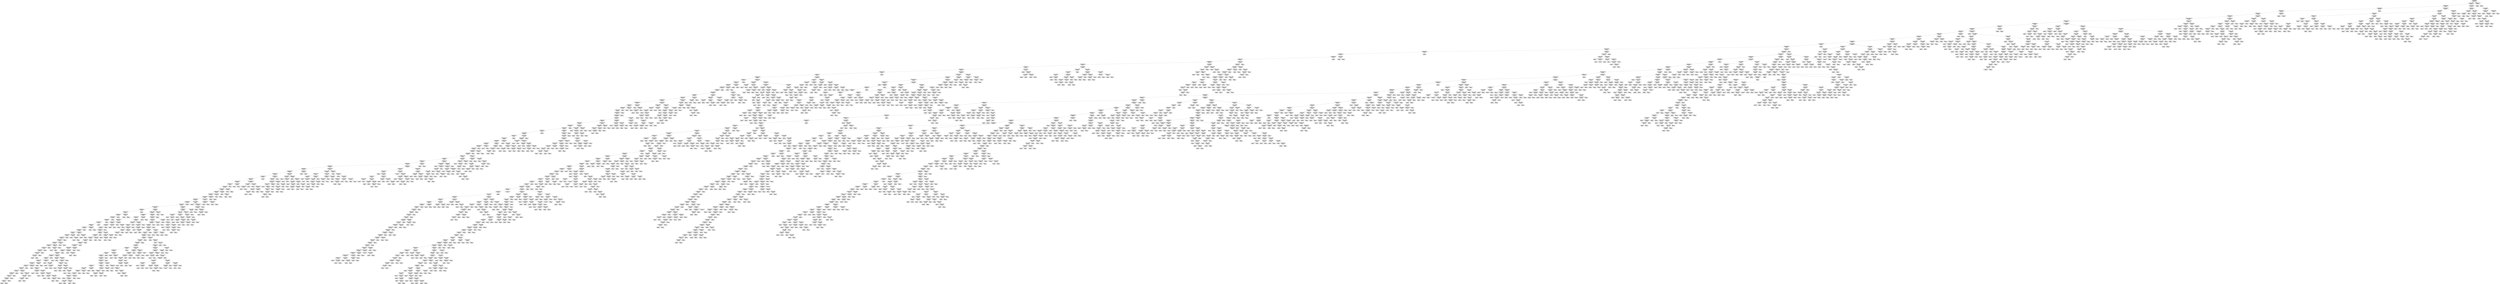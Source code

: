 digraph Tree {
node [shape=box, style="rounded", color="black", fontname="helvetica"] ;
edge [fontname="helvetica"] ;
0 [label="car_model_Logan <= 0.5\nsquared_error = 1854571294.7\nsamples = 3219\nvalue = 67171.7"] ;
1 [label="car_model_LX <= 0.5\nsquared_error = 1852447069.5\nsamples = 3215\nvalue = 67252.9"] ;
0 -> 1 [labeldistance=2.5, labelangle=45, headlabel="True"] ;
2 [label="car_model_Accent <= 0.5\nsquared_error = 1804988087.2\nsamples = 3196\nvalue = 66764.9"] ;
1 -> 2 ;
3 [label="car_model_Cores <= 0.5\nsquared_error = 1815608494.3\nsamples = 3086\nvalue = 67961.2"] ;
2 -> 3 ;
4 [label="car_brand_Subaru <= 0.5\nsquared_error = 1814966762.3\nsamples = 3085\nvalue = 67985.3"] ;
3 -> 4 ;
5 [label="car_model_Malibu <= 0.5\nsquared_error = 1813967140.1\nsamples = 3082\nvalue = 68066.8"] ;
4 -> 5 ;
6 [label="car_brand_Genesis <= 0.5\nsquared_error = 1817242700.8\nsamples = 3065\nvalue = 68228.8"] ;
5 -> 6 ;
7 [label="car_model_Land Cruiser Pickup <= 0.5\nsquared_error = 1822909080.5\nsamples = 3041\nvalue = 68009.2"] ;
6 -> 7 ;
8 [label="car_model_Land Cruiser <= 0.5\nsquared_error = 1823110581.1\nsamples = 3024\nvalue = 67811.3"] ;
7 -> 8 ;
9 [label="car_model_Spark <= 0.5\nsquared_error = 1763691847.1\nsamples = 2958\nvalue = 66809.3"] ;
8 -> 9 ;
10 [label="car_model_MKX <= 0.5\nsquared_error = 1762030937.2\nsamples = 2949\nvalue = 66945.7"] ;
9 -> 10 ;
11 [label="car_model_Sonata <= 0.5\nsquared_error = 1743698328.1\nsamples = 2941\nvalue = 66718.2"] ;
10 -> 11 ;
12 [label="car_model_GX <= 0.5\nsquared_error = 1773698348.1\nsamples = 2858\nvalue = 67222.6"] ;
11 -> 12 ;
13 [label="car_model_Cruze <= 0.5\nsquared_error = 1762731759.0\nsamples = 2856\nvalue = 67089.1"] ;
12 -> 13 ;
14 [label="car_model_F150 <= 0.5\nsquared_error = 1761508882.4\nsamples = 2851\nvalue = 67205.9"] ;
13 -> 14 ;
15 [label="car_model_GS <= 0.5\nsquared_error = 1745493433.4\nsamples = 2841\nvalue = 67021.0"] ;
14 -> 15 ;
16 [label="car_model_Edge <= 0.5\nsquared_error = 1735142911.1\nsamples = 2833\nvalue = 66861.9"] ;
15 -> 16 ;
17 [label="car_model_S5 <= 0.5\nsquared_error = 1703528208.0\nsamples = 2724\nvalue = 65669.7"] ;
16 -> 17 ;
18 [label="car_model_year <= 2014.5\nsquared_error = 1700136516.6\nsamples = 2723\nvalue = 65625.3"] ;
17 -> 18 ;
19 [label="car_brand_Mitsubishi <= 0.5\nsquared_error = 653763544.0\nsamples = 944\nvalue = 41919.6"] ;
18 -> 19 ;
20 [label="car_model_Navigator <= 0.5\nsquared_error = 660435725.4\nsamples = 929\nvalue = 42034.4"] ;
19 -> 20 ;
21 [label="car_model_Previa <= 0.5\nsquared_error = 655081078.6\nsamples = 924\nvalue = 41831.8"] ;
20 -> 21 ;
22 [label="car_model_EcoSport <= 0.5\nsquared_error = 654542494.5\nsamples = 922\nvalue = 41912.3"] ;
21 -> 22 ;
23 [label="car_brand_Kia <= 0.5\nsquared_error = 657410655.2\nsamples = 915\nvalue = 42097.2"] ;
22 -> 23 ;
24 [label="car_model_Pathfinder <= 0.5\nsquared_error = 663156529.5\nsamples = 881\nvalue = 42764.0"] ;
23 -> 24 ;
25 [label="car_model_Taurus <= 0.5\nsquared_error = 663463689.2\nsamples = 872\nvalue = 42954.6"] ;
24 -> 25 ;
26 [label="car_model_Land <= 0.5\nsquared_error = 687521773.5\nsamples = 836\nvalue = 43109.6"] ;
25 -> 26 ;
27 [label="car_brand_Toyota <= 0.5\nsquared_error = 677898812.2\nsamples = 831\nvalue = 42873.5"] ;
26 -> 27 ;
28 [label="car_model_Cayman <= 0.5\nsquared_error = 715464284.9\nsamples = 698\nvalue = 43657.4"] ;
27 -> 28 ;
29 [label="car_model_S <= 0.5\nsquared_error = 715483337.2\nsamples = 697\nvalue = 43633.4"] ;
28 -> 29 ;
30 [label="car_model_Expedition <= 0.5\nsquared_error = 681337305.5\nsamples = 680\nvalue = 42781.5"] ;
29 -> 30 ;
31 [label="car_model_DB9 <= 0.5\nsquared_error = 731072447.8\nsamples = 601\nvalue = 41351.7"] ;
30 -> 31 ;
32 [label="car_brand_Daihatsu <= 0.5\nsquared_error = 711314937.7\nsamples = 600\nvalue = 41203.8"] ;
31 -> 32 ;
33 [label="car_model_The 6 <= 0.5\nsquared_error = 713498026.2\nsamples = 598\nvalue = 41221.5"] ;
32 -> 33 ;
34 [label="car_model_Captiva <= 0.5\nsquared_error = 702163039.5\nsamples = 596\nvalue = 41015.0"] ;
33 -> 34 ;
35 [label="car_brand_Geely <= 0.5\nsquared_error = 701920434.7\nsamples = 595\nvalue = 41076.3"] ;
34 -> 35 ;
36 [label="car_brand_Mercedes <= 0.5\nsquared_error = 700589698.2\nsamples = 589\nvalue = 41502.1"] ;
35 -> 36 ;
37 [label="car_model_A8 <= 0.5\nsquared_error = 695764716.4\nsamples = 579\nvalue = 41326.4"] ;
36 -> 37 ;
38 [label="car_model_Focus <= 0.5\nsquared_error = 684816103.8\nsamples = 576\nvalue = 41043.0"] ;
37 -> 38 ;
39 [label="car_model_Caprice <= 0.5\nsquared_error = 691602069.9\nsamples = 557\nvalue = 41878.0"] ;
38 -> 39 ;
40 [label="car_model_Grand Marquis <= 0.5\nsquared_error = 680200832.5\nsamples = 534\nvalue = 41390.7"] ;
39 -> 40 ;
41 [label="car_model_3 <= 0.5\nsquared_error = 681354298.0\nsamples = 530\nvalue = 41489.6"] ;
40 -> 41 ;
42 [label="car_model_Tucson <= 0.5\nsquared_error = 681459051.2\nsamples = 528\nvalue = 41550.3"] ;
41 -> 42 ;
43 [label="car_model_200 <= 0.5\nsquared_error = 682946404.1\nsamples = 527\nvalue = 41610.9"] ;
42 -> 43 ;
44 [label="car_model_Quattroporte <= 0.5\nsquared_error = 637676418.2\nsamples = 526\nvalue = 41272.5"] ;
43 -> 44 ;
45 [label="car_brand_Land Rover <= 0.5\nsquared_error = 614123962.0\nsamples = 525\nvalue = 40964.3"] ;
44 -> 45 ;
46 [label="car_model_Fusion <= 0.5\nsquared_error = 575264447.2\nsamples = 516\nvalue = 40542.4"] ;
45 -> 46 ;
47 [label="car_model_H1 <= 0.5\nsquared_error = 583549746.2\nsamples = 507\nvalue = 40742.6"] ;
46 -> 47 ;
48 [label="car_model_Sunny <= 0.5\nsquared_error = 586596206.4\nsamples = 500\nvalue = 40943.1"] ;
47 -> 48 ;
49 [label="car_model_Grand Vitara <= 0.5\nsquared_error = 582750009.0\nsamples = 493\nvalue = 41328.0"] ;
48 -> 49 ;
50 [label="car_brand_Dodge <= 0.5\nsquared_error = 584172292.8\nsamples = 492\nvalue = 41344.6"] ;
49 -> 50 ;
51 [label="car_model_E <= 0.5\nsquared_error = 599707889.6\nsamples = 470\nvalue = 41589.2"] ;
50 -> 51 ;
52 [label="car_model_Elantra <= 0.5\nsquared_error = 595833326.0\nsamples = 469\nvalue = 41508.8"] ;
51 -> 52 ;
53 [label="car_model_MKS <= 0.5\nsquared_error = 593182705.0\nsamples = 457\nvalue = 42094.1"] ;
52 -> 53 ;
54 [label="car_model_Traverse <= 0.5\nsquared_error = 538306171.0\nsamples = 449\nvalue = 40760.2"] ;
53 -> 54 ;
55 [label="car_brand_Peugeot <= 0.5\nsquared_error = 545827696.7\nsamples = 440\nvalue = 40995.3"] ;
54 -> 55 ;
56 [label="car_model_Other <= 0.5\nsquared_error = 546226096.3\nsamples = 435\nvalue = 41288.6"] ;
55 -> 56 ;
57 [label="car_model_Cherokee <= 0.5\nsquared_error = 546114606.3\nsamples = 433\nvalue = 41388.8"] ;
56 -> 57 ;
58 [label="car_model_The 5 <= 0.5\nsquared_error = 545656415.0\nsamples = 432\nvalue = 41468.2"] ;
57 -> 58 ;
59 [label="car_model_Montero2 <= 0.5\nsquared_error = 546082877.8\nsamples = 430\nvalue = 41373.6"] ;
58 -> 59 ;
60 [label="car_model_Flex <= 0.5\nsquared_error = 545855136.8\nsamples = 429\nvalue = 41413.5"] ;
59 -> 60 ;
61 [label="car_model_Marquis <= 0.5\nsquared_error = 549172492.8\nsamples = 423\nvalue = 41508.9"] ;
60 -> 61 ;
62 [label="car_brand_Jeep <= 0.5\nsquared_error = 550084642.2\nsamples = 413\nvalue = 41929.4"] ;
61 -> 62 ;
63 [label="car_brand_Mercury <= 0.5\nsquared_error = 546231941.6\nsamples = 398\nvalue = 41647.0"] ;
62 -> 63 ;
64 [label="car_model_Yukon <= 0.5\nsquared_error = 546738269.5\nsamples = 395\nvalue = 41820.3"] ;
63 -> 64 ;
65 [label="car_brand_Honda <= 0.5\nsquared_error = 548579643.7\nsamples = 362\nvalue = 40999.7"] ;
64 -> 65 ;
66 [label="car_brand_Abarth <= 0.5\nsquared_error = 560225669.4\nsamples = 340\nvalue = 41630.2"] ;
65 -> 66 ;
67 [label="car_model_Explorer <= 0.5\nsquared_error = 562903966.5\nsamples = 338\nvalue = 41676.7"] ;
66 -> 67 ;
68 [label="car_brand_Chrysler <= 0.5\nsquared_error = 603153610.2\nsamples = 298\nvalue = 40474.3"] ;
67 -> 68 ;
69 [label="car_model_A6 <= 0.5\nsquared_error = 617391429.2\nsamples = 284\nvalue = 40960.1"] ;
68 -> 69 ;
70 [label="car_model_Patrol <= 0.5\nsquared_error = 616858962.1\nsamples = 283\nvalue = 40892.2"] ;
69 -> 70 ;
71 [label="car_model_Silverado <= 0.5\nsquared_error = 587423032.0\nsamples = 273\nvalue = 39828.2"] ;
70 -> 71 ;
72 [label="car_model_Crown <= 0.5\nsquared_error = 581772501.8\nsamples = 271\nvalue = 39497.3"] ;
71 -> 72 ;
73 [label="car_brand_Lincoln <= 0.5\nsquared_error = 581062372.6\nsamples = 270\nvalue = 39569.4"] ;
72 -> 73 ;
74 [label="car_model_Optra <= 0.5\nsquared_error = 570969141.9\nsamples = 264\nvalue = 38860.7"] ;
73 -> 74 ;
75 [label="car_model_Envoy <= 0.5\nsquared_error = 568460410.7\nsamples = 261\nvalue = 39086.9"] ;
74 -> 75 ;
76 [label="car_model_Cayenne <= 0.5\nsquared_error = 568171211.3\nsamples = 259\nvalue = 39272.8"] ;
75 -> 76 ;
77 [label="car_brand_Land <= 0.5\nsquared_error = 549094849.6\nsamples = 257\nvalue = 38952.4"] ;
76 -> 77 ;
78 [label="car_brand_Porsche <= 0.5\nsquared_error = 519446968.3\nsamples = 253\nvalue = 38540.3"] ;
77 -> 78 ;
79 [label="car_model_Tiida <= 0.5\nsquared_error = 423980193.6\nsamples = 247\nvalue = 36982.6"] ;
78 -> 79 ;
80 [label="car_brand_Ford <= 0.5\nsquared_error = 416841625.4\nsamples = 244\nvalue = 37516.3"] ;
79 -> 80 ;
81 [label="car_transmission_Automatic <= 0.5\nsquared_error = 449369371.3\nsamples = 218\nvalue = 38178.9"] ;
80 -> 81 ;
82 [label="car_model_6 <= 0.5\nsquared_error = 539315555.6\nsamples = 30\nvalue = 33133.3"] ;
81 -> 82 ;
83 [label="car_model_Maxima <= 0.5\nsquared_error = 549745351.2\nsamples = 29\nvalue = 32931.8"] ;
82 -> 83 ;
84 [label="car_model_Swift <= 0.5\nsquared_error = 554359607.4\nsamples = 27\nvalue = 34487.8"] ;
83 -> 84 ;
85 [label="car_brand_Renault <= 0.5\nsquared_error = 557895792.2\nsamples = 26\nvalue = 35589.7"] ;
84 -> 85 ;
86 [label="car_model_Aveo <= 0.5\nsquared_error = 562212603.9\nsamples = 25\nvalue = 36105.3"] ;
85 -> 86 ;
87 [label="car_brand_Mazda <= 0.5\nsquared_error = 555481738.5\nsamples = 24\nvalue = 36864.9"] ;
86 -> 87 ;
88 [label="car_model_D-MAX <= 0.5\nsquared_error = 565986111.1\nsamples = 23\nvalue = 36500.0"] ;
87 -> 88 ;
89 [label="car_model_Q7 <= 0.5\nsquared_error = 584216479.2\nsamples = 21\nvalue = 36338.2"] ;
88 -> 89 ;
90 [label="car_model_Datsun <= 0.5\nsquared_error = 604441162.1\nsamples = 20\nvalue = 35359.4"] ;
89 -> 90 ;
91 [label="car_model_Altima <= 0.5\nsquared_error = 697117284.0\nsamples = 17\nvalue = 36388.9"] ;
90 -> 91 ;
92 [label="car_model_Juke <= 0.5\nsquared_error = 698539930.6\nsamples = 14\nvalue = 39458.3"] ;
91 -> 92 ;
93 [label="car_brand_Chevrolet <= 0.5\nsquared_error = 796378684.8\nsamples = 13\nvalue = 39952.4"] ;
92 -> 93 ;
94 [label="car_model_Bus Urvan <= 0.5\nsquared_error = 901330246.9\nsamples = 11\nvalue = 41944.4"] ;
93 -> 94 ;
95 [label="car_model_Dyna <= 0.5\nsquared_error = 899136094.7\nsamples = 9\nvalue = 51692.3"] ;
94 -> 95 ;
96 [label="car_brand_Suzuki <= 0.5\nsquared_error = 404395061.7\nsamples = 6\nvalue = 35222.2"] ;
95 -> 96 ;
97 [label="car_brand_Chery <= 0.5\nsquared_error = 391609375.0\nsamples = 5\nvalue = 37875.0"] ;
96 -> 97 ;
98 [label="car_brand_Kenbo <= 0.5\nsquared_error = 201138888.9\nsamples = 4\nvalue = 46833.3"] ;
97 -> 98 ;
99 [label="car_model_Sylvian Bus <= 0.5\nsquared_error = 126960000.0\nsamples = 3\nvalue = 51200.0"] ;
98 -> 99 ;
100 [label="car_driven <= 130500.0\nsquared_error = 132250000.0\nsamples = 2\nvalue = 53500.0"] ;
99 -> 100 ;
101 [label="squared_error = 0.0\nsamples = 1\nvalue = 42000.0"] ;
100 -> 101 ;
102 [label="squared_error = 0.0\nsamples = 1\nvalue = 65000.0"] ;
100 -> 102 ;
103 [label="squared_error = 0.0\nsamples = 1\nvalue = 42000.0"] ;
99 -> 103 ;
104 [label="squared_error = 0.0\nsamples = 1\nvalue = 25000.0"] ;
98 -> 104 ;
105 [label="squared_error = 0.0\nsamples = 1\nvalue = 11000.0"] ;
97 -> 105 ;
106 [label="squared_error = 0.0\nsamples = 1\nvalue = 14000.0"] ;
96 -> 106 ;
107 [label="car_model_year <= 2013.5\nsquared_error = 28687500.0\nsamples = 3\nvalue = 88750.0"] ;
95 -> 107 ;
108 [label="car_driven <= 150150.0\nsquared_error = 2250000.0\nsamples = 2\nvalue = 83500.0"] ;
107 -> 108 ;
109 [label="squared_error = 0.0\nsamples = 1\nvalue = 82000.0"] ;
108 -> 109 ;
110 [label="squared_error = 0.0\nsamples = 1\nvalue = 85000.0"] ;
108 -> 110 ;
111 [label="squared_error = 0.0\nsamples = 1\nvalue = 94000.0"] ;
107 -> 111 ;
112 [label="car_model_year <= 2009.5\nsquared_error = 17640000.0\nsamples = 2\nvalue = 16600.0"] ;
94 -> 112 ;
113 [label="squared_error = 0.0\nsamples = 1\nvalue = 25000.0"] ;
112 -> 113 ;
114 [label="squared_error = 0.0\nsamples = 1\nvalue = 14500.0"] ;
112 -> 114 ;
115 [label="squared_error = 0.0\nsamples = 2\nvalue = 28000.0"] ;
93 -> 115 ;
116 [label="squared_error = 0.0\nsamples = 1\nvalue = 36000.0"] ;
92 -> 116 ;
117 [label="car_driven <= 240000.0\nsquared_error = 7388888.9\nsamples = 3\nvalue = 11833.3"] ;
91 -> 117 ;
118 [label="squared_error = 0.0\nsamples = 1\nvalue = 14000.0"] ;
117 -> 118 ;
119 [label="car_driven <= 312000.0\nsquared_error = 7562500.0\nsamples = 2\nvalue = 10750.0"] ;
117 -> 119 ;
120 [label="squared_error = 0.0\nsamples = 1\nvalue = 8000.0"] ;
119 -> 120 ;
121 [label="squared_error = 0.0\nsamples = 1\nvalue = 13500.0"] ;
119 -> 121 ;
122 [label="car_model_year <= 2011.0\nsquared_error = 67360000.0\nsamples = 3\nvalue = 29800.0"] ;
90 -> 122 ;
123 [label="squared_error = 0.0\nsamples = 1\nvalue = 45000.0"] ;
122 -> 123 ;
124 [label="car_model_year <= 2013.5\nsquared_error = 12000000.0\nsamples = 2\nvalue = 26000.0"] ;
122 -> 124 ;
125 [label="squared_error = 0.0\nsamples = 1\nvalue = 32000.0"] ;
124 -> 125 ;
126 [label="squared_error = 0.0\nsamples = 1\nvalue = 24000.0"] ;
124 -> 126 ;
127 [label="squared_error = 0.0\nsamples = 1\nvalue = 52000.0"] ;
89 -> 127 ;
128 [label="car_model_year <= 2009.5\nsquared_error = 248062500.0\nsamples = 2\nvalue = 39250.0"] ;
88 -> 128 ;
129 [label="squared_error = 0.0\nsamples = 1\nvalue = 23500.0"] ;
128 -> 129 ;
130 [label="squared_error = 0.0\nsamples = 1\nvalue = 55000.0"] ;
128 -> 130 ;
131 [label="squared_error = 0.0\nsamples = 1\nvalue = 50000.0"] ;
87 -> 131 ;
132 [label="squared_error = 0.0\nsamples = 1\nvalue = 8000.0"] ;
86 -> 132 ;
133 [label="squared_error = 0.0\nsamples = 1\nvalue = 16000.0"] ;
85 -> 133 ;
134 [label="squared_error = 0.0\nsamples = 1\nvalue = 13000.0"] ;
84 -> 134 ;
135 [label="car_model_year <= 2003.0\nsquared_error = 1388888.9\nsamples = 2\nvalue = 11666.7"] ;
83 -> 135 ;
136 [label="squared_error = 0.0\nsamples = 1\nvalue = 12500.0"] ;
135 -> 136 ;
137 [label="squared_error = 0.0\nsamples = 1\nvalue = 10000.0"] ;
135 -> 137 ;
138 [label="squared_error = 0.0\nsamples = 1\nvalue = 42000.0"] ;
82 -> 138 ;
139 [label="car_model_FX <= 0.5\nsquared_error = 430305596.4\nsamples = 188\nvalue = 38984.0"] ;
81 -> 139 ;
140 [label="car_model_year <= 2010.5\nsquared_error = 431222206.4\nsamples = 186\nvalue = 38812.9"] ;
139 -> 140 ;
141 [label="car_model_Trailblazer <= 0.5\nsquared_error = 303869749.3\nsamples = 82\nvalue = 27698.3"] ;
140 -> 141 ;
142 [label="car_brand_BMW <= 0.5\nsquared_error = 305305198.4\nsamples = 79\nvalue = 28392.2"] ;
141 -> 142 ;
143 [label="car_brand_Hummer <= 0.5\nsquared_error = 306149234.7\nsamples = 67\nvalue = 27107.1"] ;
142 -> 143 ;
144 [label="car_model_Blazer <= 0.5\nsquared_error = 267313065.9\nsamples = 64\nvalue = 26558.5"] ;
143 -> 144 ;
145 [label="car_model_IS <= 0.5\nsquared_error = 262363858.0\nsamples = 62\nvalue = 27394.4"] ;
144 -> 145 ;
146 [label="car_model_M <= 0.5\nsquared_error = 259505554.9\nsamples = 61\nvalue = 27140.4"] ;
145 -> 146 ;
147 [label="car_model_Maxima <= 0.5\nsquared_error = 259077963.6\nsamples = 60\nvalue = 27335.2"] ;
146 -> 147 ;
148 [label="car_model_RX <= 0.5\nsquared_error = 264433112.7\nsamples = 55\nvalue = 28286.6"] ;
147 -> 148 ;
149 [label="car_model_Acadia <= 0.5\nsquared_error = 266748818.8\nsamples = 54\nvalue = 28179.0"] ;
148 -> 149 ;
150 [label="car_model_View <= 0.5\nsquared_error = 276476640.2\nsamples = 52\nvalue = 28629.9"] ;
149 -> 150 ;
151 [label="car_model_Z350 <= 0.5\nsquared_error = 278153047.1\nsamples = 51\nvalue = 28789.5"] ;
150 -> 151 ;
152 [label="car_brand_Suzuki <= 0.5\nsquared_error = 275783288.9\nsamples = 50\nvalue = 28506.7"] ;
151 -> 152 ;
153 [label="car_brand_Mercedes-Benz <= 0.5\nsquared_error = 273698442.5\nsamples = 49\nvalue = 29013.7"] ;
152 -> 153 ;
154 [label="car_model_Escalade <= 0.5\nsquared_error = 210812644.4\nsamples = 47\nvalue = 27449.3"] ;
153 -> 154 ;
155 [label="car_model_VTC <= 0.5\nsquared_error = 211536331.4\nsamples = 44\nvalue = 26953.8"] ;
154 -> 155 ;
156 [label="car_model_Tahoe <= 0.5\nsquared_error = 213814209.0\nsamples = 43\nvalue = 26828.1"] ;
155 -> 156 ;
157 [label="car_brand_Cadillac <= 0.5\nsquared_error = 266919194.2\nsamples = 32\nvalue = 25531.9"] ;
156 -> 157 ;
158 [label="car_model_LS <= 0.5\nsquared_error = 271792533.1\nsamples = 31\nvalue = 25391.3"] ;
157 -> 158 ;
159 [label="car_model_Lumina <= 0.5\nsquared_error = 221229024.9\nsamples = 27\nvalue = 23404.8"] ;
158 -> 159 ;
160 [label="car_model_Suburban <= 0.5\nsquared_error = 215861943.0\nsamples = 24\nvalue = 25445.9"] ;
159 -> 160 ;
161 [label="car_brand_GMC <= 0.5\nsquared_error = 154147460.9\nsamples = 12\nvalue = 20656.2"] ;
160 -> 161 ;
162 [label="car_model_Altima <= 0.5\nsquared_error = 157628826.5\nsamples = 11\nvalue = 22178.6"] ;
161 -> 162 ;
163 [label="car_brand_Audi <= 0.5\nsquared_error = 177359375.0\nsamples = 6\nvalue = 28125.0"] ;
162 -> 163 ;
164 [label="car_model_Beetle <= 0.5\nsquared_error = 124571428.6\nsamples = 5\nvalue = 25000.0"] ;
163 -> 164 ;
165 [label="car_brand_Lexus <= 0.5\nsquared_error = 75138888.9\nsamples = 4\nvalue = 28166.7"] ;
164 -> 165 ;
166 [label="car_model_Jetta <= 0.5\nsquared_error = 66687500.0\nsamples = 3\nvalue = 24250.0"] ;
165 -> 166 ;
167 [label="car_model_CX7 <= 0.5\nsquared_error = 22222222.2\nsamples = 2\nvalue = 28333.3"] ;
166 -> 167 ;
168 [label="squared_error = 0.0\nsamples = 1\nvalue = 35000.0"] ;
167 -> 168 ;
169 [label="squared_error = 0.0\nsamples = 1\nvalue = 25000.0"] ;
167 -> 169 ;
170 [label="squared_error = 0.0\nsamples = 1\nvalue = 12000.0"] ;
166 -> 170 ;
171 [label="squared_error = 0.0\nsamples = 1\nvalue = 36000.0"] ;
165 -> 171 ;
172 [label="squared_error = 0.0\nsamples = 1\nvalue = 6000.0"] ;
164 -> 172 ;
173 [label="squared_error = 0.0\nsamples = 1\nvalue = 50000.0"] ;
163 -> 173 ;
174 [label="car_driven <= 223500.0\nsquared_error = 21312500.0\nsamples = 5\nvalue = 14250.0"] ;
162 -> 174 ;
175 [label="squared_error = 0.0\nsamples = 1\nvalue = 23000.0"] ;
174 -> 175 ;
176 [label="car_model_year <= 2009.5\nsquared_error = 7200000.0\nsamples = 4\nvalue = 12500.0"] ;
174 -> 176 ;
177 [label="car_driven <= 396000.0\nsquared_error = 9500000.0\nsamples = 3\nvalue = 11500.0"] ;
176 -> 177 ;
178 [label="car_driven <= 319500.0\nsquared_error = 2250000.0\nsamples = 2\nvalue = 13500.0"] ;
177 -> 178 ;
179 [label="squared_error = 0.0\nsamples = 1\nvalue = 15000.0"] ;
178 -> 179 ;
180 [label="squared_error = 0.0\nsamples = 1\nvalue = 12000.0"] ;
178 -> 180 ;
181 [label="squared_error = 0.0\nsamples = 1\nvalue = 7500.0"] ;
177 -> 181 ;
182 [label="squared_error = 0.0\nsamples = 1\nvalue = 14000.0"] ;
176 -> 182 ;
183 [label="squared_error = 0.0\nsamples = 1\nvalue = 10000.0"] ;
161 -> 183 ;
184 [label="car_model_year <= 2000.5\nsquared_error = 232086167.8\nsamples = 12\nvalue = 29095.2"] ;
160 -> 184 ;
185 [label="squared_error = 0.0\nsamples = 1\nvalue = 80000.0"] ;
184 -> 185 ;
186 [label="car_brand_GMC <= 0.5\nsquared_error = 107647500.0\nsamples = 11\nvalue = 26550.0"] ;
184 -> 186 ;
187 [label="car_model_year <= 2005.0\nsquared_error = 88888888.9\nsamples = 2\nvalue = 21666.7"] ;
186 -> 187 ;
188 [label="squared_error = 0.0\nsamples = 1\nvalue = 15000.0"] ;
187 -> 188 ;
189 [label="squared_error = 0.0\nsamples = 1\nvalue = 35000.0"] ;
187 -> 189 ;
190 [label="car_driven <= 98939.0\nsquared_error = 106006920.4\nsamples = 9\nvalue = 27411.8"] ;
186 -> 190 ;
191 [label="car_driven <= 43133.0\nsquared_error = 81632653.1\nsamples = 3\nvalue = 35714.3"] ;
190 -> 191 ;
192 [label="squared_error = 0.0\nsamples = 2\nvalue = 30000.0"] ;
191 -> 192 ;
193 [label="squared_error = 0.0\nsamples = 1\nvalue = 50000.0"] ;
191 -> 193 ;
194 [label="car_model_year <= 2004.5\nsquared_error = 41040000.0\nsamples = 6\nvalue = 21600.0"] ;
190 -> 194 ;
195 [label="car_driven <= 205939.0\nsquared_error = 12250000.0\nsamples = 2\nvalue = 11500.0"] ;
194 -> 195 ;
196 [label="squared_error = 0.0\nsamples = 1\nvalue = 15000.0"] ;
195 -> 196 ;
197 [label="squared_error = 0.0\nsamples = 1\nvalue = 8000.0"] ;
195 -> 197 ;
198 [label="car_driven <= 460000.0\nsquared_error = 16359375.0\nsamples = 4\nvalue = 24125.0"] ;
194 -> 198 ;
199 [label="car_model_year <= 2005.5\nsquared_error = 1959183.7\nsamples = 3\nvalue = 25571.4"] ;
198 -> 199 ;
200 [label="squared_error = 0.0\nsamples = 2\nvalue = 25000.0"] ;
199 -> 200 ;
201 [label="squared_error = 0.0\nsamples = 1\nvalue = 29000.0"] ;
199 -> 201 ;
202 [label="squared_error = 0.0\nsamples = 1\nvalue = 14000.0"] ;
198 -> 202 ;
203 [label="car_model_year <= 2005.5\nsquared_error = 1960000.0\nsamples = 3\nvalue = 8300.0"] ;
159 -> 203 ;
204 [label="squared_error = 0.0\nsamples = 1\nvalue = 5500.0"] ;
203 -> 204 ;
205 [label="squared_error = 0.0\nsamples = 2\nvalue = 9000.0"] ;
203 -> 205 ;
206 [label="car_model_year <= 2005.0\nsquared_error = 326187500.0\nsamples = 4\nvalue = 46250.0"] ;
158 -> 206 ;
207 [label="squared_error = 0.0\nsamples = 1\nvalue = 26000.0"] ;
206 -> 207 ;
208 [label="car_driven <= 199000.0\nsquared_error = 252666666.7\nsamples = 3\nvalue = 53000.0"] ;
206 -> 208 ;
209 [label="squared_error = 0.0\nsamples = 1\nvalue = 75000.0"] ;
208 -> 209 ;
210 [label="car_driven <= 283500.0\nsquared_error = 16000000.0\nsamples = 2\nvalue = 42000.0"] ;
208 -> 210 ;
211 [label="squared_error = 0.0\nsamples = 1\nvalue = 46000.0"] ;
210 -> 211 ;
212 [label="squared_error = 0.0\nsamples = 1\nvalue = 38000.0"] ;
210 -> 212 ;
213 [label="squared_error = 0.0\nsamples = 1\nvalue = 32000.0"] ;
157 -> 213 ;
214 [label="car_model_year <= 2006.0\nsquared_error = 49506920.4\nsamples = 11\nvalue = 30411.8"] ;
156 -> 214 ;
215 [label="car_driven <= 446423.0\nsquared_error = 62500.0\nsamples = 2\nvalue = 13250.0"] ;
214 -> 215 ;
216 [label="squared_error = 0.0\nsamples = 1\nvalue = 13500.0"] ;
215 -> 216 ;
217 [label="squared_error = 0.0\nsamples = 1\nvalue = 13000.0"] ;
215 -> 217 ;
218 [label="car_driven <= 404379.0\nsquared_error = 11593333.3\nsamples = 9\nvalue = 32700.0"] ;
214 -> 218 ;
219 [label="car_model_year <= 2008.5\nsquared_error = 8343112.2\nsamples = 8\nvalue = 32178.6"] ;
218 -> 219 ;
220 [label="car_model_year <= 2007.5\nsquared_error = 8185763.9\nsamples = 7\nvalue = 31708.3"] ;
219 -> 220 ;
221 [label="car_driven <= 289.0\nsquared_error = 4812500.0\nsamples = 3\nvalue = 31750.0"] ;
220 -> 221 ;
222 [label="squared_error = 0.0\nsamples = 1\nvalue = 35000.0"] ;
221 -> 222 ;
223 [label="car_driven <= 187225.0\nsquared_error = 3240000.0\nsamples = 2\nvalue = 31100.0"] ;
221 -> 223 ;
224 [label="squared_error = 0.0\nsamples = 1\nvalue = 27500.0"] ;
223 -> 224 ;
225 [label="squared_error = 0.0\nsamples = 1\nvalue = 32000.0"] ;
223 -> 225 ;
226 [label="car_driven <= 313000.0\nsquared_error = 11555555.6\nsamples = 4\nvalue = 31666.7"] ;
220 -> 226 ;
227 [label="car_driven <= 115150.0\nsquared_error = 8640000.0\nsamples = 3\nvalue = 32600.0"] ;
226 -> 227 ;
228 [label="squared_error = 0.0\nsamples = 1\nvalue = 29000.0"] ;
227 -> 228 ;
229 [label="car_driven <= 263000.0\nsquared_error = 6750000.0\nsamples = 2\nvalue = 33500.0"] ;
227 -> 229 ;
230 [label="squared_error = 0.0\nsamples = 1\nvalue = 38000.0"] ;
229 -> 230 ;
231 [label="squared_error = 0.0\nsamples = 1\nvalue = 32000.0"] ;
229 -> 231 ;
232 [label="squared_error = 0.0\nsamples = 1\nvalue = 27000.0"] ;
226 -> 232 ;
233 [label="squared_error = 0.0\nsamples = 1\nvalue = 35000.0"] ;
219 -> 233 ;
234 [label="squared_error = 0.0\nsamples = 1\nvalue = 40000.0"] ;
218 -> 234 ;
235 [label="squared_error = 0.0\nsamples = 1\nvalue = 35000.0"] ;
155 -> 235 ;
236 [label="car_model_year <= 2008.0\nsquared_error = 130250000.0\nsamples = 3\nvalue = 35500.0"] ;
154 -> 236 ;
237 [label="squared_error = 0.0\nsamples = 1\nvalue = 18000.0"] ;
236 -> 237 ;
238 [label="car_model_year <= 2009.5\nsquared_error = 37555555.6\nsamples = 2\nvalue = 41333.3"] ;
236 -> 238 ;
239 [label="squared_error = 0.0\nsamples = 1\nvalue = 50000.0"] ;
238 -> 239 ;
240 [label="squared_error = 0.0\nsamples = 1\nvalue = 37000.0"] ;
238 -> 240 ;
241 [label="car_driven <= 196500.0\nsquared_error = 588000000.0\nsamples = 2\nvalue = 56000.0"] ;
153 -> 241 ;
242 [label="squared_error = 0.0\nsamples = 1\nvalue = 70000.0"] ;
241 -> 242 ;
243 [label="squared_error = 0.0\nsamples = 1\nvalue = 14000.0"] ;
241 -> 243 ;
244 [label="squared_error = 0.0\nsamples = 1\nvalue = 10000.0"] ;
152 -> 244 ;
245 [label="squared_error = 0.0\nsamples = 1\nvalue = 50000.0"] ;
151 -> 245 ;
246 [label="squared_error = 0.0\nsamples = 1\nvalue = 16500.0"] ;
150 -> 246 ;
247 [label="car_driven <= 224500.0\nsquared_error = 250000.0\nsamples = 2\nvalue = 19500.0"] ;
149 -> 247 ;
248 [label="squared_error = 0.0\nsamples = 1\nvalue = 20000.0"] ;
247 -> 248 ;
249 [label="squared_error = 0.0\nsamples = 1\nvalue = 19000.0"] ;
247 -> 249 ;
250 [label="squared_error = 0.0\nsamples = 1\nvalue = 37000.0"] ;
148 -> 250 ;
251 [label="car_driven <= 255500.0\nsquared_error = 4472222.2\nsamples = 5\nvalue = 14333.3"] ;
147 -> 251 ;
252 [label="car_model_year <= 2005.5\nsquared_error = 562500.0\nsamples = 3\nvalue = 15750.0"] ;
251 -> 252 ;
253 [label="squared_error = 0.0\nsamples = 1\nvalue = 15000.0"] ;
252 -> 253 ;
254 [label="car_driven <= 213500.0\nsquared_error = 500000.0\nsamples = 2\nvalue = 16000.0"] ;
252 -> 254 ;
255 [label="squared_error = 0.0\nsamples = 1\nvalue = 16500.0"] ;
254 -> 255 ;
256 [label="squared_error = 0.0\nsamples = 1\nvalue = 15000.0"] ;
254 -> 256 ;
257 [label="car_driven <= 328500.0\nsquared_error = 250000.0\nsamples = 2\nvalue = 11500.0"] ;
251 -> 257 ;
258 [label="squared_error = 0.0\nsamples = 1\nvalue = 12000.0"] ;
257 -> 258 ;
259 [label="squared_error = 0.0\nsamples = 1\nvalue = 11000.0"] ;
257 -> 259 ;
260 [label="squared_error = 0.0\nsamples = 1\nvalue = 10000.0"] ;
146 -> 260 ;
261 [label="squared_error = 0.0\nsamples = 1\nvalue = 50000.0"] ;
145 -> 261 ;
262 [label="car_driven <= 330000.0\nsquared_error = 9187500.0\nsamples = 2\nvalue = 7750.0"] ;
144 -> 262 ;
263 [label="squared_error = 0.0\nsamples = 1\nvalue = 6000.0"] ;
262 -> 263 ;
264 [label="squared_error = 0.0\nsamples = 1\nvalue = 13000.0"] ;
262 -> 264 ;
265 [label="car_driven <= 118104.0\nsquared_error = 1045500000.0\nsamples = 3\nvalue = 40000.0"] ;
143 -> 265 ;
266 [label="squared_error = 0.0\nsamples = 1\nvalue = 96000.0"] ;
265 -> 266 ;
267 [label="car_driven <= 288000.0\nsquared_error = 222222.2\nsamples = 2\nvalue = 21333.3"] ;
265 -> 267 ;
268 [label="squared_error = 0.0\nsamples = 1\nvalue = 22000.0"] ;
267 -> 268 ;
269 [label="squared_error = 0.0\nsamples = 1\nvalue = 21000.0"] ;
267 -> 269 ;
270 [label="car_model_The 7 <= 0.5\nsquared_error = 242765432.1\nsamples = 12\nvalue = 35388.9"] ;
142 -> 270 ;
271 [label="car_model_year <= 2009.5\nsquared_error = 284687500.0\nsamples = 7\nvalue = 35250.0"] ;
270 -> 271 ;
272 [label="car_model_X5 <= 0.5\nsquared_error = 67387755.1\nsamples = 6\nvalue = 29571.4"] ;
271 -> 272 ;
273 [label="car_model_year <= 2007.0\nsquared_error = 78583333.3\nsamples = 5\nvalue = 29500.0"] ;
272 -> 273 ;
274 [label="car_model_X <= 0.5\nsquared_error = 51000000.0\nsamples = 3\nvalue = 25000.0"] ;
273 -> 274 ;
275 [label="car_driven <= 197000.0\nsquared_error = 32000000.0\nsamples = 2\nvalue = 28000.0"] ;
274 -> 275 ;
276 [label="squared_error = 0.0\nsamples = 1\nvalue = 32000.0"] ;
275 -> 276 ;
277 [label="squared_error = 0.0\nsamples = 1\nvalue = 20000.0"] ;
275 -> 277 ;
278 [label="squared_error = 0.0\nsamples = 1\nvalue = 16000.0"] ;
274 -> 278 ;
279 [label="car_model_X6 <= 0.5\nsquared_error = 12250000.0\nsamples = 2\nvalue = 38500.0"] ;
273 -> 279 ;
280 [label="squared_error = 0.0\nsamples = 1\nvalue = 35000.0"] ;
279 -> 280 ;
281 [label="squared_error = 0.0\nsamples = 1\nvalue = 42000.0"] ;
279 -> 281 ;
282 [label="squared_error = 0.0\nsamples = 1\nvalue = 30000.0"] ;
272 -> 282 ;
283 [label="squared_error = 0.0\nsamples = 1\nvalue = 75000.0"] ;
271 -> 283 ;
284 [label="car_driven <= 312000.0\nsquared_error = 209200000.0\nsamples = 5\nvalue = 35500.0"] ;
270 -> 284 ;
285 [label="car_driven <= 291000.0\nsquared_error = 203193877.6\nsamples = 4\nvalue = 30142.9"] ;
284 -> 285 ;
286 [label="car_driven <= 88102.5\nsquared_error = 89840000.0\nsamples = 3\nvalue = 37600.0"] ;
285 -> 286 ;
287 [label="squared_error = 0.0\nsamples = 1\nvalue = 45000.0"] ;
286 -> 287 ;
288 [label="car_model_year <= 2008.5\nsquared_error = 88888888.9\nsamples = 2\nvalue = 32666.7"] ;
286 -> 288 ;
289 [label="squared_error = 0.0\nsamples = 1\nvalue = 26000.0"] ;
288 -> 289 ;
290 [label="squared_error = 0.0\nsamples = 1\nvalue = 46000.0"] ;
288 -> 290 ;
291 [label="squared_error = 0.0\nsamples = 1\nvalue = 11500.0"] ;
285 -> 291 ;
292 [label="squared_error = 0.0\nsamples = 1\nvalue = 48000.0"] ;
284 -> 292 ;
293 [label="car_driven <= 244000.0\nsquared_error = 240000.0\nsamples = 3\nvalue = 11600.0"] ;
141 -> 293 ;
294 [label="squared_error = 0.0\nsamples = 2\nvalue = 12000.0"] ;
293 -> 294 ;
295 [label="squared_error = 0.0\nsamples = 1\nvalue = 11000.0"] ;
293 -> 295 ;
296 [label="car_model_Armada <= 0.5\nsquared_error = 360787902.1\nsamples = 104\nvalue = 47379.0"] ;
140 -> 296 ;
297 [label="car_brand_Mazda <= 0.5\nsquared_error = 362073009.1\nsamples = 103\nvalue = 47298.1"] ;
296 -> 297 ;
298 [label="car_model_The 7 <= 0.5\nsquared_error = 371718316.0\nsamples = 94\nvalue = 48062.5"] ;
297 -> 298 ;
299 [label="car_model_Camaro <= 0.5\nsquared_error = 356056385.5\nsamples = 92\nvalue = 47453.9"] ;
298 -> 299 ;
300 [label="car_model_A4 <= 0.5\nsquared_error = 358569528.1\nsamples = 91\nvalue = 47439.3"] ;
299 -> 300 ;
301 [label="car_model_Senta fe <= 0.5\nsquared_error = 368935540.1\nsamples = 90\nvalue = 47511.0"] ;
300 -> 301 ;
302 [label="car_model_CTS <= 0.5\nsquared_error = 398982098.7\nsamples = 84\nvalue = 47891.1"] ;
301 -> 302 ;
303 [label="car_model_XF <= 0.5\nsquared_error = 402753846.4\nsamples = 82\nvalue = 48102.5"] ;
302 -> 303 ;
304 [label="car_brand_Renault <= 0.5\nsquared_error = 405314049.6\nsamples = 81\nvalue = 48181.8"] ;
303 -> 304 ;
305 [label="car_model_A5 <= 0.5\nsquared_error = 395560251.9\nsamples = 77\nvalue = 49202.6"] ;
304 -> 305 ;
306 [label="car_model_GL-Class <= 0.5\nsquared_error = 403753817.8\nsamples = 76\nvalue = 49446.9"] ;
305 -> 306 ;
307 [label="car_brand_Chevrolet <= 0.5\nsquared_error = 409686794.9\nsamples = 75\nvalue = 49292.8"] ;
306 -> 307 ;
308 [label="car_brand_GMC <= 0.5\nsquared_error = 521859861.6\nsamples = 50\nvalue = 46911.8"] ;
307 -> 308 ;
309 [label="car_model_CC <= 0.5\nsquared_error = 665974480.2\nsamples = 34\nvalue = 45782.6"] ;
308 -> 309 ;
310 [label="car_model_The 3 <= 0.5\nsquared_error = 678843950.6\nsamples = 33\nvalue = 45577.8"] ;
309 -> 310 ;
311 [label="car_model_LS <= 0.5\nsquared_error = 719702381.0\nsamples = 30\nvalue = 45500.0"] ;
310 -> 311 ;
312 [label="car_model_Q5 <= 0.5\nsquared_error = 598582391.4\nsamples = 29\nvalue = 43682.9"] ;
311 -> 312 ;
313 [label="car_model_Sentra <= 0.5\nsquared_error = 609425000.0\nsamples = 28\nvalue = 44000.0"] ;
312 -> 313 ;
314 [label="car_brand_Hyundai <= 0.5\nsquared_error = 607950690.3\nsamples = 27\nvalue = 44653.8"] ;
313 -> 314 ;
315 [label="car_brand_Nissan <= 0.5\nsquared_error = 640598765.4\nsamples = 20\nvalue = 53055.6"] ;
314 -> 315 ;
316 [label="car_model_CT-S <= 0.5\nsquared_error = 652562500.0\nsamples = 13\nvalue = 59750.0"] ;
315 -> 316 ;
317 [label="car_driven <= 209373.0\nsquared_error = 782098214.3\nsamples = 11\nvalue = 63250.0"] ;
316 -> 317 ;
318 [label="car_model_X5 <= 0.5\nsquared_error = 508595041.3\nsamples = 9\nvalue = 73363.6"] ;
317 -> 318 ;
319 [label="car_model_ES <= 0.5\nsquared_error = 319283950.6\nsamples = 7\nvalue = 80777.8"] ;
318 -> 319 ;
320 [label="car_model_year <= 2012.0\nsquared_error = 360693877.6\nsamples = 5\nvalue = 83857.1"] ;
319 -> 320 ;
321 [label="squared_error = 0.0\nsamples = 1\nvalue = 100000.0"] ;
320 -> 321 ;
322 [label="car_model_5 <= 0.5\nsquared_error = 359040000.0\nsamples = 4\nvalue = 77400.0"] ;
320 -> 322 ;
323 [label="car_driven <= 128500.0\nsquared_error = 200000000.0\nsamples = 2\nvalue = 90000.0"] ;
322 -> 323 ;
324 [label="squared_error = 0.0\nsamples = 1\nvalue = 110000.0"] ;
323 -> 324 ;
325 [label="squared_error = 0.0\nsamples = 1\nvalue = 80000.0"] ;
323 -> 325 ;
326 [label="car_driven <= 150873.0\nsquared_error = 2250000.0\nsamples = 2\nvalue = 58500.0"] ;
322 -> 326 ;
327 [label="squared_error = 0.0\nsamples = 1\nvalue = 60000.0"] ;
326 -> 327 ;
328 [label="squared_error = 0.0\nsamples = 1\nvalue = 57000.0"] ;
326 -> 328 ;
329 [label="car_driven <= 100119.5\nsquared_error = 25000000.0\nsamples = 2\nvalue = 70000.0"] ;
319 -> 329 ;
330 [label="squared_error = 0.0\nsamples = 1\nvalue = 65000.0"] ;
329 -> 330 ;
331 [label="squared_error = 0.0\nsamples = 1\nvalue = 75000.0"] ;
329 -> 331 ;
332 [label="squared_error = 0.0\nsamples = 2\nvalue = 40000.0"] ;
318 -> 332 ;
333 [label="car_driven <= 224750.0\nsquared_error = 34722222.2\nsamples = 2\nvalue = 26166.7"] ;
317 -> 333 ;
334 [label="squared_error = 0.0\nsamples = 1\nvalue = 22000.0"] ;
333 -> 334 ;
335 [label="squared_error = 0.0\nsamples = 1\nvalue = 34500.0"] ;
333 -> 335 ;
336 [label="car_driven <= 103500.0\nsquared_error = 6250000.0\nsamples = 2\nvalue = 47500.0"] ;
316 -> 336 ;
337 [label="squared_error = 0.0\nsamples = 1\nvalue = 50000.0"] ;
336 -> 337 ;
338 [label="squared_error = 0.0\nsamples = 1\nvalue = 45000.0"] ;
336 -> 338 ;
339 [label="car_model_X-Terra <= 0.5\nsquared_error = 347777777.8\nsamples = 7\nvalue = 39666.7"] ;
315 -> 339 ;
340 [label="car_model_Altima <= 0.5\nsquared_error = 72122449.0\nsamples = 5\nvalue = 30857.1"] ;
339 -> 340 ;
341 [label="car_model_Juke <= 0.5\nsquared_error = 57040000.0\nsamples = 4\nvalue = 34400.0"] ;
340 -> 341 ;
342 [label="car_model_Maxima <= 0.5\nsquared_error = 6250000.0\nsamples = 2\nvalue = 42500.0"] ;
341 -> 342 ;
343 [label="squared_error = 0.0\nsamples = 1\nvalue = 45000.0"] ;
342 -> 343 ;
344 [label="squared_error = 0.0\nsamples = 1\nvalue = 40000.0"] ;
342 -> 344 ;
345 [label="car_driven <= 146500.0\nsquared_error = 18000000.0\nsamples = 2\nvalue = 29000.0"] ;
341 -> 345 ;
346 [label="squared_error = 0.0\nsamples = 1\nvalue = 35000.0"] ;
345 -> 346 ;
347 [label="squared_error = 0.0\nsamples = 1\nvalue = 26000.0"] ;
345 -> 347 ;
348 [label="squared_error = 0.0\nsamples = 1\nvalue = 22000.0"] ;
340 -> 348 ;
349 [label="car_driven <= 114000.0\nsquared_error = 90250000.0\nsamples = 2\nvalue = 70500.0"] ;
339 -> 349 ;
350 [label="squared_error = 0.0\nsamples = 1\nvalue = 61000.0"] ;
349 -> 350 ;
351 [label="squared_error = 0.0\nsamples = 1\nvalue = 80000.0"] ;
349 -> 351 ;
352 [label="car_driven <= 361.5\nsquared_error = 18312500.0\nsamples = 7\nvalue = 25750.0"] ;
314 -> 352 ;
353 [label="squared_error = 0.0\nsamples = 1\nvalue = 35000.0"] ;
352 -> 353 ;
354 [label="car_model_year <= 2011.5\nsquared_error = 1440000.0\nsamples = 6\nvalue = 23900.0"] ;
352 -> 354 ;
355 [label="squared_error = 0.0\nsamples = 1\nvalue = 21000.0"] ;
354 -> 355 ;
356 [label="car_model_Veloster <= 0.5\nsquared_error = 561728.4\nsamples = 5\nvalue = 24222.2"] ;
354 -> 356 ;
357 [label="squared_error = 0.0\nsamples = 1\nvalue = 24000.0"] ;
356 -> 357 ;
358 [label="car_driven <= 86337.5\nsquared_error = 704081.6\nsamples = 4\nvalue = 24285.7"] ;
356 -> 358 ;
359 [label="squared_error = 0.0\nsamples = 1\nvalue = 23000.0"] ;
358 -> 359 ;
360 [label="car_model_year <= 2012.5\nsquared_error = 500000.0\nsamples = 3\nvalue = 24500.0"] ;
358 -> 360 ;
361 [label="squared_error = 0.0\nsamples = 1\nvalue = 23500.0"] ;
360 -> 361 ;
362 [label="squared_error = 0.0\nsamples = 2\nvalue = 25000.0"] ;
360 -> 362 ;
363 [label="squared_error = 0.0\nsamples = 1\nvalue = 18500.0"] ;
313 -> 363 ;
364 [label="squared_error = 0.0\nsamples = 1\nvalue = 31000.0"] ;
312 -> 364 ;
365 [label="squared_error = 0.0\nsamples = 1\nvalue = 120000.0"] ;
311 -> 365 ;
366 [label="car_driven <= 79000.0\nsquared_error = 105555555.6\nsamples = 3\nvalue = 46666.7"] ;
310 -> 366 ;
367 [label="squared_error = 0.0\nsamples = 1\nvalue = 35000.0"] ;
366 -> 367 ;
368 [label="car_model_year <= 2013.5\nsquared_error = 56250000.0\nsamples = 2\nvalue = 52500.0"] ;
366 -> 368 ;
369 [label="squared_error = 0.0\nsamples = 1\nvalue = 45000.0"] ;
368 -> 369 ;
370 [label="squared_error = 0.0\nsamples = 1\nvalue = 60000.0"] ;
368 -> 370 ;
371 [label="squared_error = 0.0\nsamples = 1\nvalue = 55000.0"] ;
309 -> 371 ;
372 [label="car_model_year <= 2013.5\nsquared_error = 212289256.2\nsamples = 16\nvalue = 49272.7"] ;
308 -> 372 ;
373 [label="car_model_Terrain <= 0.5\nsquared_error = 22244898.0\nsamples = 12\nvalue = 42428.6"] ;
372 -> 373 ;
374 [label="car_model_Acadia <= 0.5\nsquared_error = 19384615.4\nsamples = 11\nvalue = 43000.0"] ;
373 -> 374 ;
375 [label="car_model_year <= 2012.5\nsquared_error = 22410000.0\nsamples = 8\nvalue = 43300.0"] ;
374 -> 375 ;
376 [label="car_model_year <= 2011.5\nsquared_error = 30244898.0\nsamples = 6\nvalue = 42571.4"] ;
375 -> 376 ;
377 [label="car_driven <= 232000.0\nsquared_error = 34000000.0\nsamples = 5\nvalue = 43000.0"] ;
376 -> 377 ;
378 [label="car_driven <= 171500.0\nsquared_error = 5555555.6\nsamples = 3\nvalue = 48333.3"] ;
377 -> 378 ;
379 [label="squared_error = 0.0\nsamples = 2\nvalue = 50000.0"] ;
378 -> 379 ;
380 [label="squared_error = 0.0\nsamples = 1\nvalue = 45000.0"] ;
378 -> 380 ;
381 [label="car_driven <= 252500.0\nsquared_error = 5555555.6\nsamples = 2\nvalue = 37666.7"] ;
377 -> 381 ;
382 [label="squared_error = 0.0\nsamples = 1\nvalue = 36000.0"] ;
381 -> 382 ;
383 [label="squared_error = 0.0\nsamples = 1\nvalue = 41000.0"] ;
381 -> 383 ;
384 [label="squared_error = 0.0\nsamples = 1\nvalue = 40000.0"] ;
376 -> 384 ;
385 [label="squared_error = 0.0\nsamples = 2\nvalue = 45000.0"] ;
375 -> 385 ;
386 [label="car_driven <= 66250.0\nsquared_error = 8000000.0\nsamples = 3\nvalue = 42000.0"] ;
374 -> 386 ;
387 [label="squared_error = 0.0\nsamples = 1\nvalue = 46000.0"] ;
386 -> 387 ;
388 [label="squared_error = 0.0\nsamples = 2\nvalue = 40000.0"] ;
386 -> 388 ;
389 [label="squared_error = 0.0\nsamples = 1\nvalue = 35000.0"] ;
373 -> 389 ;
390 [label="car_model_Acadia <= 0.5\nsquared_error = 319437500.0\nsamples = 4\nvalue = 61250.0"] ;
372 -> 390 ;
391 [label="car_model_Terrain <= 0.5\nsquared_error = 363346938.8\nsamples = 3\nvalue = 61714.3"] ;
390 -> 391 ;
392 [label="car_driven <= 59117.5\nsquared_error = 174222222.2\nsamples = 2\nvalue = 81333.3"] ;
391 -> 392 ;
393 [label="squared_error = 0.0\nsamples = 1\nvalue = 72000.0"] ;
392 -> 393 ;
394 [label="squared_error = 0.0\nsamples = 1\nvalue = 100000.0"] ;
392 -> 394 ;
395 [label="squared_error = 0.0\nsamples = 1\nvalue = 47000.0"] ;
391 -> 395 ;
396 [label="squared_error = 0.0\nsamples = 1\nvalue = 58000.0"] ;
390 -> 396 ;
397 [label="car_model_Aveo <= 0.5\nsquared_error = 209153596.5\nsamples = 25\nvalue = 53058.1"] ;
307 -> 397 ;
398 [label="car_model_Impala <= 0.5\nsquared_error = 134131766.8\nsamples = 23\nvalue = 55048.8"] ;
397 -> 398 ;
399 [label="car_model_year <= 2011.5\nsquared_error = 123613573.4\nsamples = 21\nvalue = 56289.5"] ;
398 -> 399 ;
400 [label="car_model_Tahoe <= 0.5\nsquared_error = 64000000.0\nsamples = 4\nvalue = 46000.0"] ;
399 -> 400 ;
401 [label="squared_error = 0.0\nsamples = 1\nvalue = 60000.0"] ;
400 -> 401 ;
402 [label="car_driven <= 289500.0\nsquared_error = 18750000.0\nsamples = 3\nvalue = 42500.0"] ;
400 -> 402 ;
403 [label="squared_error = 0.0\nsamples = 2\nvalue = 40000.0"] ;
402 -> 403 ;
404 [label="squared_error = 0.0\nsamples = 1\nvalue = 50000.0"] ;
402 -> 404 ;
405 [label="car_model_Tahoe <= 0.5\nsquared_error = 114174012.9\nsamples = 17\nvalue = 57848.5"] ;
399 -> 405 ;
406 [label="squared_error = 0.0\nsamples = 1\nvalue = 69000.0"] ;
405 -> 406 ;
407 [label="car_model_year <= 2013.5\nsquared_error = 113734375.0\nsamples = 16\nvalue = 57500.0"] ;
405 -> 407 ;
408 [label="car_model_year <= 2012.5\nsquared_error = 116395941.7\nsamples = 15\nvalue = 57677.4"] ;
407 -> 408 ;
409 [label="car_driven <= 175192.5\nsquared_error = 160878684.8\nsamples = 8\nvalue = 58047.6"] ;
408 -> 409 ;
410 [label="car_driven <= 30640.5\nsquared_error = 43359375.0\nsamples = 3\nvalue = 73125.0"] ;
409 -> 410 ;
411 [label="squared_error = 0.0\nsamples = 1\nvalue = 65000.0"] ;
410 -> 411 ;
412 [label="car_driven <= 80500.0\nsquared_error = 6000000.0\nsamples = 2\nvalue = 78000.0"] ;
410 -> 412 ;
413 [label="squared_error = 0.0\nsamples = 1\nvalue = 80000.0"] ;
412 -> 413 ;
414 [label="squared_error = 0.0\nsamples = 1\nvalue = 75000.0"] ;
412 -> 414 ;
415 [label="car_driven <= 298500.0\nsquared_error = 7215976.3\nsamples = 5\nvalue = 48769.2"] ;
409 -> 415 ;
416 [label="car_driven <= 273692.5\nsquared_error = 4132653.1\nsamples = 2\nvalue = 50714.3"] ;
415 -> 416 ;
417 [label="squared_error = 0.0\nsamples = 1\nvalue = 47500.0"] ;
416 -> 417 ;
418 [label="squared_error = 0.0\nsamples = 1\nvalue = 52000.0"] ;
416 -> 418 ;
419 [label="car_driven <= 326500.0\nsquared_error = 1250000.0\nsamples = 3\nvalue = 46500.0"] ;
415 -> 419 ;
420 [label="car_driven <= 313000.0\nsquared_error = 187500.0\nsamples = 2\nvalue = 47250.0"] ;
419 -> 420 ;
421 [label="squared_error = 0.0\nsamples = 1\nvalue = 48000.0"] ;
420 -> 421 ;
422 [label="squared_error = 0.0\nsamples = 1\nvalue = 47000.0"] ;
420 -> 422 ;
423 [label="squared_error = 0.0\nsamples = 1\nvalue = 45000.0"] ;
419 -> 423 ;
424 [label="car_driven <= 229628.5\nsquared_error = 22090000.0\nsamples = 7\nvalue = 56900.0"] ;
408 -> 424 ;
425 [label="car_driven <= 206561.5\nsquared_error = 3673469.4\nsamples = 4\nvalue = 58428.6"] ;
424 -> 425 ;
426 [label="car_driven <= 200933.0\nsquared_error = 888888.9\nsamples = 3\nvalue = 56333.3"] ;
425 -> 426 ;
427 [label="squared_error = 1000000.0\nsamples = 2\nvalue = 56000.0"] ;
426 -> 427 ;
428 [label="squared_error = 0.0\nsamples = 1\nvalue = 57000.0"] ;
426 -> 428 ;
429 [label="squared_error = 0.0\nsamples = 1\nvalue = 60000.0"] ;
425 -> 429 ;
430 [label="car_driven <= 331500.0\nsquared_error = 46888888.9\nsamples = 3\nvalue = 53333.3"] ;
424 -> 430 ;
431 [label="car_driven <= 274000.0\nsquared_error = 250000.0\nsamples = 2\nvalue = 48500.0"] ;
430 -> 431 ;
432 [label="squared_error = 0.0\nsamples = 1\nvalue = 49000.0"] ;
431 -> 432 ;
433 [label="squared_error = 0.0\nsamples = 1\nvalue = 48000.0"] ;
431 -> 433 ;
434 [label="squared_error = 0.0\nsamples = 1\nvalue = 63000.0"] ;
430 -> 434 ;
435 [label="squared_error = 0.0\nsamples = 1\nvalue = 52000.0"] ;
407 -> 435 ;
436 [label="car_driven <= 94590.0\nsquared_error = 888888.9\nsamples = 2\nvalue = 39333.3"] ;
398 -> 436 ;
437 [label="squared_error = 0.0\nsamples = 1\nvalue = 38000.0"] ;
436 -> 437 ;
438 [label="squared_error = 0.0\nsamples = 1\nvalue = 40000.0"] ;
436 -> 438 ;
439 [label="car_driven <= 130499.5\nsquared_error = 562500.0\nsamples = 2\nvalue = 12250.0"] ;
397 -> 439 ;
440 [label="squared_error = 0.0\nsamples = 1\nvalue = 13000.0"] ;
439 -> 440 ;
441 [label="squared_error = 0.0\nsamples = 1\nvalue = 11500.0"] ;
439 -> 441 ;
442 [label="squared_error = 0.0\nsamples = 1\nvalue = 58000.0"] ;
306 -> 442 ;
443 [label="squared_error = 0.0\nsamples = 1\nvalue = 40000.0"] ;
305 -> 443 ;
444 [label="car_model_year <= 2013.0\nsquared_error = 46600000.0\nsamples = 4\nvalue = 24500.0"] ;
304 -> 444 ;
445 [label="squared_error = 0.0\nsamples = 1\nvalue = 20000.0"] ;
444 -> 445 ;
446 [label="car_model_Koleos <= 0.5\nsquared_error = 51921875.0\nsamples = 3\nvalue = 25625.0"] ;
444 -> 446 ;
447 [label="squared_error = 0.0\nsamples = 1\nvalue = 14500.0"] ;
446 -> 447 ;
448 [label="car_driven <= 137100.0\nsquared_error = 14222222.2\nsamples = 2\nvalue = 29333.3"] ;
446 -> 448 ;
449 [label="squared_error = 0.0\nsamples = 1\nvalue = 32000.0"] ;
448 -> 449 ;
450 [label="squared_error = 0.0\nsamples = 1\nvalue = 24000.0"] ;
448 -> 450 ;
451 [label="squared_error = 0.0\nsamples = 1\nvalue = 38500.0"] ;
303 -> 451 ;
452 [label="squared_error = 0.0\nsamples = 2\nvalue = 35000.0"] ;
302 -> 452 ;
453 [label="car_driven <= 198710.5\nsquared_error = 41534722.2\nsamples = 6\nvalue = 43583.3"] ;
301 -> 453 ;
454 [label="car_driven <= 133000.0\nsquared_error = 1836734.7\nsamples = 3\nvalue = 39857.1"] ;
453 -> 454 ;
455 [label="squared_error = 0.0\nsamples = 1\nvalue = 42000.0"] ;
454 -> 455 ;
456 [label="squared_error = 0.0\nsamples = 2\nvalue = 39000.0"] ;
454 -> 456 ;
457 [label="car_driven <= 219210.5\nsquared_error = 50460000.0\nsamples = 3\nvalue = 48800.0"] ;
453 -> 457 ;
458 [label="squared_error = 0.0\nsamples = 1\nvalue = 57500.0"] ;
457 -> 458 ;
459 [label="squared_error = 0.0\nsamples = 2\nvalue = 43000.0"] ;
457 -> 459 ;
460 [label="squared_error = 0.0\nsamples = 1\nvalue = 45000.0"] ;
300 -> 460 ;
461 [label="squared_error = 0.0\nsamples = 1\nvalue = 49500.0"] ;
299 -> 461 ;
462 [label="car_driven <= 58057.5\nsquared_error = 272222222.2\nsamples = 2\nvalue = 76666.7"] ;
298 -> 462 ;
463 [label="squared_error = 0.0\nsamples = 1\nvalue = 65000.0"] ;
462 -> 463 ;
464 [label="squared_error = 0.0\nsamples = 1\nvalue = 100000.0"] ;
462 -> 464 ;
465 [label="car_driven <= 80000.0\nsquared_error = 155171875.0\nsamples = 9\nvalue = 38125.0"] ;
297 -> 465 ;
466 [label="squared_error = 0.0\nsamples = 1\nvalue = 14000.0"] ;
465 -> 466 ;
467 [label="car_model_CX9 <= 0.5\nsquared_error = 111557851.2\nsamples = 8\nvalue = 40318.2"] ;
465 -> 467 ;
468 [label="car_model_6 <= 0.5\nsquared_error = 146122449.0\nsamples = 4\nvalue = 38142.9"] ;
467 -> 468 ;
469 [label="squared_error = 0.0\nsamples = 1\nvalue = 11000.0"] ;
468 -> 469 ;
470 [label="car_driven <= 217500.0\nsquared_error = 27222222.2\nsamples = 3\nvalue = 42666.7"] ;
468 -> 470 ;
471 [label="squared_error = 0.0\nsamples = 2\nvalue = 45000.0"] ;
470 -> 471 ;
472 [label="squared_error = 0.0\nsamples = 1\nvalue = 31000.0"] ;
470 -> 472 ;
473 [label="car_driven <= 338951.5\nsquared_error = 28296875.0\nsamples = 4\nvalue = 44125.0"] ;
467 -> 473 ;
474 [label="car_driven <= 242451.5\nsquared_error = 15166666.7\nsamples = 3\nvalue = 46500.0"] ;
473 -> 474 ;
475 [label="car_driven <= 159000.0\nsquared_error = 4000000.0\nsamples = 2\nvalue = 44000.0"] ;
474 -> 475 ;
476 [label="squared_error = 0.0\nsamples = 1\nvalue = 42000.0"] ;
475 -> 476 ;
477 [label="squared_error = 0.0\nsamples = 1\nvalue = 46000.0"] ;
475 -> 477 ;
478 [label="squared_error = 0.0\nsamples = 1\nvalue = 51500.0"] ;
474 -> 478 ;
479 [label="squared_error = 0.0\nsamples = 1\nvalue = 37000.0"] ;
473 -> 479 ;
480 [label="squared_error = 0.0\nsamples = 1\nvalue = 60000.0"] ;
296 -> 480 ;
481 [label="car_driven <= 117585.0\nsquared_error = 223171875.0\nsamples = 2\nvalue = 50875.0"] ;
139 -> 481 ;
482 [label="squared_error = 0.0\nsamples = 1\nvalue = 25000.0"] ;
481 -> 482 ;
483 [label="squared_error = 0.0\nsamples = 1\nvalue = 59500.0"] ;
481 -> 483 ;
484 [label="car_model_Ranger <= 0.5\nsquared_error = 117996990.2\nsamples = 26\nvalue = 32099.6"] ;
80 -> 484 ;
485 [label="car_model_Mustang <= 0.5\nsquared_error = 124066115.7\nsamples = 15\nvalue = 38454.5"] ;
484 -> 485 ;
486 [label="car_driven <= 228.0\nsquared_error = 71182222.2\nsamples = 10\nvalue = 36466.7"] ;
485 -> 486 ;
487 [label="car_model_year <= 2012.0\nsquared_error = 10687500.0\nsamples = 3\nvalue = 45250.0"] ;
486 -> 487 ;
488 [label="squared_error = 0.0\nsamples = 1\nvalue = 48000.0"] ;
487 -> 488 ;
489 [label="car_driven <= 153.0\nsquared_error = 6250000.0\nsamples = 2\nvalue = 42500.0"] ;
487 -> 489 ;
490 [label="squared_error = 0.0\nsamples = 1\nvalue = 40000.0"] ;
489 -> 490 ;
491 [label="squared_error = 0.0\nsamples = 1\nvalue = 45000.0"] ;
489 -> 491 ;
492 [label="car_model_year <= 2007.0\nsquared_error = 54925619.8\nsamples = 7\nvalue = 33272.7"] ;
486 -> 492 ;
493 [label="squared_error = 0.0\nsamples = 1\nvalue = 40000.0"] ;
492 -> 493 ;
494 [label="car_driven <= 88171.0\nsquared_error = 55440000.0\nsamples = 6\nvalue = 32600.0"] ;
492 -> 494 ;
495 [label="car_driven <= 306.0\nsquared_error = 34560000.0\nsamples = 2\nvalue = 30200.0"] ;
494 -> 495 ;
496 [label="squared_error = 0.0\nsamples = 1\nvalue = 35000.0"] ;
495 -> 496 ;
497 [label="squared_error = 0.0\nsamples = 1\nvalue = 23000.0"] ;
495 -> 497 ;
498 [label="car_model_year <= 2010.5\nsquared_error = 64800000.0\nsamples = 4\nvalue = 35000.0"] ;
494 -> 498 ;
499 [label="car_driven <= 273744.0\nsquared_error = 8000000.0\nsamples = 2\nvalue = 30000.0"] ;
498 -> 499 ;
500 [label="squared_error = 0.0\nsamples = 1\nvalue = 32000.0"] ;
499 -> 500 ;
501 [label="squared_error = 0.0\nsamples = 1\nvalue = 26000.0"] ;
499 -> 501 ;
502 [label="car_model_year <= 2011.5\nsquared_error = 56250000.0\nsamples = 2\nvalue = 42500.0"] ;
498 -> 502 ;
503 [label="squared_error = 0.0\nsamples = 1\nvalue = 50000.0"] ;
502 -> 503 ;
504 [label="squared_error = 0.0\nsamples = 1\nvalue = 35000.0"] ;
502 -> 504 ;
505 [label="car_model_year <= 2012.0\nsquared_error = 210775510.2\nsamples = 5\nvalue = 42714.3"] ;
485 -> 505 ;
506 [label="car_driven <= 295000.0\nsquared_error = 43222222.2\nsamples = 4\nvalue = 37333.3"] ;
505 -> 506 ;
507 [label="car_driven <= 84586.0\nsquared_error = 30960000.0\nsamples = 3\nvalue = 39200.0"] ;
506 -> 507 ;
508 [label="squared_error = 0.0\nsamples = 1\nvalue = 35000.0"] ;
507 -> 508 ;
509 [label="car_driven <= 229500.0\nsquared_error = 32000000.0\nsamples = 2\nvalue = 42000.0"] ;
507 -> 509 ;
510 [label="squared_error = 0.0\nsamples = 1\nvalue = 50000.0"] ;
509 -> 510 ;
511 [label="squared_error = 0.0\nsamples = 1\nvalue = 38000.0"] ;
509 -> 511 ;
512 [label="squared_error = 0.0\nsamples = 1\nvalue = 28000.0"] ;
506 -> 512 ;
513 [label="squared_error = 0.0\nsamples = 1\nvalue = 75000.0"] ;
505 -> 513 ;
514 [label="car_driven <= 49108.5\nsquared_error = 888888.9\nsamples = 11\nvalue = 24332.3"] ;
484 -> 514 ;
515 [label="squared_error = 0.0\nsamples = 7\nvalue = 24999.0"] ;
514 -> 515 ;
516 [label="squared_error = 0.0\nsamples = 4\nvalue = 22999.0"] ;
514 -> 516 ;
517 [label="squared_error = 285714.3\nsamples = 3\nvalue = 9000.0"] ;
79 -> 517 ;
518 [label="car_driven <= 81500.0\nsquared_error = 604960000.0\nsamples = 6\nvalue = 96800.0"] ;
78 -> 518 ;
519 [label="squared_error = 0.0\nsamples = 1\nvalue = 65000.0"] ;
518 -> 519 ;
520 [label="car_model_Cayenne Turbo GTS <= 0.5\nsquared_error = 245102040.8\nsamples = 5\nvalue = 110428.6"] ;
518 -> 520 ;
521 [label="car_driven <= 113000.0\nsquared_error = 331440000.0\nsamples = 4\nvalue = 108600.0"] ;
520 -> 521 ;
522 [label="squared_error = 0.0\nsamples = 1\nvalue = 99000.0"] ;
521 -> 522 ;
523 [label="car_model_Panamera <= 0.5\nsquared_error = 450000000.0\nsamples = 3\nvalue = 115000.0"] ;
521 -> 523 ;
524 [label="car_driven <= 168500.0\nsquared_error = 506250000.0\nsamples = 2\nvalue = 122500.0"] ;
523 -> 524 ;
525 [label="squared_error = 0.0\nsamples = 1\nvalue = 145000.0"] ;
524 -> 525 ;
526 [label="squared_error = 0.0\nsamples = 1\nvalue = 100000.0"] ;
524 -> 526 ;
527 [label="squared_error = 0.0\nsamples = 1\nvalue = 100000.0"] ;
523 -> 527 ;
528 [label="squared_error = 0.0\nsamples = 1\nvalue = 115000.0"] ;
520 -> 528 ;
529 [label="car_driven <= 197000.0\nsquared_error = 1811440000.0\nsamples = 4\nvalue = 70600.0"] ;
77 -> 529 ;
530 [label="car_model_year <= 2013.5\nsquared_error = 1600000000.0\nsamples = 2\nvalue = 110000.0"] ;
529 -> 530 ;
531 [label="squared_error = 0.0\nsamples = 1\nvalue = 150000.0"] ;
530 -> 531 ;
532 [label="squared_error = 0.0\nsamples = 1\nvalue = 70000.0"] ;
530 -> 532 ;
533 [label="car_model_year <= 2007.0\nsquared_error = 227555555.6\nsamples = 2\nvalue = 44333.3"] ;
529 -> 533 ;
534 [label="squared_error = 0.0\nsamples = 1\nvalue = 23000.0"] ;
533 -> 534 ;
535 [label="squared_error = 0.0\nsamples = 1\nvalue = 55000.0"] ;
533 -> 535 ;
536 [label="car_model_year <= 2009.0\nsquared_error = 1422960000.0\nsamples = 2\nvalue = 64200.0"] ;
76 -> 536 ;
537 [label="squared_error = 0.0\nsamples = 1\nvalue = 18000.0"] ;
536 -> 537 ;
538 [label="squared_error = 0.0\nsamples = 1\nvalue = 95000.0"] ;
536 -> 538 ;
539 [label="car_driven <= 252236.0\nsquared_error = 5555555.6\nsamples = 2\nvalue = 14666.7"] ;
75 -> 539 ;
540 [label="squared_error = 0.0\nsamples = 1\nvalue = 18000.0"] ;
539 -> 540 ;
541 [label="squared_error = 0.0\nsamples = 1\nvalue = 13000.0"] ;
539 -> 541 ;
542 [label="car_driven <= 184500.0\nsquared_error = 542222.2\nsamples = 3\nvalue = 8933.3"] ;
74 -> 542 ;
543 [label="squared_error = 0.0\nsamples = 1\nvalue = 9800.0"] ;
542 -> 543 ;
544 [label="car_model_year <= 2010.5\nsquared_error = 250000.0\nsamples = 2\nvalue = 8500.0"] ;
542 -> 544 ;
545 [label="squared_error = 0.0\nsamples = 1\nvalue = 8000.0"] ;
544 -> 545 ;
546 [label="squared_error = 0.0\nsamples = 1\nvalue = 9000.0"] ;
544 -> 546 ;
547 [label="car_driven <= 85169.5\nsquared_error = 15306429.7\nsamples = 6\nvalue = 71065.8"] ;
73 -> 547 ;
548 [label="squared_error = 0.0\nsamples = 5\nvalue = 72449.0"] ;
547 -> 548 ;
549 [label="squared_error = 0.0\nsamples = 1\nvalue = 60000.0"] ;
547 -> 549 ;
550 [label="squared_error = 0.0\nsamples = 1\nvalue = 10000.0"] ;
72 -> 550 ;
551 [label="car_driven <= 106616.5\nsquared_error = 4687500.0\nsamples = 2\nvalue = 73750.0"] ;
71 -> 551 ;
552 [label="squared_error = 0.0\nsamples = 1\nvalue = 75000.0"] ;
551 -> 552 ;
553 [label="squared_error = 0.0\nsamples = 1\nvalue = 70000.0"] ;
551 -> 553 ;
554 [label="car_transmission_Automatic <= 0.5\nsquared_error = 463801020.4\nsamples = 10\nvalue = 72357.1"] ;
70 -> 554 ;
555 [label="car_driven <= 53100.0\nsquared_error = 367918367.3\nsamples = 3\nvalue = 58714.3"] ;
554 -> 555 ;
556 [label="car_model_year <= 2011.0\nsquared_error = 25000000.0\nsamples = 2\nvalue = 75000.0"] ;
555 -> 556 ;
557 [label="squared_error = 0.0\nsamples = 1\nvalue = 70000.0"] ;
556 -> 557 ;
558 [label="squared_error = 0.0\nsamples = 1\nvalue = 80000.0"] ;
556 -> 558 ;
559 [label="squared_error = 0.0\nsamples = 1\nvalue = 37000.0"] ;
555 -> 559 ;
560 [label="car_driven <= 204000.0\nsquared_error = 187428571.4\nsamples = 7\nvalue = 86000.0"] ;
554 -> 560 ;
561 [label="squared_error = 0.0\nsamples = 2\nvalue = 105000.0"] ;
560 -> 561 ;
562 [label="car_model_year <= 2012.5\nsquared_error = 60240000.0\nsamples = 5\nvalue = 78400.0"] ;
560 -> 562 ;
563 [label="car_driven <= 363500.0\nsquared_error = 4222222.2\nsamples = 3\nvalue = 72333.3"] ;
562 -> 563 ;
564 [label="car_driven <= 277000.0\nsquared_error = 1000000.0\nsamples = 2\nvalue = 71000.0"] ;
563 -> 564 ;
565 [label="squared_error = 0.0\nsamples = 1\nvalue = 72000.0"] ;
564 -> 565 ;
566 [label="squared_error = 0.0\nsamples = 1\nvalue = 70000.0"] ;
564 -> 566 ;
567 [label="squared_error = 0.0\nsamples = 1\nvalue = 75000.0"] ;
563 -> 567 ;
568 [label="car_driven <= 385000.0\nsquared_error = 6250000.0\nsamples = 2\nvalue = 87500.0"] ;
562 -> 568 ;
569 [label="squared_error = 0.0\nsamples = 1\nvalue = 90000.0"] ;
568 -> 569 ;
570 [label="squared_error = 0.0\nsamples = 1\nvalue = 85000.0"] ;
568 -> 570 ;
571 [label="squared_error = 0.0\nsamples = 1\nvalue = 70000.0"] ;
69 -> 571 ;
572 [label="car_model_Grand <= 0.5\nsquared_error = 251079395.1\nsamples = 14\nvalue = 31413.0"] ;
68 -> 572 ;
573 [label="car_model_300C <= 0.5\nsquared_error = 262397210.7\nsamples = 13\nvalue = 31477.3"] ;
572 -> 573 ;
574 [label="car_model_year <= 2011.5\nsquared_error = 161210526.3\nsamples = 10\nvalue = 28500.0"] ;
573 -> 574 ;
575 [label="car_driven <= 50106.0\nsquared_error = 11475206.6\nsamples = 6\nvalue = 18454.5"] ;
574 -> 575 ;
576 [label="squared_error = 0.0\nsamples = 1\nvalue = 12500.0"] ;
575 -> 576 ;
577 [label="car_model_S300 <= 0.5\nsquared_error = 4395061.7\nsamples = 5\nvalue = 19777.8"] ;
575 -> 577 ;
578 [label="car_model_year <= 2008.5\nsquared_error = 1836734.7\nsamples = 4\nvalue = 18857.1"] ;
577 -> 578 ;
579 [label="car_driven <= 287500.0\nsquared_error = 1840000.0\nsamples = 3\nvalue = 18400.0"] ;
578 -> 579 ;
580 [label="car_model_C300 <= 0.5\nsquared_error = 222222.2\nsamples = 2\nvalue = 17333.3"] ;
579 -> 580 ;
581 [label="squared_error = 0.0\nsamples = 1\nvalue = 17000.0"] ;
580 -> 581 ;
582 [label="squared_error = 0.0\nsamples = 1\nvalue = 18000.0"] ;
580 -> 582 ;
583 [label="squared_error = 0.0\nsamples = 1\nvalue = 20000.0"] ;
579 -> 583 ;
584 [label="squared_error = 0.0\nsamples = 1\nvalue = 20000.0"] ;
578 -> 584 ;
585 [label="squared_error = 0.0\nsamples = 1\nvalue = 23000.0"] ;
577 -> 585 ;
586 [label="car_model_C300 <= 0.5\nsquared_error = 37558593.8\nsamples = 4\nvalue = 42312.5"] ;
574 -> 586 ;
587 [label="squared_error = 0.0\nsamples = 1\nvalue = 45000.0"] ;
586 -> 587 ;
588 [label="car_model_year <= 2012.5\nsquared_error = 46868055.6\nsamples = 3\nvalue = 41416.7"] ;
586 -> 588 ;
589 [label="car_driven <= 195000.0\nsquared_error = 93388888.9\nsamples = 2\nvalue = 41833.3"] ;
588 -> 589 ;
590 [label="squared_error = 0.0\nsamples = 1\nvalue = 55500.0"] ;
589 -> 590 ;
591 [label="squared_error = 0.0\nsamples = 1\nvalue = 35000.0"] ;
589 -> 591 ;
592 [label="squared_error = 0.0\nsamples = 1\nvalue = 41000.0"] ;
588 -> 592 ;
593 [label="car_model_year <= 2011.0\nsquared_error = 491555555.6\nsamples = 3\nvalue = 50333.3"] ;
573 -> 593 ;
594 [label="squared_error = 0.0\nsamples = 1\nvalue = 19000.0"] ;
593 -> 594 ;
595 [label="car_driven <= 63000.0\nsquared_error = 1000000.0\nsamples = 2\nvalue = 66000.0"] ;
593 -> 595 ;
596 [label="squared_error = 0.0\nsamples = 1\nvalue = 65000.0"] ;
595 -> 596 ;
597 [label="squared_error = 0.0\nsamples = 1\nvalue = 67000.0"] ;
595 -> 597 ;
598 [label="squared_error = 0.0\nsamples = 1\nvalue = 30000.0"] ;
572 -> 598 ;
599 [label="car_model_year <= 2011.5\nsquared_error = 182085138.3\nsamples = 40\nvalue = 50442.9"] ;
67 -> 599 ;
600 [label="car_driven <= 217092.5\nsquared_error = 20000000.0\nsamples = 4\nvalue = 22666.7"] ;
599 -> 600 ;
601 [label="squared_error = 0.0\nsamples = 2\nvalue = 20000.0"] ;
600 -> 601 ;
602 [label="car_model_year <= 2010.5\nsquared_error = 25000000.0\nsamples = 2\nvalue = 26000.0"] ;
600 -> 602 ;
603 [label="squared_error = 0.0\nsamples = 1\nvalue = 21000.0"] ;
602 -> 603 ;
604 [label="squared_error = 0.0\nsamples = 1\nvalue = 31000.0"] ;
602 -> 604 ;
605 [label="car_model_year <= 2012.5\nsquared_error = 56349407.4\nsamples = 36\nvalue = 55159.6"] ;
599 -> 605 ;
606 [label="squared_error = 0.0\nsamples = 7\nvalue = 44999.0"] ;
605 -> 606 ;
607 [label="car_model_year <= 2013.5\nsquared_error = 42439421.7\nsamples = 29\nvalue = 57237.9"] ;
605 -> 607 ;
608 [label="car_driven <= 51803.0\nsquared_error = 51315545.6\nsamples = 21\nvalue = 56382.4"] ;
607 -> 608 ;
609 [label="squared_error = 0.0\nsamples = 1\nvalue = 83500.0"] ;
608 -> 609 ;
610 [label="car_driven <= 121809.5\nsquared_error = 26853331.8\nsamples = 20\nvalue = 55447.3"] ;
608 -> 610 ;
611 [label="car_driven <= 100125.5\nsquared_error = 50144166.8\nsamples = 8\nvalue = 58165.8"] ;
610 -> 611 ;
612 [label="squared_error = 0.0\nsamples = 7\nvalue = 54999.0"] ;
611 -> 612 ;
613 [label="squared_error = 0.0\nsamples = 1\nvalue = 74000.0"] ;
611 -> 613 ;
614 [label="car_driven <= 148934.0\nsquared_error = 1513840.8\nsamples = 12\nvalue = 53528.4"] ;
610 -> 614 ;
615 [label="squared_error = 0.0\nsamples = 5\nvalue = 54999.0"] ;
614 -> 615 ;
616 [label="squared_error = 0.0\nsamples = 7\nvalue = 52499.0"] ;
614 -> 616 ;
617 [label="car_driven <= 71517.5\nsquared_error = 18490969.6\nsamples = 8\nvalue = 59070.9"] ;
607 -> 617 ;
618 [label="squared_error = 0.0\nsamples = 5\nvalue = 62999.0"] ;
617 -> 618 ;
619 [label="car_driven <= 120000.0\nsquared_error = 6122449.0\nsamples = 3\nvalue = 55142.9"] ;
617 -> 619 ;
620 [label="squared_error = 0.0\nsamples = 1\nvalue = 58000.0"] ;
619 -> 620 ;
621 [label="car_driven <= 154000.0\nsquared_error = 4000000.0\nsamples = 2\nvalue = 54000.0"] ;
619 -> 621 ;
622 [label="squared_error = 0.0\nsamples = 1\nvalue = 50000.0"] ;
621 -> 622 ;
623 [label="squared_error = 0.0\nsamples = 1\nvalue = 55000.0"] ;
621 -> 623 ;
624 [label="car_model_year <= 2012.0\nsquared_error = 37555555.6\nsamples = 2\nvalue = 33666.7"] ;
66 -> 624 ;
625 [label="squared_error = 0.0\nsamples = 1\nvalue = 38000.0"] ;
624 -> 625 ;
626 [label="squared_error = 0.0\nsamples = 1\nvalue = 25000.0"] ;
624 -> 626 ;
627 [label="car_model_year <= 2012.5\nsquared_error = 340086167.8\nsamples = 22\nvalue = 33238.1"] ;
65 -> 627 ;
628 [label="car_model_year <= 2009.0\nsquared_error = 111698573.1\nsamples = 16\nvalue = 23206.9"] ;
627 -> 628 ;
629 [label="car_driven <= 255000.0\nsquared_error = 27811224.5\nsamples = 9\nvalue = 13714.3"] ;
628 -> 629 ;
630 [label="car_driven <= 9050.0\nsquared_error = 55187500.0\nsamples = 3\nvalue = 17250.0"] ;
629 -> 630 ;
631 [label="squared_error = 0.0\nsamples = 1\nvalue = 7000.0"] ;
630 -> 631 ;
632 [label="car_model_year <= 2006.5\nsquared_error = 26888888.9\nsamples = 2\nvalue = 20666.7"] ;
630 -> 632 ;
633 [label="squared_error = 0.0\nsamples = 1\nvalue = 17000.0"] ;
632 -> 633 ;
634 [label="squared_error = 0.0\nsamples = 1\nvalue = 28000.0"] ;
632 -> 634 ;
635 [label="car_transmission_CVT <= 0.5\nsquared_error = 9860000.0\nsamples = 6\nvalue = 12300.0"] ;
629 -> 635 ;
636 [label="car_driven <= 345000.0\nsquared_error = 5413580.2\nsamples = 5\nvalue = 11555.6"] ;
635 -> 636 ;
637 [label="car_model_Civic <= 0.5\nsquared_error = 2312500.0\nsamples = 3\nvalue = 10250.0"] ;
636 -> 637 ;
638 [label="squared_error = 0.0\nsamples = 1\nvalue = 10000.0"] ;
637 -> 638 ;
639 [label="car_driven <= 280000.0\nsquared_error = 4500000.0\nsamples = 2\nvalue = 10500.0"] ;
637 -> 639 ;
640 [label="squared_error = 0.0\nsamples = 1\nvalue = 13500.0"] ;
639 -> 640 ;
641 [label="squared_error = 0.0\nsamples = 1\nvalue = 9000.0"] ;
639 -> 641 ;
642 [label="car_driven <= 420000.0\nsquared_error = 1388888.9\nsamples = 2\nvalue = 14166.7"] ;
636 -> 642 ;
643 [label="squared_error = 0.0\nsamples = 1\nvalue = 12500.0"] ;
642 -> 643 ;
644 [label="squared_error = 0.0\nsamples = 1\nvalue = 15000.0"] ;
642 -> 644 ;
645 [label="squared_error = 0.0\nsamples = 1\nvalue = 19000.0"] ;
635 -> 645 ;
646 [label="car_driven <= 173000.0\nsquared_error = 27395555.6\nsamples = 7\nvalue = 32066.7"] ;
628 -> 646 ;
647 [label="car_model_Accord <= 0.5\nsquared_error = 22640000.0\nsamples = 3\nvalue = 34600.0"] ;
646 -> 647 ;
648 [label="car_model_Crosstour <= 0.5\nsquared_error = 14222222.2\nsamples = 2\nvalue = 37666.7"] ;
647 -> 648 ;
649 [label="squared_error = 0.0\nsamples = 1\nvalue = 35000.0"] ;
648 -> 649 ;
650 [label="squared_error = 0.0\nsamples = 1\nvalue = 43000.0"] ;
648 -> 650 ;
651 [label="squared_error = 0.0\nsamples = 1\nvalue = 30000.0"] ;
647 -> 651 ;
652 [label="car_driven <= 225500.0\nsquared_error = 24960000.0\nsamples = 4\nvalue = 30800.0"] ;
646 -> 652 ;
653 [label="squared_error = 0.0\nsamples = 1\nvalue = 26000.0"] ;
652 -> 653 ;
654 [label="car_model_Accord <= 0.5\nsquared_error = 16000000.0\nsamples = 3\nvalue = 34000.0"] ;
652 -> 654 ;
655 [label="squared_error = 0.0\nsamples = 1\nvalue = 38000.0"] ;
654 -> 655 ;
656 [label="car_driven <= 275500.0\nsquared_error = 15360000.0\nsamples = 2\nvalue = 33200.0"] ;
654 -> 656 ;
657 [label="squared_error = 0.0\nsamples = 1\nvalue = 38000.0"] ;
656 -> 657 ;
658 [label="squared_error = 0.0\nsamples = 1\nvalue = 30000.0"] ;
656 -> 658 ;
659 [label="car_model_year <= 2013.5\nsquared_error = 124352071.0\nsamples = 6\nvalue = 55615.4"] ;
627 -> 659 ;
660 [label="squared_error = 0.0\nsamples = 1\nvalue = 42500.0"] ;
659 -> 660 ;
661 [label="car_driven <= 29607.5\nsquared_error = 119185763.9\nsamples = 5\nvalue = 56708.3"] ;
659 -> 661 ;
662 [label="squared_error = 0.0\nsamples = 1\nvalue = 45000.0"] ;
661 -> 662 ;
663 [label="car_driven <= 113600.0\nsquared_error = 110122500.0\nsamples = 4\nvalue = 59050.0"] ;
661 -> 663 ;
664 [label="car_driven <= 59100.0\nsquared_error = 4500000.0\nsamples = 2\nvalue = 73500.0"] ;
663 -> 664 ;
665 [label="squared_error = 0.0\nsamples = 1\nvalue = 72000.0"] ;
664 -> 665 ;
666 [label="squared_error = 0.0\nsamples = 1\nvalue = 76500.0"] ;
664 -> 666 ;
667 [label="car_driven <= 324000.0\nsquared_error = 27551020.4\nsamples = 2\nvalue = 52857.1"] ;
663 -> 667 ;
668 [label="squared_error = 0.0\nsamples = 1\nvalue = 55000.0"] ;
667 -> 668 ;
669 [label="squared_error = 0.0\nsamples = 1\nvalue = 40000.0"] ;
667 -> 669 ;
670 [label="car_model_year <= 2011.5\nsquared_error = 448549039.8\nsamples = 33\nvalue = 50314.8"] ;
64 -> 670 ;
671 [label="car_driven <= 311500.0\nsquared_error = 137733070.3\nsamples = 22\nvalue = 39897.4"] ;
670 -> 671 ;
672 [label="car_model_year <= 2003.5\nsquared_error = 66323731.1\nsamples = 13\nvalue = 36518.5"] ;
671 -> 672 ;
673 [label="squared_error = 0.0\nsamples = 1\nvalue = 10000.0"] ;
672 -> 673 ;
674 [label="car_driven <= 242500.0\nsquared_error = 40786982.2\nsamples = 12\nvalue = 37538.5"] ;
672 -> 674 ;
675 [label="car_driven <= 202.5\nsquared_error = 17900277.0\nsamples = 7\nvalue = 39315.8"] ;
674 -> 675 ;
676 [label="car_model_year <= 2007.0\nsquared_error = 1687500.0\nsamples = 2\nvalue = 42750.0"] ;
675 -> 676 ;
677 [label="squared_error = 0.0\nsamples = 1\nvalue = 45000.0"] ;
676 -> 677 ;
678 [label="squared_error = 0.0\nsamples = 1\nvalue = 42000.0"] ;
676 -> 678 ;
679 [label="car_driven <= 100131.0\nsquared_error = 18240000.0\nsamples = 5\nvalue = 38400.0"] ;
675 -> 679 ;
680 [label="car_model_year <= 2009.0\nsquared_error = 25000000.0\nsamples = 2\nvalue = 35000.0"] ;
679 -> 680 ;
681 [label="squared_error = 0.0\nsamples = 1\nvalue = 30000.0"] ;
680 -> 681 ;
682 [label="squared_error = 0.0\nsamples = 1\nvalue = 40000.0"] ;
680 -> 682 ;
683 [label="car_driven <= 217500.0\nsquared_error = 888888.9\nsamples = 3\nvalue = 40666.7"] ;
679 -> 683 ;
684 [label="car_model_year <= 2008.5\nsquared_error = 937500.0\nsamples = 2\nvalue = 40750.0"] ;
683 -> 684 ;
685 [label="squared_error = 0.0\nsamples = 1\nvalue = 42000.0"] ;
684 -> 685 ;
686 [label="squared_error = 0.0\nsamples = 1\nvalue = 40000.0"] ;
684 -> 686 ;
687 [label="squared_error = 0.0\nsamples = 1\nvalue = 40000.0"] ;
683 -> 687 ;
688 [label="car_model_year <= 2007.5\nsquared_error = 71061224.5\nsamples = 5\nvalue = 32714.3"] ;
674 -> 688 ;
689 [label="car_driven <= 301500.0\nsquared_error = 222222.2\nsamples = 2\nvalue = 35666.7"] ;
688 -> 689 ;
690 [label="squared_error = 0.0\nsamples = 1\nvalue = 35000.0"] ;
689 -> 690 ;
691 [label="squared_error = 0.0\nsamples = 1\nvalue = 36000.0"] ;
689 -> 691 ;
692 [label="car_driven <= 268000.0\nsquared_error = 112750000.0\nsamples = 3\nvalue = 30500.0"] ;
688 -> 692 ;
693 [label="squared_error = 0.0\nsamples = 1\nvalue = 22000.0"] ;
692 -> 693 ;
694 [label="car_driven <= 292500.0\nsquared_error = 81000000.0\nsamples = 2\nvalue = 39000.0"] ;
692 -> 694 ;
695 [label="squared_error = 0.0\nsamples = 1\nvalue = 48000.0"] ;
694 -> 695 ;
696 [label="squared_error = 0.0\nsamples = 1\nvalue = 30000.0"] ;
694 -> 696 ;
697 [label="car_driven <= 335000.0\nsquared_error = 214916666.7\nsamples = 9\nvalue = 47500.0"] ;
671 -> 697 ;
698 [label="squared_error = 42187500.0\nsamples = 2\nvalue = 61250.0"] ;
697 -> 698 ;
699 [label="car_model_year <= 2009.5\nsquared_error = 159484375.0\nsamples = 7\nvalue = 40625.0"] ;
697 -> 699 ;
700 [label="car_driven <= 363500.0\nsquared_error = 44500000.0\nsamples = 4\nvalue = 31000.0"] ;
699 -> 700 ;
701 [label="squared_error = 0.0\nsamples = 1\nvalue = 38000.0"] ;
700 -> 701 ;
702 [label="car_model_year <= 2005.0\nsquared_error = 37555555.6\nsamples = 3\nvalue = 28666.7"] ;
700 -> 702 ;
703 [label="squared_error = 0.0\nsamples = 1\nvalue = 33000.0"] ;
702 -> 703 ;
704 [label="car_driven <= 438500.0\nsquared_error = 42250000.0\nsamples = 2\nvalue = 26500.0"] ;
702 -> 704 ;
705 [label="squared_error = 0.0\nsamples = 1\nvalue = 20000.0"] ;
704 -> 705 ;
706 [label="squared_error = 0.0\nsamples = 1\nvalue = 33000.0"] ;
704 -> 706 ;
707 [label="car_model_year <= 2010.5\nsquared_error = 89187500.0\nsamples = 3\nvalue = 50250.0"] ;
699 -> 707 ;
708 [label="car_driven <= 365769.0\nsquared_error = 117555555.6\nsamples = 2\nvalue = 49666.7"] ;
707 -> 708 ;
709 [label="squared_error = 0.0\nsamples = 1\nvalue = 42000.0"] ;
708 -> 709 ;
710 [label="squared_error = 0.0\nsamples = 1\nvalue = 65000.0"] ;
708 -> 710 ;
711 [label="squared_error = 0.0\nsamples = 1\nvalue = 52000.0"] ;
707 -> 711 ;
712 [label="car_model_year <= 2013.5\nsquared_error = 240906666.7\nsamples = 11\nvalue = 77400.0"] ;
670 -> 712 ;
713 [label="car_driven <= 9850.0\nsquared_error = 256611570.2\nsamples = 8\nvalue = 73545.5"] ;
712 -> 713 ;
714 [label="car_driven <= 285.0\nsquared_error = 56888888.9\nsamples = 2\nvalue = 49666.7"] ;
713 -> 714 ;
715 [label="squared_error = 0.0\nsamples = 1\nvalue = 39000.0"] ;
714 -> 715 ;
716 [label="squared_error = 0.0\nsamples = 1\nvalue = 55000.0"] ;
714 -> 716 ;
717 [label="car_model_year <= 2012.5\nsquared_error = 37500000.0\nsamples = 6\nvalue = 82500.0"] ;
713 -> 717 ;
718 [label="car_driven <= 121000.0\nsquared_error = 4687500.0\nsamples = 3\nvalue = 78750.0"] ;
717 -> 718 ;
719 [label="squared_error = 0.0\nsamples = 2\nvalue = 80000.0"] ;
718 -> 719 ;
720 [label="squared_error = 0.0\nsamples = 1\nvalue = 75000.0"] ;
718 -> 720 ;
721 [label="car_driven <= 48200.0\nsquared_error = 42187500.0\nsamples = 3\nvalue = 86250.0"] ;
717 -> 721 ;
722 [label="squared_error = 0.0\nsamples = 1\nvalue = 95000.0"] ;
721 -> 722 ;
723 [label="car_driven <= 141500.0\nsquared_error = 22222222.2\nsamples = 2\nvalue = 83333.3"] ;
721 -> 723 ;
724 [label="squared_error = 0.0\nsamples = 1\nvalue = 80000.0"] ;
723 -> 724 ;
725 [label="squared_error = 0.0\nsamples = 1\nvalue = 90000.0"] ;
723 -> 725 ;
726 [label="car_driven <= 209500.0\nsquared_error = 44500000.0\nsamples = 3\nvalue = 88000.0"] ;
712 -> 726 ;
727 [label="car_driven <= 64000.0\nsquared_error = 5555555.6\nsamples = 2\nvalue = 91666.7"] ;
726 -> 727 ;
728 [label="squared_error = 0.0\nsamples = 1\nvalue = 95000.0"] ;
727 -> 728 ;
729 [label="squared_error = 0.0\nsamples = 1\nvalue = 90000.0"] ;
727 -> 729 ;
730 [label="squared_error = 0.0\nsamples = 1\nvalue = 77000.0"] ;
726 -> 730 ;
731 [label="car_model_Milan <= 0.5\nsquared_error = 29040000.0\nsamples = 3\nvalue = 20400.0"] ;
63 -> 731 ;
732 [label="squared_error = 0.0\nsamples = 2\nvalue = 16000.0"] ;
731 -> 732 ;
733 [label="squared_error = 0.0\nsamples = 1\nvalue = 27000.0"] ;
731 -> 733 ;
734 [label="car_model_year <= 2012.5\nsquared_error = 593117768.6\nsamples = 15\nvalue = 49863.6"] ;
62 -> 734 ;
735 [label="car_transmission_Automatic <= 0.5\nsquared_error = 135355371.9\nsamples = 6\nvalue = 30090.9"] ;
734 -> 735 ;
736 [label="squared_error = 0.0\nsamples = 1\nvalue = 47000.0"] ;
735 -> 736 ;
737 [label="car_model_Commander <= 0.5\nsquared_error = 117440000.0\nsamples = 5\nvalue = 28400.0"] ;
735 -> 737 ;
738 [label="car_driven <= 169000.0\nsquared_error = 90687500.0\nsamples = 4\nvalue = 31750.0"] ;
737 -> 738 ;
739 [label="squared_error = 0.0\nsamples = 1\nvalue = 25000.0"] ;
738 -> 739 ;
740 [label="car_driven <= 227500.0\nsquared_error = 90250000.0\nsamples = 3\nvalue = 38500.0"] ;
738 -> 740 ;
741 [label="squared_error = 0.0\nsamples = 1\nvalue = 47000.0"] ;
740 -> 741 ;
742 [label="car_model_Grand Cherokee <= 0.5\nsquared_error = 36000000.0\nsamples = 2\nvalue = 30000.0"] ;
740 -> 742 ;
743 [label="squared_error = 0.0\nsamples = 1\nvalue = 24000.0"] ;
742 -> 743 ;
744 [label="squared_error = 0.0\nsamples = 1\nvalue = 36000.0"] ;
742 -> 744 ;
745 [label="squared_error = 0.0\nsamples = 1\nvalue = 15000.0"] ;
737 -> 745 ;
746 [label="car_model_Grand <= 0.5\nsquared_error = 268958677.7\nsamples = 9\nvalue = 69636.4"] ;
734 -> 746 ;
747 [label="car_model_year <= 2013.5\nsquared_error = 224000000.0\nsamples = 8\nvalue = 74000.0"] ;
746 -> 747 ;
748 [label="car_driven <= 97500.0\nsquared_error = 28250000.0\nsamples = 3\nvalue = 85500.0"] ;
747 -> 748 ;
749 [label="squared_error = 0.0\nsamples = 1\nvalue = 77000.0"] ;
748 -> 749 ;
750 [label="car_driven <= 127000.0\nsquared_error = 5555555.6\nsamples = 2\nvalue = 88333.3"] ;
748 -> 750 ;
751 [label="squared_error = 0.0\nsamples = 1\nvalue = 90000.0"] ;
750 -> 751 ;
752 [label="squared_error = 0.0\nsamples = 1\nvalue = 85000.0"] ;
750 -> 752 ;
753 [label="car_model_Grand Cherokee <= 0.5\nsquared_error = 190160000.0\nsamples = 5\nvalue = 64800.0"] ;
747 -> 753 ;
754 [label="squared_error = 0.0\nsamples = 1\nvalue = 89000.0"] ;
753 -> 754 ;
755 [label="car_driven <= 204000.0\nsquared_error = 54687500.0\nsamples = 4\nvalue = 58750.0"] ;
753 -> 755 ;
756 [label="squared_error = 0.0\nsamples = 1\nvalue = 70000.0"] ;
755 -> 756 ;
757 [label="car_driven <= 239000.0\nsquared_error = 16666666.7\nsamples = 3\nvalue = 55000.0"] ;
755 -> 757 ;
758 [label="squared_error = 0.0\nsamples = 1\nvalue = 50000.0"] ;
757 -> 758 ;
759 [label="car_driven <= 257500.0\nsquared_error = 6250000.0\nsamples = 2\nvalue = 57500.0"] ;
757 -> 759 ;
760 [label="squared_error = 0.0\nsamples = 1\nvalue = 55000.0"] ;
759 -> 760 ;
761 [label="squared_error = 0.0\nsamples = 1\nvalue = 60000.0"] ;
759 -> 761 ;
762 [label="squared_error = 0.0\nsamples = 1\nvalue = 50000.0"] ;
746 -> 762 ;
763 [label="car_driven <= 287000.0\nsquared_error = 67020710.1\nsamples = 10\nvalue = 20807.7"] ;
61 -> 763 ;
764 [label="car_model_year <= 2007.5\nsquared_error = 49740000.0\nsamples = 4\nvalue = 27600.0"] ;
763 -> 764 ;
765 [label="squared_error = 0.0\nsamples = 1\nvalue = 18000.0"] ;
764 -> 765 ;
766 [label="car_driven <= 222500.0\nsquared_error = 33375000.0\nsamples = 3\nvalue = 30000.0"] ;
764 -> 766 ;
767 [label="car_driven <= 155500.0\nsquared_error = 6250000.0\nsamples = 2\nvalue = 24500.0"] ;
766 -> 767 ;
768 [label="squared_error = 0.0\nsamples = 1\nvalue = 22000.0"] ;
767 -> 768 ;
769 [label="squared_error = 0.0\nsamples = 1\nvalue = 27000.0"] ;
767 -> 769 ;
770 [label="squared_error = 0.0\nsamples = 1\nvalue = 35500.0"] ;
766 -> 770 ;
771 [label="car_model_year <= 2005.0\nsquared_error = 30964843.8\nsamples = 6\nvalue = 16562.5"] ;
763 -> 771 ;
772 [label="squared_error = 0.0\nsamples = 1\nvalue = 10000.0"] ;
771 -> 772 ;
773 [label="car_driven <= 369000.0\nsquared_error = 8200000.0\nsamples = 5\nvalue = 20500.0"] ;
771 -> 773 ;
774 [label="car_driven <= 319000.0\nsquared_error = 4666666.7\nsamples = 3\nvalue = 19000.0"] ;
773 -> 774 ;
775 [label="car_model_year <= 2010.0\nsquared_error = 6250000.0\nsamples = 2\nvalue = 19500.0"] ;
774 -> 775 ;
776 [label="squared_error = 0.0\nsamples = 1\nvalue = 17000.0"] ;
775 -> 776 ;
777 [label="squared_error = 0.0\nsamples = 1\nvalue = 22000.0"] ;
775 -> 777 ;
778 [label="squared_error = 0.0\nsamples = 1\nvalue = 18000.0"] ;
774 -> 778 ;
779 [label="car_model_year <= 2009.0\nsquared_error = 5062500.0\nsamples = 2\nvalue = 22750.0"] ;
773 -> 779 ;
780 [label="squared_error = 0.0\nsamples = 1\nvalue = 20500.0"] ;
779 -> 780 ;
781 [label="squared_error = 0.0\nsamples = 1\nvalue = 25000.0"] ;
779 -> 781 ;
782 [label="car_driven <= 140250.0\nsquared_error = 213671875.0\nsamples = 6\nvalue = 33625.0"] ;
60 -> 782 ;
783 [label="car_model_year <= 2013.5\nsquared_error = 56250000.0\nsamples = 2\nvalue = 56500.0"] ;
782 -> 783 ;
784 [label="squared_error = 0.0\nsamples = 1\nvalue = 64000.0"] ;
783 -> 784 ;
785 [label="squared_error = 0.0\nsamples = 1\nvalue = 49000.0"] ;
783 -> 785 ;
786 [label="car_driven <= 178000.0\nsquared_error = 33583333.3\nsamples = 4\nvalue = 26000.0"] ;
782 -> 786 ;
787 [label="squared_error = 0.0\nsamples = 1\nvalue = 18500.0"] ;
786 -> 787 ;
788 [label="car_model_year <= 2012.5\nsquared_error = 8187500.0\nsamples = 3\nvalue = 29750.0"] ;
786 -> 788 ;
789 [label="car_driven <= 279500.0\nsquared_error = 6250000.0\nsamples = 2\nvalue = 27500.0"] ;
788 -> 789 ;
790 [label="squared_error = 0.0\nsamples = 1\nvalue = 30000.0"] ;
789 -> 790 ;
791 [label="squared_error = 0.0\nsamples = 1\nvalue = 25000.0"] ;
789 -> 791 ;
792 [label="squared_error = 0.0\nsamples = 1\nvalue = 32000.0"] ;
788 -> 792 ;
793 [label="squared_error = 0.0\nsamples = 1\nvalue = 15000.0"] ;
59 -> 793 ;
794 [label="car_driven <= 213000.0\nsquared_error = 14222222.2\nsamples = 2\nvalue = 62333.3"] ;
58 -> 794 ;
795 [label="squared_error = 0.0\nsamples = 1\nvalue = 57000.0"] ;
794 -> 795 ;
796 [label="squared_error = 0.0\nsamples = 1\nvalue = 65000.0"] ;
794 -> 796 ;
797 [label="squared_error = 0.0\nsamples = 1\nvalue = 15000.0"] ;
57 -> 797 ;
798 [label="car_brand_Hyundai <= 0.5\nsquared_error = 72000000.0\nsamples = 2\nvalue = 19000.0"] ;
56 -> 798 ;
799 [label="squared_error = 0.0\nsamples = 1\nvalue = 7000.0"] ;
798 -> 799 ;
800 [label="squared_error = 0.0\nsamples = 1\nvalue = 25000.0"] ;
798 -> 800 ;
801 [label="car_model_3008 <= 0.5\nsquared_error = 33277777.8\nsamples = 5\nvalue = 19166.7"] ;
55 -> 801 ;
802 [label="car_model_508 <= 0.5\nsquared_error = 58900000.0\nsamples = 4\nvalue = 18500.0"] ;
801 -> 802 ;
803 [label="car_transmission_Manual <= 0.5\nsquared_error = 12375000.0\nsamples = 3\nvalue = 15000.0"] ;
802 -> 803 ;
804 [label="car_driven <= 85079.5\nsquared_error = 9388888.9\nsamples = 2\nvalue = 16333.3"] ;
803 -> 804 ;
805 [label="squared_error = 0.0\nsamples = 1\nvalue = 12000.0"] ;
804 -> 805 ;
806 [label="squared_error = 0.0\nsamples = 1\nvalue = 18500.0"] ;
804 -> 806 ;
807 [label="squared_error = 0.0\nsamples = 1\nvalue = 11000.0"] ;
803 -> 807 ;
808 [label="squared_error = 0.0\nsamples = 1\nvalue = 32500.0"] ;
802 -> 808 ;
809 [label="squared_error = 0.0\nsamples = 1\nvalue = 20000.0"] ;
801 -> 809 ;
810 [label="car_model_year <= 2010.0\nsquared_error = 40801020.4\nsamples = 9\nvalue = 29357.1"] ;
54 -> 810 ;
811 [label="squared_error = 0.0\nsamples = 1\nvalue = 18000.0"] ;
810 -> 811 ;
812 [label="car_driven <= 197750.0\nsquared_error = 33254437.9\nsamples = 8\nvalue = 30230.8"] ;
810 -> 812 ;
813 [label="car_model_year <= 2011.5\nsquared_error = 34160000.0\nsamples = 3\nvalue = 34800.0"] ;
812 -> 813 ;
814 [label="car_driven <= 101500.0\nsquared_error = 26888888.9\nsamples = 2\nvalue = 31333.3"] ;
813 -> 814 ;
815 [label="squared_error = 0.0\nsamples = 1\nvalue = 35000.0"] ;
814 -> 815 ;
816 [label="squared_error = 0.0\nsamples = 1\nvalue = 24000.0"] ;
814 -> 816 ;
817 [label="squared_error = 0.0\nsamples = 1\nvalue = 40000.0"] ;
813 -> 817 ;
818 [label="car_model_year <= 2011.5\nsquared_error = 11484375.0\nsamples = 5\nvalue = 27375.0"] ;
812 -> 818 ;
819 [label="car_driven <= 275500.0\nsquared_error = 24500000.0\nsamples = 2\nvalue = 26500.0"] ;
818 -> 819 ;
820 [label="squared_error = 0.0\nsamples = 1\nvalue = 33500.0"] ;
819 -> 820 ;
821 [label="squared_error = 0.0\nsamples = 1\nvalue = 23000.0"] ;
819 -> 821 ;
822 [label="car_driven <= 241250.0\nsquared_error = 2940000.0\nsamples = 3\nvalue = 27900.0"] ;
818 -> 822 ;
823 [label="squared_error = 0.0\nsamples = 1\nvalue = 26500.0"] ;
822 -> 823 ;
824 [label="squared_error = 0.0\nsamples = 2\nvalue = 30000.0"] ;
822 -> 824 ;
825 [label="squared_error = 0.0\nsamples = 8\nvalue = 93450.0"] ;
53 -> 825 ;
826 [label="car_driven <= 318500.0\nsquared_error = 21937500.0\nsamples = 12\nvalue = 15500.0"] ;
52 -> 826 ;
827 [label="car_model_year <= 2011.5\nsquared_error = 20132653.1\nsamples = 10\nvalue = 16285.7"] ;
826 -> 827 ;
828 [label="car_transmission_Automatic <= 0.5\nsquared_error = 8000000.0\nsamples = 2\nvalue = 9000.0"] ;
827 -> 828 ;
829 [label="squared_error = 0.0\nsamples = 1\nvalue = 13000.0"] ;
828 -> 829 ;
830 [label="squared_error = 0.0\nsamples = 1\nvalue = 7000.0"] ;
828 -> 830 ;
831 [label="car_transmission_Automatic <= 0.5\nsquared_error = 5016528.9\nsamples = 8\nvalue = 18272.7"] ;
827 -> 831 ;
832 [label="car_model_year <= 2013.0\nsquared_error = 250000.0\nsamples = 2\nvalue = 15500.0"] ;
831 -> 832 ;
833 [label="squared_error = 0.0\nsamples = 1\nvalue = 15000.0"] ;
832 -> 833 ;
834 [label="squared_error = 0.0\nsamples = 1\nvalue = 16000.0"] ;
832 -> 834 ;
835 [label="car_driven <= 259500.0\nsquared_error = 3987654.3\nsamples = 6\nvalue = 18888.9"] ;
831 -> 835 ;
836 [label="car_model_year <= 2012.5\nsquared_error = 4062500.0\nsamples = 4\nvalue = 18250.0"] ;
835 -> 836 ;
837 [label="squared_error = 0.0\nsamples = 1\nvalue = 17500.0"] ;
836 -> 837 ;
838 [label="car_driven <= 213656.0\nsquared_error = 5671875.0\nsamples = 3\nvalue = 18625.0"] ;
836 -> 838 ;
839 [label="squared_error = 0.0\nsamples = 2\nvalue = 20000.0"] ;
838 -> 839 ;
840 [label="squared_error = 0.0\nsamples = 1\nvalue = 14500.0"] ;
838 -> 840 ;
841 [label="car_driven <= 294500.0\nsquared_error = 1388888.9\nsamples = 2\nvalue = 20166.7"] ;
835 -> 841 ;
842 [label="squared_error = 0.0\nsamples = 1\nvalue = 21000.0"] ;
841 -> 842 ;
843 [label="squared_error = 0.0\nsamples = 1\nvalue = 18500.0"] ;
841 -> 843 ;
844 [label="squared_error = 0.0\nsamples = 2\nvalue = 10000.0"] ;
826 -> 844 ;
845 [label="squared_error = 0.0\nsamples = 1\nvalue = 100000.0"] ;
51 -> 845 ;
846 [label="car_model_Ram <= 0.5\nsquared_error = 233905306.1\nsamples = 22\nvalue = 36257.1"] ;
50 -> 846 ;
847 [label="car_model_Avenger <= 0.5\nsquared_error = 240360726.6\nsamples = 21\nvalue = 36147.1"] ;
846 -> 847 ;
848 [label="car_driven <= 219500.0\nsquared_error = 232330578.5\nsamples = 20\nvalue = 36818.2"] ;
847 -> 848 ;
849 [label="car_model_Challenger <= 0.5\nsquared_error = 222743055.6\nsamples = 13\nvalue = 41416.7"] ;
848 -> 849 ;
850 [label="car_model_Durango <= 0.5\nsquared_error = 241246537.4\nsamples = 11\nvalue = 40736.8"] ;
849 -> 850 ;
851 [label="car_model_year <= 2013.5\nsquared_error = 378090000.0\nsamples = 7\nvalue = 45900.0"] ;
850 -> 851 ;
852 [label="car_driven <= 198500.0\nsquared_error = 121714285.7\nsamples = 5\nvalue = 38000.0"] ;
851 -> 852 ;
853 [label="car_driven <= 144500.0\nsquared_error = 64222222.2\nsamples = 4\nvalue = 41333.3"] ;
852 -> 853 ;
854 [label="car_driven <= 72087.5\nsquared_error = 98000000.0\nsamples = 2\nvalue = 45000.0"] ;
853 -> 854 ;
855 [label="squared_error = 0.0\nsamples = 1\nvalue = 38000.0"] ;
854 -> 855 ;
856 [label="squared_error = 0.0\nsamples = 1\nvalue = 59000.0"] ;
854 -> 856 ;
857 [label="car_driven <= 171500.0\nsquared_error = 3555555.6\nsamples = 2\nvalue = 37666.7"] ;
853 -> 857 ;
858 [label="squared_error = 0.0\nsamples = 1\nvalue = 35000.0"] ;
857 -> 858 ;
859 [label="squared_error = 0.0\nsamples = 1\nvalue = 39000.0"] ;
857 -> 859 ;
860 [label="squared_error = 0.0\nsamples = 1\nvalue = 18000.0"] ;
852 -> 860 ;
861 [label="car_driven <= 160250.0\nsquared_error = 490888888.9\nsamples = 2\nvalue = 64333.3"] ;
851 -> 861 ;
862 [label="squared_error = 0.0\nsamples = 1\nvalue = 80000.0"] ;
861 -> 862 ;
863 [label="squared_error = 0.0\nsamples = 1\nvalue = 33000.0"] ;
861 -> 863 ;
864 [label="car_model_year <= 2012.5\nsquared_error = 26666666.7\nsamples = 4\nvalue = 35000.0"] ;
850 -> 864 ;
865 [label="car_model_year <= 2011.5\nsquared_error = 13000000.0\nsamples = 3\nvalue = 38000.0"] ;
864 -> 865 ;
866 [label="car_driven <= 199950.0\nsquared_error = 18750000.0\nsamples = 2\nvalue = 37500.0"] ;
865 -> 866 ;
867 [label="squared_error = 0.0\nsamples = 1\nvalue = 40000.0"] ;
866 -> 867 ;
868 [label="squared_error = 0.0\nsamples = 1\nvalue = 30000.0"] ;
866 -> 868 ;
869 [label="squared_error = 0.0\nsamples = 1\nvalue = 39000.0"] ;
865 -> 869 ;
870 [label="squared_error = 0.0\nsamples = 1\nvalue = 29000.0"] ;
864 -> 870 ;
871 [label="car_model_year <= 2013.5\nsquared_error = 144000000.0\nsamples = 2\nvalue = 44000.0"] ;
849 -> 871 ;
872 [label="squared_error = 0.0\nsamples = 1\nvalue = 38000.0"] ;
871 -> 872 ;
873 [label="squared_error = 0.0\nsamples = 1\nvalue = 68000.0"] ;
871 -> 873 ;
874 [label="car_model_Nitro <= 0.5\nsquared_error = 51135802.5\nsamples = 7\nvalue = 24555.6"] ;
848 -> 874 ;
875 [label="car_model_year <= 2011.0\nsquared_error = 20000000.0\nsamples = 4\nvalue = 30000.0"] ;
874 -> 875 ;
876 [label="squared_error = 0.0\nsamples = 1\nvalue = 25000.0"] ;
875 -> 876 ;
877 [label="car_model_Charger <= 0.5\nsquared_error = 5555555.6\nsamples = 3\nvalue = 33333.3"] ;
875 -> 877 ;
878 [label="squared_error = 0.0\nsamples = 1\nvalue = 35000.0"] ;
877 -> 878 ;
879 [label="car_driven <= 271500.0\nsquared_error = 6250000.0\nsamples = 2\nvalue = 32500.0"] ;
877 -> 879 ;
880 [label="squared_error = 0.0\nsamples = 1\nvalue = 30000.0"] ;
879 -> 880 ;
881 [label="squared_error = 0.0\nsamples = 1\nvalue = 35000.0"] ;
879 -> 881 ;
882 [label="car_driven <= 303205.0\nsquared_error = 6687500.0\nsamples = 3\nvalue = 17750.0"] ;
874 -> 882 ;
883 [label="car_driven <= 245000.0\nsquared_error = 5555555.6\nsamples = 2\nvalue = 18666.7"] ;
882 -> 883 ;
884 [label="squared_error = 0.0\nsamples = 1\nvalue = 17000.0"] ;
883 -> 884 ;
885 [label="squared_error = 0.0\nsamples = 1\nvalue = 22000.0"] ;
883 -> 885 ;
886 [label="squared_error = 0.0\nsamples = 1\nvalue = 15000.0"] ;
882 -> 886 ;
887 [label="squared_error = 0.0\nsamples = 1\nvalue = 14000.0"] ;
847 -> 887 ;
888 [label="squared_error = 0.0\nsamples = 1\nvalue = 40000.0"] ;
846 -> 888 ;
889 [label="squared_error = 0.0\nsamples = 1\nvalue = 35000.0"] ;
49 -> 889 ;
890 [label="car_transmission_CVT <= 0.5\nsquared_error = 2600000.0\nsamples = 7\nvalue = 11500.0"] ;
48 -> 890 ;
891 [label="car_transmission_Automatic <= 0.5\nsquared_error = 2839843.8\nsamples = 5\nvalue = 11562.5"] ;
890 -> 891 ;
892 [label="squared_error = 0.0\nsamples = 1\nvalue = 10000.0"] ;
891 -> 892 ;
893 [label="car_driven <= 218500.0\nsquared_error = 2846938.8\nsamples = 4\nvalue = 11785.7"] ;
891 -> 893 ;
894 [label="car_model_year <= 2010.5\nsquared_error = 562500.0\nsamples = 2\nvalue = 14250.0"] ;
893 -> 894 ;
895 [label="squared_error = 0.0\nsamples = 1\nvalue = 13500.0"] ;
894 -> 895 ;
896 [label="squared_error = 0.0\nsamples = 1\nvalue = 15000.0"] ;
894 -> 896 ;
897 [label="car_driven <= 325000.0\nsquared_error = 360000.0\nsamples = 2\nvalue = 10800.0"] ;
893 -> 897 ;
898 [label="squared_error = 0.0\nsamples = 1\nvalue = 10500.0"] ;
897 -> 898 ;
899 [label="squared_error = 0.0\nsamples = 1\nvalue = 12000.0"] ;
897 -> 899 ;
900 [label="car_model_year <= 2008.5\nsquared_error = 1562500.0\nsamples = 2\nvalue = 11250.0"] ;
890 -> 900 ;
901 [label="squared_error = 0.0\nsamples = 1\nvalue = 12500.0"] ;
900 -> 901 ;
902 [label="squared_error = 0.0\nsamples = 1\nvalue = 10000.0"] ;
900 -> 902 ;
903 [label="car_transmission_Manual <= 0.5\nsquared_error = 102760000.0\nsamples = 7\nvalue = 25200.0"] ;
47 -> 903 ;
904 [label="car_model_year <= 2013.5\nsquared_error = 25888888.9\nsamples = 5\nvalue = 32666.7"] ;
903 -> 904 ;
905 [label="car_model_year <= 2012.5\nsquared_error = 3687500.0\nsamples = 3\nvalue = 29250.0"] ;
904 -> 905 ;
906 [label="squared_error = 0.0\nsamples = 1\nvalue = 30000.0"] ;
905 -> 906 ;
907 [label="car_driven <= 159123.0\nsquared_error = 6250000.0\nsamples = 2\nvalue = 28500.0"] ;
905 -> 907 ;
908 [label="squared_error = 0.0\nsamples = 1\nvalue = 31000.0"] ;
907 -> 908 ;
909 [label="squared_error = 0.0\nsamples = 1\nvalue = 26000.0"] ;
907 -> 909 ;
910 [label="car_driven <= 73092.5\nsquared_error = 250000.0\nsamples = 2\nvalue = 39500.0"] ;
904 -> 910 ;
911 [label="squared_error = 0.0\nsamples = 1\nvalue = 39000.0"] ;
910 -> 911 ;
912 [label="squared_error = 0.0\nsamples = 1\nvalue = 40000.0"] ;
910 -> 912 ;
913 [label="car_driven <= 118500.0\nsquared_error = 9000000.0\nsamples = 2\nvalue = 14000.0"] ;
903 -> 913 ;
914 [label="squared_error = 0.0\nsamples = 1\nvalue = 17000.0"] ;
913 -> 914 ;
915 [label="squared_error = 0.0\nsamples = 1\nvalue = 11000.0"] ;
913 -> 915 ;
916 [label="car_model_year <= 2013.0\nsquared_error = 29828888.9\nsamples = 9\nvalue = 30066.7"] ;
46 -> 916 ;
917 [label="car_driven <= 89135.0\nsquared_error = 7055555.6\nsamples = 3\nvalue = 19666.7"] ;
916 -> 917 ;
918 [label="squared_error = 0.0\nsamples = 1\nvalue = 16500.0"] ;
917 -> 918 ;
919 [label="car_driven <= 209000.0\nsquared_error = 3062500.0\nsamples = 2\nvalue = 21250.0"] ;
917 -> 919 ;
920 [label="squared_error = 0.0\nsamples = 1\nvalue = 23000.0"] ;
919 -> 920 ;
921 [label="squared_error = 0.0\nsamples = 1\nvalue = 19500.0"] ;
919 -> 921 ;
922 [label="car_driven <= 213500.0\nsquared_error = 1722222.2\nsamples = 6\nvalue = 32666.7"] ;
916 -> 922 ;
923 [label="car_driven <= 131197.5\nsquared_error = 360000.0\nsamples = 5\nvalue = 33200.0"] ;
922 -> 923 ;
924 [label="squared_error = 0.0\nsamples = 4\nvalue = 33000.0"] ;
923 -> 924 ;
925 [label="squared_error = 0.0\nsamples = 1\nvalue = 35000.0"] ;
923 -> 925 ;
926 [label="squared_error = 0.0\nsamples = 1\nvalue = 30000.0"] ;
922 -> 926 ;
927 [label="car_driven <= 195500.0\nsquared_error = 2170782222.2\nsamples = 9\nvalue = 63466.7"] ;
45 -> 927 ;
928 [label="car_driven <= 191500.0\nsquared_error = 2755222222.2\nsamples = 4\nvalue = 100333.3"] ;
927 -> 928 ;
929 [label="car_driven <= 24074.0\nsquared_error = 492750000.0\nsamples = 3\nvalue = 65500.0"] ;
928 -> 929 ;
930 [label="squared_error = 0.0\nsamples = 1\nvalue = 38000.0"] ;
929 -> 930 ;
931 [label="car_driven <= 118000.0\nsquared_error = 320888888.9\nsamples = 2\nvalue = 74666.7"] ;
929 -> 931 ;
932 [label="squared_error = 0.0\nsamples = 1\nvalue = 100000.0"] ;
931 -> 932 ;
933 [label="squared_error = 0.0\nsamples = 1\nvalue = 62000.0"] ;
931 -> 933 ;
934 [label="squared_error = 0.0\nsamples = 1\nvalue = 170000.0"] ;
928 -> 934 ;
935 [label="car_model_year <= 2009.5\nsquared_error = 270987654.3\nsamples = 5\nvalue = 38888.9"] ;
927 -> 935 ;
936 [label="car_driven <= 314500.0\nsquared_error = 3061224.5\nsamples = 3\nvalue = 30714.3"] ;
935 -> 936 ;
937 [label="car_model_year <= 2007.0\nsquared_error = 2000000.0\nsamples = 2\nvalue = 29000.0"] ;
936 -> 937 ;
938 [label="squared_error = 0.0\nsamples = 1\nvalue = 30000.0"] ;
937 -> 938 ;
939 [label="squared_error = 0.0\nsamples = 1\nvalue = 27000.0"] ;
937 -> 939 ;
940 [label="squared_error = 0.0\nsamples = 1\nvalue = 32000.0"] ;
936 -> 940 ;
941 [label="car_driven <= 209500.0\nsquared_error = 156250000.0\nsamples = 2\nvalue = 67500.0"] ;
935 -> 941 ;
942 [label="squared_error = 0.0\nsamples = 1\nvalue = 55000.0"] ;
941 -> 942 ;
943 [label="squared_error = 0.0\nsamples = 1\nvalue = 80000.0"] ;
941 -> 943 ;
944 [label="squared_error = 0.0\nsamples = 1\nvalue = 125000.0"] ;
44 -> 944 ;
945 [label="squared_error = 0.0\nsamples = 1\nvalue = 180000.0"] ;
43 -> 945 ;
946 [label="squared_error = 0.0\nsamples = 1\nvalue = 25000.0"] ;
42 -> 946 ;
947 [label="car_model_year <= 2010.5\nsquared_error = 12250000.0\nsamples = 2\nvalue = 16500.0"] ;
41 -> 947 ;
948 [label="squared_error = 0.0\nsamples = 1\nvalue = 13000.0"] ;
947 -> 948 ;
949 [label="squared_error = 0.0\nsamples = 1\nvalue = 20000.0"] ;
947 -> 949 ;
950 [label="car_model_year <= 2003.5\nsquared_error = 24500000.0\nsamples = 4\nvalue = 21000.0"] ;
40 -> 950 ;
951 [label="squared_error = 0.0\nsamples = 1\nvalue = 14000.0"] ;
950 -> 951 ;
952 [label="car_model_year <= 2009.5\nsquared_error = 10888888.9\nsamples = 3\nvalue = 23333.3"] ;
950 -> 952 ;
953 [label="car_model_year <= 2007.5\nsquared_error = 6250000.0\nsamples = 2\nvalue = 21500.0"] ;
952 -> 953 ;
954 [label="squared_error = 0.0\nsamples = 1\nvalue = 24000.0"] ;
953 -> 954 ;
955 [label="squared_error = 0.0\nsamples = 1\nvalue = 19000.0"] ;
953 -> 955 ;
956 [label="squared_error = 0.0\nsamples = 1\nvalue = 27000.0"] ;
952 -> 956 ;
957 [label="car_model_year <= 2012.0\nsquared_error = 821500000.0\nsamples = 23\nvalue = 54500.0"] ;
39 -> 957 ;
958 [label="car_model_year <= 2010.5\nsquared_error = 191648760.3\nsamples = 8\nvalue = 24318.2"] ;
957 -> 958 ;
959 [label="car_driven <= 340000.0\nsquared_error = 48744898.0\nsamples = 6\nvalue = 15071.4"] ;
958 -> 959 ;
960 [label="car_driven <= 125150.0\nsquared_error = 11440000.0\nsamples = 5\nvalue = 19100.0"] ;
959 -> 960 ;
961 [label="squared_error = 0.0\nsamples = 1\nvalue = 15000.0"] ;
960 -> 961 ;
962 [label="car_driven <= 259000.0\nsquared_error = 9046875.0\nsamples = 4\nvalue = 20125.0"] ;
960 -> 962 ;
963 [label="car_model_year <= 2009.0\nsquared_error = 6250000.0\nsamples = 2\nvalue = 22500.0"] ;
962 -> 963 ;
964 [label="squared_error = 0.0\nsamples = 1\nvalue = 25000.0"] ;
963 -> 964 ;
965 [label="squared_error = 0.0\nsamples = 1\nvalue = 20000.0"] ;
963 -> 965 ;
966 [label="car_driven <= 281500.0\nsquared_error = 562500.0\nsamples = 2\nvalue = 17750.0"] ;
962 -> 966 ;
967 [label="squared_error = 0.0\nsamples = 1\nvalue = 17000.0"] ;
966 -> 967 ;
968 [label="squared_error = 0.0\nsamples = 1\nvalue = 18500.0"] ;
966 -> 968 ;
969 [label="squared_error = 0.0\nsamples = 1\nvalue = 5000.0"] ;
959 -> 969 ;
970 [label="car_driven <= 218000.0\nsquared_error = 30250000.0\nsamples = 2\nvalue = 40500.0"] ;
958 -> 970 ;
971 [label="squared_error = 0.0\nsamples = 1\nvalue = 46000.0"] ;
970 -> 971 ;
972 [label="squared_error = 0.0\nsamples = 1\nvalue = 35000.0"] ;
970 -> 972 ;
973 [label="car_model_year <= 2013.5\nsquared_error = 424320861.7\nsamples = 15\nvalue = 70309.5"] ;
957 -> 973 ;
974 [label="car_driven <= 244930.5\nsquared_error = 333476080.2\nsamples = 13\nvalue = 66305.6"] ;
973 -> 974 ;
975 [label="car_driven <= 27107.5\nsquared_error = 158838541.7\nsamples = 10\nvalue = 76875.0"] ;
974 -> 975 ;
976 [label="squared_error = 0.0\nsamples = 1\nvalue = 42000.0"] ;
975 -> 976 ;
977 [label="car_driven <= 65145.5\nsquared_error = 52657024.8\nsamples = 9\nvalue = 80045.5"] ;
975 -> 977 ;
978 [label="car_driven <= 54850.0\nsquared_error = 22687500.0\nsamples = 3\nvalue = 87250.0"] ;
977 -> 978 ;
979 [label="squared_error = 0.0\nsamples = 1\nvalue = 79000.0"] ;
978 -> 979 ;
980 [label="squared_error = 0.0\nsamples = 2\nvalue = 90000.0"] ;
978 -> 980 ;
981 [label="car_driven <= 161930.5\nsquared_error = 23173469.4\nsamples = 6\nvalue = 75928.6"] ;
977 -> 981 ;
982 [label="car_driven <= 92579.5\nsquared_error = 3812500.0\nsamples = 5\nvalue = 77750.0"] ;
981 -> 982 ;
983 [label="car_driven <= 76840.5\nsquared_error = 4500000.0\nsamples = 2\nvalue = 76500.0"] ;
982 -> 983 ;
984 [label="squared_error = 0.0\nsamples = 1\nvalue = 79500.0"] ;
983 -> 984 ;
985 [label="squared_error = 0.0\nsamples = 1\nvalue = 75000.0"] ;
983 -> 985 ;
986 [label="squared_error = 0.0\nsamples = 3\nvalue = 79000.0"] ;
982 -> 986 ;
987 [label="squared_error = 0.0\nsamples = 1\nvalue = 65000.0"] ;
981 -> 987 ;
988 [label="car_driven <= 327500.0\nsquared_error = 12472222.2\nsamples = 3\nvalue = 45166.7"] ;
974 -> 988 ;
989 [label="car_driven <= 302500.0\nsquared_error = 15187500.0\nsamples = 2\nvalue = 46250.0"] ;
988 -> 989 ;
990 [label="squared_error = 0.0\nsamples = 1\nvalue = 44000.0"] ;
989 -> 990 ;
991 [label="squared_error = 0.0\nsamples = 1\nvalue = 53000.0"] ;
989 -> 991 ;
992 [label="squared_error = 0.0\nsamples = 1\nvalue = 43000.0"] ;
988 -> 992 ;
993 [label="car_driven <= 107740.5\nsquared_error = 296055555.6\nsamples = 2\nvalue = 94333.3"] ;
973 -> 993 ;
994 [label="squared_error = 0.0\nsamples = 1\nvalue = 106500.0"] ;
993 -> 994 ;
995 [label="squared_error = 0.0\nsamples = 1\nvalue = 70000.0"] ;
993 -> 995 ;
996 [label="car_transmission_Manual <= 0.5\nsquared_error = 14954978.2\nsamples = 19\nvalue = 19257.2"] ;
38 -> 996 ;
997 [label="car_driven <= 109370.5\nsquared_error = 15420422.1\nsamples = 18\nvalue = 19249.7"] ;
996 -> 997 ;
998 [label="car_model_year <= 2013.5\nsquared_error = 5399501.6\nsamples = 10\nvalue = 21578.6"] ;
997 -> 998 ;
999 [label="squared_error = 0.0\nsamples = 6\nvalue = 20000.0"] ;
998 -> 999 ;
1000 [label="squared_error = 0.0\nsamples = 4\nvalue = 24999.0"] ;
998 -> 1000 ;
1001 [label="car_model_year <= 2010.5\nsquared_error = 10552367.1\nsamples = 8\nvalue = 15845.8"] ;
997 -> 1001 ;
1002 [label="squared_error = 0.0\nsamples = 1\nvalue = 10500.0"] ;
1001 -> 1002 ;
1003 [label="car_model_year <= 2011.5\nsquared_error = 6330413.5\nsamples = 7\nvalue = 16817.7"] ;
1001 -> 1003 ;
1004 [label="squared_error = 0.0\nsamples = 1\nvalue = 16000.0"] ;
1003 -> 1004 ;
1005 [label="car_driven <= 155000.0\nsquared_error = 8359531.5\nsamples = 6\nvalue = 17124.4"] ;
1003 -> 1005 ;
1006 [label="car_driven <= 135020.5\nsquared_error = 1835510.4\nsamples = 5\nvalue = 16142.1"] ;
1005 -> 1006 ;
1007 [label="squared_error = 0.0\nsamples = 4\nvalue = 16999.0"] ;
1006 -> 1007 ;
1008 [label="squared_error = 0.0\nsamples = 1\nvalue = 14000.0"] ;
1006 -> 1008 ;
1009 [label="squared_error = 0.0\nsamples = 1\nvalue = 24000.0"] ;
1005 -> 1009 ;
1010 [label="squared_error = 0.0\nsamples = 1\nvalue = 19500.0"] ;
996 -> 1010 ;
1011 [label="car_driven <= 117000.0\nsquared_error = 71200000.0\nsamples = 3\nvalue = 92000.0"] ;
37 -> 1011 ;
1012 [label="car_driven <= 50065.0\nsquared_error = 64222222.2\nsamples = 2\nvalue = 96666.7"] ;
1011 -> 1012 ;
1013 [label="squared_error = 0.0\nsamples = 1\nvalue = 91000.0"] ;
1012 -> 1013 ;
1014 [label="squared_error = 0.0\nsamples = 1\nvalue = 108000.0"] ;
1012 -> 1014 ;
1015 [label="squared_error = 0.0\nsamples = 1\nvalue = 85000.0"] ;
1011 -> 1015 ;
1016 [label="car_model_ML <= 0.5\nsquared_error = 872484375.0\nsamples = 10\nvalue = 51375.0"] ;
36 -> 1016 ;
1017 [label="car_model_year <= 2009.0\nsquared_error = 488543209.9\nsamples = 5\nvalue = 51888.9"] ;
1016 -> 1017 ;
1018 [label="car_driven <= 210500.0\nsquared_error = 12000000.0\nsamples = 2\nvalue = 31000.0"] ;
1017 -> 1018 ;
1019 [label="squared_error = 0.0\nsamples = 1\nvalue = 33000.0"] ;
1018 -> 1019 ;
1020 [label="squared_error = 0.0\nsamples = 1\nvalue = 25000.0"] ;
1018 -> 1020 ;
1021 [label="car_model_E <= 0.5\nsquared_error = 241440000.0\nsamples = 3\nvalue = 68600.0"] ;
1017 -> 1021 ;
1022 [label="squared_error = 0.0\nsamples = 1\nvalue = 71000.0"] ;
1021 -> 1022 ;
1023 [label="car_driven <= 131500.0\nsquared_error = 300000000.0\nsamples = 2\nvalue = 68000.0"] ;
1021 -> 1023 ;
1024 [label="squared_error = 0.0\nsamples = 1\nvalue = 98000.0"] ;
1023 -> 1024 ;
1025 [label="squared_error = 0.0\nsamples = 1\nvalue = 58000.0"] ;
1023 -> 1025 ;
1026 [label="car_driven <= 231423.0\nsquared_error = 1365346938.8\nsamples = 5\nvalue = 50714.3"] ;
1016 -> 1026 ;
1027 [label="car_model_year <= 2011.5\nsquared_error = 1012500000.0\nsamples = 3\nvalue = 75000.0"] ;
1026 -> 1027 ;
1028 [label="squared_error = 0.0\nsamples = 1\nvalue = 45000.0"] ;
1027 -> 1028 ;
1029 [label="car_driven <= 152500.0\nsquared_error = 225000000.0\nsamples = 2\nvalue = 105000.0"] ;
1027 -> 1029 ;
1030 [label="squared_error = 0.0\nsamples = 1\nvalue = 120000.0"] ;
1029 -> 1030 ;
1031 [label="squared_error = 0.0\nsamples = 1\nvalue = 90000.0"] ;
1029 -> 1031 ;
1032 [label="car_driven <= 326923.0\nsquared_error = 888888.9\nsamples = 2\nvalue = 18333.3"] ;
1026 -> 1032 ;
1033 [label="squared_error = 0.0\nsamples = 1\nvalue = 17000.0"] ;
1032 -> 1033 ;
1034 [label="squared_error = 0.0\nsamples = 1\nvalue = 19000.0"] ;
1032 -> 1034 ;
1035 [label="car_model_EC8 <= 0.5\nsquared_error = 2741071.4\nsamples = 6\nvalue = 13250.0"] ;
35 -> 1035 ;
1036 [label="car_transmission_Manual <= 0.5\nsquared_error = 2122500.0\nsamples = 5\nvalue = 13950.0"] ;
1035 -> 1036 ;
1037 [label="car_model_EC7 <= 0.5\nsquared_error = 4687500.0\nsamples = 2\nvalue = 14250.0"] ;
1036 -> 1037 ;
1038 [label="squared_error = 0.0\nsamples = 1\nvalue = 13000.0"] ;
1037 -> 1038 ;
1039 [label="squared_error = 0.0\nsamples = 1\nvalue = 18000.0"] ;
1037 -> 1039 ;
1040 [label="car_driven <= 110000.0\nsquared_error = 312500.0\nsamples = 3\nvalue = 13750.0"] ;
1036 -> 1040 ;
1041 [label="car_model_year <= 2013.5\nsquared_error = 240000.0\nsamples = 2\nvalue = 13600.0"] ;
1040 -> 1041 ;
1042 [label="squared_error = 0.0\nsamples = 1\nvalue = 14000.0"] ;
1041 -> 1042 ;
1043 [label="squared_error = 0.0\nsamples = 1\nvalue = 13000.0"] ;
1041 -> 1043 ;
1044 [label="squared_error = 0.0\nsamples = 1\nvalue = 14500.0"] ;
1040 -> 1044 ;
1045 [label="squared_error = 0.0\nsamples = 1\nvalue = 11500.0"] ;
1035 -> 1045 ;
1046 [label="squared_error = 0.0\nsamples = 1\nvalue = 12500.0"] ;
34 -> 1046 ;
1047 [label="car_driven <= 157000.0\nsquared_error = 107555555.6\nsamples = 2\nvalue = 105333.3"] ;
33 -> 1047 ;
1048 [label="squared_error = 0.0\nsamples = 1\nvalue = 120000.0"] ;
1047 -> 1048 ;
1049 [label="squared_error = 0.0\nsamples = 1\nvalue = 98000.0"] ;
1047 -> 1049 ;
1050 [label="car_transmission_Automatic <= 0.5\nsquared_error = 888888.9\nsamples = 2\nvalue = 35666.7"] ;
32 -> 1050 ;
1051 [label="squared_error = 0.0\nsamples = 1\nvalue = 35000.0"] ;
1050 -> 1051 ;
1052 [label="squared_error = 0.0\nsamples = 1\nvalue = 37000.0"] ;
1050 -> 1052 ;
1053 [label="squared_error = 0.0\nsamples = 1\nvalue = 180000.0"] ;
31 -> 1053 ;
1054 [label="car_model_year <= 2011.0\nsquared_error = 196750344.3\nsamples = 79\nvalue = 53177.8"] ;
30 -> 1054 ;
1055 [label="car_model_year <= 2006.5\nsquared_error = 63055555.6\nsamples = 8\nvalue = 24666.7"] ;
1054 -> 1055 ;
1056 [label="car_driven <= 259900.0\nsquared_error = 20250000.0\nsamples = 2\nvalue = 15500.0"] ;
1055 -> 1056 ;
1057 [label="squared_error = 0.0\nsamples = 1\nvalue = 20000.0"] ;
1056 -> 1057 ;
1058 [label="squared_error = 0.0\nsamples = 1\nvalue = 11000.0"] ;
1056 -> 1058 ;
1059 [label="car_driven <= 26250.0\nsquared_error = 21437500.0\nsamples = 6\nvalue = 29250.0"] ;
1055 -> 1059 ;
1060 [label="squared_error = 0.0\nsamples = 2\nvalue = 35000.0"] ;
1059 -> 1060 ;
1061 [label="car_model_year <= 2008.5\nsquared_error = 13888888.9\nsamples = 4\nvalue = 27333.3"] ;
1059 -> 1061 ;
1062 [label="car_driven <= 332135.5\nsquared_error = 4000000.0\nsamples = 2\nvalue = 27000.0"] ;
1061 -> 1062 ;
1063 [label="squared_error = 0.0\nsamples = 1\nvalue = 25000.0"] ;
1062 -> 1063 ;
1064 [label="squared_error = 0.0\nsamples = 1\nvalue = 29000.0"] ;
1062 -> 1064 ;
1065 [label="car_driven <= 167000.0\nsquared_error = 18750000.0\nsamples = 2\nvalue = 27500.0"] ;
1061 -> 1065 ;
1066 [label="squared_error = 0.0\nsamples = 1\nvalue = 25000.0"] ;
1065 -> 1066 ;
1067 [label="squared_error = 0.0\nsamples = 1\nvalue = 35000.0"] ;
1065 -> 1067 ;
1068 [label="car_model_year <= 2013.5\nsquared_error = 118538942.5\nsamples = 71\nvalue = 56102.0"] ;
1054 -> 1068 ;
1069 [label="car_transmission_Automatic <= 0.5\nsquared_error = 50590145.5\nsamples = 49\nvalue = 52167.0"] ;
1068 -> 1069 ;
1070 [label="car_driven <= 112801.5\nsquared_error = 204304142.2\nsamples = 2\nvalue = 52293.5"] ;
1069 -> 1070 ;
1071 [label="squared_error = 0.0\nsamples = 1\nvalue = 38000.0"] ;
1070 -> 1071 ;
1072 [label="squared_error = 0.0\nsamples = 1\nvalue = 66587.0"] ;
1070 -> 1072 ;
1073 [label="car_driven <= 325000.0\nsquared_error = 38453466.1\nsamples = 47\nvalue = 52157.0"] ;
1069 -> 1073 ;
1074 [label="car_model_year <= 2012.5\nsquared_error = 23960602.7\nsamples = 45\nvalue = 52930.5"] ;
1073 -> 1074 ;
1075 [label="car_driven <= 211000.0\nsquared_error = 17888091.4\nsamples = 25\nvalue = 51706.1"] ;
1074 -> 1075 ;
1076 [label="car_driven <= 167000.0\nsquared_error = 737014.7\nsamples = 24\nvalue = 52361.3"] ;
1075 -> 1076 ;
1077 [label="car_driven <= 101330.0\nsquared_error = 0.9\nsamples = 23\nvalue = 52498.8"] ;
1076 -> 1077 ;
1078 [label="squared_error = 0.0\nsamples = 11\nvalue = 52498.0"] ;
1077 -> 1078 ;
1079 [label="car_driven <= 114481.5\nsquared_error = 0.8\nsamples = 12\nvalue = 52499.5"] ;
1077 -> 1079 ;
1080 [label="squared_error = 0.0\nsamples = 5\nvalue = 52500.0"] ;
1079 -> 1080 ;
1081 [label="car_driven <= 117631.5\nsquared_error = 1.0\nsamples = 7\nvalue = 52499.1"] ;
1079 -> 1081 ;
1082 [label="squared_error = 0.0\nsamples = 3\nvalue = 52498.0"] ;
1081 -> 1082 ;
1083 [label="squared_error = 0.0\nsamples = 4\nvalue = 52500.0"] ;
1081 -> 1083 ;
1084 [label="squared_error = 0.0\nsamples = 1\nvalue = 47000.0"] ;
1076 -> 1084 ;
1085 [label="squared_error = 0.0\nsamples = 1\nvalue = 25500.0"] ;
1075 -> 1085 ;
1086 [label="car_driven <= 88204.5\nsquared_error = 27359187.7\nsamples = 20\nvalue = 54499.3"] ;
1074 -> 1086 ;
1087 [label="car_driven <= 81000.0\nsquared_error = 14222222.2\nsamples = 2\nvalue = 66666.7"] ;
1086 -> 1087 ;
1088 [label="squared_error = 0.0\nsamples = 1\nvalue = 64000.0"] ;
1087 -> 1088 ;
1089 [label="squared_error = 0.0\nsamples = 1\nvalue = 72000.0"] ;
1087 -> 1089 ;
1090 [label="car_driven <= 164883.0\nsquared_error = 11818930.0\nsamples = 18\nvalue = 53240.6"] ;
1086 -> 1090 ;
1091 [label="car_driven <= 150383.0\nsquared_error = 11730185.3\nsamples = 13\nvalue = 53912.1"] ;
1090 -> 1091 ;
1092 [label="car_driven <= 125050.0\nsquared_error = 17020177.8\nsamples = 8\nvalue = 53332.4"] ;
1091 -> 1092 ;
1093 [label="car_driven <= 98754.5\nsquared_error = 244898.0\nsamples = 7\nvalue = 54427.6"] ;
1092 -> 1093 ;
1094 [label="squared_error = 0.0\nsamples = 3\nvalue = 54999.0"] ;
1093 -> 1094 ;
1095 [label="squared_error = 0.0\nsamples = 4\nvalue = 53999.0"] ;
1093 -> 1095 ;
1096 [label="squared_error = 0.0\nsamples = 1\nvalue = 38000.0"] ;
1092 -> 1096 ;
1097 [label="squared_error = 0.0\nsamples = 5\nvalue = 54999.0"] ;
1091 -> 1097 ;
1098 [label="car_driven <= 285000.0\nsquared_error = 3805555.6\nsamples = 5\nvalue = 50666.7"] ;
1090 -> 1098 ;
1099 [label="car_driven <= 260000.0\nsquared_error = 60000.0\nsamples = 4\nvalue = 49800.0"] ;
1098 -> 1099 ;
1100 [label="squared_error = 0.0\nsamples = 3\nvalue = 50000.0"] ;
1099 -> 1100 ;
1101 [label="squared_error = 0.0\nsamples = 1\nvalue = 49500.0"] ;
1099 -> 1101 ;
1102 [label="squared_error = 0.0\nsamples = 1\nvalue = 55000.0"] ;
1098 -> 1102 ;
1103 [label="car_driven <= 401000.0\nsquared_error = 22222222.2\nsamples = 2\nvalue = 33333.3"] ;
1073 -> 1103 ;
1104 [label="squared_error = 0.0\nsamples = 1\nvalue = 30000.0"] ;
1103 -> 1104 ;
1105 [label="squared_error = 0.0\nsamples = 1\nvalue = 40000.0"] ;
1103 -> 1105 ;
1106 [label="car_driven <= 88309.0\nsquared_error = 156461616.5\nsamples = 22\nvalue = 65321.2"] ;
1068 -> 1106 ;
1107 [label="car_driven <= 77500.0\nsquared_error = 68472222.2\nsamples = 9\nvalue = 75416.7"] ;
1106 -> 1107 ;
1108 [label="car_driven <= 37570.0\nsquared_error = 25000000.0\nsamples = 2\nvalue = 55000.0"] ;
1107 -> 1108 ;
1109 [label="squared_error = 0.0\nsamples = 1\nvalue = 50000.0"] ;
1108 -> 1109 ;
1110 [label="squared_error = 0.0\nsamples = 1\nvalue = 60000.0"] ;
1108 -> 1110 ;
1111 [label="car_driven <= 83900.0\nsquared_error = 1164940.8\nsamples = 7\nvalue = 78557.7"] ;
1107 -> 1111 ;
1112 [label="car_driven <= 81900.0\nsquared_error = 119357.6\nsamples = 6\nvalue = 78854.2"] ;
1111 -> 1112 ;
1113 [label="squared_error = 0.0\nsamples = 1\nvalue = 80000.0"] ;
1112 -> 1113 ;
1114 [label="squared_error = 0.0\nsamples = 5\nvalue = 78750.0"] ;
1112 -> 1114 ;
1115 [label="squared_error = 0.0\nsamples = 1\nvalue = 75000.0"] ;
1111 -> 1115 ;
1116 [label="car_driven <= 192000.0\nsquared_error = 88685700.2\nsamples = 13\nvalue = 57749.6"] ;
1106 -> 1116 ;
1117 [label="car_driven <= 175000.0\nsquared_error = 70588235.5\nsamples = 11\nvalue = 59999.5"] ;
1116 -> 1117 ;
1118 [label="car_driven <= 160500.0\nsquared_error = 59691428.8\nsamples = 10\nvalue = 57856.6"] ;
1117 -> 1118 ;
1119 [label="car_driven <= 147000.0\nsquared_error = 7640000.2\nsamples = 9\nvalue = 60832.7"] ;
1118 -> 1119 ;
1120 [label="car_driven <= 100309.0\nsquared_error = 0.2\nsamples = 8\nvalue = 59999.3"] ;
1119 -> 1120 ;
1121 [label="squared_error = 0.0\nsamples = 6\nvalue = 59999.0"] ;
1120 -> 1121 ;
1122 [label="squared_error = 0.0\nsamples = 2\nvalue = 60000.0"] ;
1120 -> 1122 ;
1123 [label="squared_error = 0.0\nsamples = 1\nvalue = 70000.0"] ;
1119 -> 1123 ;
1124 [label="squared_error = 0.0\nsamples = 1\nvalue = 40000.0"] ;
1118 -> 1124 ;
1125 [label="squared_error = 0.0\nsamples = 1\nvalue = 70000.0"] ;
1117 -> 1125 ;
1126 [label="squared_error = 0.0\nsamples = 2\nvalue = 45000.0"] ;
1116 -> 1126 ;
1127 [label="car_driven <= 105500.0\nsquared_error = 986045555.6\nsamples = 17\nvalue = 73933.3"] ;
29 -> 1127 ;
1128 [label="car_driven <= 284.0\nsquared_error = 792744898.0\nsamples = 5\nvalue = 37571.4"] ;
1127 -> 1128 ;
1129 [label="car_model_year <= 2009.0\nsquared_error = 1160666666.7\nsamples = 3\nvalue = 54000.0"] ;
1128 -> 1129 ;
1130 [label="car_driven <= 160.0\nsquared_error = 289000000.0\nsamples = 2\nvalue = 32000.0"] ;
1129 -> 1130 ;
1131 [label="squared_error = 0.0\nsamples = 1\nvalue = 15000.0"] ;
1130 -> 1131 ;
1132 [label="squared_error = 0.0\nsamples = 1\nvalue = 49000.0"] ;
1130 -> 1132 ;
1133 [label="squared_error = 0.0\nsamples = 1\nvalue = 98000.0"] ;
1129 -> 1133 ;
1134 [label="car_driven <= 50674.0\nsquared_error = 162562500.0\nsamples = 2\nvalue = 25250.0"] ;
1128 -> 1134 ;
1135 [label="squared_error = 0.0\nsamples = 1\nvalue = 12500.0"] ;
1134 -> 1135 ;
1136 [label="squared_error = 0.0\nsamples = 1\nvalue = 38000.0"] ;
1134 -> 1136 ;
1137 [label="car_model_year <= 2010.5\nsquared_error = 520000000.0\nsamples = 12\nvalue = 85000.0"] ;
1127 -> 1137 ;
1138 [label="car_driven <= 249405.5\nsquared_error = 84090000.0\nsamples = 5\nvalue = 61900.0"] ;
1137 -> 1138 ;
1139 [label="car_driven <= 228405.5\nsquared_error = 15859375.0\nsamples = 4\nvalue = 66125.0"] ;
1138 -> 1139 ;
1140 [label="car_driven <= 214000.0\nsquared_error = 15673469.4\nsamples = 3\nvalue = 65571.4"] ;
1139 -> 1140 ;
1141 [label="car_driven <= 187000.0\nsquared_error = 18750000.0\nsamples = 2\nvalue = 67500.0"] ;
1140 -> 1141 ;
1142 [label="squared_error = 0.0\nsamples = 1\nvalue = 65000.0"] ;
1141 -> 1142 ;
1143 [label="squared_error = 0.0\nsamples = 1\nvalue = 75000.0"] ;
1141 -> 1143 ;
1144 [label="squared_error = 0.0\nsamples = 1\nvalue = 63000.0"] ;
1140 -> 1144 ;
1145 [label="squared_error = 0.0\nsamples = 1\nvalue = 70000.0"] ;
1139 -> 1145 ;
1146 [label="squared_error = 0.0\nsamples = 1\nvalue = 45000.0"] ;
1138 -> 1146 ;
1147 [label="car_driven <= 130500.0\nsquared_error = 129100591.7\nsamples = 7\nvalue = 102769.2"] ;
1137 -> 1147 ;
1148 [label="car_driven <= 115500.0\nsquared_error = 4240000.0\nsamples = 3\nvalue = 116400.0"] ;
1147 -> 1148 ;
1149 [label="squared_error = 0.0\nsamples = 1\nvalue = 113000.0"] ;
1148 -> 1149 ;
1150 [label="car_driven <= 125500.0\nsquared_error = 1687500.0\nsamples = 2\nvalue = 117250.0"] ;
1148 -> 1150 ;
1151 [label="squared_error = 0.0\nsamples = 1\nvalue = 118000.0"] ;
1150 -> 1151 ;
1152 [label="squared_error = 0.0\nsamples = 1\nvalue = 115000.0"] ;
1150 -> 1152 ;
1153 [label="car_model_year <= 2011.5\nsquared_error = 18437500.0\nsamples = 4\nvalue = 94250.0"] ;
1147 -> 1153 ;
1154 [label="car_driven <= 167500.0\nsquared_error = 12000000.0\nsamples = 2\nvalue = 96000.0"] ;
1153 -> 1154 ;
1155 [label="squared_error = 0.0\nsamples = 1\nvalue = 90000.0"] ;
1154 -> 1155 ;
1156 [label="squared_error = 0.0\nsamples = 1\nvalue = 98000.0"] ;
1154 -> 1156 ;
1157 [label="car_driven <= 150500.0\nsquared_error = 18750000.0\nsamples = 2\nvalue = 92500.0"] ;
1153 -> 1157 ;
1158 [label="squared_error = 0.0\nsamples = 1\nvalue = 95000.0"] ;
1157 -> 1158 ;
1159 [label="squared_error = 0.0\nsamples = 1\nvalue = 85000.0"] ;
1157 -> 1159 ;
1160 [label="squared_error = 0.0\nsamples = 1\nvalue = 70000.0"] ;
28 -> 1160 ;
1161 [label="car_model_Furniture <= 0.5\nsquared_error = 458085427.9\nsamples = 133\nvalue = 38715.0"] ;
27 -> 1161 ;
1162 [label="car_model_Land Cruiser 70 <= 0.5\nsquared_error = 469192326.5\nsamples = 127\nvalue = 38165.0"] ;
1161 -> 1162 ;
1163 [label="car_model_Innova <= 0.5\nsquared_error = 450115454.1\nsamples = 122\nvalue = 36690.9"] ;
1162 -> 1163 ;
1164 [label="car_transmission_Automatic <= 0.5\nsquared_error = 465811069.6\nsamples = 116\nvalue = 36754.2"] ;
1163 -> 1164 ;
1165 [label="car_transmission_Manual <= 0.5\nsquared_error = 300571176.6\nsamples = 45\nvalue = 27984.1"] ;
1164 -> 1165 ;
1166 [label="squared_error = 0.0\nsamples = 1\nvalue = 23000.0"] ;
1165 -> 1166 ;
1167 [label="car_model_Coaster <= 0.5\nsquared_error = 305011966.7\nsamples = 44\nvalue = 28064.5"] ;
1165 -> 1167 ;
1168 [label="car_model_Rav4 <= 0.5\nsquared_error = 239300000.0\nsamples = 43\nvalue = 26500.0"] ;
1167 -> 1168 ;
1169 [label="car_driven <= 302.5\nsquared_error = 243317150.2\nsamples = 42\nvalue = 26525.4"] ;
1168 -> 1169 ;
1170 [label="car_model_year <= 2013.5\nsquared_error = 6250000.0\nsamples = 2\nvalue = 52500.0"] ;
1169 -> 1170 ;
1171 [label="squared_error = 0.0\nsamples = 1\nvalue = 55000.0"] ;
1170 -> 1171 ;
1172 [label="squared_error = 0.0\nsamples = 1\nvalue = 50000.0"] ;
1170 -> 1172 ;
1173 [label="car_model_86 <= 0.5\nsquared_error = 227131732.8\nsamples = 40\nvalue = 25614.0"] ;
1169 -> 1173 ;
1174 [label="car_model_year <= 2012.5\nsquared_error = 226307398.0\nsamples = 39\nvalue = 25321.4"] ;
1173 -> 1174 ;
1175 [label="car_model_Yaris <= 0.5\nsquared_error = 130234042.6\nsamples = 33\nvalue = 21000.0"] ;
1174 -> 1175 ;
1176 [label="car_model_Corolla <= 0.5\nsquared_error = 133116597.3\nsamples = 30\nvalue = 22426.8"] ;
1175 -> 1176 ;
1177 [label="car_driven <= 412500.0\nsquared_error = 162129607.6\nsamples = 23\nvalue = 24293.1"] ;
1176 -> 1177 ;
1178 [label="car_model_Hilux <= 0.5\nsquared_error = 154093316.0\nsamples = 19\nvalue = 22979.2"] ;
1177 -> 1178 ;
1179 [label="car_model_Camry <= 0.5\nsquared_error = 108771875.0\nsamples = 15\nvalue = 19625.0"] ;
1178 -> 1179 ;
1180 [label="car_driven <= 246000.0\nsquared_error = 67555555.6\nsamples = 3\nvalue = 39333.3"] ;
1179 -> 1180 ;
1181 [label="car_model_Prado <= 0.5\nsquared_error = 16000000.0\nsamples = 2\nvalue = 34000.0"] ;
1180 -> 1181 ;
1182 [label="squared_error = 0.0\nsamples = 1\nvalue = 38000.0"] ;
1181 -> 1182 ;
1183 [label="squared_error = 0.0\nsamples = 1\nvalue = 30000.0"] ;
1181 -> 1183 ;
1184 [label="squared_error = 0.0\nsamples = 1\nvalue = 50000.0"] ;
1180 -> 1184 ;
1185 [label="car_model_year <= 2006.0\nsquared_error = 35404844.3\nsamples = 12\nvalue = 16147.1"] ;
1179 -> 1185 ;
1186 [label="car_model_year <= 2000.5\nsquared_error = 38181818.2\nsamples = 6\nvalue = 14000.0"] ;
1185 -> 1186 ;
1187 [label="squared_error = 0.0\nsamples = 1\nvalue = 10000.0"] ;
1186 -> 1187 ;
1188 [label="car_model_year <= 2002.5\nsquared_error = 42320987.7\nsamples = 5\nvalue = 14888.9"] ;
1186 -> 1188 ;
1189 [label="car_driven <= 374500.0\nsquared_error = 54000000.0\nsamples = 2\nvalue = 16000.0"] ;
1188 -> 1189 ;
1190 [label="squared_error = 0.0\nsamples = 1\nvalue = 25000.0"] ;
1189 -> 1190 ;
1191 [label="squared_error = 0.0\nsamples = 1\nvalue = 10000.0"] ;
1189 -> 1191 ;
1192 [label="car_model_year <= 2004.5\nsquared_error = 24250000.0\nsamples = 3\nvalue = 13500.0"] ;
1188 -> 1192 ;
1193 [label="squared_error = 0.0\nsamples = 1\nvalue = 10000.0"] ;
1192 -> 1193 ;
1194 [label="car_driven <= 330000.0\nsquared_error = 26888888.9\nsamples = 2\nvalue = 14666.7"] ;
1192 -> 1194 ;
1195 [label="squared_error = 0.0\nsamples = 1\nvalue = 11000.0"] ;
1194 -> 1195 ;
1196 [label="squared_error = 0.0\nsamples = 1\nvalue = 22000.0"] ;
1194 -> 1196 ;
1197 [label="car_model_year <= 2008.5\nsquared_error = 6368055.6\nsamples = 6\nvalue = 20083.3"] ;
1185 -> 1197 ;
1198 [label="car_model_year <= 2007.5\nsquared_error = 2166666.7\nsamples = 3\nvalue = 18500.0"] ;
1197 -> 1198 ;
1199 [label="car_driven <= 96225.0\nsquared_error = 3062500.0\nsamples = 2\nvalue = 18250.0"] ;
1198 -> 1199 ;
1200 [label="squared_error = 0.0\nsamples = 1\nvalue = 16500.0"] ;
1199 -> 1200 ;
1201 [label="squared_error = 0.0\nsamples = 1\nvalue = 20000.0"] ;
1199 -> 1201 ;
1202 [label="squared_error = 0.0\nsamples = 1\nvalue = 19000.0"] ;
1198 -> 1202 ;
1203 [label="car_driven <= 251000.0\nsquared_error = 5555555.6\nsamples = 3\nvalue = 21666.7"] ;
1197 -> 1203 ;
1204 [label="squared_error = 0.0\nsamples = 2\nvalue = 20000.0"] ;
1203 -> 1204 ;
1205 [label="squared_error = 0.0\nsamples = 1\nvalue = 25000.0"] ;
1203 -> 1205 ;
1206 [label="car_model_year <= 2010.5\nsquared_error = 43187500.0\nsamples = 4\nvalue = 39750.0"] ;
1178 -> 1206 ;
1207 [label="car_driven <= 92700.0\nsquared_error = 6250000.0\nsamples = 2\nvalue = 34500.0"] ;
1206 -> 1207 ;
1208 [label="squared_error = 0.0\nsamples = 1\nvalue = 32000.0"] ;
1207 -> 1208 ;
1209 [label="squared_error = 0.0\nsamples = 1\nvalue = 37000.0"] ;
1207 -> 1209 ;
1210 [label="car_driven <= 364600.0\nsquared_error = 25000000.0\nsamples = 2\nvalue = 45000.0"] ;
1206 -> 1210 ;
1211 [label="squared_error = 0.0\nsamples = 1\nvalue = 50000.0"] ;
1210 -> 1211 ;
1212 [label="squared_error = 0.0\nsamples = 1\nvalue = 40000.0"] ;
1210 -> 1212 ;
1213 [label="car_model_Prado <= 0.5\nsquared_error = 152640000.0\nsamples = 4\nvalue = 30600.0"] ;
1177 -> 1213 ;
1214 [label="car_driven <= 447625.0\nsquared_error = 254000000.0\nsamples = 3\nvalue = 31000.0"] ;
1213 -> 1214 ;
1215 [label="car_driven <= 435625.0\nsquared_error = 81000000.0\nsamples = 2\nvalue = 41000.0"] ;
1214 -> 1215 ;
1216 [label="squared_error = 0.0\nsamples = 1\nvalue = 32000.0"] ;
1215 -> 1216 ;
1217 [label="squared_error = 0.0\nsamples = 1\nvalue = 50000.0"] ;
1215 -> 1217 ;
1218 [label="squared_error = 0.0\nsamples = 1\nvalue = 11000.0"] ;
1214 -> 1218 ;
1219 [label="squared_error = 0.0\nsamples = 1\nvalue = 30000.0"] ;
1213 -> 1219 ;
1220 [label="car_driven <= 52800.0\nsquared_error = 34243055.6\nsamples = 7\nvalue = 17916.7"] ;
1176 -> 1220 ;
1221 [label="car_driven <= 545.0\nsquared_error = 11562500.0\nsamples = 3\nvalue = 12750.0"] ;
1220 -> 1221 ;
1222 [label="car_model_year <= 2010.0\nsquared_error = 2000000.0\nsamples = 2\nvalue = 16000.0"] ;
1221 -> 1222 ;
1223 [label="squared_error = 0.0\nsamples = 1\nvalue = 15000.0"] ;
1222 -> 1223 ;
1224 [label="squared_error = 0.0\nsamples = 1\nvalue = 18000.0"] ;
1222 -> 1224 ;
1225 [label="squared_error = 0.0\nsamples = 1\nvalue = 9500.0"] ;
1221 -> 1225 ;
1226 [label="car_model_year <= 2011.5\nsquared_error = 3534722.2\nsamples = 4\nvalue = 23083.3"] ;
1220 -> 1226 ;
1227 [label="squared_error = 0.0\nsamples = 1\nvalue = 22000.0"] ;
1226 -> 1227 ;
1228 [label="car_driven <= 215250.0\nsquared_error = 4421875.0\nsamples = 3\nvalue = 23625.0"] ;
1226 -> 1228 ;
1229 [label="car_driven <= 175000.0\nsquared_error = 5062500.0\nsamples = 2\nvalue = 22250.0"] ;
1228 -> 1229 ;
1230 [label="squared_error = 0.0\nsamples = 1\nvalue = 24500.0"] ;
1229 -> 1230 ;
1231 [label="squared_error = 0.0\nsamples = 1\nvalue = 20000.0"] ;
1229 -> 1231 ;
1232 [label="squared_error = 0.0\nsamples = 1\nvalue = 25000.0"] ;
1228 -> 1232 ;
1233 [label="car_driven <= 312000.0\nsquared_error = 1562500.0\nsamples = 3\nvalue = 11250.0"] ;
1175 -> 1233 ;
1234 [label="car_driven <= 250000.0\nsquared_error = 1171875.0\nsamples = 2\nvalue = 10625.0"] ;
1233 -> 1234 ;
1235 [label="squared_error = 0.0\nsamples = 1\nvalue = 12500.0"] ;
1234 -> 1235 ;
1236 [label="squared_error = 0.0\nsamples = 1\nvalue = 10000.0"] ;
1234 -> 1236 ;
1237 [label="squared_error = 0.0\nsamples = 1\nvalue = 12500.0"] ;
1233 -> 1237 ;
1238 [label="car_model_year <= 2013.5\nsquared_error = 121209876.5\nsamples = 6\nvalue = 47888.9"] ;
1174 -> 1238 ;
1239 [label="squared_error = 0.0\nsamples = 1\nvalue = 42000.0"] ;
1238 -> 1239 ;
1240 [label="car_driven <= 260000.0\nsquared_error = 131484375.0\nsamples = 5\nvalue = 48625.0"] ;
1238 -> 1240 ;
1241 [label="car_driven <= 219000.0\nsquared_error = 142250000.0\nsamples = 4\nvalue = 51500.0"] ;
1240 -> 1241 ;
1242 [label="car_driven <= 198500.0\nsquared_error = 56250000.0\nsamples = 2\nvalue = 44500.0"] ;
1241 -> 1242 ;
1243 [label="squared_error = 0.0\nsamples = 1\nvalue = 52000.0"] ;
1242 -> 1243 ;
1244 [label="squared_error = 0.0\nsamples = 1\nvalue = 37000.0"] ;
1242 -> 1244 ;
1245 [label="car_driven <= 225500.0\nsquared_error = 20250000.0\nsamples = 2\nvalue = 65500.0"] ;
1241 -> 1245 ;
1246 [label="squared_error = 0.0\nsamples = 1\nvalue = 70000.0"] ;
1245 -> 1246 ;
1247 [label="squared_error = 0.0\nsamples = 1\nvalue = 61000.0"] ;
1245 -> 1247 ;
1248 [label="squared_error = 0.0\nsamples = 1\nvalue = 40000.0"] ;
1240 -> 1248 ;
1249 [label="squared_error = 0.0\nsamples = 1\nvalue = 42000.0"] ;
1173 -> 1249 ;
1250 [label="squared_error = 0.0\nsamples = 1\nvalue = 25000.0"] ;
1168 -> 1250 ;
1251 [label="squared_error = 0.0\nsamples = 1\nvalue = 75000.0"] ;
1167 -> 1251 ;
1252 [label="car_driven <= 238500.0\nsquared_error = 491132367.7\nsamples = 71\nvalue = 41600.9"] ;
1164 -> 1252 ;
1253 [label="car_model_Avalon <= 0.5\nsquared_error = 506954212.8\nsamples = 40\nvalue = 46068.5"] ;
1252 -> 1253 ;
1254 [label="car_model_Prado <= 0.5\nsquared_error = 519075333.8\nsamples = 35\nvalue = 46007.9"] ;
1253 -> 1254 ;
1255 [label="car_model_Camry <= 0.5\nsquared_error = 417068672.8\nsamples = 29\nvalue = 40861.1"] ;
1254 -> 1255 ;
1256 [label="car_model_Rav4 <= 0.5\nsquared_error = 698960000.0\nsamples = 17\nvalue = 42800.0"] ;
1255 -> 1256 ;
1257 [label="car_model_Ciocca <= 0.5\nsquared_error = 787113600.0\nsamples = 13\nvalue = 44080.0"] ;
1256 -> 1257 ;
1258 [label="car_model_FJ <= 0.5\nsquared_error = 589555555.6\nsamples = 11\nvalue = 37333.3"] ;
1257 -> 1258 ;
1259 [label="car_model_Yaris <= 0.5\nsquared_error = 52625000.0\nsamples = 8\nvalue = 24500.0"] ;
1258 -> 1259 ;
1260 [label="car_model_Hilux <= 0.5\nsquared_error = 66380165.3\nsamples = 6\nvalue = 26272.7"] ;
1259 -> 1260 ;
1261 [label="car_driven <= 61500.0\nsquared_error = 52290000.0\nsamples = 5\nvalue = 24900.0"] ;
1260 -> 1261 ;
1262 [label="squared_error = 0.0\nsamples = 1\nvalue = 15000.0"] ;
1261 -> 1262 ;
1263 [label="car_driven <= 129500.0\nsquared_error = 34734375.0\nsamples = 4\nvalue = 27375.0"] ;
1261 -> 1263 ;
1264 [label="squared_error = 0.0\nsamples = 1\nvalue = 36000.0"] ;
1263 -> 1264 ;
1265 [label="car_driven <= 205000.0\nsquared_error = 13250000.0\nsamples = 3\nvalue = 24500.0"] ;
1263 -> 1265 ;
1266 [label="car_driven <= 188000.0\nsquared_error = 8640000.0\nsamples = 2\nvalue = 23400.0"] ;
1265 -> 1266 ;
1267 [label="squared_error = 0.0\nsamples = 1\nvalue = 27000.0"] ;
1266 -> 1267 ;
1268 [label="squared_error = 0.0\nsamples = 1\nvalue = 21000.0"] ;
1266 -> 1268 ;
1269 [label="squared_error = 0.0\nsamples = 1\nvalue = 30000.0"] ;
1265 -> 1269 ;
1270 [label="squared_error = 0.0\nsamples = 1\nvalue = 40000.0"] ;
1260 -> 1270 ;
1271 [label="car_driven <= 138500.0\nsquared_error = 240000.0\nsamples = 2\nvalue = 20600.0"] ;
1259 -> 1271 ;
1272 [label="squared_error = 0.0\nsamples = 1\nvalue = 20000.0"] ;
1271 -> 1272 ;
1273 [label="squared_error = 0.0\nsamples = 1\nvalue = 21000.0"] ;
1271 -> 1273 ;
1274 [label="car_driven <= 77135.0\nsquared_error = 94240000.0\nsamples = 3\nvalue = 78400.0"] ;
1258 -> 1274 ;
1275 [label="squared_error = 0.0\nsamples = 1\nvalue = 60000.0"] ;
1274 -> 1275 ;
1276 [label="car_driven <= 195500.0\nsquared_error = 12000000.0\nsamples = 2\nvalue = 83000.0"] ;
1274 -> 1276 ;
1277 [label="squared_error = 0.0\nsamples = 1\nvalue = 77000.0"] ;
1276 -> 1277 ;
1278 [label="squared_error = 0.0\nsamples = 1\nvalue = 85000.0"] ;
1276 -> 1278 ;
1279 [label="car_driven <= 126500.0\nsquared_error = 330750000.0\nsamples = 2\nvalue = 79500.0"] ;
1257 -> 1279 ;
1280 [label="squared_error = 0.0\nsamples = 1\nvalue = 90000.0"] ;
1279 -> 1280 ;
1281 [label="squared_error = 0.0\nsamples = 1\nvalue = 48000.0"] ;
1279 -> 1281 ;
1282 [label="car_driven <= 317.5\nsquared_error = 209040000.0\nsamples = 4\nvalue = 36400.0"] ;
1256 -> 1282 ;
1283 [label="squared_error = 0.0\nsamples = 1\nvalue = 55000.0"] ;
1282 -> 1283 ;
1284 [label="car_model_year <= 2006.5\nsquared_error = 153187500.0\nsamples = 3\nvalue = 31750.0"] ;
1282 -> 1284 ;
1285 [label="squared_error = 0.0\nsamples = 1\nvalue = 14000.0"] ;
1284 -> 1285 ;
1286 [label="car_driven <= 161250.0\nsquared_error = 64222222.2\nsamples = 2\nvalue = 37666.7"] ;
1284 -> 1286 ;
1287 [label="squared_error = 0.0\nsamples = 1\nvalue = 49000.0"] ;
1286 -> 1287 ;
1288 [label="squared_error = 0.0\nsamples = 1\nvalue = 32000.0"] ;
1286 -> 1288 ;
1289 [label="car_driven <= 168000.0\nsquared_error = 54131510.4\nsamples = 12\nvalue = 38437.5"] ;
1255 -> 1289 ;
1290 [label="car_driven <= 41734.0\nsquared_error = 37589965.4\nsamples = 9\nvalue = 35205.9"] ;
1289 -> 1290 ;
1291 [label="car_model_year <= 2009.0\nsquared_error = 14722222.2\nsamples = 3\nvalue = 29833.3"] ;
1290 -> 1291 ;
1292 [label="car_driven <= 444.0\nsquared_error = 12000000.0\nsamples = 2\nvalue = 28000.0"] ;
1291 -> 1292 ;
1293 [label="squared_error = 0.0\nsamples = 1\nvalue = 30000.0"] ;
1292 -> 1293 ;
1294 [label="squared_error = 0.0\nsamples = 1\nvalue = 22000.0"] ;
1292 -> 1294 ;
1295 [label="squared_error = 0.0\nsamples = 1\nvalue = 33500.0"] ;
1291 -> 1295 ;
1296 [label="car_model_year <= 2012.5\nsquared_error = 25731405.0\nsamples = 6\nvalue = 38136.4"] ;
1290 -> 1296 ;
1297 [label="car_driven <= 144251.0\nsquared_error = 10888888.9\nsamples = 2\nvalue = 32666.7"] ;
1296 -> 1297 ;
1298 [label="squared_error = 0.0\nsamples = 1\nvalue = 35000.0"] ;
1297 -> 1298 ;
1299 [label="squared_error = 0.0\nsamples = 1\nvalue = 28000.0"] ;
1297 -> 1299 ;
1300 [label="car_driven <= 125000.0\nsquared_error = 15871093.8\nsamples = 4\nvalue = 40187.5"] ;
1296 -> 1300 ;
1301 [label="car_driven <= 101500.0\nsquared_error = 3796875.0\nsamples = 2\nvalue = 43875.0"] ;
1300 -> 1301 ;
1302 [label="squared_error = 0.0\nsamples = 1\nvalue = 40500.0"] ;
1301 -> 1302 ;
1303 [label="squared_error = 0.0\nsamples = 1\nvalue = 45000.0"] ;
1301 -> 1303 ;
1304 [label="car_driven <= 131000.0\nsquared_error = 750000.0\nsamples = 2\nvalue = 36500.0"] ;
1300 -> 1304 ;
1305 [label="squared_error = 0.0\nsamples = 1\nvalue = 37000.0"] ;
1304 -> 1305 ;
1306 [label="squared_error = 0.0\nsamples = 1\nvalue = 35000.0"] ;
1304 -> 1306 ;
1307 [label="car_model_year <= 2013.5\nsquared_error = 7346938.8\nsamples = 3\nvalue = 46285.7"] ;
1289 -> 1307 ;
1308 [label="squared_error = 0.0\nsamples = 1\nvalue = 42000.0"] ;
1307 -> 1308 ;
1309 [label="squared_error = 0.0\nsamples = 2\nvalue = 48000.0"] ;
1307 -> 1309 ;
1310 [label="car_model_year <= 2011.0\nsquared_error = 18543209.9\nsamples = 6\nvalue = 76888.9"] ;
1254 -> 1310 ;
1311 [label="squared_error = 0.0\nsamples = 1\nvalue = 73000.0"] ;
1310 -> 1311 ;
1312 [label="car_model_year <= 2013.5\nsquared_error = 16472222.2\nsamples = 5\nvalue = 78833.3"] ;
1310 -> 1312 ;
1313 [label="squared_error = 0.0\nsamples = 1\nvalue = 87000.0"] ;
1312 -> 1313 ;
1314 [label="car_driven <= 99080.0\nsquared_error = 3760000.0\nsamples = 4\nvalue = 77200.0"] ;
1312 -> 1314 ;
1315 [label="car_driven <= 158.5\nsquared_error = 250000.0\nsamples = 2\nvalue = 79500.0"] ;
1314 -> 1315 ;
1316 [label="squared_error = 0.0\nsamples = 1\nvalue = 80000.0"] ;
1315 -> 1316 ;
1317 [label="squared_error = 0.0\nsamples = 1\nvalue = 79000.0"] ;
1315 -> 1317 ;
1318 [label="car_driven <= 201283.0\nsquared_error = 222222.2\nsamples = 2\nvalue = 75666.7"] ;
1314 -> 1318 ;
1319 [label="squared_error = 0.0\nsamples = 1\nvalue = 76000.0"] ;
1318 -> 1319 ;
1320 [label="squared_error = 0.0\nsamples = 1\nvalue = 75000.0"] ;
1318 -> 1320 ;
1321 [label="car_driven <= 75100.5\nsquared_error = 430422500.0\nsamples = 5\nvalue = 46450.0"] ;
1253 -> 1321 ;
1322 [label="squared_error = 0.0\nsamples = 1\nvalue = 30000.0"] ;
1321 -> 1322 ;
1323 [label="car_driven <= 153000.0\nsquared_error = 61296875.0\nsamples = 4\nvalue = 71125.0"] ;
1321 -> 1323 ;
1324 [label="squared_error = 0.0\nsamples = 1\nvalue = 58000.0"] ;
1323 -> 1324 ;
1325 [label="car_driven <= 178628.5\nsquared_error = 5166666.7\nsamples = 3\nvalue = 75500.0"] ;
1323 -> 1325 ;
1326 [label="car_driven <= 162500.0\nsquared_error = 1000000.0\nsamples = 2\nvalue = 74000.0"] ;
1325 -> 1326 ;
1327 [label="squared_error = 0.0\nsamples = 1\nvalue = 73000.0"] ;
1326 -> 1327 ;
1328 [label="squared_error = 0.0\nsamples = 1\nvalue = 75000.0"] ;
1326 -> 1328 ;
1329 [label="squared_error = 0.0\nsamples = 1\nvalue = 78500.0"] ;
1325 -> 1329 ;
1330 [label="car_driven <= 400000.0\nsquared_error = 364149315.9\nsamples = 31\nvalue = 33646.3"] ;
1252 -> 1330 ;
1331 [label="car_model_Yaris <= 0.5\nsquared_error = 364532653.1\nsamples = 27\nvalue = 35785.7"] ;
1330 -> 1331 ;
1332 [label="car_model_Ciocca <= 0.5\nsquared_error = 345282959.0\nsamples = 25\nvalue = 37921.9"] ;
1331 -> 1332 ;
1333 [label="car_driven <= 291985.5\nsquared_error = 352994722.2\nsamples = 23\nvalue = 37783.3"] ;
1332 -> 1333 ;
1334 [label="car_model_Camry <= 0.5\nsquared_error = 160330578.5\nsamples = 8\nvalue = 28818.2"] ;
1333 -> 1334 ;
1335 [label="car_model_Corolla <= 0.5\nsquared_error = 195734375.0\nsamples = 6\nvalue = 31375.0"] ;
1334 -> 1335 ;
1336 [label="squared_error = 0.0\nsamples = 1\nvalue = 55000.0"] ;
1335 -> 1336 ;
1337 [label="car_driven <= 265000.0\nsquared_error = 12916666.7\nsamples = 5\nvalue = 23500.0"] ;
1335 -> 1337 ;
1338 [label="car_driven <= 257000.0\nsquared_error = 20250000.0\nsamples = 2\nvalue = 25500.0"] ;
1337 -> 1338 ;
1339 [label="squared_error = 0.0\nsamples = 1\nvalue = 21000.0"] ;
1338 -> 1339 ;
1340 [label="squared_error = 0.0\nsamples = 1\nvalue = 30000.0"] ;
1338 -> 1340 ;
1341 [label="car_model_year <= 2011.5\nsquared_error = 6250000.0\nsamples = 3\nvalue = 22500.0"] ;
1337 -> 1341 ;
1342 [label="squared_error = 0.0\nsamples = 1\nvalue = 25000.0"] ;
1341 -> 1342 ;
1343 [label="car_driven <= 272500.0\nsquared_error = 5555555.6\nsamples = 2\nvalue = 21666.7"] ;
1341 -> 1343 ;
1344 [label="squared_error = 0.0\nsamples = 1\nvalue = 20000.0"] ;
1343 -> 1344 ;
1345 [label="squared_error = 0.0\nsamples = 1\nvalue = 25000.0"] ;
1343 -> 1345 ;
1346 [label="car_model_year <= 2008.0\nsquared_error = 2000000.0\nsamples = 2\nvalue = 22000.0"] ;
1334 -> 1346 ;
1347 [label="squared_error = 0.0\nsamples = 1\nvalue = 20000.0"] ;
1346 -> 1347 ;
1348 [label="squared_error = 0.0\nsamples = 1\nvalue = 23000.0"] ;
1346 -> 1348 ;
1349 [label="car_model_year <= 2012.5\nsquared_error = 391065097.0\nsamples = 15\nvalue = 42973.7"] ;
1333 -> 1349 ;
1350 [label="car_model_Avalon <= 0.5\nsquared_error = 234000000.0\nsamples = 9\nvalue = 35000.0"] ;
1349 -> 1350 ;
1351 [label="car_driven <= 321350.0\nsquared_error = 193289256.2\nsamples = 8\nvalue = 32727.3"] ;
1350 -> 1351 ;
1352 [label="car_model_FJ <= 0.5\nsquared_error = 230222222.2\nsamples = 3\nvalue = 44666.7"] ;
1351 -> 1352 ;
1353 [label="squared_error = 0.0\nsamples = 1\nvalue = 24000.0"] ;
1352 -> 1353 ;
1354 [label="car_driven <= 300350.0\nsquared_error = 25000000.0\nsamples = 2\nvalue = 55000.0"] ;
1352 -> 1354 ;
1355 [label="squared_error = 0.0\nsamples = 1\nvalue = 50000.0"] ;
1354 -> 1355 ;
1356 [label="squared_error = 0.0\nsamples = 1\nvalue = 60000.0"] ;
1354 -> 1356 ;
1357 [label="car_driven <= 380500.0\nsquared_error = 105937500.0\nsamples = 5\nvalue = 28250.0"] ;
1351 -> 1357 ;
1358 [label="car_model_Camry <= 0.5\nsquared_error = 28979591.8\nsamples = 4\nvalue = 24857.1"] ;
1357 -> 1358 ;
1359 [label="squared_error = 0.0\nsamples = 1\nvalue = 30000.0"] ;
1358 -> 1359 ;
1360 [label="car_driven <= 348450.0\nsquared_error = 28666666.7\nsamples = 3\nvalue = 24000.0"] ;
1358 -> 1360 ;
1361 [label="squared_error = 0.0\nsamples = 1\nvalue = 17000.0"] ;
1360 -> 1361 ;
1362 [label="car_driven <= 360500.0\nsquared_error = 6250000.0\nsamples = 2\nvalue = 27500.0"] ;
1360 -> 1362 ;
1363 [label="squared_error = 0.0\nsamples = 1\nvalue = 25000.0"] ;
1362 -> 1363 ;
1364 [label="squared_error = 0.0\nsamples = 1\nvalue = 30000.0"] ;
1362 -> 1364 ;
1365 [label="squared_error = 0.0\nsamples = 1\nvalue = 52000.0"] ;
1357 -> 1365 ;
1366 [label="squared_error = 0.0\nsamples = 1\nvalue = 60000.0"] ;
1350 -> 1366 ;
1367 [label="car_model_year <= 2013.5\nsquared_error = 364479591.8\nsamples = 6\nvalue = 56642.9"] ;
1349 -> 1367 ;
1368 [label="car_driven <= 349000.0\nsquared_error = 203062500.0\nsamples = 2\nvalue = 50750.0"] ;
1367 -> 1368 ;
1369 [label="squared_error = 0.0\nsamples = 1\nvalue = 36500.0"] ;
1368 -> 1369 ;
1370 [label="squared_error = 0.0\nsamples = 1\nvalue = 65000.0"] ;
1368 -> 1370 ;
1371 [label="car_model_Avalon <= 0.5\nsquared_error = 409600000.0\nsamples = 4\nvalue = 59000.0"] ;
1367 -> 1371 ;
1372 [label="car_model_Camry <= 0.5\nsquared_error = 432000000.0\nsamples = 3\nvalue = 63000.0"] ;
1371 -> 1372 ;
1373 [label="squared_error = 0.0\nsamples = 2\nvalue = 75000.0"] ;
1372 -> 1373 ;
1374 [label="squared_error = 0.0\nsamples = 1\nvalue = 27000.0"] ;
1372 -> 1374 ;
1375 [label="squared_error = 0.0\nsamples = 1\nvalue = 43000.0"] ;
1371 -> 1375 ;
1376 [label="car_driven <= 312450.0\nsquared_error = 225000000.0\nsamples = 2\nvalue = 40000.0"] ;
1332 -> 1376 ;
1377 [label="squared_error = 0.0\nsamples = 1\nvalue = 55000.0"] ;
1376 -> 1377 ;
1378 [label="squared_error = 0.0\nsamples = 1\nvalue = 25000.0"] ;
1376 -> 1378 ;
1379 [label="car_driven <= 300250.0\nsquared_error = 2000000.0\nsamples = 2\nvalue = 13000.0"] ;
1331 -> 1379 ;
1380 [label="squared_error = 0.0\nsamples = 1\nvalue = 11000.0"] ;
1379 -> 1380 ;
1381 [label="squared_error = 0.0\nsamples = 1\nvalue = 14000.0"] ;
1379 -> 1381 ;
1382 [label="car_model_Corolla <= 0.5\nsquared_error = 179472222.2\nsamples = 4\nvalue = 21166.7"] ;
1330 -> 1382 ;
1383 [label="car_driven <= 423500.0\nsquared_error = 203040000.0\nsamples = 3\nvalue = 22600.0"] ;
1382 -> 1383 ;
1384 [label="car_model_year <= 2009.5\nsquared_error = 225000000.0\nsamples = 2\nvalue = 25000.0"] ;
1383 -> 1384 ;
1385 [label="squared_error = 0.0\nsamples = 1\nvalue = 10000.0"] ;
1384 -> 1385 ;
1386 [label="squared_error = 0.0\nsamples = 1\nvalue = 40000.0"] ;
1384 -> 1386 ;
1387 [label="squared_error = 0.0\nsamples = 1\nvalue = 13000.0"] ;
1383 -> 1387 ;
1388 [label="squared_error = 0.0\nsamples = 1\nvalue = 14000.0"] ;
1382 -> 1388 ;
1389 [label="car_model_year <= 2013.5\nsquared_error = 139802469.1\nsamples = 6\nvalue = 35444.4"] ;
1163 -> 1389 ;
1390 [label="car_model_year <= 2010.5\nsquared_error = 29555555.6\nsamples = 4\nvalue = 28333.3"] ;
1389 -> 1390 ;
1391 [label="car_model_year <= 2007.5\nsquared_error = 5555555.6\nsamples = 2\nvalue = 23333.3"] ;
1390 -> 1391 ;
1392 [label="squared_error = 0.0\nsamples = 1\nvalue = 25000.0"] ;
1391 -> 1392 ;
1393 [label="squared_error = 0.0\nsamples = 1\nvalue = 20000.0"] ;
1391 -> 1393 ;
1394 [label="car_driven <= 261500.0\nsquared_error = 3555555.6\nsamples = 2\nvalue = 33333.3"] ;
1390 -> 1394 ;
1395 [label="squared_error = 0.0\nsamples = 1\nvalue = 36000.0"] ;
1394 -> 1395 ;
1396 [label="squared_error = 0.0\nsamples = 1\nvalue = 32000.0"] ;
1394 -> 1396 ;
1397 [label="car_driven <= 152000.0\nsquared_error = 56888888.9\nsamples = 2\nvalue = 49666.7"] ;
1389 -> 1397 ;
1398 [label="squared_error = 0.0\nsamples = 1\nvalue = 55000.0"] ;
1397 -> 1398 ;
1399 [label="squared_error = 0.0\nsamples = 1\nvalue = 39000.0"] ;
1397 -> 1399 ;
1400 [label="car_model_year <= 2011.5\nsquared_error = 133719008.3\nsamples = 5\nvalue = 63090.9"] ;
1162 -> 1400 ;
1401 [label="car_driven <= 244.5\nsquared_error = 124913580.2\nsamples = 4\nvalue = 60444.4"] ;
1400 -> 1401 ;
1402 [label="squared_error = 0.0\nsamples = 1\nvalue = 70000.0"] ;
1401 -> 1402 ;
1403 [label="car_driven <= 115125.0\nsquared_error = 118888888.9\nsamples = 3\nvalue = 55666.7"] ;
1401 -> 1403 ;
1404 [label="squared_error = 0.0\nsamples = 1\nvalue = 33000.0"] ;
1403 -> 1404 ;
1405 [label="car_driven <= 291250.0\nsquared_error = 19360000.0\nsamples = 2\nvalue = 60200.0"] ;
1403 -> 1405 ;
1406 [label="squared_error = 0.0\nsamples = 1\nvalue = 69000.0"] ;
1405 -> 1406 ;
1407 [label="squared_error = 0.0\nsamples = 1\nvalue = 58000.0"] ;
1405 -> 1407 ;
1408 [label="squared_error = 0.0\nsamples = 1\nvalue = 75000.0"] ;
1400 -> 1408 ;
1409 [label="car_model_year <= 2012.5\nsquared_error = 115922500.0\nsamples = 6\nvalue = 49550.0"] ;
1161 -> 1409 ;
1410 [label="car_transmission_Manual <= 0.5\nsquared_error = 1687500.0\nsamples = 3\nvalue = 39250.0"] ;
1409 -> 1410 ;
1411 [label="car_model_year <= 2010.5\nsquared_error = 250000.0\nsamples = 2\nvalue = 40500.0"] ;
1410 -> 1411 ;
1412 [label="squared_error = 0.0\nsamples = 1\nvalue = 40000.0"] ;
1411 -> 1412 ;
1413 [label="squared_error = 0.0\nsamples = 1\nvalue = 41000.0"] ;
1411 -> 1413 ;
1414 [label="squared_error = 0.0\nsamples = 1\nvalue = 38000.0"] ;
1410 -> 1414 ;
1415 [label="car_model_year <= 2013.5\nsquared_error = 74201388.9\nsamples = 3\nvalue = 56416.7"] ;
1409 -> 1415 ;
1416 [label="car_driven <= 181000.0\nsquared_error = 122722222.2\nsamples = 2\nvalue = 52833.3"] ;
1415 -> 1416 ;
1417 [label="squared_error = 0.0\nsamples = 1\nvalue = 45000.0"] ;
1416 -> 1417 ;
1418 [label="squared_error = 0.0\nsamples = 1\nvalue = 68500.0"] ;
1416 -> 1418 ;
1419 [label="squared_error = 0.0\nsamples = 1\nvalue = 60000.0"] ;
1415 -> 1419 ;
1420 [label="car_driven <= 61684.0\nsquared_error = 764734375.0\nsamples = 5\nvalue = 81625.0"] ;
26 -> 1420 ;
1421 [label="squared_error = 0.0\nsamples = 1\nvalue = 55000.0"] ;
1420 -> 1421 ;
1422 [label="car_model_year <= 2011.5\nsquared_error = 704583333.3\nsamples = 4\nvalue = 90500.0"] ;
1420 -> 1422 ;
1423 [label="car_driven <= 226000.0\nsquared_error = 10888888.9\nsamples = 2\nvalue = 67666.7"] ;
1422 -> 1423 ;
1424 [label="squared_error = 0.0\nsamples = 1\nvalue = 63000.0"] ;
1423 -> 1424 ;
1425 [label="squared_error = 0.0\nsamples = 1\nvalue = 70000.0"] ;
1423 -> 1425 ;
1426 [label="car_model_year <= 2013.0\nsquared_error = 355555555.6\nsamples = 2\nvalue = 113333.3"] ;
1422 -> 1426 ;
1427 [label="squared_error = 0.0\nsamples = 1\nvalue = 100000.0"] ;
1426 -> 1427 ;
1428 [label="squared_error = 0.0\nsamples = 1\nvalue = 140000.0"] ;
1426 -> 1428 ;
1429 [label="car_driven <= 184151.0\nsquared_error = 85622510.4\nsamples = 36\nvalue = 39321.1"] ;
25 -> 1429 ;
1430 [label="car_driven <= 172109.5\nsquared_error = 93341880.1\nsamples = 20\nvalue = 43683.3"] ;
1429 -> 1430 ;
1431 [label="car_model_year <= 2012.5\nsquared_error = 71855317.5\nsamples = 19\nvalue = 42775.8"] ;
1430 -> 1431 ;
1432 [label="car_driven <= 58615.0\nsquared_error = 6701388.9\nsamples = 3\nvalue = 32416.7"] ;
1431 -> 1432 ;
1433 [label="squared_error = 0.0\nsamples = 1\nvalue = 35000.0"] ;
1432 -> 1433 ;
1434 [label="car_driven <= 141500.0\nsquared_error = 55555.6\nsamples = 2\nvalue = 29833.3"] ;
1432 -> 1434 ;
1435 [label="squared_error = 0.0\nsamples = 1\nvalue = 29500.0"] ;
1434 -> 1435 ;
1436 [label="squared_error = 0.0\nsamples = 1\nvalue = 30000.0"] ;
1434 -> 1436 ;
1437 [label="car_model_year <= 2013.5\nsquared_error = 53554828.1\nsamples = 16\nvalue = 45478.2"] ;
1431 -> 1437 ;
1438 [label="car_driven <= 107554.0\nsquared_error = 63528297.0\nsamples = 10\nvalue = 43812.4"] ;
1437 -> 1438 ;
1439 [label="car_driven <= 26822.0\nsquared_error = 79360000.0\nsamples = 3\nvalue = 52800.0"] ;
1438 -> 1439 ;
1440 [label="squared_error = 0.0\nsamples = 1\nvalue = 35000.0"] ;
1439 -> 1440 ;
1441 [label="car_driven <= 70250.5\nsquared_error = 187500.0\nsamples = 2\nvalue = 57250.0"] ;
1439 -> 1441 ;
1442 [label="squared_error = 0.0\nsamples = 1\nvalue = 57500.0"] ;
1441 -> 1442 ;
1443 [label="squared_error = 0.0\nsamples = 1\nvalue = 56500.0"] ;
1441 -> 1443 ;
1444 [label="car_driven <= 137800.0\nsquared_error = 2925520.8\nsamples = 7\nvalue = 39727.1"] ;
1438 -> 1444 ;
1445 [label="squared_error = 0.0\nsamples = 1\nvalue = 45000.0"] ;
1444 -> 1445 ;
1446 [label="car_driven <= 157409.5\nsquared_error = 159680.2\nsamples = 6\nvalue = 39199.8"] ;
1444 -> 1446 ;
1447 [label="squared_error = 0.0\nsamples = 2\nvalue = 39999.0"] ;
1446 -> 1447 ;
1448 [label="squared_error = 0.0\nsamples = 4\nvalue = 39000.0"] ;
1446 -> 1448 ;
1449 [label="car_driven <= 127210.5\nsquared_error = 9918367.3\nsamples = 6\nvalue = 49285.7"] ;
1437 -> 1449 ;
1450 [label="squared_error = 0.0\nsamples = 5\nvalue = 48000.0"] ;
1449 -> 1450 ;
1451 [label="squared_error = 0.0\nsamples = 1\nvalue = 57000.0"] ;
1449 -> 1451 ;
1452 [label="squared_error = 0.0\nsamples = 1\nvalue = 70000.0"] ;
1430 -> 1452 ;
1453 [label="car_driven <= 320000.0\nsquared_error = 29426716.2\nsamples = 16\nvalue = 34287.9"] ;
1429 -> 1453 ;
1454 [label="car_model_year <= 2012.0\nsquared_error = 18526590.2\nsamples = 12\nvalue = 33349.3"] ;
1453 -> 1454 ;
1455 [label="car_model_year <= 2010.5\nsquared_error = 24187500.0\nsamples = 3\nvalue = 27250.0"] ;
1454 -> 1455 ;
1456 [label="car_driven <= 286000.0\nsquared_error = 32000000.0\nsamples = 2\nvalue = 27000.0"] ;
1455 -> 1456 ;
1457 [label="squared_error = 0.0\nsamples = 1\nvalue = 35000.0"] ;
1456 -> 1457 ;
1458 [label="squared_error = 0.0\nsamples = 1\nvalue = 23000.0"] ;
1456 -> 1458 ;
1459 [label="squared_error = 0.0\nsamples = 1\nvalue = 28000.0"] ;
1455 -> 1459 ;
1460 [label="car_model_year <= 2013.5\nsquared_error = 5485906.4\nsamples = 9\nvalue = 34874.1"] ;
1454 -> 1460 ;
1461 [label="car_driven <= 245651.0\nsquared_error = 2240746.7\nsamples = 8\nvalue = 34399.1"] ;
1460 -> 1461 ;
1462 [label="squared_error = 0.0\nsamples = 7\nvalue = 33999.0"] ;
1461 -> 1462 ;
1463 [label="squared_error = 0.0\nsamples = 1\nvalue = 40000.0"] ;
1461 -> 1463 ;
1464 [label="squared_error = 0.0\nsamples = 1\nvalue = 42000.0"] ;
1460 -> 1464 ;
1465 [label="car_driven <= 356500.0\nsquared_error = 53034722.2\nsamples = 4\nvalue = 37416.7"] ;
1453 -> 1465 ;
1466 [label="car_driven <= 337500.0\nsquared_error = 14222222.2\nsamples = 2\nvalue = 42166.7"] ;
1465 -> 1466 ;
1467 [label="squared_error = 0.0\nsamples = 1\nvalue = 47500.0"] ;
1466 -> 1467 ;
1468 [label="squared_error = 0.0\nsamples = 1\nvalue = 39500.0"] ;
1466 -> 1468 ;
1469 [label="car_model_year <= 2010.5\nsquared_error = 46722222.2\nsamples = 2\nvalue = 32666.7"] ;
1465 -> 1469 ;
1470 [label="squared_error = 0.0\nsamples = 1\nvalue = 23000.0"] ;
1469 -> 1470 ;
1471 [label="squared_error = 0.0\nsamples = 1\nvalue = 37500.0"] ;
1469 -> 1471 ;
1472 [label="car_driven <= 294788.0\nsquared_error = 57838843.0\nsamples = 9\nvalue = 19045.5"] ;
24 -> 1472 ;
1473 [label="car_model_year <= 2011.5\nsquared_error = 60051020.4\nsamples = 6\nvalue = 22357.1"] ;
1472 -> 1473 ;
1474 [label="car_driven <= 304.0\nsquared_error = 9534722.2\nsamples = 5\nvalue = 19416.7"] ;
1473 -> 1474 ;
1475 [label="car_driven <= 150.0\nsquared_error = 222222.2\nsamples = 2\nvalue = 21666.7"] ;
1474 -> 1475 ;
1476 [label="squared_error = 0.0\nsamples = 1\nvalue = 22000.0"] ;
1475 -> 1476 ;
1477 [label="squared_error = 0.0\nsamples = 1\nvalue = 21000.0"] ;
1475 -> 1477 ;
1478 [label="car_model_year <= 2006.0\nsquared_error = 8722222.2\nsamples = 3\nvalue = 17166.7"] ;
1474 -> 1478 ;
1479 [label="squared_error = 0.0\nsamples = 1\nvalue = 13000.0"] ;
1478 -> 1479 ;
1480 [label="car_model_year <= 2008.0\nsquared_error = 62500.0\nsamples = 2\nvalue = 19250.0"] ;
1478 -> 1480 ;
1481 [label="squared_error = 0.0\nsamples = 1\nvalue = 19500.0"] ;
1480 -> 1481 ;
1482 [label="squared_error = 0.0\nsamples = 1\nvalue = 19000.0"] ;
1480 -> 1482 ;
1483 [label="squared_error = 0.0\nsamples = 1\nvalue = 40000.0"] ;
1473 -> 1483 ;
1484 [label="car_model_year <= 2005.5\nsquared_error = 1187500.0\nsamples = 3\nvalue = 13250.0"] ;
1472 -> 1484 ;
1485 [label="squared_error = 0.0\nsamples = 1\nvalue = 12000.0"] ;
1484 -> 1485 ;
1486 [label="car_driven <= 312500.0\nsquared_error = 888888.9\nsamples = 2\nvalue = 13666.7"] ;
1484 -> 1486 ;
1487 [label="squared_error = 0.0\nsamples = 1\nvalue = 13000.0"] ;
1486 -> 1487 ;
1488 [label="squared_error = 0.0\nsamples = 1\nvalue = 15000.0"] ;
1486 -> 1488 ;
1489 [label="car_model_Soul <= 0.5\nsquared_error = 179933076.9\nsamples = 34\nvalue = 24400.0"] ;
23 -> 1489 ;
1490 [label="car_model_Rio <= 0.5\nsquared_error = 182453364.1\nsamples = 33\nvalue = 24260.8"] ;
1489 -> 1490 ;
1491 [label="car_model_Picanto <= 0.5\nsquared_error = 196059359.5\nsamples = 28\nvalue = 25586.4"] ;
1490 -> 1491 ;
1492 [label="car_model_Quoris <= 0.5\nsquared_error = 196704081.6\nsamples = 26\nvalue = 26214.3"] ;
1491 -> 1492 ;
1493 [label="car_model_Sportage <= 0.5\nsquared_error = 127561875.0\nsamples = 25\nvalue = 24275.0"] ;
1492 -> 1493 ;
1494 [label="car_transmission_Manual <= 0.5\nsquared_error = 122763117.3\nsamples = 22\nvalue = 23027.8"] ;
1493 -> 1494 ;
1495 [label="car_model_Cerato <= 0.5\nsquared_error = 113506835.9\nsamples = 20\nvalue = 24593.8"] ;
1494 -> 1495 ;
1496 [label="car_model_Optima <= 0.5\nsquared_error = 165280273.4\nsamples = 10\nvalue = 28781.2"] ;
1495 -> 1496 ;
1497 [label="car_model_Opirus <= 0.5\nsquared_error = 71128099.2\nsamples = 7\nvalue = 22590.9"] ;
1496 -> 1497 ;
1498 [label="car_model_Cadenza <= 0.5\nsquared_error = 66000000.0\nsamples = 5\nvalue = 24500.0"] ;
1497 -> 1498 ;
1499 [label="car_model_year <= 2008.5\nsquared_error = 76312500.0\nsamples = 4\nvalue = 21750.0"] ;
1498 -> 1499 ;
1500 [label="squared_error = 0.0\nsamples = 1\nvalue = 10000.0"] ;
1499 -> 1500 ;
1501 [label="car_driven <= 169000.0\nsquared_error = 10921875.0\nsamples = 3\nvalue = 27625.0"] ;
1499 -> 1501 ;
1502 [label="car_model_Carens <= 0.5\nsquared_error = 500000.0\nsamples = 2\nvalue = 29500.0"] ;
1501 -> 1502 ;
1503 [label="squared_error = 0.0\nsamples = 1\nvalue = 30000.0"] ;
1502 -> 1503 ;
1504 [label="squared_error = 0.0\nsamples = 1\nvalue = 28500.0"] ;
1502 -> 1504 ;
1505 [label="squared_error = 0.0\nsamples = 1\nvalue = 22000.0"] ;
1501 -> 1505 ;
1506 [label="squared_error = 0.0\nsamples = 1\nvalue = 30000.0"] ;
1498 -> 1506 ;
1507 [label="car_driven <= 163000.0\nsquared_error = 4000000.0\nsamples = 2\nvalue = 14000.0"] ;
1497 -> 1507 ;
1508 [label="squared_error = 0.0\nsamples = 1\nvalue = 12000.0"] ;
1507 -> 1508 ;
1509 [label="squared_error = 0.0\nsamples = 1\nvalue = 16000.0"] ;
1507 -> 1509 ;
1510 [label="car_driven <= 100.0\nsquared_error = 102640000.0\nsamples = 3\nvalue = 42400.0"] ;
1496 -> 1510 ;
1511 [label="squared_error = 0.0\nsamples = 1\nvalue = 30000.0"] ;
1510 -> 1511 ;
1512 [label="car_driven <= 56600.0\nsquared_error = 222222.2\nsamples = 2\nvalue = 50666.7"] ;
1510 -> 1512 ;
1513 [label="squared_error = 0.0\nsamples = 1\nvalue = 50000.0"] ;
1512 -> 1513 ;
1514 [label="squared_error = 0.0\nsamples = 1\nvalue = 51000.0"] ;
1512 -> 1514 ;
1515 [label="car_driven <= 277500.0\nsquared_error = 26663085.9\nsamples = 10\nvalue = 20406.2"] ;
1495 -> 1515 ;
1516 [label="car_model_year <= 2012.5\nsquared_error = 24053254.4\nsamples = 8\nvalue = 21653.8"] ;
1515 -> 1516 ;
1517 [label="car_driven <= 170000.0\nsquared_error = 20055555.6\nsamples = 2\nvalue = 25833.3"] ;
1516 -> 1517 ;
1518 [label="squared_error = 0.0\nsamples = 1\nvalue = 29000.0"] ;
1517 -> 1518 ;
1519 [label="squared_error = 0.0\nsamples = 1\nvalue = 19500.0"] ;
1517 -> 1519 ;
1520 [label="car_driven <= 225.0\nsquared_error = 18440000.0\nsamples = 6\nvalue = 20400.0"] ;
1516 -> 1520 ;
1521 [label="car_driven <= 167.0\nsquared_error = 8500000.0\nsamples = 3\nvalue = 23000.0"] ;
1520 -> 1521 ;
1522 [label="squared_error = 0.0\nsamples = 1\nvalue = 18000.0"] ;
1521 -> 1522 ;
1523 [label="car_driven <= 205.0\nsquared_error = 222222.2\nsamples = 2\nvalue = 24666.7"] ;
1521 -> 1523 ;
1524 [label="squared_error = 0.0\nsamples = 1\nvalue = 25000.0"] ;
1523 -> 1524 ;
1525 [label="squared_error = 0.0\nsamples = 1\nvalue = 24000.0"] ;
1523 -> 1525 ;
1526 [label="car_model_year <= 2013.5\nsquared_error = 17555555.6\nsamples = 3\nvalue = 18666.7"] ;
1520 -> 1526 ;
1527 [label="squared_error = 0.0\nsamples = 1\nvalue = 13000.0"] ;
1526 -> 1527 ;
1528 [label="car_driven <= 235065.0\nsquared_error = 2250000.0\nsamples = 2\nvalue = 21500.0"] ;
1526 -> 1528 ;
1529 [label="squared_error = 0.0\nsamples = 1\nvalue = 23000.0"] ;
1528 -> 1529 ;
1530 [label="squared_error = 0.0\nsamples = 1\nvalue = 20000.0"] ;
1528 -> 1530 ;
1531 [label="car_model_year <= 2011.5\nsquared_error = 2000000.0\nsamples = 2\nvalue = 15000.0"] ;
1515 -> 1531 ;
1532 [label="squared_error = 0.0\nsamples = 1\nvalue = 14000.0"] ;
1531 -> 1532 ;
1533 [label="squared_error = 0.0\nsamples = 1\nvalue = 17000.0"] ;
1531 -> 1533 ;
1534 [label="car_model_Sorento <= 0.5\nsquared_error = 20250000.0\nsamples = 2\nvalue = 10500.0"] ;
1494 -> 1534 ;
1535 [label="squared_error = 0.0\nsamples = 1\nvalue = 6000.0"] ;
1534 -> 1535 ;
1536 [label="squared_error = 0.0\nsamples = 1\nvalue = 15000.0"] ;
1534 -> 1536 ;
1537 [label="car_driven <= 145000.0\nsquared_error = 30750000.0\nsamples = 3\nvalue = 35500.0"] ;
1493 -> 1537 ;
1538 [label="squared_error = 0.0\nsamples = 1\nvalue = 45000.0"] ;
1537 -> 1538 ;
1539 [label="car_driven <= 166500.0\nsquared_error = 888888.9\nsamples = 2\nvalue = 32333.3"] ;
1537 -> 1539 ;
1540 [label="squared_error = 0.0\nsamples = 1\nvalue = 33000.0"] ;
1539 -> 1540 ;
1541 [label="squared_error = 0.0\nsamples = 1\nvalue = 31000.0"] ;
1539 -> 1541 ;
1542 [label="squared_error = 0.0\nsamples = 1\nvalue = 65000.0"] ;
1492 -> 1542 ;
1543 [label="car_driven <= 190500.0\nsquared_error = 360000.0\nsamples = 2\nvalue = 12400.0"] ;
1491 -> 1543 ;
1544 [label="squared_error = 0.0\nsamples = 1\nvalue = 13000.0"] ;
1543 -> 1544 ;
1545 [label="squared_error = 0.0\nsamples = 1\nvalue = 11800.0"] ;
1543 -> 1545 ;
1546 [label="car_model_year <= 2011.5\nsquared_error = 16459183.7\nsamples = 5\nvalue = 15928.6"] ;
1490 -> 1546 ;
1547 [label="squared_error = 0.0\nsamples = 1\nvalue = 10000.0"] ;
1546 -> 1547 ;
1548 [label="car_driven <= 236500.0\nsquared_error = 3360000.0\nsamples = 4\nvalue = 18300.0"] ;
1546 -> 1548 ;
1549 [label="car_model_year <= 2013.5\nsquared_error = 796875.0\nsamples = 3\nvalue = 19125.0"] ;
1548 -> 1549 ;
1550 [label="car_driven <= 169000.0\nsquared_error = 500000.0\nsamples = 2\nvalue = 19500.0"] ;
1549 -> 1550 ;
1551 [label="squared_error = 0.0\nsamples = 1\nvalue = 20000.0"] ;
1550 -> 1551 ;
1552 [label="squared_error = 0.0\nsamples = 1\nvalue = 18500.0"] ;
1550 -> 1552 ;
1553 [label="squared_error = 0.0\nsamples = 1\nvalue = 18000.0"] ;
1549 -> 1553 ;
1554 [label="squared_error = 0.0\nsamples = 1\nvalue = 15000.0"] ;
1548 -> 1554 ;
1555 [label="squared_error = 0.0\nsamples = 1\nvalue = 31500.0"] ;
1489 -> 1555 ;
1556 [label="squared_error = 0.0\nsamples = 7\nvalue = 23000.0"] ;
22 -> 1556 ;
1557 [label="car_driven <= 257461.5\nsquared_error = 1687500.0\nsamples = 2\nvalue = 12750.0"] ;
21 -> 1557 ;
1558 [label="squared_error = 0.0\nsamples = 1\nvalue = 12000.0"] ;
1557 -> 1558 ;
1559 [label="squared_error = 0.0\nsamples = 1\nvalue = 15000.0"] ;
1557 -> 1559 ;
1560 [label="squared_error = 0.0\nsamples = 5\nvalue = 84000.0"] ;
20 -> 1560 ;
1561 [label="car_model_Other <= 0.5\nsquared_error = 126450113.4\nsamples = 15\nvalue = 33952.4"] ;
19 -> 1561 ;
1562 [label="car_model_year <= 2010.5\nsquared_error = 125560941.8\nsamples = 14\nvalue = 32789.5"] ;
1561 -> 1562 ;
1563 [label="car_driven <= 215000.0\nsquared_error = 14760000.0\nsamples = 4\nvalue = 20300.0"] ;
1562 -> 1563 ;
1564 [label="squared_error = 0.0\nsamples = 2\nvalue = 25000.0"] ;
1563 -> 1564 ;
1565 [label="car_transmission_Manual <= 0.5\nsquared_error = 55555.6\nsamples = 2\nvalue = 17166.7"] ;
1563 -> 1565 ;
1566 [label="squared_error = 0.0\nsamples = 1\nvalue = 17500.0"] ;
1565 -> 1566 ;
1567 [label="squared_error = 0.0\nsamples = 1\nvalue = 17000.0"] ;
1565 -> 1567 ;
1568 [label="car_model_year <= 2013.0\nsquared_error = 89526785.7\nsamples = 10\nvalue = 37250.0"] ;
1562 -> 1568 ;
1569 [label="car_driven <= 150399.5\nsquared_error = 11051020.4\nsamples = 6\nvalue = 40142.9"] ;
1568 -> 1569 ;
1570 [label="squared_error = 0.0\nsamples = 5\nvalue = 41500.0"] ;
1569 -> 1570 ;
1571 [label="squared_error = 0.0\nsamples = 1\nvalue = 32000.0"] ;
1569 -> 1571 ;
1572 [label="car_model_L300 <= 0.5\nsquared_error = 151265306.1\nsamples = 4\nvalue = 34357.1"] ;
1568 -> 1572 ;
1573 [label="car_driven <= 175000.0\nsquared_error = 139540000.0\nsamples = 3\nvalue = 38900.0"] ;
1572 -> 1573 ;
1574 [label="squared_error = 0.0\nsamples = 1\nvalue = 16000.0"] ;
1573 -> 1574 ;
1575 [label="car_driven <= 235971.5\nsquared_error = 10546875.0\nsamples = 2\nvalue = 44625.0"] ;
1573 -> 1575 ;
1576 [label="squared_error = 0.0\nsamples = 1\nvalue = 39000.0"] ;
1575 -> 1576 ;
1577 [label="squared_error = 0.0\nsamples = 1\nvalue = 46500.0"] ;
1575 -> 1577 ;
1578 [label="squared_error = 0.0\nsamples = 1\nvalue = 23000.0"] ;
1572 -> 1578 ;
1579 [label="squared_error = 0.0\nsamples = 1\nvalue = 45000.0"] ;
1561 -> 1579 ;
1580 [label="car_model_Rover <= 0.5\nsquared_error = 1798548791.3\nsamples = 1779\nvalue = 78287.7"] ;
18 -> 1580 ;
1581 [label="car_model_Prado <= 0.5\nsquared_error = 1790338013.1\nsamples = 1778\nvalue = 78182.8"] ;
1580 -> 1581 ;
1582 [label="car_transmission_Manual <= 0.5\nsquared_error = 1784949266.1\nsamples = 1759\nvalue = 77662.2"] ;
1581 -> 1582 ;
1583 [label="car_model_Tucson <= 0.5\nsquared_error = 1876556068.4\nsamples = 1619\nvalue = 78915.8"] ;
1582 -> 1583 ;
1584 [label="car_model_Stinger <= 0.5\nsquared_error = 1893540371.1\nsamples = 1597\nvalue = 79189.4"] ;
1583 -> 1584 ;
1585 [label="car_model_Patrol <= 0.5\nsquared_error = 1891663568.8\nsamples = 1596\nvalue = 79156.7"] ;
1584 -> 1585 ;
1586 [label="car_model_IS <= 0.5\nsquared_error = 1873240050.4\nsamples = 1581\nvalue = 78640.1"] ;
1585 -> 1586 ;
1587 [label="car_model_The 4 <= 0.5\nsquared_error = 1856714541.7\nsamples = 1573\nvalue = 78332.9"] ;
1586 -> 1587 ;
1588 [label="car_model_Tahoe <= 0.5\nsquared_error = 1857512279.9\nsamples = 1571\nvalue = 78272.6"] ;
1587 -> 1588 ;
1589 [label="car_model_Expedition <= 0.5\nsquared_error = 1823572513.8\nsamples = 1533\nvalue = 77054.2"] ;
1588 -> 1589 ;
1590 [label="car_model_QX <= 0.5\nsquared_error = 1730175656.0\nsamples = 1449\nvalue = 74169.0"] ;
1589 -> 1590 ;
1591 [label="car_brand_Mercedes <= 0.5\nsquared_error = 1729924599.3\nsamples = 1448\nvalue = 74129.0"] ;
1590 -> 1591 ;
1592 [label="car_model_Cerato <= 0.5\nsquared_error = 1552168283.6\nsamples = 1397\nvalue = 71440.0"] ;
1591 -> 1592 ;
1593 [label="car_model_Gamble <= 0.5\nsquared_error = 1560728018.6\nsamples = 1369\nvalue = 72185.5"] ;
1592 -> 1593 ;
1594 [label="car_model_Land <= 0.5\nsquared_error = 1556969472.8\nsamples = 1368\nvalue = 72115.1"] ;
1593 -> 1594 ;
1595 [label="car_model_RX <= 0.5\nsquared_error = 1539711480.0\nsamples = 1364\nvalue = 71878.9"] ;
1594 -> 1595 ;
1596 [label="car_model_Camaro <= 0.5\nsquared_error = 1504732768.5\nsamples = 1353\nvalue = 71357.5"] ;
1595 -> 1596 ;
1597 [label="car_brand_Kia <= 0.5\nsquared_error = 1502764632.4\nsamples = 1349\nvalue = 71244.3"] ;
1596 -> 1597 ;
1598 [label="car_brand_Hyundai <= 0.5\nsquared_error = 1548604756.4\nsamples = 1258\nvalue = 72603.0"] ;
1597 -> 1598 ;
1599 [label="car_brand_Porsche <= 0.5\nsquared_error = 1662270170.8\nsamples = 1120\nvalue = 75100.4"] ;
1598 -> 1599 ;
1600 [label="car_model_year <= 2016.5\nsquared_error = 1655441240.2\nsamples = 1118\nvalue = 74971.1"] ;
1599 -> 1600 ;
1601 [label="car_model_Yaris <= 0.5\nsquared_error = 1128348498.6\nsamples = 548\nvalue = 64241.3"] ;
1600 -> 1601 ;
1602 [label="car_model_Fusion <= 0.5\nsquared_error = 1117933361.6\nsamples = 532\nvalue = 65226.2"] ;
1601 -> 1602 ;
1603 [label="car_brand_Mercedes-Benz <= 0.5\nsquared_error = 1159846257.5\nsamples = 503\nvalue = 66127.3"] ;
1602 -> 1603 ;
1604 [label="car_model_300 <= 0.5\nsquared_error = 1155419642.0\nsamples = 502\nvalue = 66040.3"] ;
1603 -> 1604 ;
1605 [label="car_model_Focus <= 0.5\nsquared_error = 1158996634.4\nsamples = 500\nvalue = 65983.8"] ;
1604 -> 1605 ;
1606 [label="car_model_LF X60 <= 0.5\nsquared_error = 1177404469.7\nsamples = 480\nvalue = 67145.2"] ;
1605 -> 1606 ;
1607 [label="car_model_Suburban <= 0.5\nsquared_error = 1175777505.5\nsamples = 479\nvalue = 67258.8"] ;
1606 -> 1607 ;
1608 [label="car_model_Symbol <= 0.5\nsquared_error = 1168950664.9\nsamples = 474\nvalue = 66779.1"] ;
1607 -> 1608 ;
1609 [label="car_model_Camry <= 0.5\nsquared_error = 1166950413.9\nsamples = 473\nvalue = 66849.1"] ;
1608 -> 1609 ;
1610 [label="car_model_The 7 <= 0.5\nsquared_error = 1248739418.0\nsamples = 431\nvalue = 68222.2"] ;
1609 -> 1610 ;
1611 [label="car_model_Innova <= 0.5\nsquared_error = 1226368162.3\nsamples = 429\nvalue = 67884.4"] ;
1610 -> 1611 ;
1612 [label="car_brand_Lexus <= 0.5\nsquared_error = 1241395709.9\nsamples = 420\nvalue = 68150.7"] ;
1611 -> 1612 ;
1613 [label="car_transmission_Automatic <= 0.5\nsquared_error = 1120137657.7\nsamples = 400\nvalue = 65831.1"] ;
1612 -> 1613 ;
1614 [label="car_model_Corolla <= 0.5\nsquared_error = 1645597633.1\nsamples = 6\nvalue = 55307.7"] ;
1613 -> 1614 ;
1615 [label="car_model_Altima <= 0.5\nsquared_error = 2592000000.0\nsamples = 2\nvalue = 112000.0"] ;
1614 -> 1615 ;
1616 [label="squared_error = 0.0\nsamples = 1\nvalue = 148000.0"] ;
1615 -> 1616 ;
1617 [label="squared_error = 0.0\nsamples = 1\nvalue = 40000.0"] ;
1615 -> 1617 ;
1618 [label="car_driven <= 127361.0\nsquared_error = 108210000.0\nsamples = 4\nvalue = 38300.0"] ;
1614 -> 1618 ;
1619 [label="car_model_year <= 2015.5\nsquared_error = 38472222.2\nsamples = 3\nvalue = 45833.3"] ;
1618 -> 1619 ;
1620 [label="car_driven <= 46611.0\nsquared_error = 240000.0\nsamples = 2\nvalue = 48600.0"] ;
1619 -> 1620 ;
1621 [label="squared_error = 0.0\nsamples = 1\nvalue = 48000.0"] ;
1620 -> 1621 ;
1622 [label="squared_error = 0.0\nsamples = 1\nvalue = 49000.0"] ;
1620 -> 1622 ;
1623 [label="squared_error = 0.0\nsamples = 1\nvalue = 32000.0"] ;
1619 -> 1623 ;
1624 [label="squared_error = 0.0\nsamples = 1\nvalue = 27000.0"] ;
1618 -> 1624 ;
1625 [label="car_model_Silverado <= 0.5\nsquared_error = 1106573573.9\nsamples = 394\nvalue = 66054.7"] ;
1613 -> 1625 ;
1626 [label="car_brand_Suzuki <= 0.5\nsquared_error = 1110651354.1\nsamples = 392\nvalue = 65982.7"] ;
1625 -> 1626 ;
1627 [label="car_model_Beetle <= 0.5\nsquared_error = 1109291143.4\nsamples = 391\nvalue = 66055.0"] ;
1626 -> 1627 ;
1628 [label="car_model_Figo <= 0.5\nsquared_error = 1110916968.7\nsamples = 390\nvalue = 66073.3"] ;
1627 -> 1628 ;
1629 [label="car_model_X <= 0.5\nsquared_error = 940729947.7\nsamples = 344\nvalue = 72427.7"] ;
1628 -> 1629 ;
1630 [label="car_model_Accord <= 0.5\nsquared_error = 895804448.6\nsamples = 341\nvalue = 71801.8"] ;
1629 -> 1630 ;
1631 [label="car_model_Fluence <= 0.5\nsquared_error = 933195893.8\nsamples = 329\nvalue = 72042.7"] ;
1630 -> 1631 ;
1632 [label="car_model_Corolla <= 0.5\nsquared_error = 915111893.0\nsamples = 327\nvalue = 72633.6"] ;
1631 -> 1632 ;
1633 [label="car_model_Passat <= 0.5\nsquared_error = 914748825.9\nsamples = 308\nvalue = 74541.9"] ;
1632 -> 1633 ;
1634 [label="car_brand_Audi <= 0.5\nsquared_error = 916285509.1\nsamples = 305\nvalue = 74833.4"] ;
1633 -> 1634 ;
1635 [label="car_model_The 6 <= 0.5\nsquared_error = 889912155.6\nsamples = 301\nvalue = 74431.2"] ;
1634 -> 1635 ;
1636 [label="car_model_Taurus <= 0.5\nsquared_error = 806952919.9\nsamples = 300\nvalue = 73667.5"] ;
1635 -> 1636 ;
1637 [label="car_model_Escape <= 0.5\nsquared_error = 1008013124.0\nsamples = 229\nvalue = 75388.7"] ;
1636 -> 1637 ;
1638 [label="car_model_Pilot <= 0.5\nsquared_error = 1011948881.4\nsamples = 225\nvalue = 75882.0"] ;
1637 -> 1638 ;
1639 [label="car_model_Datsun <= 0.5\nsquared_error = 1014729007.1\nsamples = 224\nvalue = 75854.7"] ;
1638 -> 1639 ;
1640 [label="car_model_Terrain <= 0.5\nsquared_error = 1015839931.4\nsamples = 223\nvalue = 75930.8"] ;
1639 -> 1640 ;
1641 [label="car_model_Mustang <= 0.5\nsquared_error = 1013094827.1\nsamples = 221\nvalue = 76331.2"] ;
1640 -> 1641 ;
1642 [label="car_model_Avanza <= 0.5\nsquared_error = 1025344077.6\nsamples = 217\nvalue = 76145.0"] ;
1641 -> 1642 ;
1643 [label="car_model_X3 <= 0.5\nsquared_error = 1009097555.3\nsamples = 213\nvalue = 76849.4"] ;
1642 -> 1643 ;
1644 [label="car_model_5 <= 0.5\nsquared_error = 1018040926.7\nsamples = 212\nvalue = 76772.1"] ;
1643 -> 1644 ;
1645 [label="car_model_year <= 2015.5\nsquared_error = 1029952823.3\nsamples = 210\nvalue = 76679.4"] ;
1644 -> 1645 ;
1646 [label="car_model_3 <= 0.5\nsquared_error = 751623117.3\nsamples = 88\nvalue = 73438.3"] ;
1645 -> 1646 ;
1647 [label="car_model_6 <= 0.5\nsquared_error = 707291319.2\nsamples = 86\nvalue = 75071.8"] ;
1646 -> 1647 ;
1648 [label="car_driven <= 174288.0\nsquared_error = 709216779.8\nsamples = 85\nvalue = 75463.3"] ;
1647 -> 1648 ;
1649 [label="car_model_Furniture <= 0.5\nsquared_error = 781800000.2\nsamples = 63\nvalue = 80374.8"] ;
1648 -> 1649 ;
1650 [label="car_brand_Nissan <= 0.5\nsquared_error = 842160539.3\nsamples = 58\nvalue = 82063.8"] ;
1649 -> 1650 ;
1651 [label="car_model_CX9 <= 0.5\nsquared_error = 800437192.9\nsamples = 54\nvalue = 84561.4"] ;
1650 -> 1651 ;
1652 [label="car_model_Eclipse <= 0.5\nsquared_error = 812265159.4\nsamples = 52\nvalue = 85385.4"] ;
1651 -> 1652 ;
1653 [label="car_model_MKT <= 0.5\nsquared_error = 800057114.3\nsamples = 51\nvalue = 85970.7"] ;
1652 -> 1653 ;
1654 [label="car_brand_Land Rover <= 0.5\nsquared_error = 896652019.7\nsamples = 44\nvalue = 83593.1"] ;
1653 -> 1654 ;
1655 [label="car_model_Flex <= 0.5\nsquared_error = 815010689.8\nsamples = 43\nvalue = 82310.2"] ;
1654 -> 1655 ;
1656 [label="car_brand_Maserati <= 0.5\nsquared_error = 779394241.5\nsamples = 42\nvalue = 84345.3"] ;
1655 -> 1656 ;
1657 [label="car_model_Odyssey <= 0.5\nsquared_error = 762653127.7\nsamples = 41\nvalue = 83592.4"] ;
1656 -> 1657 ;
1658 [label="car_model_Previa <= 0.5\nsquared_error = 752419936.2\nsamples = 38\nvalue = 85839.8"] ;
1657 -> 1658 ;
1659 [label="car_model_FJ <= 0.5\nsquared_error = 749849083.9\nsamples = 37\nvalue = 86438.6"] ;
1658 -> 1659 ;
1660 [label="car_model_Navigator <= 0.5\nsquared_error = 768567807.6\nsamples = 35\nvalue = 84566.4"] ;
1659 -> 1660 ;
1661 [label="car_brand_Cadillac <= 0.5\nsquared_error = 772828983.4\nsamples = 34\nvalue = 83383.5"] ;
1660 -> 1661 ;
1662 [label="car_model_Durango <= 0.5\nsquared_error = 648137914.0\nsamples = 33\nvalue = 81559.3"] ;
1661 -> 1662 ;
1663 [label="car_model_Challenger <= 0.5\nsquared_error = 696284319.7\nsamples = 31\nvalue = 81551.0"] ;
1662 -> 1663 ;
1664 [label="car_model_Caprice <= 0.5\nsquared_error = 695567894.9\nsamples = 30\nvalue = 82249.7"] ;
1663 -> 1664 ;
1665 [label="car_model_Fortuner <= 0.5\nsquared_error = 751407330.8\nsamples = 28\nvalue = 82685.4"] ;
1664 -> 1665 ;
1666 [label="car_brand_Toyota <= 0.5\nsquared_error = 770953027.9\nsamples = 27\nvalue = 82955.6"] ;
1665 -> 1666 ;
1667 [label="car_model_S300 <= 0.5\nsquared_error = 764397475.0\nsamples = 26\nvalue = 83893.6"] ;
1666 -> 1667 ;
1668 [label="car_model_Sierra <= 0.5\nsquared_error = 785735879.1\nsamples = 25\nvalue = 84171.6"] ;
1667 -> 1668 ;
1669 [label="car_brand_Chevrolet <= 0.5\nsquared_error = 820702578.0\nsamples = 23\nvalue = 83783.0"] ;
1668 -> 1669 ;
1670 [label="car_brand_Mitsubishi <= 0.5\nsquared_error = 833207769.6\nsamples = 19\nvalue = 90282.2"] ;
1669 -> 1670 ;
1671 [label="car_model_Explorer <= 0.5\nsquared_error = 826693401.6\nsamples = 17\nvalue = 92928.1"] ;
1670 -> 1671 ;
1672 [label="car_model_Grand Cherokee <= 0.5\nsquared_error = 755951658.4\nsamples = 11\nvalue = 103392.5"] ;
1671 -> 1672 ;
1673 [label="car_model_Yukon <= 0.5\nsquared_error = 781018182.1\nsamples = 8\nvalue = 109090.5"] ;
1672 -> 1673 ;
1674 [label="squared_error = 0.0\nsamples = 4\nvalue = 79999.0"] ;
1673 -> 1674 ;
1675 [label="car_driven <= 134818.0\nsquared_error = 138888888.9\nsamples = 4\nvalue = 133333.3"] ;
1673 -> 1675 ;
1676 [label="squared_error = 0.0\nsamples = 3\nvalue = 125000.0"] ;
1675 -> 1676 ;
1677 [label="squared_error = 0.0\nsamples = 1\nvalue = 150000.0"] ;
1675 -> 1677 ;
1678 [label="car_driven <= 172.0\nsquared_error = 108500000.0\nsamples = 3\nvalue = 82500.0"] ;
1672 -> 1678 ;
1679 [label="squared_error = 0.0\nsamples = 1\nvalue = 69500.0"] ;
1678 -> 1679 ;
1680 [label="car_driven <= 73098.0\nsquared_error = 36000000.0\nsamples = 2\nvalue = 89000.0"] ;
1678 -> 1680 ;
1681 [label="squared_error = 0.0\nsamples = 1\nvalue = 83000.0"] ;
1680 -> 1681 ;
1682 [label="squared_error = 0.0\nsamples = 1\nvalue = 95000.0"] ;
1680 -> 1682 ;
1683 [label="car_driven <= 86760.5\nsquared_error = 311154285.9\nsamples = 6\nvalue = 71999.3"] ;
1671 -> 1683 ;
1684 [label="car_driven <= 58557.0\nsquared_error = 3473611.2\nsamples = 5\nvalue = 64832.5"] ;
1683 -> 1684 ;
1685 [label="squared_error = 0.0\nsamples = 1\nvalue = 69000.0"] ;
1684 -> 1685 ;
1686 [label="squared_error = 0.0\nsamples = 4\nvalue = 63999.0"] ;
1684 -> 1686 ;
1687 [label="squared_error = 0.0\nsamples = 1\nvalue = 115000.0"] ;
1683 -> 1687 ;
1688 [label="car_driven <= 85500.0\nsquared_error = 56250000.0\nsamples = 2\nvalue = 62500.0"] ;
1670 -> 1688 ;
1689 [label="squared_error = 0.0\nsamples = 1\nvalue = 70000.0"] ;
1688 -> 1689 ;
1690 [label="squared_error = 0.0\nsamples = 1\nvalue = 55000.0"] ;
1688 -> 1690 ;
1691 [label="car_driven <= 112500.0\nsquared_error = 184816326.5\nsamples = 4\nvalue = 62428.6"] ;
1669 -> 1691 ;
1692 [label="squared_error = 3555555.6\nsamples = 2\nvalue = 77666.7"] ;
1691 -> 1692 ;
1693 [label="car_driven <= 132231.0\nsquared_error = 16000000.0\nsamples = 2\nvalue = 51000.0"] ;
1691 -> 1693 ;
1694 [label="squared_error = 0.0\nsamples = 1\nvalue = 47000.0"] ;
1693 -> 1694 ;
1695 [label="squared_error = 0.0\nsamples = 1\nvalue = 55000.0"] ;
1693 -> 1695 ;
1696 [label="car_driven <= 38598.0\nsquared_error = 225000000.0\nsamples = 2\nvalue = 90000.0"] ;
1668 -> 1696 ;
1697 [label="squared_error = 0.0\nsamples = 1\nvalue = 75000.0"] ;
1696 -> 1697 ;
1698 [label="squared_error = 0.0\nsamples = 1\nvalue = 105000.0"] ;
1696 -> 1698 ;
1699 [label="squared_error = 0.0\nsamples = 1\nvalue = 75000.0"] ;
1667 -> 1699 ;
1700 [label="squared_error = 0.0\nsamples = 1\nvalue = 52000.0"] ;
1666 -> 1700 ;
1701 [label="squared_error = 0.0\nsamples = 1\nvalue = 73500.0"] ;
1665 -> 1701 ;
1702 [label="car_driven <= 126187.0\nsquared_error = 16055555.6\nsamples = 2\nvalue = 77166.7"] ;
1664 -> 1702 ;
1703 [label="squared_error = 0.0\nsamples = 1\nvalue = 80000.0"] ;
1702 -> 1703 ;
1704 [label="squared_error = 0.0\nsamples = 1\nvalue = 71500.0"] ;
1702 -> 1704 ;
1705 [label="squared_error = 0.0\nsamples = 1\nvalue = 55000.0"] ;
1663 -> 1705 ;
1706 [label="car_driven <= 131000.0\nsquared_error = 22222222.2\nsamples = 2\nvalue = 81666.7"] ;
1662 -> 1706 ;
1707 [label="squared_error = 0.0\nsamples = 1\nvalue = 85000.0"] ;
1706 -> 1707 ;
1708 [label="squared_error = 0.0\nsamples = 1\nvalue = 75000.0"] ;
1706 -> 1708 ;
1709 [label="squared_error = 0.0\nsamples = 1\nvalue = 160000.0"] ;
1661 -> 1709 ;
1710 [label="squared_error = 0.0\nsamples = 1\nvalue = 110000.0"] ;
1660 -> 1710 ;
1711 [label="car_driven <= 117500.0\nsquared_error = 56250000.0\nsamples = 2\nvalue = 107500.0"] ;
1659 -> 1711 ;
1712 [label="squared_error = 0.0\nsamples = 1\nvalue = 115000.0"] ;
1711 -> 1712 ;
1713 [label="squared_error = 0.0\nsamples = 1\nvalue = 100000.0"] ;
1711 -> 1713 ;
1714 [label="squared_error = 0.0\nsamples = 1\nvalue = 56500.0"] ;
1658 -> 1714 ;
1715 [label="car_driven <= 152500.0\nsquared_error = 38250000.0\nsamples = 3\nvalue = 55500.0"] ;
1657 -> 1715 ;
1716 [label="car_driven <= 126000.0\nsquared_error = 36000000.0\nsamples = 2\nvalue = 51000.0"] ;
1715 -> 1716 ;
1717 [label="squared_error = 0.0\nsamples = 1\nvalue = 57000.0"] ;
1716 -> 1717 ;
1718 [label="squared_error = 0.0\nsamples = 1\nvalue = 45000.0"] ;
1716 -> 1718 ;
1719 [label="squared_error = 0.0\nsamples = 1\nvalue = 60000.0"] ;
1715 -> 1719 ;
1720 [label="squared_error = 0.0\nsamples = 1\nvalue = 125000.0"] ;
1656 -> 1720 ;
1721 [label="squared_error = 0.0\nsamples = 1\nvalue = 45000.0"] ;
1655 -> 1721 ;
1722 [label="squared_error = 0.0\nsamples = 1\nvalue = 158000.0"] ;
1654 -> 1722 ;
1723 [label="squared_error = 0.0\nsamples = 7\nvalue = 99999.0"] ;
1653 -> 1723 ;
1724 [label="squared_error = 0.0\nsamples = 1\nvalue = 45000.0"] ;
1652 -> 1724 ;
1725 [label="car_driven <= 96500.0\nsquared_error = 138888888.9\nsamples = 2\nvalue = 65333.3"] ;
1651 -> 1725 ;
1726 [label="squared_error = 0.0\nsamples = 1\nvalue = 57000.0"] ;
1725 -> 1726 ;
1727 [label="squared_error = 0.0\nsamples = 1\nvalue = 82000.0"] ;
1725 -> 1727 ;
1728 [label="car_model_Navara <= 0.5\nsquared_error = 30640000.0\nsamples = 4\nvalue = 45600.0"] ;
1650 -> 1728 ;
1729 [label="car_driven <= 36914.5\nsquared_error = 2000000.0\nsamples = 2\nvalue = 50000.0"] ;
1728 -> 1729 ;
1730 [label="squared_error = 0.0\nsamples = 1\nvalue = 51000.0"] ;
1729 -> 1730 ;
1731 [label="squared_error = 0.0\nsamples = 1\nvalue = 48000.0"] ;
1729 -> 1731 ;
1732 [label="car_driven <= 74000.0\nsquared_error = 1000000.0\nsamples = 2\nvalue = 39000.0"] ;
1728 -> 1732 ;
1733 [label="squared_error = 0.0\nsamples = 1\nvalue = 38000.0"] ;
1732 -> 1733 ;
1734 [label="squared_error = 0.0\nsamples = 1\nvalue = 40000.0"] ;
1732 -> 1734 ;
1735 [label="car_driven <= 127950.0\nsquared_error = 115160000.0\nsamples = 5\nvalue = 67200.0"] ;
1649 -> 1735 ;
1736 [label="car_driven <= 57554.5\nsquared_error = 69360000.0\nsamples = 2\nvalue = 61800.0"] ;
1735 -> 1736 ;
1737 [label="squared_error = 0.0\nsamples = 1\nvalue = 72000.0"] ;
1736 -> 1737 ;
1738 [label="squared_error = 0.0\nsamples = 1\nvalue = 55000.0"] ;
1736 -> 1738 ;
1739 [label="car_driven <= 144000.0\nsquared_error = 102640000.0\nsamples = 3\nvalue = 72600.0"] ;
1735 -> 1739 ;
1740 [label="squared_error = 0.0\nsamples = 1\nvalue = 85000.0"] ;
1739 -> 1740 ;
1741 [label="car_driven <= 152000.0\nsquared_error = 222222.2\nsamples = 2\nvalue = 64333.3"] ;
1739 -> 1741 ;
1742 [label="squared_error = 0.0\nsamples = 1\nvalue = 65000.0"] ;
1741 -> 1742 ;
1743 [label="squared_error = 0.0\nsamples = 1\nvalue = 64000.0"] ;
1741 -> 1743 ;
1744 [label="car_brand_Toyota <= 0.5\nsquared_error = 313572653.1\nsamples = 22\nvalue = 63114.3"] ;
1648 -> 1744 ;
1745 [label="car_model_Caprice <= 0.5\nsquared_error = 292191326.5\nsamples = 17\nvalue = 63071.4"] ;
1744 -> 1745 ;
1746 [label="car_model_CX9 <= 0.5\nsquared_error = 332368055.6\nsamples = 14\nvalue = 62166.7"] ;
1745 -> 1746 ;
1747 [label="car_brand_Chevrolet <= 0.5\nsquared_error = 494209183.7\nsamples = 9\nvalue = 65071.4"] ;
1746 -> 1747 ;
1748 [label="car_model_Yukon <= 0.5\nsquared_error = 480153846.2\nsamples = 8\nvalue = 67000.0"] ;
1747 -> 1748 ;
1749 [label="car_model_Grand Cherokee <= 0.5\nsquared_error = 266576388.9\nsamples = 7\nvalue = 62583.3"] ;
1748 -> 1749 ;
1750 [label="car_model_Odyssey <= 0.5\nsquared_error = 352839506.2\nsamples = 6\nvalue = 61777.8"] ;
1749 -> 1750 ;
1751 [label="car_model_Duster <= 0.5\nsquared_error = 390857142.9\nsamples = 4\nvalue = 65000.0"] ;
1750 -> 1751 ;
1752 [label="car_model_Sierra <= 0.5\nsquared_error = 8000000.0\nsamples = 3\nvalue = 73000.0"] ;
1751 -> 1752 ;
1753 [label="squared_error = 0.0\nsamples = 1\nvalue = 69000.0"] ;
1752 -> 1753 ;
1754 [label="squared_error = 0.0\nsamples = 2\nvalue = 75000.0"] ;
1752 -> 1754 ;
1755 [label="squared_error = 0.0\nsamples = 1\nvalue = 17000.0"] ;
1751 -> 1755 ;
1756 [label="car_driven <= 244000.0\nsquared_error = 56250000.0\nsamples = 2\nvalue = 50500.0"] ;
1750 -> 1756 ;
1757 [label="squared_error = 0.0\nsamples = 1\nvalue = 58000.0"] ;
1756 -> 1757 ;
1758 [label="squared_error = 0.0\nsamples = 1\nvalue = 43000.0"] ;
1756 -> 1758 ;
1759 [label="squared_error = 0.0\nsamples = 1\nvalue = 65000.0"] ;
1749 -> 1759 ;
1760 [label="squared_error = 0.0\nsamples = 1\nvalue = 120000.0"] ;
1748 -> 1760 ;
1761 [label="squared_error = 0.0\nsamples = 1\nvalue = 40000.0"] ;
1747 -> 1761 ;
1762 [label="car_driven <= 219081.0\nsquared_error = 77440000.0\nsamples = 5\nvalue = 58100.0"] ;
1746 -> 1762 ;
1763 [label="squared_error = 0.0\nsamples = 1\nvalue = 68500.0"] ;
1762 -> 1763 ;
1764 [label="car_driven <= 227500.0\nsquared_error = 63000000.0\nsamples = 4\nvalue = 55500.0"] ;
1762 -> 1764 ;
1765 [label="squared_error = 0.0\nsamples = 1\nvalue = 48000.0"] ;
1764 -> 1765 ;
1766 [label="car_driven <= 247000.0\nsquared_error = 13500000.0\nsamples = 3\nvalue = 63000.0"] ;
1764 -> 1766 ;
1767 [label="squared_error = 0.0\nsamples = 1\nvalue = 57000.0"] ;
1766 -> 1767 ;
1768 [label="car_driven <= 267000.0\nsquared_error = 2000000.0\nsamples = 2\nvalue = 65000.0"] ;
1766 -> 1768 ;
1769 [label="squared_error = 0.0\nsamples = 1\nvalue = 63000.0"] ;
1768 -> 1769 ;
1770 [label="squared_error = 0.0\nsamples = 1\nvalue = 66000.0"] ;
1768 -> 1770 ;
1771 [label="car_driven <= 266020.5\nsquared_error = 16750000.0\nsamples = 3\nvalue = 68500.0"] ;
1745 -> 1771 ;
1772 [label="car_driven <= 249500.0\nsquared_error = 3555555.6\nsamples = 2\nvalue = 66333.3"] ;
1771 -> 1772 ;
1773 [label="squared_error = 0.0\nsamples = 1\nvalue = 65000.0"] ;
1772 -> 1773 ;
1774 [label="squared_error = 0.0\nsamples = 1\nvalue = 69000.0"] ;
1772 -> 1774 ;
1775 [label="squared_error = 0.0\nsamples = 1\nvalue = 75000.0"] ;
1771 -> 1775 ;
1776 [label="car_driven <= 204000.0\nsquared_error = 399061224.5\nsamples = 5\nvalue = 63285.7"] ;
1744 -> 1776 ;
1777 [label="squared_error = 0.0\nsamples = 1\nvalue = 98000.0"] ;
1776 -> 1777 ;
1778 [label="car_driven <= 223000.0\nsquared_error = 231250000.0\nsamples = 4\nvalue = 57500.0"] ;
1776 -> 1778 ;
1779 [label="squared_error = 0.0\nsamples = 1\nvalue = 45000.0"] ;
1778 -> 1779 ;
1780 [label="car_model_Aurion <= 0.5\nsquared_error = 229687500.0\nsamples = 3\nvalue = 63750.0"] ;
1778 -> 1780 ;
1781 [label="car_driven <= 235500.0\nsquared_error = 272222222.2\nsamples = 2\nvalue = 66666.7"] ;
1780 -> 1781 ;
1782 [label="squared_error = 0.0\nsamples = 1\nvalue = 90000.0"] ;
1781 -> 1782 ;
1783 [label="squared_error = 0.0\nsamples = 1\nvalue = 55000.0"] ;
1781 -> 1783 ;
1784 [label="squared_error = 0.0\nsamples = 1\nvalue = 55000.0"] ;
1780 -> 1784 ;
1785 [label="squared_error = 0.0\nsamples = 1\nvalue = 51000.0"] ;
1647 -> 1785 ;
1786 [label="squared_error = 125440000.0\nsamples = 2\nvalue = 32600.0"] ;
1646 -> 1786 ;
1787 [label="car_brand_GMC <= 0.5\nsquared_error = 1215896980.2\nsamples = 122\nvalue = 78994.4"] ;
1645 -> 1787 ;
1788 [label="car_brand_Ford <= 0.5\nsquared_error = 1074570678.7\nsamples = 111\nvalue = 74631.0"] ;
1787 -> 1788 ;
1789 [label="car_brand_Land Rover <= 0.5\nsquared_error = 1010517315.9\nsamples = 91\nvalue = 68457.7"] ;
1788 -> 1789 ;
1790 [label="car_model_Civic <= 0.5\nsquared_error = 784645877.6\nsamples = 89\nvalue = 66059.0"] ;
1789 -> 1790 ;
1791 [label="car_model_CX-5 <= 0.5\nsquared_error = 795212067.4\nsamples = 88\nvalue = 66236.0"] ;
1790 -> 1791 ;
1792 [label="car_brand_Chrysler <= 0.5\nsquared_error = 807499748.0\nsamples = 87\nvalue = 66337.4"] ;
1791 -> 1792 ;
1793 [label="car_model_Duster <= 0.5\nsquared_error = 823247589.4\nsamples = 86\nvalue = 66008.3"] ;
1792 -> 1793 ;
1794 [label="car_model_Sunny <= 0.5\nsquared_error = 797474463.2\nsamples = 85\nvalue = 66822.0"] ;
1793 -> 1794 ;
1795 [label="car_model_CX-9 <= 0.5\nsquared_error = 723198478.9\nsamples = 81\nvalue = 69258.9"] ;
1794 -> 1795 ;
1796 [label="car_model_6 <= 0.5\nsquared_error = 729667396.6\nsamples = 80\nvalue = 69279.3"] ;
1795 -> 1796 ;
1797 [label="car_model_Sentra <= 0.5\nsquared_error = 755583847.6\nsamples = 77\nvalue = 69847.6"] ;
1796 -> 1797 ;
1798 [label="car_model_Escalade <= 0.5\nsquared_error = 722926875.0\nsamples = 73\nvalue = 71675.0"] ;
1797 -> 1798 ;
1799 [label="car_brand_Dodge <= 0.5\nsquared_error = 508807398.0\nsamples = 71\nvalue = 69535.7"] ;
1798 -> 1799 ;
1800 [label="car_model_Ciocca <= 0.5\nsquared_error = 510106812.6\nsamples = 70\nvalue = 69335.1"] ;
1799 -> 1800 ;
1801 [label="car_model_Caprice <= 0.5\nsquared_error = 376904170.4\nsamples = 68\nvalue = 67186.2"] ;
1800 -> 1801 ;
1802 [label="car_model_Pathfinder <= 0.5\nsquared_error = 387184458.4\nsamples = 66\nvalue = 66928.6"] ;
1801 -> 1802 ;
1803 [label="car_model_FJ <= 0.5\nsquared_error = 394225981.6\nsamples = 64\nvalue = 67039.3"] ;
1802 -> 1803 ;
1804 [label="car_brand_MG <= 0.5\nsquared_error = 341350087.9\nsamples = 63\nvalue = 65540.7"] ;
1803 -> 1804 ;
1805 [label="car_model_Avalon <= 0.5\nsquared_error = 326740752.6\nsamples = 62\nvalue = 66267.9"] ;
1804 -> 1805 ;
1806 [label="car_model_Rav4 <= 0.5\nsquared_error = 328420273.4\nsamples = 58\nvalue = 65618.8"] ;
1805 -> 1806 ;
1807 [label="car_brand_MINI <= 0.5\nsquared_error = 335663584.8\nsamples = 56\nvalue = 65788.5"] ;
1806 -> 1807 ;
1808 [label="car_model_Maxima <= 0.5\nsquared_error = 344355288.9\nsamples = 53\nvalue = 65606.7"] ;
1807 -> 1808 ;
1809 [label="car_driven <= 98500.0\nsquared_error = 358570553.6\nsamples = 51\nvalue = 65673.6"] ;
1808 -> 1809 ;
1810 [label="car_model_Hilux <= 0.5\nsquared_error = 503451388.9\nsamples = 15\nvalue = 75166.7"] ;
1809 -> 1810 ;
1811 [label="car_brand_Chevrolet <= 0.5\nsquared_error = 709229591.8\nsamples = 9\nvalue = 68642.9"] ;
1810 -> 1811 ;
1812 [label="car_brand_Jeep <= 0.5\nsquared_error = 760130177.5\nsamples = 8\nvalue = 69153.8"] ;
1811 -> 1812 ;
1813 [label="car_model_XJ <= 0.5\nsquared_error = 791409722.2\nsamples = 7\nvalue = 67583.3"] ;
1812 -> 1813 ;
1814 [label="car_model_Odyssey <= 0.5\nsquared_error = 105504132.2\nsamples = 6\nvalue = 59636.4"] ;
1813 -> 1814 ;
1815 [label="car_model_Pajero <= 0.5\nsquared_error = 104888888.9\nsamples = 4\nvalue = 57666.7"] ;
1814 -> 1815 ;
1816 [label="car_brand_Nissan <= 0.5\nsquared_error = 83484375.0\nsamples = 3\nvalue = 59625.0"] ;
1815 -> 1816 ;
1817 [label="car_driven <= 45562.0\nsquared_error = 77760000.0\nsamples = 2\nvalue = 64200.0"] ;
1816 -> 1817 ;
1818 [label="squared_error = 0.0\nsamples = 1\nvalue = 57000.0"] ;
1817 -> 1818 ;
1819 [label="squared_error = 0.0\nsamples = 1\nvalue = 75000.0"] ;
1817 -> 1819 ;
1820 [label="squared_error = 0.0\nsamples = 1\nvalue = 52000.0"] ;
1816 -> 1820 ;
1821 [label="squared_error = 0.0\nsamples = 1\nvalue = 42000.0"] ;
1815 -> 1821 ;
1822 [label="car_driven <= 83500.0\nsquared_error = 12250000.0\nsamples = 2\nvalue = 68500.0"] ;
1814 -> 1822 ;
1823 [label="squared_error = 0.0\nsamples = 1\nvalue = 72000.0"] ;
1822 -> 1823 ;
1824 [label="squared_error = 0.0\nsamples = 1\nvalue = 65000.0"] ;
1822 -> 1824 ;
1825 [label="squared_error = 0.0\nsamples = 1\nvalue = 155000.0"] ;
1813 -> 1825 ;
1826 [label="squared_error = 0.0\nsamples = 1\nvalue = 88000.0"] ;
1812 -> 1826 ;
1827 [label="squared_error = 0.0\nsamples = 1\nvalue = 62000.0"] ;
1811 -> 1827 ;
1828 [label="car_driven <= 40301.0\nsquared_error = 72360000.0\nsamples = 6\nvalue = 84300.0"] ;
1810 -> 1828 ;
1829 [label="car_driven <= 1354.0\nsquared_error = 196000000.0\nsamples = 2\nvalue = 91000.0"] ;
1828 -> 1829 ;
1830 [label="squared_error = 0.0\nsamples = 1\nvalue = 77000.0"] ;
1829 -> 1830 ;
1831 [label="squared_error = 0.0\nsamples = 1\nvalue = 105000.0"] ;
1829 -> 1831 ;
1832 [label="car_driven <= 92500.0\nsquared_error = 27421875.0\nsamples = 4\nvalue = 82625.0"] ;
1828 -> 1832 ;
1833 [label="car_driven <= 84051.0\nsquared_error = 60000.0\nsamples = 2\nvalue = 78800.0"] ;
1832 -> 1833 ;
1834 [label="squared_error = 0.0\nsamples = 1\nvalue = 78500.0"] ;
1833 -> 1834 ;
1835 [label="squared_error = 0.0\nsamples = 1\nvalue = 79000.0"] ;
1833 -> 1835 ;
1836 [label="car_driven <= 96000.0\nsquared_error = 8000000.0\nsamples = 2\nvalue = 89000.0"] ;
1832 -> 1836 ;
1837 [label="squared_error = 0.0\nsamples = 1\nvalue = 85000.0"] ;
1836 -> 1837 ;
1838 [label="squared_error = 0.0\nsamples = 1\nvalue = 91000.0"] ;
1836 -> 1838 ;
1839 [label="car_brand_BMW <= 0.5\nsquared_error = 218541558.2\nsamples = 36\nvalue = 60927.1"] ;
1809 -> 1839 ;
1840 [label="car_brand_FAW <= 0.5\nsquared_error = 215169777.9\nsamples = 34\nvalue = 60402.2"] ;
1839 -> 1840 ;
1841 [label="car_brand_Toyota <= 0.5\nsquared_error = 182871111.1\nsamples = 33\nvalue = 61300.0"] ;
1840 -> 1841 ;
1842 [label="car_brand_Honda <= 0.5\nsquared_error = 134124134.3\nsamples = 28\nvalue = 58118.4"] ;
1841 -> 1842 ;
1843 [label="car_brand_Chevrolet <= 0.5\nsquared_error = 137650840.0\nsamples = 27\nvalue = 58067.6"] ;
1842 -> 1843 ;
1844 [label="car_brand_Nissan <= 0.5\nsquared_error = 97550400.0\nsamples = 20\nvalue = 53140.0"] ;
1843 -> 1844 ;
1845 [label="car_model_Emgrand <= 0.5\nsquared_error = 105101134.2\nsamples = 19\nvalue = 53413.0"] ;
1844 -> 1845 ;
1846 [label="car_brand_Mazda <= 0.5\nsquared_error = 56824896.7\nsamples = 18\nvalue = 54931.8"] ;
1845 -> 1846 ;
1847 [label="car_driven <= 124000.0\nsquared_error = 32868512.1\nsamples = 13\nvalue = 54617.6"] ;
1846 -> 1847 ;
1848 [label="squared_error = 0.0\nsamples = 1\nvalue = 50000.0"] ;
1847 -> 1848 ;
1849 [label="car_driven <= 191500.0\nsquared_error = 34402366.9\nsamples = 12\nvalue = 56038.5"] ;
1847 -> 1849 ;
1850 [label="car_driven <= 129000.0\nsquared_error = 10160000.0\nsamples = 5\nvalue = 59700.0"] ;
1849 -> 1850 ;
1851 [label="squared_error = 0.0\nsamples = 1\nvalue = 64000.0"] ;
1850 -> 1851 ;
1852 [label="car_driven <= 139000.0\nsquared_error = 6921875.0\nsamples = 4\nvalue = 58625.0"] ;
1850 -> 1852 ;
1853 [label="squared_error = 0.0\nsamples = 1\nvalue = 56000.0"] ;
1852 -> 1853 ;
1854 [label="car_driven <= 153676.5\nsquared_error = 6166666.7\nsamples = 3\nvalue = 59500.0"] ;
1852 -> 1854 ;
1855 [label="squared_error = 0.0\nsamples = 1\nvalue = 63000.0"] ;
1854 -> 1855 ;
1856 [label="car_driven <= 175676.5\nsquared_error = 62500.0\nsamples = 2\nvalue = 57750.0"] ;
1854 -> 1856 ;
1857 [label="squared_error = 0.0\nsamples = 1\nvalue = 57500.0"] ;
1856 -> 1857 ;
1858 [label="squared_error = 0.0\nsamples = 1\nvalue = 58000.0"] ;
1856 -> 1858 ;
1859 [label="car_driven <= 197037.0\nsquared_error = 35937500.0\nsamples = 7\nvalue = 53750.0"] ;
1849 -> 1859 ;
1860 [label="squared_error = 0.0\nsamples = 1\nvalue = 45000.0"] ;
1859 -> 1860 ;
1861 [label="car_driven <= 207000.0\nsquared_error = 28571428.6\nsamples = 6\nvalue = 55000.0"] ;
1859 -> 1861 ;
1862 [label="car_driven <= 203037.0\nsquared_error = 5555555.6\nsamples = 2\nvalue = 58333.3"] ;
1861 -> 1862 ;
1863 [label="squared_error = 0.0\nsamples = 1\nvalue = 55000.0"] ;
1862 -> 1863 ;
1864 [label="squared_error = 0.0\nsamples = 1\nvalue = 60000.0"] ;
1862 -> 1864 ;
1865 [label="car_driven <= 258500.0\nsquared_error = 31250000.0\nsamples = 4\nvalue = 52500.0"] ;
1861 -> 1865 ;
1866 [label="car_driven <= 233000.0\nsquared_error = 6250000.0\nsamples = 2\nvalue = 47500.0"] ;
1865 -> 1866 ;
1867 [label="squared_error = 0.0\nsamples = 1\nvalue = 50000.0"] ;
1866 -> 1867 ;
1868 [label="squared_error = 0.0\nsamples = 1\nvalue = 45000.0"] ;
1866 -> 1868 ;
1869 [label="car_driven <= 265500.0\nsquared_error = 6250000.0\nsamples = 2\nvalue = 57500.0"] ;
1865 -> 1869 ;
1870 [label="squared_error = 0.0\nsamples = 1\nvalue = 60000.0"] ;
1869 -> 1870 ;
1871 [label="squared_error = 0.0\nsamples = 1\nvalue = 55000.0"] ;
1869 -> 1871 ;
1872 [label="car_model_3 <= 0.5\nsquared_error = 136800000.0\nsamples = 5\nvalue = 56000.0"] ;
1846 -> 1872 ;
1873 [label="car_driven <= 211000.0\nsquared_error = 4222222.2\nsamples = 3\nvalue = 65333.3"] ;
1872 -> 1873 ;
1874 [label="car_driven <= 181150.0\nsquared_error = 2250000.0\nsamples = 2\nvalue = 66500.0"] ;
1873 -> 1874 ;
1875 [label="squared_error = 0.0\nsamples = 1\nvalue = 65000.0"] ;
1874 -> 1875 ;
1876 [label="squared_error = 0.0\nsamples = 1\nvalue = 68000.0"] ;
1874 -> 1876 ;
1877 [label="squared_error = 0.0\nsamples = 1\nvalue = 63000.0"] ;
1873 -> 1877 ;
1878 [label="car_driven <= 134900.0\nsquared_error = 9000000.0\nsamples = 2\nvalue = 42000.0"] ;
1872 -> 1878 ;
1879 [label="squared_error = 0.0\nsamples = 1\nvalue = 39000.0"] ;
1878 -> 1879 ;
1880 [label="squared_error = 0.0\nsamples = 1\nvalue = 45000.0"] ;
1878 -> 1880 ;
1881 [label="squared_error = 0.0\nsamples = 1\nvalue = 20000.0"] ;
1845 -> 1881 ;
1882 [label="squared_error = 0.0\nsamples = 1\nvalue = 50000.0"] ;
1844 -> 1882 ;
1883 [label="car_model_Impala <= 0.5\nsquared_error = 65222222.2\nsamples = 7\nvalue = 68333.3"] ;
1843 -> 1883 ;
1884 [label="squared_error = 0.0\nsamples = 1\nvalue = 79000.0"] ;
1883 -> 1884 ;
1885 [label="car_driven <= 145500.0\nsquared_error = 50960000.0\nsamples = 6\nvalue = 66200.0"] ;
1883 -> 1885 ;
1886 [label="car_driven <= 122500.0\nsquared_error = 51687500.0\nsamples = 3\nvalue = 61750.0"] ;
1885 -> 1886 ;
1887 [label="squared_error = 0.0\nsamples = 1\nvalue = 72000.0"] ;
1886 -> 1887 ;
1888 [label="car_driven <= 133500.0\nsquared_error = 22222222.2\nsamples = 2\nvalue = 58333.3"] ;
1886 -> 1888 ;
1889 [label="squared_error = 0.0\nsamples = 1\nvalue = 55000.0"] ;
1888 -> 1889 ;
1890 [label="squared_error = 0.0\nsamples = 1\nvalue = 65000.0"] ;
1888 -> 1890 ;
1891 [label="car_driven <= 177000.0\nsquared_error = 28472222.2\nsamples = 3\nvalue = 69166.7"] ;
1885 -> 1891 ;
1892 [label="car_driven <= 157000.0\nsquared_error = 22222222.2\nsamples = 2\nvalue = 73333.3"] ;
1891 -> 1892 ;
1893 [label="squared_error = 0.0\nsamples = 1\nvalue = 70000.0"] ;
1892 -> 1893 ;
1894 [label="squared_error = 0.0\nsamples = 1\nvalue = 80000.0"] ;
1892 -> 1894 ;
1895 [label="squared_error = 0.0\nsamples = 1\nvalue = 65000.0"] ;
1891 -> 1895 ;
1896 [label="squared_error = 0.0\nsamples = 1\nvalue = 60000.0"] ;
1842 -> 1896 ;
1897 [label="car_driven <= 171250.0\nsquared_error = 94244898.0\nsamples = 5\nvalue = 78571.4"] ;
1841 -> 1897 ;
1898 [label="car_driven <= 141250.0\nsquared_error = 14222222.2\nsamples = 2\nvalue = 89333.3"] ;
1897 -> 1898 ;
1899 [label="squared_error = 0.0\nsamples = 1\nvalue = 92000.0"] ;
1898 -> 1899 ;
1900 [label="squared_error = 0.0\nsamples = 1\nvalue = 84000.0"] ;
1898 -> 1900 ;
1901 [label="car_driven <= 198000.0\nsquared_error = 2250000.0\nsamples = 3\nvalue = 70500.0"] ;
1897 -> 1901 ;
1902 [label="car_model_Furniture <= 0.5\nsquared_error = 2000000.0\nsamples = 2\nvalue = 71000.0"] ;
1901 -> 1902 ;
1903 [label="squared_error = 0.0\nsamples = 1\nvalue = 70000.0"] ;
1902 -> 1903 ;
1904 [label="squared_error = 0.0\nsamples = 1\nvalue = 73000.0"] ;
1902 -> 1904 ;
1905 [label="squared_error = 0.0\nsamples = 1\nvalue = 69000.0"] ;
1901 -> 1905 ;
1906 [label="squared_error = 0.0\nsamples = 1\nvalue = 20000.0"] ;
1840 -> 1906 ;
1907 [label="car_driven <= 112500.0\nsquared_error = 144000000.0\nsamples = 2\nvalue = 73000.0"] ;
1839 -> 1907 ;
1908 [label="squared_error = 0.0\nsamples = 1\nvalue = 85000.0"] ;
1907 -> 1908 ;
1909 [label="squared_error = 0.0\nsamples = 1\nvalue = 61000.0"] ;
1907 -> 1909 ;
1910 [label="car_driven <= 127971.5\nsquared_error = 500000.0\nsamples = 2\nvalue = 64000.0"] ;
1808 -> 1910 ;
1911 [label="squared_error = 0.0\nsamples = 1\nvalue = 63500.0"] ;
1910 -> 1911 ;
1912 [label="squared_error = 0.0\nsamples = 1\nvalue = 65000.0"] ;
1910 -> 1912 ;
1913 [label="car_model_Copper <= 0.5\nsquared_error = 96888888.9\nsamples = 3\nvalue = 70333.3"] ;
1807 -> 1913 ;
1914 [label="squared_error = 0.0\nsamples = 1\nvalue = 69000.0"] ;
1913 -> 1914 ;
1915 [label="car_driven <= 108500.0\nsquared_error = 144000000.0\nsamples = 2\nvalue = 71000.0"] ;
1913 -> 1915 ;
1916 [label="squared_error = 0.0\nsamples = 1\nvalue = 59000.0"] ;
1915 -> 1916 ;
1917 [label="squared_error = 0.0\nsamples = 1\nvalue = 83000.0"] ;
1915 -> 1917 ;
1918 [label="car_driven <= 289500.0\nsquared_error = 1000000.0\nsamples = 2\nvalue = 59000.0"] ;
1806 -> 1918 ;
1919 [label="squared_error = 0.0\nsamples = 1\nvalue = 60000.0"] ;
1918 -> 1919 ;
1920 [label="squared_error = 0.0\nsamples = 1\nvalue = 58000.0"] ;
1918 -> 1920 ;
1921 [label="car_driven <= 98000.0\nsquared_error = 116187500.0\nsamples = 4\nvalue = 79250.0"] ;
1805 -> 1921 ;
1922 [label="car_driven <= 83000.0\nsquared_error = 6250000.0\nsamples = 2\nvalue = 89500.0"] ;
1921 -> 1922 ;
1923 [label="squared_error = 0.0\nsamples = 1\nvalue = 92000.0"] ;
1922 -> 1923 ;
1924 [label="squared_error = 0.0\nsamples = 1\nvalue = 87000.0"] ;
1922 -> 1924 ;
1925 [label="car_driven <= 127500.0\nsquared_error = 16000000.0\nsamples = 2\nvalue = 69000.0"] ;
1921 -> 1925 ;
1926 [label="squared_error = 0.0\nsamples = 1\nvalue = 73000.0"] ;
1925 -> 1926 ;
1927 [label="squared_error = 0.0\nsamples = 1\nvalue = 65000.0"] ;
1925 -> 1927 ;
1928 [label="squared_error = 0.0\nsamples = 1\nvalue = 35000.0"] ;
1804 -> 1928 ;
1929 [label="squared_error = 0.0\nsamples = 1\nvalue = 110000.0"] ;
1803 -> 1929 ;
1930 [label="car_driven <= 63379.0\nsquared_error = 49000000.0\nsamples = 2\nvalue = 62000.0"] ;
1802 -> 1930 ;
1931 [label="squared_error = 0.0\nsamples = 1\nvalue = 69000.0"] ;
1930 -> 1931 ;
1932 [label="squared_error = 0.0\nsamples = 1\nvalue = 55000.0"] ;
1930 -> 1932 ;
1933 [label="car_driven <= 181823.5\nsquared_error = 2000000.0\nsamples = 2\nvalue = 75000.0"] ;
1801 -> 1933 ;
1934 [label="squared_error = 0.0\nsamples = 1\nvalue = 77000.0"] ;
1933 -> 1934 ;
1935 [label="squared_error = 0.0\nsamples = 1\nvalue = 74000.0"] ;
1933 -> 1935 ;
1936 [label="car_driven <= 133500.0\nsquared_error = 5555555.6\nsamples = 2\nvalue = 136666.7"] ;
1800 -> 1936 ;
1937 [label="squared_error = 0.0\nsamples = 1\nvalue = 140000.0"] ;
1936 -> 1937 ;
1938 [label="squared_error = 0.0\nsamples = 1\nvalue = 135000.0"] ;
1936 -> 1938 ;
1939 [label="squared_error = 0.0\nsamples = 1\nvalue = 89000.0"] ;
1799 -> 1939 ;
1940 [label="car_driven <= 116500.0\nsquared_error = 2250000.0\nsamples = 2\nvalue = 176500.0"] ;
1798 -> 1940 ;
1941 [label="squared_error = 0.0\nsamples = 1\nvalue = 175000.0"] ;
1940 -> 1941 ;
1942 [label="squared_error = 0.0\nsamples = 1\nvalue = 178000.0"] ;
1940 -> 1942 ;
1943 [label="car_driven <= 146043.5\nsquared_error = 6164561.4\nsamples = 4\nvalue = 33299.4"] ;
1797 -> 1943 ;
1944 [label="car_driven <= 116000.0\nsquared_error = 2000000.0\nsamples = 2\nvalue = 35000.0"] ;
1943 -> 1944 ;
1945 [label="squared_error = 0.0\nsamples = 1\nvalue = 33000.0"] ;
1944 -> 1945 ;
1946 [label="squared_error = 0.0\nsamples = 1\nvalue = 36000.0"] ;
1944 -> 1946 ;
1947 [label="car_driven <= 170543.5\nsquared_error = 1566252.2\nsamples = 2\nvalue = 30748.5"] ;
1943 -> 1947 ;
1948 [label="squared_error = 0.0\nsamples = 1\nvalue = 29497.0"] ;
1947 -> 1948 ;
1949 [label="squared_error = 0.0\nsamples = 1\nvalue = 32000.0"] ;
1947 -> 1949 ;
1950 [label="car_driven <= 128500.0\nsquared_error = 171555555.6\nsamples = 3\nvalue = 59333.3"] ;
1796 -> 1950 ;
1951 [label="squared_error = 0.0\nsamples = 1\nvalue = 72000.0"] ;
1950 -> 1951 ;
1952 [label="car_driven <= 203500.0\nsquared_error = 22222222.2\nsamples = 2\nvalue = 46666.7"] ;
1950 -> 1952 ;
1953 [label="squared_error = 0.0\nsamples = 1\nvalue = 40000.0"] ;
1952 -> 1953 ;
1954 [label="squared_error = 0.0\nsamples = 1\nvalue = 50000.0"] ;
1952 -> 1954 ;
1955 [label="squared_error = 0.0\nsamples = 1\nvalue = 67000.0"] ;
1795 -> 1955 ;
1956 [label="car_driven <= 138000.0\nsquared_error = 3888888.9\nsamples = 4\nvalue = 21333.3"] ;
1794 -> 1956 ;
1957 [label="squared_error = 0.0\nsamples = 1\nvalue = 25000.0"] ;
1956 -> 1957 ;
1958 [label="car_driven <= 152000.0\nsquared_error = 1440000.0\nsamples = 3\nvalue = 20600.0"] ;
1956 -> 1958 ;
1959 [label="squared_error = 0.0\nsamples = 1\nvalue = 20000.0"] ;
1958 -> 1959 ;
1960 [label="car_driven <= 179000.0\nsquared_error = 2000000.0\nsamples = 2\nvalue = 21000.0"] ;
1958 -> 1960 ;
1961 [label="squared_error = 0.0\nsamples = 1\nvalue = 23000.0"] ;
1960 -> 1961 ;
1962 [label="squared_error = 0.0\nsamples = 1\nvalue = 20000.0"] ;
1960 -> 1962 ;
1963 [label="squared_error = 0.0\nsamples = 1\nvalue = 18000.0"] ;
1793 -> 1963 ;
1964 [label="squared_error = 0.0\nsamples = 1\nvalue = 79500.0"] ;
1792 -> 1964 ;
1965 [label="squared_error = 0.0\nsamples = 1\nvalue = 60000.0"] ;
1791 -> 1965 ;
1966 [label="squared_error = 0.0\nsamples = 1\nvalue = 55000.0"] ;
1790 -> 1966 ;
1967 [label="car_driven <= 104500.0\nsquared_error = 18000000.0\nsamples = 2\nvalue = 170000.0"] ;
1789 -> 1967 ;
1968 [label="squared_error = 0.0\nsamples = 1\nvalue = 167000.0"] ;
1967 -> 1968 ;
1969 [label="squared_error = 0.0\nsamples = 1\nvalue = 176000.0"] ;
1967 -> 1969 ;
1970 [label="car_model_Other <= 0.5\nsquared_error = 616614247.6\nsamples = 20\nvalue = 98235.1"] ;
1788 -> 1970 ;
1971 [label="car_model_Explorer <= 0.5\nsquared_error = 650649218.9\nsamples = 19\nvalue = 98749.8"] ;
1970 -> 1971 ;
1972 [label="car_driven <= 30589.0\nsquared_error = 463458680.6\nsamples = 7\nvalue = 84541.7"] ;
1971 -> 1972 ;
1973 [label="squared_error = 0.0\nsamples = 5\nvalue = 93450.0"] ;
1972 -> 1973 ;
1974 [label="car_driven <= 120739.0\nsquared_error = 400000000.0\nsamples = 2\nvalue = 40000.0"] ;
1972 -> 1974 ;
1975 [label="squared_error = 0.0\nsamples = 1\nvalue = 20000.0"] ;
1974 -> 1975 ;
1976 [label="squared_error = 0.0\nsamples = 1\nvalue = 60000.0"] ;
1974 -> 1976 ;
1977 [label="car_driven <= 81988.5\nsquared_error = 569168695.2\nsamples = 12\nvalue = 107274.6"] ;
1971 -> 1977 ;
1978 [label="car_driven <= 35950.0\nsquared_error = 50516820.2\nsamples = 7\nvalue = 126449.2"] ;
1977 -> 1978 ;
1979 [label="squared_error = 0.0\nsamples = 5\nvalue = 129999.0"] ;
1978 -> 1979 ;
1980 [label="car_driven <= 64838.5\nsquared_error = 562500.0\nsamples = 2\nvalue = 112250.0"] ;
1978 -> 1980 ;
1981 [label="squared_error = 0.0\nsamples = 1\nvalue = 113000.0"] ;
1980 -> 1981 ;
1982 [label="squared_error = 0.0\nsamples = 1\nvalue = 111500.0"] ;
1980 -> 1982 ;
1983 [label="car_driven <= 189500.0\nsquared_error = 352490000.0\nsamples = 5\nvalue = 88100.0"] ;
1977 -> 1983 ;
1984 [label="car_driven <= 121500.0\nsquared_error = 176857142.9\nsamples = 4\nvalue = 98000.0"] ;
1983 -> 1984 ;
1985 [label="car_driven <= 99650.0\nsquared_error = 90750000.0\nsamples = 2\nvalue = 88500.0"] ;
1984 -> 1985 ;
1986 [label="squared_error = 0.0\nsamples = 1\nvalue = 105000.0"] ;
1985 -> 1986 ;
1987 [label="squared_error = 0.0\nsamples = 1\nvalue = 83000.0"] ;
1985 -> 1987 ;
1988 [label="car_driven <= 141000.0\nsquared_error = 10888888.9\nsamples = 2\nvalue = 110666.7"] ;
1984 -> 1988 ;
1989 [label="squared_error = 0.0\nsamples = 1\nvalue = 113000.0"] ;
1988 -> 1989 ;
1990 [label="squared_error = 0.0\nsamples = 1\nvalue = 106000.0"] ;
1988 -> 1990 ;
1991 [label="squared_error = 0.0\nsamples = 1\nvalue = 65000.0"] ;
1983 -> 1991 ;
1992 [label="squared_error = 0.0\nsamples = 1\nvalue = 90000.0"] ;
1970 -> 1992 ;
1993 [label="car_model_Yukon <= 0.5\nsquared_error = 749562500.0\nsamples = 11\nvalue = 118750.0"] ;
1787 -> 1993 ;
1994 [label="car_driven <= 327772.0\nsquared_error = 198400000.0\nsamples = 3\nvalue = 82500.0"] ;
1993 -> 1994 ;
1995 [label="car_driven <= 157272.0\nsquared_error = 62500.0\nsamples = 2\nvalue = 99750.0"] ;
1994 -> 1995 ;
1996 [label="squared_error = 0.0\nsamples = 1\nvalue = 100000.0"] ;
1995 -> 1996 ;
1997 [label="squared_error = 0.0\nsamples = 1\nvalue = 99500.0"] ;
1995 -> 1997 ;
1998 [label="squared_error = 0.0\nsamples = 1\nvalue = 71000.0"] ;
1994 -> 1998 ;
1999 [label="car_driven <= 104000.0\nsquared_error = 261751479.3\nsamples = 8\nvalue = 132692.3"] ;
1993 -> 1999 ;
2000 [label="car_driven <= 59053.0\nsquared_error = 16000000.0\nsamples = 4\nvalue = 147000.0"] ;
1999 -> 2000 ;
2001 [label="car_driven <= 51553.0\nsquared_error = 4687500.0\nsamples = 3\nvalue = 148750.0"] ;
2000 -> 2001 ;
2002 [label="squared_error = 6250000.0\nsamples = 2\nvalue = 147500.0"] ;
2001 -> 2002 ;
2003 [label="squared_error = 0.0\nsamples = 1\nvalue = 150000.0"] ;
2001 -> 2003 ;
2004 [label="squared_error = 0.0\nsamples = 1\nvalue = 140000.0"] ;
2000 -> 2004 ;
2005 [label="car_driven <= 148500.0\nsquared_error = 207437500.0\nsamples = 4\nvalue = 123750.0"] ;
1999 -> 2005 ;
2006 [label="squared_error = 0.0\nsamples = 1\nvalue = 100000.0"] ;
2005 -> 2006 ;
2007 [label="car_driven <= 221500.0\nsquared_error = 144979591.8\nsamples = 3\nvalue = 127142.9"] ;
2005 -> 2007 ;
2008 [label="car_driven <= 182500.0\nsquared_error = 144000000.0\nsamples = 2\nvalue = 134000.0"] ;
2007 -> 2008 ;
2009 [label="squared_error = 0.0\nsamples = 1\nvalue = 122000.0"] ;
2008 -> 2009 ;
2010 [label="squared_error = 0.0\nsamples = 1\nvalue = 146000.0"] ;
2008 -> 2010 ;
2011 [label="squared_error = 0.0\nsamples = 1\nvalue = 118000.0"] ;
2007 -> 2011 ;
2012 [label="car_driven <= 133500.0\nsquared_error = 36000000.0\nsamples = 2\nvalue = 84000.0"] ;
1644 -> 2012 ;
2013 [label="squared_error = 0.0\nsamples = 1\nvalue = 78000.0"] ;
2012 -> 2013 ;
2014 [label="squared_error = 0.0\nsamples = 1\nvalue = 90000.0"] ;
2012 -> 2014 ;
2015 [label="squared_error = 0.0\nsamples = 1\nvalue = 85000.0"] ;
1643 -> 2015 ;
2016 [label="car_model_year <= 2015.5\nsquared_error = 10160000.0\nsamples = 4\nvalue = 31200.0"] ;
1642 -> 2016 ;
2017 [label="squared_error = 0.0\nsamples = 1\nvalue = 28000.0"] ;
2016 -> 2017 ;
2018 [label="car_driven <= 145000.0\nsquared_error = 9500000.0\nsamples = 3\nvalue = 32000.0"] ;
2016 -> 2018 ;
2019 [label="car_driven <= 65057.5\nsquared_error = 5555555.6\nsamples = 2\nvalue = 33333.3"] ;
2018 -> 2019 ;
2020 [label="squared_error = 0.0\nsamples = 1\nvalue = 30000.0"] ;
2019 -> 2020 ;
2021 [label="squared_error = 0.0\nsamples = 1\nvalue = 35000.0"] ;
2019 -> 2021 ;
2022 [label="squared_error = 0.0\nsamples = 1\nvalue = 28000.0"] ;
2018 -> 2022 ;
2023 [label="car_driven <= 102500.0\nsquared_error = 71440000.0\nsamples = 4\nvalue = 88400.0"] ;
1641 -> 2023 ;
2024 [label="car_driven <= 81500.0\nsquared_error = 250000.0\nsamples = 2\nvalue = 98500.0"] ;
2023 -> 2024 ;
2025 [label="squared_error = 0.0\nsamples = 1\nvalue = 98000.0"] ;
2024 -> 2025 ;
2026 [label="squared_error = 0.0\nsamples = 1\nvalue = 99000.0"] ;
2024 -> 2026 ;
2027 [label="car_driven <= 139000.0\nsquared_error = 5555555.6\nsamples = 2\nvalue = 81666.7"] ;
2023 -> 2027 ;
2028 [label="squared_error = 0.0\nsamples = 1\nvalue = 85000.0"] ;
2027 -> 2028 ;
2029 [label="squared_error = 0.0\nsamples = 1\nvalue = 80000.0"] ;
2027 -> 2029 ;
2030 [label="car_driven <= 105500.0\nsquared_error = 144000000.0\nsamples = 2\nvalue = 43000.0"] ;
1640 -> 2030 ;
2031 [label="squared_error = 0.0\nsamples = 1\nvalue = 55000.0"] ;
2030 -> 2031 ;
2032 [label="squared_error = 0.0\nsamples = 1\nvalue = 31000.0"] ;
2030 -> 2032 ;
2033 [label="squared_error = 0.0\nsamples = 1\nvalue = 50500.0"] ;
1639 -> 2033 ;
2034 [label="squared_error = 0.0\nsamples = 1\nvalue = 85000.0"] ;
1638 -> 2034 ;
2035 [label="car_driven <= 66324.0\nsquared_error = 16245000.0\nsamples = 4\nvalue = 47849.0"] ;
1637 -> 2035 ;
2036 [label="squared_error = 0.0\nsamples = 3\nvalue = 44999.0"] ;
2035 -> 2036 ;
2037 [label="squared_error = 0.0\nsamples = 1\nvalue = 53549.0"] ;
2035 -> 2037 ;
2038 [label="car_driven <= 127500.0\nsquared_error = 164293588.7\nsamples = 71\nvalue = 68473.3"] ;
1636 -> 2038 ;
2039 [label="car_model_year <= 2015.5\nsquared_error = 145694238.5\nsamples = 56\nvalue = 72016.9"] ;
2038 -> 2039 ;
2040 [label="car_driven <= 32450.0\nsquared_error = 235360325.8\nsamples = 28\nvalue = 71969.8"] ;
2039 -> 2040 ;
2041 [label="squared_error = 0.0\nsamples = 8\nvalue = 56000.0"] ;
2040 -> 2041 ;
2042 [label="car_driven <= 57520.0\nsquared_error = 203715151.2\nsamples = 20\nvalue = 77012.8"] ;
2040 -> 2042 ;
2043 [label="squared_error = 0.0\nsamples = 6\nvalue = 94500.0"] ;
2042 -> 2043 ;
2044 [label="car_driven <= 93000.0\nsquared_error = 111367704.0\nsamples = 14\nvalue = 69888.4"] ;
2042 -> 2044 ;
2045 [label="car_driven <= 85020.0\nsquared_error = 7838694.0\nsamples = 7\nvalue = 60142.0"] ;
2044 -> 2045 ;
2046 [label="squared_error = 0.0\nsamples = 6\nvalue = 58999.0"] ;
2045 -> 2046 ;
2047 [label="squared_error = 0.0\nsamples = 1\nvalue = 67000.0"] ;
2045 -> 2047 ;
2048 [label="car_driven <= 99500.0\nsquared_error = 10390532.5\nsamples = 7\nvalue = 80384.6"] ;
2044 -> 2048 ;
2049 [label="squared_error = 3555555.6\nsamples = 2\nvalue = 83666.7"] ;
2048 -> 2049 ;
2050 [label="car_driven <= 108000.0\nsquared_error = 8240000.0\nsamples = 5\nvalue = 79400.0"] ;
2048 -> 2050 ;
2051 [label="car_driven <= 103500.0\nsquared_error = 3555555.6\nsamples = 2\nvalue = 75333.3"] ;
2050 -> 2051 ;
2052 [label="squared_error = 0.0\nsamples = 1\nvalue = 78000.0"] ;
2051 -> 2052 ;
2053 [label="squared_error = 0.0\nsamples = 1\nvalue = 74000.0"] ;
2051 -> 2053 ;
2054 [label="car_driven <= 116500.0\nsquared_error = 122449.0\nsamples = 3\nvalue = 81142.9"] ;
2050 -> 2054 ;
2055 [label="squared_error = 0.0\nsamples = 1\nvalue = 81000.0"] ;
2054 -> 2055 ;
2056 [label="squared_error = 160000.0\nsamples = 2\nvalue = 81200.0"] ;
2054 -> 2056 ;
2057 [label="car_driven <= 7690.5\nsquared_error = 27705784.0\nsamples = 28\nvalue = 72078.8"] ;
2039 -> 2057 ;
2058 [label="squared_error = 0.0\nsamples = 1\nvalue = 83000.0"] ;
2057 -> 2058 ;
2059 [label="car_driven <= 21088.0\nsquared_error = 25143906.6\nsamples = 27\nvalue = 71783.7"] ;
2057 -> 2059 ;
2060 [label="squared_error = 0.0\nsamples = 3\nvalue = 64999.0"] ;
2059 -> 2060 ;
2061 [label="car_driven <= 116500.0\nsquared_error = 21935720.8\nsamples = 24\nvalue = 72606.1"] ;
2059 -> 2061 ;
2062 [label="car_driven <= 57556.0\nsquared_error = 19712222.2\nsamples = 22\nvalue = 73233.3"] ;
2061 -> 2062 ;
2063 [label="car_driven <= 51506.0\nsquared_error = 8712018.1\nsamples = 14\nvalue = 71952.4"] ;
2062 -> 2063 ;
2064 [label="car_driven <= 37450.0\nsquared_error = 8469135.8\nsamples = 7\nvalue = 74555.6"] ;
2063 -> 2064 ;
2065 [label="squared_error = 0.0\nsamples = 6\nvalue = 73000.0"] ;
2064 -> 2065 ;
2066 [label="squared_error = 0.0\nsamples = 1\nvalue = 80000.0"] ;
2064 -> 2066 ;
2067 [label="squared_error = 0.0\nsamples = 7\nvalue = 70000.0"] ;
2063 -> 2067 ;
2068 [label="car_driven <= 63050.0\nsquared_error = 32617284.0\nsamples = 8\nvalue = 76222.2"] ;
2062 -> 2068 ;
2069 [label="squared_error = 0.0\nsamples = 1\nvalue = 85000.0"] ;
2068 -> 2069 ;
2070 [label="car_driven <= 112500.0\nsquared_error = 25859375.0\nsamples = 7\nvalue = 75125.0"] ;
2068 -> 2070 ;
2071 [label="car_driven <= 91407.5\nsquared_error = 26916666.7\nsamples = 6\nvalue = 76500.0"] ;
2070 -> 2071 ;
2072 [label="car_driven <= 78500.0\nsquared_error = 12250000.0\nsamples = 2\nvalue = 73500.0"] ;
2071 -> 2072 ;
2073 [label="squared_error = 0.0\nsamples = 1\nvalue = 77000.0"] ;
2072 -> 2073 ;
2074 [label="squared_error = 0.0\nsamples = 1\nvalue = 70000.0"] ;
2072 -> 2074 ;
2075 [label="car_driven <= 96907.5\nsquared_error = 27500000.0\nsamples = 4\nvalue = 78000.0"] ;
2071 -> 2075 ;
2076 [label="squared_error = 0.0\nsamples = 1\nvalue = 86000.0"] ;
2075 -> 2076 ;
2077 [label="car_driven <= 105000.0\nsquared_error = 8222222.2\nsamples = 3\nvalue = 75333.3"] ;
2075 -> 2077 ;
2078 [label="squared_error = 0.0\nsamples = 1\nvalue = 72000.0"] ;
2077 -> 2078 ;
2079 [label="car_driven <= 109000.0\nsquared_error = 4000000.0\nsamples = 2\nvalue = 77000.0"] ;
2077 -> 2079 ;
2080 [label="squared_error = 0.0\nsamples = 1\nvalue = 79000.0"] ;
2079 -> 2080 ;
2081 [label="squared_error = 0.0\nsamples = 1\nvalue = 75000.0"] ;
2079 -> 2081 ;
2082 [label="squared_error = 0.0\nsamples = 1\nvalue = 71000.0"] ;
2070 -> 2082 ;
2083 [label="car_driven <= 121500.0\nsquared_error = 888888.9\nsamples = 2\nvalue = 66333.3"] ;
2061 -> 2083 ;
2084 [label="squared_error = 0.0\nsamples = 1\nvalue = 65000.0"] ;
2083 -> 2084 ;
2085 [label="squared_error = 0.0\nsamples = 1\nvalue = 67000.0"] ;
2083 -> 2085 ;
2086 [label="car_driven <= 163500.0\nsquared_error = 29980000.0\nsamples = 15\nvalue = 56000.0"] ;
2038 -> 2086 ;
2087 [label="car_driven <= 149353.0\nsquared_error = 29550000.0\nsamples = 7\nvalue = 60000.0"] ;
2086 -> 2087 ;
2088 [label="car_model_year <= 2015.5\nsquared_error = 9673469.4\nsamples = 5\nvalue = 57428.6"] ;
2087 -> 2088 ;
2089 [label="car_driven <= 135121.5\nsquared_error = 9000000.0\nsamples = 2\nvalue = 61000.0"] ;
2088 -> 2089 ;
2090 [label="squared_error = 0.0\nsamples = 1\nvalue = 58000.0"] ;
2089 -> 2090 ;
2091 [label="squared_error = 0.0\nsamples = 1\nvalue = 64000.0"] ;
2089 -> 2091 ;
2092 [label="car_driven <= 133000.0\nsquared_error = 2800000.0\nsamples = 3\nvalue = 56000.0"] ;
2088 -> 2092 ;
2093 [label="squared_error = 0.0\nsamples = 1\nvalue = 54000.0"] ;
2092 -> 2093 ;
2094 [label="car_driven <= 140000.0\nsquared_error = 2250000.0\nsamples = 2\nvalue = 56500.0"] ;
2092 -> 2094 ;
2095 [label="squared_error = 0.0\nsamples = 1\nvalue = 58000.0"] ;
2094 -> 2095 ;
2096 [label="squared_error = 0.0\nsamples = 1\nvalue = 55000.0"] ;
2094 -> 2096 ;
2097 [label="car_driven <= 154853.0\nsquared_error = 24500000.0\nsamples = 2\nvalue = 66000.0"] ;
2087 -> 2097 ;
2098 [label="squared_error = 0.0\nsamples = 1\nvalue = 69500.0"] ;
2097 -> 2098 ;
2099 [label="squared_error = 0.0\nsamples = 1\nvalue = 59000.0"] ;
2097 -> 2099 ;
2100 [label="car_driven <= 210000.0\nsquared_error = 12488888.9\nsamples = 8\nvalue = 53333.3"] ;
2086 -> 2100 ;
2101 [label="car_driven <= 176000.0\nsquared_error = 12805555.6\nsamples = 3\nvalue = 55166.7"] ;
2100 -> 2101 ;
2102 [label="squared_error = 0.0\nsamples = 1\nvalue = 52000.0"] ;
2101 -> 2102 ;
2103 [label="car_driven <= 191500.0\nsquared_error = 5555555.6\nsamples = 2\nvalue = 58333.3"] ;
2101 -> 2103 ;
2104 [label="squared_error = 0.0\nsamples = 1\nvalue = 60000.0"] ;
2103 -> 2104 ;
2105 [label="squared_error = 0.0\nsamples = 1\nvalue = 55000.0"] ;
2103 -> 2105 ;
2106 [label="car_driven <= 236000.0\nsquared_error = 8543209.9\nsamples = 5\nvalue = 52111.1"] ;
2100 -> 2106 ;
2107 [label="car_driven <= 221000.0\nsquared_error = 222222.2\nsamples = 2\nvalue = 48333.3"] ;
2106 -> 2107 ;
2108 [label="squared_error = 0.0\nsamples = 1\nvalue = 49000.0"] ;
2107 -> 2108 ;
2109 [label="squared_error = 0.0\nsamples = 1\nvalue = 48000.0"] ;
2107 -> 2109 ;
2110 [label="car_driven <= 273500.0\nsquared_error = 2000000.0\nsamples = 3\nvalue = 54000.0"] ;
2106 -> 2110 ;
2111 [label="squared_error = 0.0\nsamples = 2\nvalue = 55000.0"] ;
2110 -> 2111 ;
2112 [label="squared_error = 0.0\nsamples = 1\nvalue = 52000.0"] ;
2110 -> 2112 ;
2113 [label="squared_error = 0.0\nsamples = 1\nvalue = 190000.0"] ;
1635 -> 2113 ;
2114 [label="car_model_A3 <= 0.5\nsquared_error = 1960240000.0\nsamples = 4\nvalue = 111600.0"] ;
1634 -> 2114 ;
2115 [label="car_driven <= 59500.0\nsquared_error = 1250000000.0\nsamples = 2\nvalue = 140000.0"] ;
2114 -> 2115 ;
2116 [label="squared_error = 0.0\nsamples = 1\nvalue = 165000.0"] ;
2115 -> 2116 ;
2117 [label="squared_error = 0.0\nsamples = 1\nvalue = 90000.0"] ;
2115 -> 2117 ;
2118 [label="car_driven <= 64500.0\nsquared_error = 1000000.0\nsamples = 2\nvalue = 69000.0"] ;
2114 -> 2118 ;
2119 [label="squared_error = 0.0\nsamples = 1\nvalue = 70000.0"] ;
2118 -> 2119 ;
2120 [label="squared_error = 0.0\nsamples = 1\nvalue = 68000.0"] ;
2118 -> 2120 ;
2121 [label="car_driven <= 116500.0\nsquared_error = 39040000.0\nsamples = 3\nvalue = 47600.0"] ;
1633 -> 2121 ;
2122 [label="car_model_year <= 2015.5\nsquared_error = 6750000.0\nsamples = 2\nvalue = 50500.0"] ;
2121 -> 2122 ;
2123 [label="squared_error = 0.0\nsamples = 1\nvalue = 55000.0"] ;
2122 -> 2123 ;
2124 [label="squared_error = 0.0\nsamples = 1\nvalue = 49000.0"] ;
2122 -> 2124 ;
2125 [label="squared_error = 0.0\nsamples = 1\nvalue = 36000.0"] ;
2121 -> 2125 ;
2126 [label="car_driven <= 149330.5\nsquared_error = 39346606.9\nsamples = 19\nvalue = 43886.8"] ;
1632 -> 2126 ;
2127 [label="car_model_year <= 2015.5\nsquared_error = 26977786.2\nsamples = 17\nvalue = 44861.8"] ;
2126 -> 2127 ;
2128 [label="car_driven <= 104000.0\nsquared_error = 8816326.5\nsamples = 5\nvalue = 41571.4"] ;
2127 -> 2128 ;
2129 [label="car_driven <= 82500.0\nsquared_error = 6750000.0\nsamples = 4\nvalue = 43500.0"] ;
2128 -> 2129 ;
2130 [label="car_driven <= 58000.0\nsquared_error = 9000000.0\nsamples = 2\nvalue = 42000.0"] ;
2129 -> 2130 ;
2131 [label="squared_error = 0.0\nsamples = 1\nvalue = 45000.0"] ;
2130 -> 2131 ;
2132 [label="squared_error = 0.0\nsamples = 1\nvalue = 39000.0"] ;
2130 -> 2132 ;
2133 [label="squared_error = 0.0\nsamples = 2\nvalue = 45000.0"] ;
2129 -> 2133 ;
2134 [label="squared_error = 0.0\nsamples = 1\nvalue = 39000.0"] ;
2128 -> 2134 ;
2135 [label="car_driven <= 9383.0\nsquared_error = 28215661.4\nsamples = 12\nvalue = 45908.7"] ;
2127 -> 2135 ;
2136 [label="squared_error = 0.0\nsamples = 1\nvalue = 35000.0"] ;
2135 -> 2136 ;
2137 [label="car_driven <= 60054.0\nsquared_error = 17947300.2\nsamples = 11\nvalue = 46999.6"] ;
2135 -> 2137 ;
2138 [label="car_driven <= 31233.0\nsquared_error = 0.1\nsamples = 7\nvalue = 49999.2"] ;
2137 -> 2138 ;
2139 [label="squared_error = 0.0\nsamples = 2\nvalue = 50000.0"] ;
2138 -> 2139 ;
2140 [label="squared_error = 0.0\nsamples = 5\nvalue = 49999.0"] ;
2138 -> 2140 ;
2141 [label="car_driven <= 115000.0\nsquared_error = 15444444.4\nsamples = 4\nvalue = 43333.3"] ;
2137 -> 2141 ;
2142 [label="car_driven <= 84147.0\nsquared_error = 6760000.0\nsamples = 2\nvalue = 40300.0"] ;
2141 -> 2142 ;
2143 [label="squared_error = 0.0\nsamples = 1\nvalue = 45500.0"] ;
2142 -> 2143 ;
2144 [label="squared_error = 0.0\nsamples = 1\nvalue = 39000.0"] ;
2142 -> 2144 ;
2145 [label="car_driven <= 138330.5\nsquared_error = 421875.0\nsamples = 2\nvalue = 47125.0"] ;
2141 -> 2145 ;
2146 [label="squared_error = 0.0\nsamples = 1\nvalue = 46000.0"] ;
2145 -> 2146 ;
2147 [label="squared_error = 0.0\nsamples = 1\nvalue = 47500.0"] ;
2145 -> 2147 ;
2148 [label="car_driven <= 234500.0\nsquared_error = 5062500.0\nsamples = 2\nvalue = 29750.0"] ;
2126 -> 2148 ;
2149 [label="squared_error = 0.0\nsamples = 1\nvalue = 27500.0"] ;
2148 -> 2149 ;
2150 [label="squared_error = 0.0\nsamples = 1\nvalue = 32000.0"] ;
2148 -> 2150 ;
2151 [label="squared_error = 0.0\nsamples = 2\nvalue = 23000.0"] ;
1631 -> 2151 ;
2152 [label="car_driven <= 129500.0\nsquared_error = 47293005.7\nsamples = 12\nvalue = 66521.7"] ;
1630 -> 2152 ;
2153 [label="car_driven <= 86000.0\nsquared_error = 11494898.0\nsamples = 7\nvalue = 68928.6"] ;
2152 -> 2153 ;
2154 [label="car_driven <= 82500.0\nsquared_error = 2628099.2\nsamples = 5\nvalue = 68090.9"] ;
2153 -> 2154 ;
2155 [label="car_driven <= 77500.0\nsquared_error = 1359375.0\nsamples = 4\nvalue = 68875.0"] ;
2154 -> 2155 ;
2156 [label="car_driven <= 68000.0\nsquared_error = 2250000.0\nsamples = 2\nvalue = 67500.0"] ;
2155 -> 2156 ;
2157 [label="squared_error = 0.0\nsamples = 1\nvalue = 69000.0"] ;
2156 -> 2157 ;
2158 [label="squared_error = 0.0\nsamples = 1\nvalue = 66000.0"] ;
2156 -> 2158 ;
2159 [label="car_driven <= 81000.0\nsquared_error = 222222.2\nsamples = 2\nvalue = 69333.3"] ;
2155 -> 2159 ;
2160 [label="squared_error = 0.0\nsamples = 1\nvalue = 69000.0"] ;
2159 -> 2160 ;
2161 [label="squared_error = 0.0\nsamples = 1\nvalue = 70000.0"] ;
2159 -> 2161 ;
2162 [label="squared_error = 0.0\nsamples = 1\nvalue = 66000.0"] ;
2154 -> 2162 ;
2163 [label="car_driven <= 109000.0\nsquared_error = 32000000.0\nsamples = 2\nvalue = 72000.0"] ;
2153 -> 2163 ;
2164 [label="squared_error = 0.0\nsamples = 1\nvalue = 80000.0"] ;
2163 -> 2164 ;
2165 [label="squared_error = 0.0\nsamples = 1\nvalue = 68000.0"] ;
2163 -> 2165 ;
2166 [label="car_driven <= 165000.0\nsquared_error = 79950617.3\nsamples = 5\nvalue = 62777.8"] ;
2152 -> 2166 ;
2167 [label="car_model_year <= 2015.5\nsquared_error = 110888888.9\nsamples = 3\nvalue = 57333.3"] ;
2166 -> 2167 ;
2168 [label="car_driven <= 150000.0\nsquared_error = 156250000.0\nsamples = 2\nvalue = 55500.0"] ;
2167 -> 2168 ;
2169 [label="squared_error = 0.0\nsamples = 1\nvalue = 68000.0"] ;
2168 -> 2169 ;
2170 [label="squared_error = 0.0\nsamples = 1\nvalue = 43000.0"] ;
2168 -> 2170 ;
2171 [label="squared_error = 0.0\nsamples = 1\nvalue = 61000.0"] ;
2167 -> 2171 ;
2172 [label="car_driven <= 181500.0\nsquared_error = 42250000.0\nsamples = 2\nvalue = 65500.0"] ;
2166 -> 2172 ;
2173 [label="squared_error = 0.0\nsamples = 1\nvalue = 72000.0"] ;
2172 -> 2173 ;
2174 [label="squared_error = 0.0\nsamples = 1\nvalue = 59000.0"] ;
2172 -> 2174 ;
2175 [label="car_driven <= 82000.0\nsquared_error = 1282240000.0\nsamples = 3\nvalue = 138400.0"] ;
1629 -> 2175 ;
2176 [label="car_driven <= 67150.0\nsquared_error = 225000000.0\nsamples = 2\nvalue = 155000.0"] ;
2175 -> 2176 ;
2177 [label="squared_error = 0.0\nsamples = 1\nvalue = 140000.0"] ;
2176 -> 2177 ;
2178 [label="squared_error = 0.0\nsamples = 1\nvalue = 170000.0"] ;
2176 -> 2178 ;
2179 [label="squared_error = 0.0\nsamples = 1\nvalue = 72000.0"] ;
2175 -> 2179 ;
2180 [label="squared_error = 0.0\nsamples = 46\nvalue = 20999.0"] ;
1628 -> 2180 ;
2181 [label="squared_error = 0.0\nsamples = 1\nvalue = 55000.0"] ;
1627 -> 2181 ;
2182 [label="squared_error = 0.0\nsamples = 1\nvalue = 22000.0"] ;
1626 -> 2182 ;
2183 [label="car_driven <= 191000.0\nsquared_error = 64222222.2\nsamples = 2\nvalue = 80666.7"] ;
1625 -> 2183 ;
2184 [label="squared_error = 0.0\nsamples = 1\nvalue = 92000.0"] ;
2183 -> 2184 ;
2185 [label="squared_error = 0.0\nsamples = 1\nvalue = 75000.0"] ;
2183 -> 2185 ;
2186 [label="car_model_IS250 <= 0.5\nsquared_error = 1390634256.0\nsamples = 20\nvalue = 114916.1"] ;
1612 -> 2186 ;
2187 [label="car_model_year <= 2015.5\nsquared_error = 1412034488.9\nsamples = 19\nvalue = 115813.3"] ;
2186 -> 2187 ;
2188 [label="car_driven <= 109500.0\nsquared_error = 1761017751.5\nsamples = 8\nvalue = 121461.5"] ;
2187 -> 2188 ;
2189 [label="car_model_LS <= 0.5\nsquared_error = 760000000.0\nsamples = 3\nvalue = 165000.0"] ;
2188 -> 2189 ;
2190 [label="squared_error = 0.0\nsamples = 1\nvalue = 115000.0"] ;
2189 -> 2190 ;
2191 [label="car_driven <= 77000.0\nsquared_error = 168750000.0\nsamples = 2\nvalue = 177500.0"] ;
2189 -> 2191 ;
2192 [label="squared_error = 0.0\nsamples = 1\nvalue = 200000.0"] ;
2191 -> 2192 ;
2193 [label="squared_error = 0.0\nsamples = 1\nvalue = 170000.0"] ;
2191 -> 2193 ;
2194 [label="car_driven <= 148896.0\nsquared_error = 461437500.0\nsamples = 5\nvalue = 94250.0"] ;
2188 -> 2194 ;
2195 [label="car_driven <= 127500.0\nsquared_error = 288000000.0\nsamples = 2\nvalue = 109000.0"] ;
2194 -> 2195 ;
2196 [label="squared_error = 0.0\nsamples = 1\nvalue = 85000.0"] ;
2195 -> 2196 ;
2197 [label="squared_error = 0.0\nsamples = 1\nvalue = 121000.0"] ;
2195 -> 2197 ;
2198 [label="car_driven <= 173500.0\nsquared_error = 356640000.0\nsamples = 3\nvalue = 85400.0"] ;
2194 -> 2198 ;
2199 [label="car_driven <= 159896.0\nsquared_error = 4000000.0\nsamples = 2\nvalue = 76000.0"] ;
2198 -> 2199 ;
2200 [label="squared_error = 0.0\nsamples = 1\nvalue = 78000.0"] ;
2199 -> 2200 ;
2201 [label="squared_error = 0.0\nsamples = 1\nvalue = 74000.0"] ;
2199 -> 2201 ;
2202 [label="squared_error = 0.0\nsamples = 1\nvalue = 123000.0"] ;
2198 -> 2202 ;
2203 [label="car_driven <= 89500.0\nsquared_error = 1102113494.8\nsamples = 11\nvalue = 111494.1"] ;
2187 -> 2203 ;
2204 [label="car_driven <= 28736.0\nsquared_error = 68334400.0\nsamples = 6\nvalue = 97440.0"] ;
2203 -> 2204 ;
2205 [label="squared_error = 0.0\nsamples = 1\nvalue = 91200.0"] ;
2204 -> 2205 ;
2206 [label="car_driven <= 52500.0\nsquared_error = 73250000.0\nsamples = 5\nvalue = 99000.0"] ;
2204 -> 2206 ;
2207 [label="squared_error = 0.0\nsamples = 1\nvalue = 112000.0"] ;
2206 -> 2207 ;
2208 [label="car_driven <= 74000.0\nsquared_error = 56122449.0\nsamples = 4\nvalue = 97142.9"] ;
2206 -> 2208 ;
2209 [label="squared_error = 4687500.0\nsamples = 2\nvalue = 93750.0"] ;
2208 -> 2209 ;
2210 [label="car_driven <= 88500.0\nsquared_error = 88888888.9\nsamples = 2\nvalue = 101666.7"] ;
2208 -> 2210 ;
2211 [label="squared_error = 0.0\nsamples = 1\nvalue = 115000.0"] ;
2210 -> 2211 ;
2212 [label="squared_error = 0.0\nsamples = 1\nvalue = 95000.0"] ;
2210 -> 2212 ;
2213 [label="car_model_ES <= 0.5\nsquared_error = 1893673469.4\nsamples = 5\nvalue = 131571.4"] ;
2203 -> 2213 ;
2214 [label="squared_error = 0.0\nsamples = 1\nvalue = 200000.0"] ;
2213 -> 2214 ;
2215 [label="car_driven <= 146000.0\nsquared_error = 28960000.0\nsamples = 4\nvalue = 104200.0"] ;
2213 -> 2215 ;
2216 [label="squared_error = 0.0\nsamples = 2\nvalue = 98000.0"] ;
2215 -> 2216 ;
2217 [label="car_driven <= 194000.0\nsquared_error = 5555555.6\nsamples = 2\nvalue = 108333.3"] ;
2215 -> 2217 ;
2218 [label="squared_error = 0.0\nsamples = 1\nvalue = 110000.0"] ;
2217 -> 2218 ;
2219 [label="squared_error = 0.0\nsamples = 1\nvalue = 105000.0"] ;
2217 -> 2219 ;
2220 [label="squared_error = 0.0\nsamples = 1\nvalue = 88000.0"] ;
2186 -> 2220 ;
2221 [label="car_driven <= 227000.0\nsquared_error = 73636363.6\nsamples = 9\nvalue = 52000.0"] ;
1611 -> 2221 ;
2222 [label="car_model_year <= 2015.5\nsquared_error = 76691358.0\nsamples = 8\nvalue = 53555.6"] ;
2221 -> 2222 ;
2223 [label="car_driven <= 190000.0\nsquared_error = 7600000.0\nsamples = 4\nvalue = 48000.0"] ;
2222 -> 2223 ;
2224 [label="car_driven <= 177500.0\nsquared_error = 4500000.0\nsamples = 3\nvalue = 47000.0"] ;
2223 -> 2224 ;
2225 [label="car_driven <= 85099.0\nsquared_error = 1000000.0\nsamples = 2\nvalue = 49000.0"] ;
2224 -> 2225 ;
2226 [label="squared_error = 0.0\nsamples = 1\nvalue = 48000.0"] ;
2225 -> 2226 ;
2227 [label="squared_error = 0.0\nsamples = 1\nvalue = 50000.0"] ;
2225 -> 2227 ;
2228 [label="squared_error = 0.0\nsamples = 1\nvalue = 45000.0"] ;
2224 -> 2228 ;
2229 [label="squared_error = 0.0\nsamples = 1\nvalue = 52000.0"] ;
2223 -> 2229 ;
2230 [label="car_driven <= 42165.0\nsquared_error = 76250000.0\nsamples = 4\nvalue = 60500.0"] ;
2222 -> 2230 ;
2231 [label="squared_error = 0.0\nsamples = 1\nvalue = 46000.0"] ;
2230 -> 2231 ;
2232 [label="car_driven <= 137000.0\nsquared_error = 8222222.2\nsamples = 3\nvalue = 65333.3"] ;
2230 -> 2232 ;
2233 [label="squared_error = 0.0\nsamples = 1\nvalue = 69000.0"] ;
2232 -> 2233 ;
2234 [label="car_driven <= 207000.0\nsquared_error = 2250000.0\nsamples = 2\nvalue = 63500.0"] ;
2232 -> 2234 ;
2235 [label="squared_error = 0.0\nsamples = 1\nvalue = 65000.0"] ;
2234 -> 2235 ;
2236 [label="squared_error = 0.0\nsamples = 1\nvalue = 62000.0"] ;
2234 -> 2236 ;
2237 [label="squared_error = 0.0\nsamples = 1\nvalue = 45000.0"] ;
2221 -> 2237 ;
2238 [label="car_driven <= 71080.5\nsquared_error = 555555555.6\nsamples = 2\nvalue = 143333.3"] ;
1610 -> 2238 ;
2239 [label="squared_error = 0.0\nsamples = 1\nvalue = 160000.0"] ;
2238 -> 2239 ;
2240 [label="squared_error = 0.0\nsamples = 1\nvalue = 110000.0"] ;
2238 -> 2240 ;
2241 [label="car_driven <= 201.0\nsquared_error = 42561602.5\nsamples = 42\nvalue = 52011.1"] ;
1609 -> 2241 ;
2242 [label="squared_error = 0.0\nsamples = 1\nvalue = 28000.0"] ;
2241 -> 2242 ;
2243 [label="car_model_year <= 2015.5\nsquared_error = 33653023.6\nsamples = 41\nvalue = 52404.7"] ;
2241 -> 2243 ;
2244 [label="car_driven <= 273585.5\nsquared_error = 20143698.8\nsamples = 26\nvalue = 50492.4"] ;
2243 -> 2244 ;
2245 [label="car_driven <= 176500.0\nsquared_error = 9886352.9\nsamples = 25\nvalue = 51004.7"] ;
2244 -> 2245 ;
2246 [label="car_driven <= 125554.5\nsquared_error = 804065.8\nsamples = 22\nvalue = 52036.0"] ;
2245 -> 2246 ;
2247 [label="car_driven <= 70198.0\nsquared_error = 546078.7\nsamples = 21\nvalue = 51943.4"] ;
2246 -> 2247 ;
2248 [label="car_driven <= 45729.5\nsquared_error = 171001.6\nsamples = 19\nvalue = 52144.6"] ;
2247 -> 2248 ;
2249 [label="squared_error = 0.0\nsamples = 11\nvalue = 52500.0"] ;
2248 -> 2249 ;
2250 [label="car_driven <= 49748.5\nsquared_error = 73812.5\nsamples = 8\nvalue = 51763.7"] ;
2248 -> 2250 ;
2251 [label="squared_error = 0.0\nsamples = 4\nvalue = 51999.0"] ;
2250 -> 2251 ;
2252 [label="squared_error = 0.0\nsamples = 4\nvalue = 51450.0"] ;
2250 -> 2252 ;
2253 [label="squared_error = 0.0\nsamples = 2\nvalue = 49999.0"] ;
2247 -> 2253 ;
2254 [label="squared_error = 0.0\nsamples = 1\nvalue = 55000.0"] ;
2246 -> 2254 ;
2255 [label="car_driven <= 204451.0\nsquared_error = 24051020.4\nsamples = 3\nvalue = 46142.9"] ;
2245 -> 2255 ;
2256 [label="squared_error = 0.0\nsamples = 1\nvalue = 38500.0"] ;
2255 -> 2256 ;
2257 [label="car_driven <= 227036.5\nsquared_error = 960000.0\nsamples = 2\nvalue = 49200.0"] ;
2255 -> 2257 ;
2258 [label="squared_error = 0.0\nsamples = 1\nvalue = 48000.0"] ;
2257 -> 2258 ;
2259 [label="squared_error = 0.0\nsamples = 1\nvalue = 50000.0"] ;
2257 -> 2259 ;
2260 [label="squared_error = 0.0\nsamples = 1\nvalue = 30000.0"] ;
2244 -> 2260 ;
2261 [label="car_driven <= 126555.5\nsquared_error = 38481875.0\nsamples = 15\nvalue = 56325.0"] ;
2243 -> 2261 ;
2262 [label="car_driven <= 69000.0\nsquared_error = 17135802.5\nsamples = 6\nvalue = 58444.4"] ;
2261 -> 2262 ;
2263 [label="car_driven <= 31623.5\nsquared_error = 2000000.0\nsamples = 3\nvalue = 56000.0"] ;
2262 -> 2263 ;
2264 [label="squared_error = 0.0\nsamples = 2\nvalue = 55000.0"] ;
2263 -> 2264 ;
2265 [label="squared_error = 0.0\nsamples = 1\nvalue = 58000.0"] ;
2263 -> 2265 ;
2266 [label="car_driven <= 96000.0\nsquared_error = 11555555.6\nsamples = 3\nvalue = 63333.3"] ;
2262 -> 2266 ;
2267 [label="squared_error = 9000000.0\nsamples = 2\nvalue = 65000.0"] ;
2266 -> 2267 ;
2268 [label="squared_error = 0.0\nsamples = 1\nvalue = 60000.0"] ;
2266 -> 2268 ;
2269 [label="car_driven <= 180500.0\nsquared_error = 49264462.8\nsamples = 9\nvalue = 54590.9"] ;
2261 -> 2269 ;
2270 [label="car_driven <= 166500.0\nsquared_error = 32062500.0\nsamples = 3\nvalue = 49750.0"] ;
2269 -> 2270 ;
2271 [label="car_driven <= 145555.5\nsquared_error = 500000.0\nsamples = 2\nvalue = 53000.0"] ;
2270 -> 2271 ;
2272 [label="squared_error = 0.0\nsamples = 1\nvalue = 53500.0"] ;
2271 -> 2272 ;
2273 [label="squared_error = 0.0\nsamples = 1\nvalue = 52000.0"] ;
2271 -> 2273 ;
2274 [label="squared_error = 0.0\nsamples = 1\nvalue = 40000.0"] ;
2270 -> 2274 ;
2275 [label="car_driven <= 188855.0\nsquared_error = 38051020.4\nsamples = 6\nvalue = 57357.1"] ;
2269 -> 2275 ;
2276 [label="squared_error = 0.0\nsamples = 1\nvalue = 70000.0"] ;
2275 -> 2276 ;
2277 [label="car_driven <= 230000.0\nsquared_error = 13312500.0\nsamples = 5\nvalue = 55250.0"] ;
2275 -> 2277 ;
2278 [label="car_driven <= 208355.0\nsquared_error = 2000000.0\nsamples = 2\nvalue = 57000.0"] ;
2277 -> 2278 ;
2279 [label="squared_error = 0.0\nsamples = 1\nvalue = 55000.0"] ;
2278 -> 2279 ;
2280 [label="squared_error = 0.0\nsamples = 1\nvalue = 58000.0"] ;
2278 -> 2280 ;
2281 [label="car_driven <= 241000.0\nsquared_error = 18500000.0\nsamples = 3\nvalue = 53500.0"] ;
2277 -> 2281 ;
2282 [label="squared_error = 0.0\nsamples = 1\nvalue = 48500.0"] ;
2281 -> 2282 ;
2283 [label="car_driven <= 252000.0\nsquared_error = 9000000.0\nsamples = 2\nvalue = 56000.0"] ;
2281 -> 2283 ;
2284 [label="squared_error = 0.0\nsamples = 1\nvalue = 59000.0"] ;
2283 -> 2284 ;
2285 [label="squared_error = 0.0\nsamples = 1\nvalue = 53000.0"] ;
2283 -> 2285 ;
2286 [label="squared_error = 0.0\nsamples = 1\nvalue = 15500.0"] ;
1608 -> 2286 ;
2287 [label="car_driven <= 108000.0\nsquared_error = 186222222.2\nsamples = 5\nvalue = 106333.3"] ;
1607 -> 2287 ;
2288 [label="squared_error = 0.0\nsamples = 1\nvalue = 140000.0"] ;
2287 -> 2288 ;
2289 [label="car_model_year <= 2015.5\nsquared_error = 50109375.0\nsamples = 4\nvalue = 102125.0"] ;
2287 -> 2289 ;
2290 [label="car_driven <= 159500.0\nsquared_error = 47040000.0\nsamples = 2\nvalue = 99400.0"] ;
2289 -> 2290 ;
2291 [label="squared_error = 0.0\nsamples = 1\nvalue = 91000.0"] ;
2290 -> 2291 ;
2292 [label="squared_error = 0.0\nsamples = 1\nvalue = 105000.0"] ;
2290 -> 2292 ;
2293 [label="car_brand_GMC <= 0.5\nsquared_error = 22222222.2\nsamples = 2\nvalue = 106666.7"] ;
2289 -> 2293 ;
2294 [label="squared_error = 0.0\nsamples = 1\nvalue = 100000.0"] ;
2293 -> 2294 ;
2295 [label="squared_error = 0.0\nsamples = 1\nvalue = 110000.0"] ;
2293 -> 2295 ;
2296 [label="squared_error = 0.0\nsamples = 1\nvalue = 25000.0"] ;
1606 -> 2296 ;
2297 [label="car_driven <= 102500.0\nsquared_error = 27959539.6\nsamples = 20\nvalue = 39799.6"] ;
1605 -> 2297 ;
2298 [label="car_driven <= 14710.0\nsquared_error = 12619345.1\nsamples = 19\nvalue = 40818.9"] ;
2297 -> 2298 ;
2299 [label="squared_error = 0.0\nsamples = 6\nvalue = 37800.0"] ;
2298 -> 2299 ;
2300 [label="car_driven <= 27601.0\nsquared_error = 12221910.4\nsamples = 13\nvalue = 42256.5"] ;
2298 -> 2300 ;
2301 [label="squared_error = 0.0\nsamples = 7\nvalue = 44999.0"] ;
2300 -> 2301 ;
2302 [label="squared_error = 0.0\nsamples = 6\nvalue = 37800.0"] ;
2300 -> 2302 ;
2303 [label="squared_error = 0.0\nsamples = 1\nvalue = 24000.0"] ;
2297 -> 2303 ;
2304 [label="car_driven <= 51500.0\nsquared_error = 14222222.2\nsamples = 2\nvalue = 80666.7"] ;
1604 -> 2304 ;
2305 [label="squared_error = 0.0\nsamples = 1\nvalue = 86000.0"] ;
2304 -> 2305 ;
2306 [label="squared_error = 0.0\nsamples = 1\nvalue = 78000.0"] ;
2304 -> 2306 ;
2307 [label="squared_error = 0.0\nsamples = 1\nvalue = 134000.0"] ;
1603 -> 2307 ;
2308 [label="car_driven <= 12585.5\nsquared_error = 9417451.8\nsamples = 29\nvalue = 48060.6"] ;
1602 -> 2308 ;
2309 [label="squared_error = 0.0\nsamples = 5\nvalue = 52500.0"] ;
2308 -> 2309 ;
2310 [label="car_model_year <= 2015.5\nsquared_error = 5764422.7\nsamples = 24\nvalue = 46984.4"] ;
2308 -> 2310 ;
2311 [label="car_driven <= 136125.0\nsquared_error = 1244898.0\nsamples = 10\nvalue = 45428.6"] ;
2310 -> 2311 ;
2312 [label="squared_error = 0.0\nsamples = 8\nvalue = 45000.0"] ;
2311 -> 2312 ;
2313 [label="car_driven <= 178500.0\nsquared_error = 1000000.0\nsamples = 2\nvalue = 48000.0"] ;
2311 -> 2313 ;
2314 [label="squared_error = 0.0\nsamples = 1\nvalue = 47000.0"] ;
2313 -> 2314 ;
2315 [label="squared_error = 0.0\nsamples = 1\nvalue = 49000.0"] ;
2313 -> 2315 ;
2316 [label="car_driven <= 15807.5\nsquared_error = 5996908.7\nsamples = 14\nvalue = 48130.7"] ;
2310 -> 2316 ;
2317 [label="squared_error = 0.0\nsamples = 6\nvalue = 44999.0"] ;
2316 -> 2317 ;
2318 [label="car_driven <= 93795.0\nsquared_error = 2148816.7\nsamples = 8\nvalue = 49576.2"] ;
2316 -> 2318 ;
2319 [label="car_driven <= 48555.0\nsquared_error = 139166.8\nsamples = 7\nvalue = 49165.8"] ;
2318 -> 2319 ;
2320 [label="squared_error = 0.0\nsamples = 6\nvalue = 48999.0"] ;
2319 -> 2320 ;
2321 [label="squared_error = 0.0\nsamples = 1\nvalue = 50000.0"] ;
2319 -> 2321 ;
2322 [label="squared_error = 0.0\nsamples = 1\nvalue = 54500.0"] ;
2318 -> 2322 ;
2323 [label="car_model_year <= 2015.5\nsquared_error = 11892290.2\nsamples = 16\nvalue = 25690.5"] ;
1601 -> 2323 ;
2324 [label="car_driven <= 154820.0\nsquared_error = 5201388.9\nsamples = 8\nvalue = 24583.3"] ;
2323 -> 2324 ;
2325 [label="car_transmission_CVT <= 0.5\nsquared_error = 2160000.0\nsamples = 4\nvalue = 22800.0"] ;
2324 -> 2325 ;
2326 [label="car_driven <= 123500.0\nsquared_error = 2250000.0\nsamples = 3\nvalue = 22500.0"] ;
2325 -> 2326 ;
2327 [label="squared_error = 0.0\nsamples = 1\nvalue = 24000.0"] ;
2326 -> 2327 ;
2328 [label="car_driven <= 130000.0\nsquared_error = 2000000.0\nsamples = 2\nvalue = 22000.0"] ;
2326 -> 2328 ;
2329 [label="squared_error = 0.0\nsamples = 1\nvalue = 21000.0"] ;
2328 -> 2329 ;
2330 [label="squared_error = 0.0\nsamples = 1\nvalue = 24000.0"] ;
2328 -> 2330 ;
2331 [label="squared_error = 0.0\nsamples = 1\nvalue = 24000.0"] ;
2325 -> 2331 ;
2332 [label="car_driven <= 227000.0\nsquared_error = 3479591.8\nsamples = 4\nvalue = 25857.1"] ;
2324 -> 2332 ;
2333 [label="car_driven <= 198500.0\nsquared_error = 1166666.7\nsamples = 3\nvalue = 26500.0"] ;
2332 -> 2333 ;
2334 [label="car_driven <= 185820.0\nsquared_error = 1000000.0\nsamples = 2\nvalue = 26000.0"] ;
2333 -> 2334 ;
2335 [label="squared_error = 0.0\nsamples = 1\nvalue = 27000.0"] ;
2334 -> 2335 ;
2336 [label="squared_error = 0.0\nsamples = 1\nvalue = 25000.0"] ;
2334 -> 2336 ;
2337 [label="squared_error = 0.0\nsamples = 1\nvalue = 27500.0"] ;
2333 -> 2337 ;
2338 [label="squared_error = 0.0\nsamples = 1\nvalue = 22000.0"] ;
2332 -> 2338 ;
2339 [label="car_transmission_CVT <= 0.5\nsquared_error = 17000000.0\nsamples = 8\nvalue = 27166.7"] ;
2323 -> 2339 ;
2340 [label="car_driven <= 119500.0\nsquared_error = 18652343.8\nsamples = 7\nvalue = 26937.5"] ;
2339 -> 2340 ;
2341 [label="squared_error = 0.0\nsamples = 2\nvalue = 32000.0"] ;
2340 -> 2341 ;
2342 [label="car_driven <= 125000.0\nsquared_error = 13479166.7\nsamples = 5\nvalue = 25250.0"] ;
2340 -> 2342 ;
2343 [label="squared_error = 0.0\nsamples = 1\nvalue = 20000.0"] ;
2342 -> 2343 ;
2344 [label="car_driven <= 137500.0\nsquared_error = 9560000.0\nsamples = 4\nvalue = 26300.0"] ;
2342 -> 2344 ;
2345 [label="squared_error = 0.0\nsamples = 1\nvalue = 30000.0"] ;
2344 -> 2345 ;
2346 [label="car_driven <= 194500.0\nsquared_error = 722222.2\nsamples = 3\nvalue = 23833.3"] ;
2344 -> 2346 ;
2347 [label="car_driven <= 155500.0\nsquared_error = 62500.0\nsamples = 2\nvalue = 23250.0"] ;
2346 -> 2347 ;
2348 [label="squared_error = 0.0\nsamples = 1\nvalue = 23500.0"] ;
2347 -> 2348 ;
2349 [label="squared_error = 0.0\nsamples = 1\nvalue = 23000.0"] ;
2347 -> 2349 ;
2350 [label="squared_error = 0.0\nsamples = 1\nvalue = 25000.0"] ;
2346 -> 2350 ;
2351 [label="squared_error = 0.0\nsamples = 1\nvalue = 29000.0"] ;
2339 -> 2351 ;
2352 [label="car_model_Explorer <= 0.5\nsquared_error = 1944433635.2\nsamples = 570\nvalue = 85249.8"] ;
1600 -> 2352 ;
2353 [label="car_model_Innova <= 0.5\nsquared_error = 1934615525.0\nsamples = 562\nvalue = 84592.5"] ;
2352 -> 2353 ;
2354 [label="car_model_Terrain <= 0.5\nsquared_error = 1986642050.1\nsamples = 546\nvalue = 85092.5"] ;
2353 -> 2354 ;
2355 [label="car_model_X-Trail <= 0.5\nsquared_error = 1991315820.5\nsamples = 545\nvalue = 85104.6"] ;
2354 -> 2355 ;
2356 [label="car_brand_Lexus <= 0.5\nsquared_error = 1995574075.6\nsamples = 542\nvalue = 85260.8"] ;
2355 -> 2356 ;
2357 [label="car_model_Range Rover <= 0.5\nsquared_error = 1865688230.9\nsamples = 516\nvalue = 81823.3"] ;
2356 -> 2357 ;
2358 [label="car_model_Furniture <= 0.5\nsquared_error = 1865976971.4\nsamples = 514\nvalue = 81566.8"] ;
2357 -> 2358 ;
2359 [label="car_driven <= 81082.5\nsquared_error = 1892557171.8\nsamples = 489\nvalue = 79918.4"] ;
2358 -> 2359 ;
2360 [label="car_brand_Toyota <= 0.5\nsquared_error = 2065039478.5\nsamples = 313\nvalue = 92139.7"] ;
2359 -> 2360 ;
2361 [label="car_model_Focus <= 0.5\nsquared_error = 2174822746.0\nsamples = 245\nvalue = 98017.3"] ;
2360 -> 2361 ;
2362 [label="car_brand_Nissan <= 0.5\nsquared_error = 2149242146.5\nsamples = 240\nvalue = 99394.8"] ;
2361 -> 2362 ;
2363 [label="car_driven <= 18500.0\nsquared_error = 2065175418.4\nsamples = 223\nvalue = 102942.6"] ;
2362 -> 2363 ;
2364 [label="car_model_Tiggo <= 0.5\nsquared_error = 2124553520.9\nsamples = 90\nvalue = 115316.1"] ;
2363 -> 2364 ;
2365 [label="car_model_Jimny <= 0.5\nsquared_error = 2100724557.9\nsamples = 89\nvalue = 115855.5"] ;
2364 -> 2365 ;
2366 [label="car_model_CT5 <= 0.5\nsquared_error = 2090101782.6\nsamples = 88\nvalue = 115414.1"] ;
2365 -> 2366 ;
2367 [label="car_model_Echo Sport <= 0.5\nsquared_error = 2059581759.4\nsamples = 86\nvalue = 114450.7"] ;
2366 -> 2367 ;
2368 [label="car_brand_MG <= 0.5\nsquared_error = 2027020081.7\nsamples = 84\nvalue = 115802.3"] ;
2367 -> 2368 ;
2369 [label="car_model_XF <= 0.5\nsquared_error = 1981796940.8\nsamples = 82\nvalue = 116893.6"] ;
2368 -> 2369 ;
2370 [label="car_model_CS35 <= 0.5\nsquared_error = 1993254528.1\nsamples = 81\nvalue = 116710.3"] ;
2369 -> 2370 ;
2371 [label="car_model_Mustang <= 0.5\nsquared_error = 1933988744.5\nsamples = 80\nvalue = 118313.0"] ;
2370 -> 2371 ;
2372 [label="car_brand_Geely <= 0.5\nsquared_error = 1440775916.5\nsamples = 67\nvalue = 106348.0"] ;
2371 -> 2372 ;
2373 [label="car_model_Wrangler <= 0.5\nsquared_error = 1433561786.7\nsamples = 66\nvalue = 106806.9"] ;
2372 -> 2373 ;
2374 [label="car_brand_Audi <= 0.5\nsquared_error = 1131456203.7\nsamples = 62\nvalue = 102553.7"] ;
2373 -> 2374 ;
2375 [label="car_model_Odyssey <= 0.5\nsquared_error = 1127513495.0\nsamples = 61\nvalue = 102135.8"] ;
2374 -> 2375 ;
2376 [label="car_brand_Cadillac <= 0.5\nsquared_error = 1062797602.7\nsamples = 60\nvalue = 100738.8"] ;
2375 -> 2376 ;
2377 [label="car_brand_Great <= 0.5\nsquared_error = 1041285683.8\nsamples = 59\nvalue = 100129.1"] ;
2376 -> 2377 ;
2378 [label="car_brand_GMC <= 0.5\nsquared_error = 1039143530.7\nsamples = 58\nvalue = 99732.9"] ;
2377 -> 2378 ;
2379 [label="car_brand_Mercedes-Benz <= 0.5\nsquared_error = 868534006.8\nsamples = 52\nvalue = 95618.7"] ;
2378 -> 2379 ;
2380 [label="car_model_6 <= 0.5\nsquared_error = 852852096.4\nsamples = 51\nvalue = 96196.1"] ;
2379 -> 2380 ;
2381 [label="car_model_Charger <= 0.5\nsquared_error = 851549107.7\nsamples = 49\nvalue = 96603.8"] ;
2380 -> 2381 ;
2382 [label="car_brand_Ford <= 0.5\nsquared_error = 881070529.5\nsamples = 47\nvalue = 96263.4"] ;
2381 -> 2382 ;
2383 [label="car_model_Vitara <= 0.5\nsquared_error = 1099941760.9\nsamples = 32\nvalue = 91668.6"] ;
2382 -> 2383 ;
2384 [label="car_model_CX5 <= 0.5\nsquared_error = 1136309021.2\nsamples = 31\nvalue = 92246.9"] ;
2383 -> 2384 ;
2385 [label="car_model_F-Pace <= 0.5\nsquared_error = 1160588525.5\nsamples = 29\nvalue = 91013.0"] ;
2384 -> 2385 ;
2386 [label="car_model_Q <= 0.5\nsquared_error = 1093372365.4\nsamples = 28\nvalue = 89591.1"] ;
2385 -> 2386 ;
2387 [label="car_model_CX3 <= 0.5\nsquared_error = 1118217851.2\nsamples = 27\nvalue = 89581.8"] ;
2386 -> 2387 ;
2388 [label="car_brand_Changan <= 0.5\nsquared_error = 1106130826.9\nsamples = 26\nvalue = 92112.2"] ;
2387 -> 2388 ;
2389 [label="car_model_H6 <= 0.5\nsquared_error = 1160986561.5\nsamples = 25\nvalue = 91810.3"] ;
2388 -> 2389 ;
2390 [label="car_model_year <= 2020.5\nsquared_error = 1196639883.1\nsamples = 24\nvalue = 92989.2"] ;
2389 -> 2390 ;
2391 [label="car_model_The M <= 0.5\nsquared_error = 982116323.7\nsamples = 16\nvalue = 105281.5"] ;
2390 -> 2391 ;
2392 [label="car_brand_Jeep <= 0.5\nsquared_error = 984614674.6\nsamples = 15\nvalue = 104138.5"] ;
2391 -> 2392 ;
2393 [label="car_driven <= 14500.0\nsquared_error = 1075946465.0\nsamples = 14\nvalue = 102069.6"] ;
2392 -> 2393 ;
2394 [label="car_model_year <= 2019.5\nsquared_error = 884645623.6\nsamples = 13\nvalue = 107123.8"] ;
2393 -> 2394 ;
2395 [label="car_model_Pajero <= 0.5\nsquared_error = 696889795.9\nsamples = 4\nvalue = 90085.7"] ;
2394 -> 2395 ;
2396 [label="car_brand_Lincoln <= 0.5\nsquared_error = 743475555.6\nsamples = 3\nvalue = 86933.3"] ;
2395 -> 2396 ;
2397 [label="car_driven <= 11500.0\nsquared_error = 524410000.0\nsamples = 2\nvalue = 72900.0"] ;
2396 -> 2397 ;
2398 [label="squared_error = 0.0\nsamples = 1\nvalue = 95800.0"] ;
2397 -> 2398 ;
2399 [label="squared_error = 0.0\nsamples = 1\nvalue = 50000.0"] ;
2397 -> 2399 ;
2400 [label="squared_error = 0.0\nsamples = 1\nvalue = 115000.0"] ;
2396 -> 2400 ;
2401 [label="squared_error = 0.0\nsamples = 1\nvalue = 109000.0"] ;
2395 -> 2401 ;
2402 [label="car_brand_Mazda <= 0.5\nsquared_error = 760801020.4\nsamples = 9\nvalue = 115642.9"] ;
2394 -> 2402 ;
2403 [label="car_brand_Honda <= 0.5\nsquared_error = 1246234375.0\nsamples = 7\nvalue = 111375.0"] ;
2402 -> 2403 ;
2404 [label="car_brand_GAC <= 0.5\nsquared_error = 1303360000.0\nsamples = 5\nvalue = 106800.0"] ;
2403 -> 2404 ;
2405 [label="car_model_The 5 <= 0.5\nsquared_error = 1506687500.0\nsamples = 4\nvalue = 111750.0"] ;
2404 -> 2405 ;
2406 [label="car_brand_Mitsubishi <= 0.5\nsquared_error = 116666666.7\nsamples = 3\nvalue = 90000.0"] ;
2405 -> 2406 ;
2407 [label="car_model_500 <= 0.5\nsquared_error = 100000000.0\nsamples = 2\nvalue = 85000.0"] ;
2406 -> 2407 ;
2408 [label="squared_error = 0.0\nsamples = 1\nvalue = 95000.0"] ;
2407 -> 2408 ;
2409 [label="squared_error = 0.0\nsamples = 1\nvalue = 75000.0"] ;
2407 -> 2409 ;
2410 [label="squared_error = 0.0\nsamples = 1\nvalue = 100000.0"] ;
2406 -> 2410 ;
2411 [label="squared_error = 0.0\nsamples = 1\nvalue = 177000.0"] ;
2405 -> 2411 ;
2412 [label="squared_error = 0.0\nsamples = 1\nvalue = 87000.0"] ;
2404 -> 2412 ;
2413 [label="car_driven <= 7900.0\nsquared_error = 1058000000.0\nsamples = 2\nvalue = 119000.0"] ;
2403 -> 2413 ;
2414 [label="squared_error = 0.0\nsamples = 1\nvalue = 142000.0"] ;
2413 -> 2414 ;
2415 [label="squared_error = 0.0\nsamples = 1\nvalue = 73000.0"] ;
2413 -> 2415 ;
2416 [label="car_model_CX-5 <= 0.5\nsquared_error = 56888888.9\nsamples = 2\nvalue = 121333.3"] ;
2402 -> 2416 ;
2417 [label="squared_error = 0.0\nsamples = 1\nvalue = 132000.0"] ;
2416 -> 2417 ;
2418 [label="squared_error = 0.0\nsamples = 1\nvalue = 116000.0"] ;
2416 -> 2418 ;
2419 [label="squared_error = 0.0\nsamples = 1\nvalue = 49000.0"] ;
2393 -> 2419 ;
2420 [label="squared_error = 0.0\nsamples = 1\nvalue = 120000.0"] ;
2392 -> 2420 ;
2421 [label="squared_error = 0.0\nsamples = 1\nvalue = 135000.0"] ;
2391 -> 2421 ;
2422 [label="car_model_HR-V <= 0.5\nsquared_error = 266360000.0\nsamples = 8\nvalue = 59800.0"] ;
2390 -> 2422 ;
2423 [label="car_driven <= 3500.0\nsquared_error = 245580246.9\nsamples = 7\nvalue = 57555.6"] ;
2422 -> 2423 ;
2424 [label="car_model_H2 <= 0.5\nsquared_error = 121000000.0\nsamples = 2\nvalue = 46000.0"] ;
2423 -> 2424 ;
2425 [label="squared_error = 0.0\nsamples = 1\nvalue = 35000.0"] ;
2424 -> 2425 ;
2426 [label="squared_error = 0.0\nsamples = 1\nvalue = 57000.0"] ;
2424 -> 2426 ;
2427 [label="car_brand_GAC <= 0.5\nsquared_error = 232122449.0\nsamples = 5\nvalue = 60857.1"] ;
2423 -> 2427 ;
2428 [label="car_brand_Great Wall <= 0.5\nsquared_error = 221687500.0\nsamples = 3\nvalue = 69250.0"] ;
2427 -> 2428 ;
2429 [label="car_driven <= 6009.0\nsquared_error = 888888.9\nsamples = 2\nvalue = 60666.7"] ;
2428 -> 2429 ;
2430 [label="squared_error = 0.0\nsamples = 1\nvalue = 60000.0"] ;
2429 -> 2430 ;
2431 [label="squared_error = 0.0\nsamples = 1\nvalue = 62000.0"] ;
2429 -> 2431 ;
2432 [label="squared_error = 0.0\nsamples = 1\nvalue = 95000.0"] ;
2428 -> 2432 ;
2433 [label="squared_error = 26888888.9\nsamples = 2\nvalue = 49666.7"] ;
2427 -> 2433 ;
2434 [label="squared_error = 0.0\nsamples = 1\nvalue = 80000.0"] ;
2422 -> 2434 ;
2435 [label="squared_error = 0.0\nsamples = 1\nvalue = 70000.0"] ;
2389 -> 2435 ;
2436 [label="squared_error = 0.0\nsamples = 1\nvalue = 98000.0"] ;
2388 -> 2436 ;
2437 [label="squared_error = 0.0\nsamples = 1\nvalue = 55000.0"] ;
2387 -> 2437 ;
2438 [label="squared_error = 0.0\nsamples = 1\nvalue = 90000.0"] ;
2386 -> 2438 ;
2439 [label="squared_error = 0.0\nsamples = 1\nvalue = 155000.0"] ;
2385 -> 2439 ;
2440 [label="car_driven <= 9000.0\nsquared_error = 382722222.2\nsamples = 2\nvalue = 111166.7"] ;
2384 -> 2440 ;
2441 [label="squared_error = 0.0\nsamples = 1\nvalue = 83500.0"] ;
2440 -> 2441 ;
2442 [label="squared_error = 0.0\nsamples = 1\nvalue = 125000.0"] ;
2440 -> 2442 ;
2443 [label="squared_error = 0.0\nsamples = 1\nvalue = 77500.0"] ;
2383 -> 2443 ;
2444 [label="car_driven <= 6159.0\nsquared_error = 245129031.6\nsamples = 15\nvalue = 106451.9"] ;
2382 -> 2444 ;
2445 [label="car_driven <= 3462.0\nsquared_error = 53993700.2\nsamples = 12\nvalue = 100999.6"] ;
2444 -> 2445 ;
2446 [label="car_driven <= 845.5\nsquared_error = 0.1\nsamples = 5\nvalue = 109999.1"] ;
2445 -> 2446 ;
2447 [label="squared_error = 0.0\nsamples = 4\nvalue = 109999.0"] ;
2446 -> 2447 ;
2448 [label="squared_error = 0.0\nsamples = 1\nvalue = 110000.0"] ;
2446 -> 2448 ;
2449 [label="squared_error = 0.0\nsamples = 7\nvalue = 95000.0"] ;
2445 -> 2449 ;
2450 [label="squared_error = 0.0\nsamples = 3\nvalue = 142800.0"] ;
2444 -> 2450 ;
2451 [label="car_model_year <= 2019.5\nsquared_error = 50000000.0\nsamples = 2\nvalue = 105000.0"] ;
2381 -> 2451 ;
2452 [label="squared_error = 0.0\nsamples = 1\nvalue = 115000.0"] ;
2451 -> 2452 ;
2453 [label="squared_error = 0.0\nsamples = 1\nvalue = 100000.0"] ;
2451 -> 2453 ;
2454 [label="car_driven <= 7349.0\nsquared_error = 650250000.0\nsamples = 2\nvalue = 80500.0"] ;
2380 -> 2454 ;
2455 [label="squared_error = 0.0\nsamples = 1\nvalue = 55000.0"] ;
2454 -> 2455 ;
2456 [label="squared_error = 0.0\nsamples = 1\nvalue = 106000.0"] ;
2454 -> 2456 ;
2457 [label="squared_error = 0.0\nsamples = 1\nvalue = 50000.0"] ;
2379 -> 2457 ;
2458 [label="car_driven <= 983.0\nsquared_error = 883296875.0\nsamples = 6\nvalue = 140875.0"] ;
2378 -> 2458 ;
2459 [label="squared_error = 0.0\nsamples = 1\nvalue = 105000.0"] ;
2458 -> 2459 ;
2460 [label="car_model_year <= 2020.5\nsquared_error = 605722222.2\nsamples = 5\nvalue = 152833.3"] ;
2458 -> 2460 ;
2461 [label="car_model_Sierra <= 0.5\nsquared_error = 446700000.0\nsamples = 4\nvalue = 146000.0"] ;
2460 -> 2461 ;
2462 [label="squared_error = 0.0\nsamples = 1\nvalue = 185000.0"] ;
2461 -> 2462 ;
2463 [label="car_driven <= 17249.0\nsquared_error = 83062500.0\nsamples = 3\nvalue = 136250.0"] ;
2461 -> 2463 ;
2464 [label="car_model_year <= 2019.5\nsquared_error = 500000.0\nsamples = 2\nvalue = 131000.0"] ;
2463 -> 2464 ;
2465 [label="squared_error = 0.0\nsamples = 1\nvalue = 130000.0"] ;
2464 -> 2465 ;
2466 [label="squared_error = 0.0\nsamples = 1\nvalue = 131500.0"] ;
2464 -> 2466 ;
2467 [label="squared_error = 0.0\nsamples = 1\nvalue = 152000.0"] ;
2463 -> 2467 ;
2468 [label="squared_error = 0.0\nsamples = 1\nvalue = 187000.0"] ;
2460 -> 2468 ;
2469 [label="squared_error = 0.0\nsamples = 1\nvalue = 135000.0"] ;
2377 -> 2469 ;
2470 [label="squared_error = 0.0\nsamples = 1\nvalue = 155000.0"] ;
2376 -> 2470 ;
2471 [label="squared_error = 0.0\nsamples = 1\nvalue = 165000.0"] ;
2375 -> 2471 ;
2472 [label="squared_error = 0.0\nsamples = 1\nvalue = 141000.0"] ;
2374 -> 2472 ;
2473 [label="car_model_year <= 2018.5\nsquared_error = 2290625000.0\nsamples = 4\nvalue = 156250.0"] ;
2373 -> 2473 ;
2474 [label="squared_error = 0.0\nsamples = 1\nvalue = 73500.0"] ;
2473 -> 2474 ;
2475 [label="car_model_year <= 2019.5\nsquared_error = 10805555.6\nsamples = 3\nvalue = 183833.3"] ;
2473 -> 2475 ;
2476 [label="squared_error = 0.0\nsamples = 1\nvalue = 181000.0"] ;
2475 -> 2476 ;
2477 [label="car_driven <= 10500.0\nsquared_error = 5555555.6\nsamples = 2\nvalue = 186666.7"] ;
2475 -> 2477 ;
2478 [label="squared_error = 0.0\nsamples = 1\nvalue = 190000.0"] ;
2477 -> 2478 ;
2479 [label="squared_error = 0.0\nsamples = 1\nvalue = 185000.0"] ;
2477 -> 2479 ;
2480 [label="squared_error = 0.0\nsamples = 1\nvalue = 60000.0"] ;
2372 -> 2480 ;
2481 [label="car_driven <= 11837.0\nsquared_error = 256816326.5\nsamples = 13\nvalue = 176428.6"] ;
2371 -> 2481 ;
2482 [label="squared_error = 0.0\nsamples = 6\nvalue = 156000.0"] ;
2481 -> 2482 ;
2483 [label="squared_error = 0.0\nsamples = 7\nvalue = 189000.0"] ;
2481 -> 2483 ;
2484 [label="squared_error = 0.0\nsamples = 1\nvalue = 51000.0"] ;
2370 -> 2484 ;
2485 [label="squared_error = 0.0\nsamples = 1\nvalue = 140000.0"] ;
2369 -> 2485 ;
2486 [label="car_model_ZS <= 0.5\nsquared_error = 20250000.0\nsamples = 2\nvalue = 46500.0"] ;
2368 -> 2486 ;
2487 [label="squared_error = 0.0\nsamples = 1\nvalue = 42000.0"] ;
2486 -> 2487 ;
2488 [label="squared_error = 0.0\nsamples = 1\nvalue = 51000.0"] ;
2486 -> 2488 ;
2489 [label="car_driven <= 3717.0\nsquared_error = 3555555.6\nsamples = 2\nvalue = 56333.3"] ;
2367 -> 2489 ;
2490 [label="squared_error = 0.0\nsamples = 1\nvalue = 55000.0"] ;
2489 -> 2490 ;
2491 [label="squared_error = 0.0\nsamples = 1\nvalue = 59000.0"] ;
2489 -> 2491 ;
2492 [label="squared_error = 0.0\nsamples = 2\nvalue = 179000.0"] ;
2366 -> 2492 ;
2493 [label="squared_error = 0.0\nsamples = 1\nvalue = 175000.0"] ;
2365 -> 2493 ;
2494 [label="squared_error = 0.0\nsamples = 1\nvalue = 42500.0"] ;
2364 -> 2494 ;
2495 [label="car_model_Silverado <= 0.5\nsquared_error = 1855474650.3\nsamples = 133\nvalue = 94693.6"] ;
2363 -> 2495 ;
2496 [label="car_model_3 <= 0.5\nsquared_error = 1787260118.6\nsamples = 130\nvalue = 93585.4"] ;
2495 -> 2496 ;
2497 [label="car_brand_Dodge <= 0.5\nsquared_error = 1781426116.6\nsamples = 126\nvalue = 94719.0"] ;
2496 -> 2497 ;
2498 [label="car_driven <= 69500.0\nsquared_error = 1852569343.9\nsamples = 116\nvalue = 92324.8"] ;
2497 -> 2498 ;
2499 [label="car_model_124 <= 0.5\nsquared_error = 1655700329.9\nsamples = 95\nvalue = 87416.0"] ;
2498 -> 2499 ;
2500 [label="car_model_The 5 <= 0.5\nsquared_error = 1677722626.4\nsamples = 94\nvalue = 87273.0"] ;
2499 -> 2500 ;
2501 [label="car_model_QX80 <= 0.5\nsquared_error = 1644433904.9\nsamples = 93\nvalue = 86370.5"] ;
2500 -> 2501 ;
2502 [label="car_brand_Ford <= 0.5\nsquared_error = 1509376664.5\nsamples = 92\nvalue = 84857.6"] ;
2501 -> 2502 ;
2503 [label="car_model_Wrangler <= 0.5\nsquared_error = 1616114875.3\nsamples = 70\nvalue = 89319.0"] ;
2502 -> 2503 ;
2504 [label="car_brand_Geely <= 0.5\nsquared_error = 1574310097.1\nsamples = 68\nvalue = 87799.0"] ;
2503 -> 2504 ;
2505 [label="car_brand_GMC <= 0.5\nsquared_error = 1568428475.0\nsamples = 67\nvalue = 88655.0"] ;
2504 -> 2505 ;
2506 [label="car_model_RX8 <= 0.5\nsquared_error = 1496756143.3\nsamples = 65\nvalue = 87234.7"] ;
2505 -> 2506 ;
2507 [label="car_model_3008 <= 0.5\nsquared_error = 1575933460.5\nsamples = 63\nvalue = 87086.0"] ;
2506 -> 2507 ;
2508 [label="car_model_Pajero <= 0.5\nsquared_error = 1609100772.9\nsamples = 62\nvalue = 87263.7"] ;
2507 -> 2508 ;
2509 [label="car_brand_Jaguar <= 0.5\nsquared_error = 1766941998.8\nsamples = 57\nvalue = 88353.7"] ;
2508 -> 2509 ;
2510 [label="car_model_The 7 <= 0.5\nsquared_error = 1672017451.6\nsamples = 56\nvalue = 87160.5"] ;
2509 -> 2510 ;
2511 [label="car_brand_Renault <= 0.5\nsquared_error = 1531768750.0\nsamples = 55\nvalue = 85750.0"] ;
2510 -> 2511 ;
2512 [label="car_model_Grand Cherokee <= 0.5\nsquared_error = 1473988658.8\nsamples = 54\nvalue = 87307.7"] ;
2511 -> 2512 ;
2513 [label="car_model_Accord <= 0.5\nsquared_error = 1359911530.5\nsamples = 52\nvalue = 85328.9"] ;
2512 -> 2513 ;
2514 [label="car_model_CS75 <= 0.5\nsquared_error = 1541500000.0\nsamples = 44\nvalue = 84000.0"] ;
2513 -> 2514 ;
2515 [label="car_brand_Jeep <= 0.5\nsquared_error = 1581181405.9\nsamples = 43\nvalue = 85238.1"] ;
2514 -> 2515 ;
2516 [label="car_model_C300 <= 0.5\nsquared_error = 1629474066.1\nsamples = 42\nvalue = 85573.8"] ;
2515 -> 2516 ;
2517 [label="car_model_City <= 0.5\nsquared_error = 1627075715.6\nsamples = 39\nvalue = 83315.8"] ;
2516 -> 2517 ;
2518 [label="car_model_Eado <= 0.5\nsquared_error = 1613700255.1\nsamples = 38\nvalue = 84178.6"] ;
2517 -> 2518 ;
2519 [label="car_model_CX5 <= 0.5\nsquared_error = 1632450617.3\nsamples = 37\nvalue = 85388.9"] ;
2518 -> 2519 ;
2520 [label="car_brand_MG <= 0.5\nsquared_error = 1736441600.0\nsamples = 34\nvalue = 84220.0"] ;
2519 -> 2520 ;
2521 [label="car_brand_GAC <= 0.5\nsquared_error = 1772121548.2\nsamples = 32\nvalue = 86319.1"] ;
2520 -> 2521 ;
2522 [label="car_model_Impala <= 0.5\nsquared_error = 1809758979.2\nsamples = 31\nvalue = 86456.5"] ;
2521 -> 2522 ;
2523 [label="car_brand_Audi <= 0.5\nsquared_error = 2053473593.8\nsamples = 27\nvalue = 87787.5"] ;
2522 -> 2523 ;
2524 [label="car_model_year <= 2017.5\nsquared_error = 1664145726.8\nsamples = 25\nvalue = 81445.9"] ;
2523 -> 2524 ;
2525 [label="car_brand_Honda <= 0.5\nsquared_error = 10562500.0\nsamples = 2\nvalue = 58250.0"] ;
2524 -> 2525 ;
2526 [label="squared_error = 0.0\nsamples = 1\nvalue = 55000.0"] ;
2525 -> 2526 ;
2527 [label="squared_error = 0.0\nsamples = 1\nvalue = 61500.0"] ;
2525 -> 2527 ;
2528 [label="car_model_500 <= 0.5\nsquared_error = 1791456382.0\nsamples = 23\nvalue = 84257.6"] ;
2524 -> 2528 ;
2529 [label="car_model_Suburban <= 0.5\nsquared_error = 1948241388.9\nsamples = 22\nvalue = 85683.3"] ;
2528 -> 2529 ;
2530 [label="car_model_S300 <= 0.5\nsquared_error = 1543322385.2\nsamples = 21\nvalue = 79660.7"] ;
2529 -> 2530 ;
2531 [label="car_model_ATS <= 0.5\nsquared_error = 1531630315.5\nsamples = 20\nvalue = 78092.6"] ;
2530 -> 2531 ;
2532 [label="car_brand_Honda <= 0.5\nsquared_error = 1502657174.6\nsamples = 19\nvalue = 76288.5"] ;
2531 -> 2532 ;
2533 [label="car_model_Seven <= 0.5\nsquared_error = 1559174400.0\nsamples = 18\nvalue = 76660.0"] ;
2532 -> 2533 ;
2534 [label="car_model_D-MAX <= 0.5\nsquared_error = 1299467120.2\nsamples = 14\nvalue = 86095.2"] ;
2533 -> 2534 ;
2535 [label="car_brand_Changan <= 0.5\nsquared_error = 1298538781.2\nsamples = 13\nvalue = 82473.7"] ;
2534 -> 2535 ;
2536 [label="car_model_CX9 <= 0.5\nsquared_error = 1502339843.8\nsamples = 11\nvalue = 84562.5"] ;
2535 -> 2536 ;
2537 [label="car_model_H6 <= 0.5\nsquared_error = 110010000.0\nsamples = 7\nvalue = 56300.0"] ;
2536 -> 2537 ;
2538 [label="car_model_6 <= 0.5\nsquared_error = 137359375.0\nsamples = 6\nvalue = 56125.0"] ;
2537 -> 2538 ;
2539 [label="car_brand_Mitsubishi <= 0.5\nsquared_error = 71138888.9\nsamples = 5\nvalue = 50833.3"] ;
2538 -> 2539 ;
2540 [label="car_driven <= 30500.0\nsquared_error = 240000.0\nsamples = 4\nvalue = 54600.0"] ;
2539 -> 2540 ;
2541 [label="squared_error = 0.0\nsamples = 1\nvalue = 54000.0"] ;
2540 -> 2541 ;
2542 [label="squared_error = 0.0\nsamples = 3\nvalue = 55000.0"] ;
2540 -> 2542 ;
2543 [label="squared_error = 0.0\nsamples = 1\nvalue = 32000.0"] ;
2539 -> 2543 ;
2544 [label="squared_error = 0.0\nsamples = 1\nvalue = 72000.0"] ;
2538 -> 2544 ;
2545 [label="squared_error = 0.0\nsamples = 1\nvalue = 57000.0"] ;
2537 -> 2545 ;
2546 [label="car_driven <= 26600.0\nsquared_error = 272805555.6\nsamples = 4\nvalue = 131666.7"] ;
2536 -> 2546 ;
2547 [label="car_driven <= 21683.5\nsquared_error = 6722222.2\nsamples = 2\nvalue = 146666.7"] ;
2546 -> 2547 ;
2548 [label="squared_error = 0.0\nsamples = 1\nvalue = 148500.0"] ;
2547 -> 2548 ;
2549 [label="squared_error = 0.0\nsamples = 1\nvalue = 143000.0"] ;
2547 -> 2549 ;
2550 [label="car_driven <= 41100.0\nsquared_error = 88888888.9\nsamples = 2\nvalue = 116666.7"] ;
2546 -> 2550 ;
2551 [label="squared_error = 0.0\nsamples = 1\nvalue = 110000.0"] ;
2550 -> 2551 ;
2552 [label="squared_error = 0.0\nsamples = 1\nvalue = 130000.0"] ;
2550 -> 2552 ;
2553 [label="car_model_CS35 Plus <= 0.5\nsquared_error = 64222222.2\nsamples = 2\nvalue = 71333.3"] ;
2535 -> 2553 ;
2554 [label="squared_error = 0.0\nsamples = 1\nvalue = 77000.0"] ;
2553 -> 2554 ;
2555 [label="squared_error = 0.0\nsamples = 1\nvalue = 60000.0"] ;
2553 -> 2555 ;
2556 [label="squared_error = 0.0\nsamples = 1\nvalue = 120500.0"] ;
2534 -> 2556 ;
2557 [label="car_driven <= 43800.0\nsquared_error = 1546875.0\nsamples = 4\nvalue = 27125.0"] ;
2533 -> 2557 ;
2558 [label="squared_error = 0.0\nsamples = 2\nvalue = 28000.0"] ;
2557 -> 2558 ;
2559 [label="car_driven <= 47607.0\nsquared_error = 1562500.0\nsamples = 2\nvalue = 26250.0"] ;
2557 -> 2559 ;
2560 [label="squared_error = 0.0\nsamples = 1\nvalue = 25000.0"] ;
2559 -> 2560 ;
2561 [label="squared_error = 0.0\nsamples = 1\nvalue = 27500.0"] ;
2559 -> 2561 ;
2562 [label="squared_error = 0.0\nsamples = 1\nvalue = 67000.0"] ;
2532 -> 2562 ;
2563 [label="squared_error = 0.0\nsamples = 1\nvalue = 125000.0"] ;
2531 -> 2563 ;
2564 [label="squared_error = 0.0\nsamples = 1\nvalue = 122000.0"] ;
2530 -> 2564 ;
2565 [label="squared_error = 0.0\nsamples = 1\nvalue = 170000.0"] ;
2529 -> 2565 ;
2566 [label="squared_error = 0.0\nsamples = 1\nvalue = 70000.0"] ;
2528 -> 2566 ;
2567 [label="car_model_Q5 <= 0.5\nsquared_error = 242000000.0\nsamples = 2\nvalue = 166000.0"] ;
2523 -> 2567 ;
2568 [label="squared_error = 0.0\nsamples = 1\nvalue = 188000.0"] ;
2567 -> 2568 ;
2569 [label="squared_error = 0.0\nsamples = 1\nvalue = 155000.0"] ;
2567 -> 2569 ;
2570 [label="car_model_year <= 2017.5\nsquared_error = 94451388.9\nsamples = 4\nvalue = 77583.3"] ;
2522 -> 2570 ;
2571 [label="squared_error = 0.0\nsamples = 1\nvalue = 95000.0"] ;
2570 -> 2571 ;
2572 [label="car_model_year <= 2018.5\nsquared_error = 40540000.0\nsamples = 3\nvalue = 74100.0"] ;
2570 -> 2572 ;
2573 [label="car_driven <= 49059.0\nsquared_error = 24796875.0\nsamples = 2\nvalue = 76375.0"] ;
2572 -> 2573 ;
2574 [label="squared_error = 0.0\nsamples = 1\nvalue = 85000.0"] ;
2573 -> 2574 ;
2575 [label="squared_error = 0.0\nsamples = 1\nvalue = 73500.0"] ;
2573 -> 2575 ;
2576 [label="squared_error = 0.0\nsamples = 1\nvalue = 65000.0"] ;
2572 -> 2576 ;
2577 [label="squared_error = 0.0\nsamples = 1\nvalue = 80000.0"] ;
2521 -> 2577 ;
2578 [label="car_model_5 <= 0.5\nsquared_error = 26888888.9\nsamples = 2\nvalue = 51333.3"] ;
2520 -> 2578 ;
2579 [label="squared_error = 0.0\nsamples = 1\nvalue = 55000.0"] ;
2578 -> 2579 ;
2580 [label="squared_error = 0.0\nsamples = 1\nvalue = 44000.0"] ;
2578 -> 2580 ;
2581 [label="car_driven <= 25500.0\nsquared_error = 102000000.0\nsamples = 3\nvalue = 100000.0"] ;
2519 -> 2581 ;
2582 [label="squared_error = 0.0\nsamples = 1\nvalue = 84000.0"] ;
2581 -> 2582 ;
2583 [label="car_driven <= 29500.0\nsquared_error = 22222222.2\nsamples = 2\nvalue = 105333.3"] ;
2581 -> 2583 ;
2584 [label="squared_error = 0.0\nsamples = 1\nvalue = 112000.0"] ;
2583 -> 2584 ;
2585 [label="squared_error = 0.0\nsamples = 1\nvalue = 102000.0"] ;
2583 -> 2585 ;
2586 [label="squared_error = 0.0\nsamples = 1\nvalue = 51500.0"] ;
2518 -> 2586 ;
2587 [label="squared_error = 0.0\nsamples = 1\nvalue = 35000.0"] ;
2517 -> 2587 ;
2588 [label="car_model_year <= 2018.5\nsquared_error = 555687500.0\nsamples = 3\nvalue = 117750.0"] ;
2516 -> 2588 ;
2589 [label="car_driven <= 49500.0\nsquared_error = 410888888.9\nsamples = 2\nvalue = 108666.7"] ;
2588 -> 2589 ;
2590 [label="squared_error = 0.0\nsamples = 1\nvalue = 80000.0"] ;
2589 -> 2590 ;
2591 [label="squared_error = 0.0\nsamples = 1\nvalue = 123000.0"] ;
2589 -> 2591 ;
2592 [label="squared_error = 0.0\nsamples = 1\nvalue = 145000.0"] ;
2588 -> 2592 ;
2593 [label="squared_error = 0.0\nsamples = 1\nvalue = 75000.0"] ;
2515 -> 2593 ;
2594 [label="squared_error = 0.0\nsamples = 1\nvalue = 58000.0"] ;
2514 -> 2594 ;
2595 [label="car_model_year <= 2018.5\nsquared_error = 72840000.0\nsamples = 8\nvalue = 94100.0"] ;
2513 -> 2595 ;
2596 [label="car_driven <= 58073.0\nsquared_error = 71546875.0\nsamples = 7\nvalue = 92125.0"] ;
2595 -> 2596 ;
2597 [label="car_model_year <= 2017.5\nsquared_error = 69833333.3\nsamples = 5\nvalue = 94500.0"] ;
2596 -> 2597 ;
2598 [label="car_driven <= 45052.0\nsquared_error = 85562500.0\nsamples = 2\nvalue = 102250.0"] ;
2597 -> 2598 ;
2599 [label="squared_error = 0.0\nsamples = 1\nvalue = 93000.0"] ;
2598 -> 2599 ;
2600 [label="squared_error = 0.0\nsamples = 1\nvalue = 111500.0"] ;
2598 -> 2600 ;
2601 [label="car_driven <= 35000.0\nsquared_error = 16921875.0\nsamples = 3\nvalue = 90625.0"] ;
2597 -> 2601 ;
2602 [label="squared_error = 0.0\nsamples = 1\nvalue = 97000.0"] ;
2601 -> 2602 ;
2603 [label="car_driven <= 45573.0\nsquared_error = 4500000.0\nsamples = 2\nvalue = 88500.0"] ;
2601 -> 2603 ;
2604 [label="squared_error = 0.0\nsamples = 1\nvalue = 87000.0"] ;
2603 -> 2604 ;
2605 [label="squared_error = 0.0\nsamples = 1\nvalue = 91500.0"] ;
2603 -> 2605 ;
2606 [label="squared_error = 9000000.0\nsamples = 2\nvalue = 85000.0"] ;
2596 -> 2606 ;
2607 [label="squared_error = 0.0\nsamples = 1\nvalue = 102000.0"] ;
2595 -> 2607 ;
2608 [label="car_driven <= 27325.0\nsquared_error = 6250000.0\nsamples = 2\nvalue = 162500.0"] ;
2512 -> 2608 ;
2609 [label="squared_error = 0.0\nsamples = 1\nvalue = 165000.0"] ;
2608 -> 2609 ;
2610 [label="squared_error = 0.0\nsamples = 1\nvalue = 160000.0"] ;
2608 -> 2610 ;
2611 [label="squared_error = 0.0\nsamples = 1\nvalue = 25000.0"] ;
2511 -> 2611 ;
2612 [label="squared_error = 0.0\nsamples = 1\nvalue = 200000.0"] ;
2510 -> 2612 ;
2613 [label="squared_error = 0.0\nsamples = 1\nvalue = 185000.0"] ;
2509 -> 2613 ;
2614 [label="car_driven <= 62700.0\nsquared_error = 61555555.6\nsamples = 5\nvalue = 77333.3"] ;
2508 -> 2614 ;
2615 [label="car_driven <= 52000.0\nsquared_error = 19440000.0\nsamples = 3\nvalue = 81400.0"] ;
2614 -> 2615 ;
2616 [label="squared_error = 0.0\nsamples = 1\nvalue = 85000.0"] ;
2615 -> 2616 ;
2617 [label="car_driven <= 58000.0\nsquared_error = 18000000.0\nsamples = 2\nvalue = 79000.0"] ;
2615 -> 2617 ;
2618 [label="squared_error = 0.0\nsamples = 1\nvalue = 76000.0"] ;
2617 -> 2618 ;
2619 [label="squared_error = 0.0\nsamples = 1\nvalue = 85000.0"] ;
2617 -> 2619 ;
2620 [label="car_driven <= 67200.0\nsquared_error = 67687500.0\nsamples = 2\nvalue = 72250.0"] ;
2614 -> 2620 ;
2621 [label="squared_error = 0.0\nsamples = 1\nvalue = 58000.0"] ;
2620 -> 2621 ;
2622 [label="squared_error = 0.0\nsamples = 1\nvalue = 77000.0"] ;
2620 -> 2622 ;
2623 [label="squared_error = 0.0\nsamples = 1\nvalue = 79000.0"] ;
2507 -> 2623 ;
2624 [label="car_driven <= 21000.0\nsquared_error = 16000000.0\nsamples = 2\nvalue = 90000.0"] ;
2506 -> 2624 ;
2625 [label="squared_error = 0.0\nsamples = 1\nvalue = 88000.0"] ;
2624 -> 2625 ;
2626 [label="squared_error = 0.0\nsamples = 1\nvalue = 98000.0"] ;
2624 -> 2626 ;
2627 [label="car_driven <= 47439.0\nsquared_error = 138062500.0\nsamples = 2\nvalue = 158250.0"] ;
2505 -> 2627 ;
2628 [label="squared_error = 0.0\nsamples = 1\nvalue = 170000.0"] ;
2627 -> 2628 ;
2629 [label="squared_error = 0.0\nsamples = 1\nvalue = 146500.0"] ;
2627 -> 2629 ;
2630 [label="squared_error = 0.0\nsamples = 1\nvalue = 45000.0"] ;
2504 -> 2630 ;
2631 [label="car_driven <= 46650.0\nsquared_error = 288000000.0\nsamples = 2\nvalue = 141000.0"] ;
2503 -> 2631 ;
2632 [label="squared_error = 0.0\nsamples = 1\nvalue = 129000.0"] ;
2631 -> 2632 ;
2633 [label="squared_error = 0.0\nsamples = 1\nvalue = 165000.0"] ;
2631 -> 2633 ;
2634 [label="car_model_Figo <= 0.5\nsquared_error = 879529716.9\nsamples = 22\nvalue = 70218.6"] ;
2502 -> 2634 ;
2635 [label="car_model_Fusion <= 0.5\nsquared_error = 706870303.4\nsamples = 19\nvalue = 75189.5"] ;
2634 -> 2635 ;
2636 [label="car_model_Mustang <= 0.5\nsquared_error = 827994203.2\nsamples = 15\nvalue = 77312.5"] ;
2635 -> 2636 ;
2637 [label="car_model_Vego <= 0.5\nsquared_error = 696902334.6\nsamples = 14\nvalue = 74673.9"] ;
2636 -> 2637 ;
2638 [label="car_driven <= 40357.0\nsquared_error = 126912197.6\nsamples = 11\nvalue = 87555.5"] ;
2637 -> 2638 ;
2639 [label="car_model_year <= 2018.0\nsquared_error = 125138611.2\nsamples = 3\nvalue = 99166.5"] ;
2638 -> 2639 ;
2640 [label="squared_error = 0.0\nsamples = 1\nvalue = 99999.0"] ;
2639 -> 2640 ;
2641 [label="car_driven <= 29357.0\nsquared_error = 150000000.0\nsamples = 2\nvalue = 99000.0"] ;
2639 -> 2641 ;
2642 [label="squared_error = 0.0\nsamples = 1\nvalue = 84000.0"] ;
2641 -> 2642 ;
2643 [label="squared_error = 0.0\nsamples = 1\nvalue = 109000.0"] ;
2641 -> 2643 ;
2644 [label="car_model_year <= 2017.5\nsquared_error = 26687500.0\nsamples = 8\nvalue = 81750.0"] ;
2638 -> 2644 ;
2645 [label="squared_error = 0.0\nsamples = 1\nvalue = 73000.0"] ;
2644 -> 2645 ;
2646 [label="car_driven <= 62778.0\nsquared_error = 21520661.2\nsamples = 7\nvalue = 82545.5"] ;
2644 -> 2646 ;
2647 [label="car_driven <= 56500.0\nsquared_error = 20500000.0\nsamples = 5\nvalue = 84000.0"] ;
2646 -> 2647 ;
2648 [label="squared_error = 0.0\nsamples = 2\nvalue = 80000.0"] ;
2647 -> 2648 ;
2649 [label="car_model_year <= 2018.5\nsquared_error = 9000000.0\nsamples = 3\nvalue = 88000.0"] ;
2647 -> 2649 ;
2650 [label="squared_error = 0.0\nsamples = 1\nvalue = 91000.0"] ;
2649 -> 2650 ;
2651 [label="squared_error = 0.0\nsamples = 2\nvalue = 85000.0"] ;
2649 -> 2651 ;
2652 [label="car_driven <= 64000.0\nsquared_error = 3555555.6\nsamples = 2\nvalue = 78666.7"] ;
2646 -> 2652 ;
2653 [label="squared_error = 0.0\nsamples = 1\nvalue = 80000.0"] ;
2652 -> 2653 ;
2654 [label="squared_error = 0.0\nsamples = 1\nvalue = 76000.0"] ;
2652 -> 2654 ;
2655 [label="car_driven <= 37089.5\nsquared_error = 960000.0\nsamples = 3\nvalue = 28300.0"] ;
2637 -> 2655 ;
2656 [label="squared_error = 0.0\nsamples = 1\nvalue = 29500.0"] ;
2655 -> 2656 ;
2657 [label="squared_error = 0.0\nsamples = 2\nvalue = 27500.0"] ;
2655 -> 2657 ;
2658 [label="squared_error = 0.0\nsamples = 1\nvalue = 138000.0"] ;
2636 -> 2658 ;
2659 [label="car_driven <= 45950.0\nsquared_error = 0.2\nsamples = 4\nvalue = 64999.2"] ;
2635 -> 2659 ;
2660 [label="squared_error = 0.0\nsamples = 3\nvalue = 64999.0"] ;
2659 -> 2660 ;
2661 [label="squared_error = 0.0\nsamples = 1\nvalue = 65000.0"] ;
2659 -> 2661 ;
2662 [label="car_driven <= 65000.0\nsquared_error = 722222.2\nsamples = 3\nvalue = 22166.7"] ;
2634 -> 2662 ;
2663 [label="car_driven <= 58000.0\nsquared_error = 62500.0\nsamples = 2\nvalue = 22750.0"] ;
2662 -> 2663 ;
2664 [label="squared_error = 0.0\nsamples = 1\nvalue = 22500.0"] ;
2663 -> 2664 ;
2665 [label="squared_error = 0.0\nsamples = 1\nvalue = 23000.0"] ;
2663 -> 2665 ;
2666 [label="squared_error = 0.0\nsamples = 1\nvalue = 21000.0"] ;
2662 -> 2666 ;
2667 [label="squared_error = 0.0\nsamples = 1\nvalue = 190000.0"] ;
2501 -> 2667 ;
2668 [label="squared_error = 0.0\nsamples = 1\nvalue = 150000.0"] ;
2500 -> 2668 ;
2669 [label="squared_error = 0.0\nsamples = 1\nvalue = 97500.0"] ;
2499 -> 2669 ;
2670 [label="car_transmission_Automatic <= 0.5\nsquared_error = 2152984429.1\nsamples = 21\nvalue = 112970.6"] ;
2498 -> 2670 ;
2671 [label="squared_error = 0.0\nsamples = 1\nvalue = 185000.0"] ;
2670 -> 2671 ;
2672 [label="car_model_X <= 0.5\nsquared_error = 1943014648.4\nsamples = 20\nvalue = 108468.8"] ;
2670 -> 2672 ;
2673 [label="car_model_Accord <= 0.5\nsquared_error = 1879620707.6\nsamples = 19\nvalue = 106483.9"] ;
2672 -> 2673 ;
2674 [label="car_model_Talisman <= 0.5\nsquared_error = 1997484542.2\nsamples = 17\nvalue = 107344.8"] ;
2673 -> 2674 ;
2675 [label="car_brand_GMC <= 0.5\nsquared_error = 1908452487.2\nsamples = 16\nvalue = 109696.4"] ;
2674 -> 2675 ;
2676 [label="car_model_Pajero <= 0.5\nsquared_error = 1632374400.0\nsamples = 15\nvalue = 102340.0"] ;
2675 -> 2676 ;
2677 [label="car_model_CT6 <= 0.5\nsquared_error = 1698059546.3\nsamples = 13\nvalue = 104804.3"] ;
2676 -> 2677 ;
2678 [label="car_model_Traverse <= 0.5\nsquared_error = 1541089359.5\nsamples = 12\nvalue = 101613.6"] ;
2677 -> 2678 ;
2679 [label="car_model_year <= 2017.5\nsquared_error = 1381686875.0\nsamples = 11\nvalue = 96275.0"] ;
2678 -> 2679 ;
2680 [label="car_model_C300 <= 0.5\nsquared_error = 256888888.9\nsamples = 2\nvalue = 59333.3"] ;
2679 -> 2680 ;
2681 [label="squared_error = 0.0\nsamples = 1\nvalue = 48000.0"] ;
2680 -> 2681 ;
2682 [label="squared_error = 0.0\nsamples = 1\nvalue = 82000.0"] ;
2680 -> 2682 ;
2683 [label="car_brand_Mazda <= 0.5\nsquared_error = 1296854671.3\nsamples = 9\nvalue = 102794.1"] ;
2679 -> 2683 ;
2684 [label="car_driven <= 73000.0\nsquared_error = 1039435763.9\nsamples = 5\nvalue = 117291.7"] ;
2683 -> 2684 ;
2685 [label="car_brand_Ford <= 0.5\nsquared_error = 1626336734.7\nsamples = 3\nvalue = 121357.1"] ;
2684 -> 2685 ;
2686 [label="car_model_Q5 <= 0.5\nsquared_error = 263671875.0\nsamples = 2\nvalue = 154625.0"] ;
2685 -> 2686 ;
2687 [label="squared_error = 0.0\nsamples = 1\nvalue = 126500.0"] ;
2686 -> 2687 ;
2688 [label="squared_error = 0.0\nsamples = 1\nvalue = 164000.0"] ;
2686 -> 2688 ;
2689 [label="squared_error = 0.0\nsamples = 1\nvalue = 77000.0"] ;
2685 -> 2689 ;
2690 [label="car_model_Taurus <= 0.5\nsquared_error = 162240000.0\nsamples = 2\nvalue = 111600.0"] ;
2684 -> 2690 ;
2691 [label="squared_error = 0.0\nsamples = 1\nvalue = 122000.0"] ;
2690 -> 2691 ;
2692 [label="squared_error = 0.0\nsamples = 1\nvalue = 96000.0"] ;
2690 -> 2692 ;
2693 [label="car_model_6 <= 0.5\nsquared_error = 199600000.0\nsamples = 4\nvalue = 68000.0"] ;
2683 -> 2693 ;
2694 [label="squared_error = 0.0\nsamples = 1\nvalue = 48000.0"] ;
2693 -> 2694 ;
2695 [label="car_driven <= 80397.5\nsquared_error = 124500000.0\nsamples = 3\nvalue = 73000.0"] ;
2693 -> 2695 ;
2696 [label="car_model_year <= 2019.0\nsquared_error = 37555555.6\nsamples = 2\nvalue = 67333.3"] ;
2695 -> 2696 ;
2697 [label="squared_error = 0.0\nsamples = 1\nvalue = 63000.0"] ;
2696 -> 2697 ;
2698 [label="squared_error = 0.0\nsamples = 1\nvalue = 76000.0"] ;
2696 -> 2698 ;
2699 [label="squared_error = 0.0\nsamples = 1\nvalue = 90000.0"] ;
2695 -> 2699 ;
2700 [label="squared_error = 0.0\nsamples = 1\nvalue = 155000.0"] ;
2678 -> 2700 ;
2701 [label="squared_error = 0.0\nsamples = 1\nvalue = 175000.0"] ;
2677 -> 2701 ;
2702 [label="car_model_year <= 2017.5\nsquared_error = 4000000.0\nsamples = 2\nvalue = 74000.0"] ;
2676 -> 2702 ;
2703 [label="squared_error = 0.0\nsamples = 1\nvalue = 72000.0"] ;
2702 -> 2703 ;
2704 [label="squared_error = 0.0\nsamples = 1\nvalue = 76000.0"] ;
2702 -> 2704 ;
2705 [label="squared_error = 0.0\nsamples = 1\nvalue = 171000.0"] ;
2675 -> 2705 ;
2706 [label="squared_error = 0.0\nsamples = 1\nvalue = 41500.0"] ;
2674 -> 2706 ;
2707 [label="car_driven <= 72500.0\nsquared_error = 4000000.0\nsamples = 2\nvalue = 94000.0"] ;
2673 -> 2707 ;
2708 [label="squared_error = 0.0\nsamples = 1\nvalue = 96000.0"] ;
2707 -> 2708 ;
2709 [label="squared_error = 0.0\nsamples = 1\nvalue = 92000.0"] ;
2707 -> 2709 ;
2710 [label="squared_error = 0.0\nsamples = 1\nvalue = 170000.0"] ;
2672 -> 2710 ;
2711 [label="car_model_year <= 2017.5\nsquared_error = 359610726.6\nsamples = 10\nvalue = 119647.1"] ;
2497 -> 2711 ;
2712 [label="car_model_Charger <= 0.5\nsquared_error = 720750000.0\nsamples = 2\nvalue = 129500.0"] ;
2711 -> 2712 ;
2713 [label="squared_error = 0.0\nsamples = 1\nvalue = 83000.0"] ;
2712 -> 2713 ;
2714 [label="squared_error = 0.0\nsamples = 1\nvalue = 145000.0"] ;
2712 -> 2714 ;
2715 [label="car_model_Charger <= 0.5\nsquared_error = 209428994.1\nsamples = 8\nvalue = 116615.4"] ;
2711 -> 2715 ;
2716 [label="squared_error = 0.0\nsamples = 1\nvalue = 130000.0"] ;
2715 -> 2716 ;
2717 [label="car_model_year <= 2018.5\nsquared_error = 209012396.7\nsamples = 7\nvalue = 114181.8"] ;
2715 -> 2717 ;
2718 [label="car_driven <= 80000.0\nsquared_error = 425187500.0\nsamples = 3\nvalue = 104750.0"] ;
2717 -> 2718 ;
2719 [label="car_driven <= 58500.0\nsquared_error = 30250000.0\nsamples = 2\nvalue = 84500.0"] ;
2718 -> 2719 ;
2720 [label="squared_error = 0.0\nsamples = 1\nvalue = 90000.0"] ;
2719 -> 2720 ;
2721 [label="squared_error = 0.0\nsamples = 1\nvalue = 79000.0"] ;
2719 -> 2721 ;
2722 [label="squared_error = 0.0\nsamples = 1\nvalue = 125000.0"] ;
2718 -> 2722 ;
2723 [label="car_driven <= 74455.0\nsquared_error = 5602040.8\nsamples = 4\nvalue = 119571.4"] ;
2717 -> 2723 ;
2724 [label="car_driven <= 45955.0\nsquared_error = 2722222.2\nsamples = 3\nvalue = 118833.3"] ;
2723 -> 2724 ;
2725 [label="squared_error = 0.0\nsamples = 2\nvalue = 120000.0"] ;
2724 -> 2725 ;
2726 [label="squared_error = 0.0\nsamples = 1\nvalue = 116500.0"] ;
2724 -> 2726 ;
2727 [label="squared_error = 0.0\nsamples = 1\nvalue = 124000.0"] ;
2723 -> 2727 ;
2728 [label="car_model_year <= 2018.5\nsquared_error = 29040000.0\nsamples = 4\nvalue = 49600.0"] ;
2496 -> 2728 ;
2729 [label="squared_error = 0.0\nsamples = 3\nvalue = 54000.0"] ;
2728 -> 2729 ;
2730 [label="squared_error = 0.0\nsamples = 1\nvalue = 43000.0"] ;
2728 -> 2730 ;
2731 [label="car_driven <= 73500.0\nsquared_error = 2576160000.0\nsamples = 3\nvalue = 138800.0"] ;
2495 -> 2731 ;
2732 [label="car_driven <= 51500.0\nsquared_error = 1922000000.0\nsamples = 2\nvalue = 108000.0"] ;
2731 -> 2732 ;
2733 [label="squared_error = 0.0\nsamples = 1\nvalue = 170000.0"] ;
2732 -> 2733 ;
2734 [label="squared_error = 0.0\nsamples = 1\nvalue = 77000.0"] ;
2732 -> 2734 ;
2735 [label="squared_error = 0.0\nsamples = 1\nvalue = 185000.0"] ;
2731 -> 2735 ;
2736 [label="car_model_Sentra <= 0.5\nsquared_error = 931500000.0\nsamples = 17\nvalue = 53000.0"] ;
2362 -> 2736 ;
2737 [label="car_driven <= 41500.0\nsquared_error = 1108354875.3\nsamples = 13\nvalue = 55547.6"] ;
2736 -> 2737 ;
2738 [label="car_model_year <= 2019.5\nsquared_error = 1081290000.0\nsamples = 6\nvalue = 79900.0"] ;
2737 -> 2738 ;
2739 [label="car_model_Altima <= 0.5\nsquared_error = 1314979591.8\nsamples = 4\nvalue = 87857.1"] ;
2738 -> 2739 ;
2740 [label="car_driven <= 33500.0\nsquared_error = 1682000000.0\nsamples = 2\nvalue = 116000.0"] ;
2739 -> 2740 ;
2741 [label="squared_error = 0.0\nsamples = 1\nvalue = 58000.0"] ;
2740 -> 2741 ;
2742 [label="squared_error = 0.0\nsamples = 1\nvalue = 145000.0"] ;
2740 -> 2742 ;
2743 [label="car_driven <= 36000.0\nsquared_error = 187500.0\nsamples = 2\nvalue = 66750.0"] ;
2739 -> 2743 ;
2744 [label="squared_error = 0.0\nsamples = 1\nvalue = 66000.0"] ;
2743 -> 2744 ;
2745 [label="squared_error = 0.0\nsamples = 1\nvalue = 67000.0"] ;
2743 -> 2745 ;
2746 [label="car_driven <= 8600.0\nsquared_error = 43555555.6\nsamples = 2\nvalue = 61333.3"] ;
2738 -> 2746 ;
2747 [label="squared_error = 0.0\nsamples = 1\nvalue = 66000.0"] ;
2746 -> 2747 ;
2748 [label="squared_error = 0.0\nsamples = 1\nvalue = 52000.0"] ;
2746 -> 2748 ;
2749 [label="car_model_Altima <= 0.5\nsquared_error = 103719008.3\nsamples = 7\nvalue = 33409.1"] ;
2737 -> 2749 ;
2750 [label="car_driven <= 68500.0\nsquared_error = 4312500.0\nsamples = 6\nvalue = 30250.0"] ;
2749 -> 2750 ;
2751 [label="car_driven <= 49995.5\nsquared_error = 2125000.0\nsamples = 3\nvalue = 32500.0"] ;
2750 -> 2751 ;
2752 [label="squared_error = 0.0\nsamples = 1\nvalue = 30000.0"] ;
2751 -> 2752 ;
2753 [label="car_driven <= 62495.5\nsquared_error = 55555.6\nsamples = 2\nvalue = 33333.3"] ;
2751 -> 2753 ;
2754 [label="squared_error = 0.0\nsamples = 1\nvalue = 33500.0"] ;
2753 -> 2754 ;
2755 [label="squared_error = 0.0\nsamples = 1\nvalue = 33000.0"] ;
2753 -> 2755 ;
2756 [label="car_model_year <= 2018.5\nsquared_error = 145833.3\nsamples = 3\nvalue = 28750.0"] ;
2750 -> 2756 ;
2757 [label="car_driven <= 72000.0\nsquared_error = 160000.0\nsamples = 2\nvalue = 28800.0"] ;
2756 -> 2757 ;
2758 [label="squared_error = 0.0\nsamples = 1\nvalue = 28000.0"] ;
2757 -> 2758 ;
2759 [label="squared_error = 0.0\nsamples = 1\nvalue = 29000.0"] ;
2757 -> 2759 ;
2760 [label="squared_error = 0.0\nsamples = 1\nvalue = 28500.0"] ;
2756 -> 2760 ;
2761 [label="squared_error = 0.0\nsamples = 1\nvalue = 65000.0"] ;
2749 -> 2761 ;
2762 [label="car_model_year <= 2019.5\nsquared_error = 46960000.0\nsamples = 4\nvalue = 42300.0"] ;
2736 -> 2762 ;
2763 [label="car_driven <= 47000.0\nsquared_error = 8296875.0\nsamples = 3\nvalue = 39125.0"] ;
2762 -> 2763 ;
2764 [label="squared_error = 0.0\nsamples = 1\nvalue = 44000.0"] ;
2763 -> 2764 ;
2765 [label="car_driven <= 71000.0\nsquared_error = 500000.0\nsamples = 2\nvalue = 37500.0"] ;
2763 -> 2765 ;
2766 [label="squared_error = 0.0\nsamples = 1\nvalue = 36500.0"] ;
2765 -> 2766 ;
2767 [label="squared_error = 0.0\nsamples = 1\nvalue = 38000.0"] ;
2765 -> 2767 ;
2768 [label="squared_error = 0.0\nsamples = 1\nvalue = 55000.0"] ;
2762 -> 2768 ;
2769 [label="squared_error = 0.0\nsamples = 5\nvalue = 42000.0"] ;
2361 -> 2769 ;
2770 [label="car_model_Camry <= 0.5\nsquared_error = 1147400120.0\nsamples = 68\nvalue = 71731.5"] ;
2360 -> 2770 ;
2771 [label="car_model_Avalon <= 0.5\nsquared_error = 1178728509.2\nsamples = 50\nvalue = 66224.4"] ;
2770 -> 2771 ;
2772 [label="car_model_Hilux <= 0.5\nsquared_error = 790114535.1\nsamples = 45\nvalue = 60381.9"] ;
2771 -> 2772 ;
2773 [label="car_model_year <= 2019.5\nsquared_error = 319961202.9\nsamples = 40\nvalue = 53969.7"] ;
2772 -> 2773 ;
2774 [label="car_transmission_CVT <= 0.5\nsquared_error = 54693761.8\nsamples = 28\nvalue = 46543.5"] ;
2773 -> 2774 ;
2775 [label="car_driven <= 3940.5\nsquared_error = 54706057.3\nsamples = 25\nvalue = 46337.2"] ;
2774 -> 2775 ;
2776 [label="squared_error = 0.0\nsamples = 1\nvalue = 35000.0"] ;
2775 -> 2776 ;
2777 [label="car_model_Rav4 <= 0.5\nsquared_error = 52875425.2\nsamples = 24\nvalue = 46607.1"] ;
2775 -> 2777 ;
2778 [label="car_model_year <= 2018.5\nsquared_error = 39298631.8\nsamples = 23\nvalue = 46012.2"] ;
2777 -> 2778 ;
2779 [label="car_model_Yaris <= 0.5\nsquared_error = 37600000.0\nsamples = 14\nvalue = 47600.0"] ;
2778 -> 2779 ;
2780 [label="car_model_Avanza <= 0.5\nsquared_error = 9884297.5\nsamples = 11\nvalue = 49545.5"] ;
2779 -> 2780 ;
2781 [label="car_model_year <= 2017.5\nsquared_error = 8666666.7\nsamples = 10\nvalue = 50333.3"] ;
2780 -> 2781 ;
2782 [label="squared_error = 0.0\nsamples = 1\nvalue = 46000.0"] ;
2781 -> 2782 ;
2783 [label="car_driven <= 17851.0\nsquared_error = 7109375.0\nsamples = 9\nvalue = 50875.0"] ;
2781 -> 2783 ;
2784 [label="squared_error = 0.0\nsamples = 1\nvalue = 45000.0"] ;
2783 -> 2784 ;
2785 [label="car_driven <= 36685.0\nsquared_error = 5128888.9\nsamples = 8\nvalue = 51266.7"] ;
2783 -> 2785 ;
2786 [label="squared_error = 0.0\nsamples = 1\nvalue = 54000.0"] ;
2785 -> 2786 ;
2787 [label="car_driven <= 48643.0\nsquared_error = 4591716.0\nsamples = 7\nvalue = 50846.2"] ;
2785 -> 2787 ;
2788 [label="squared_error = 0.0\nsamples = 2\nvalue = 49000.0"] ;
2787 -> 2788 ;
2789 [label="car_driven <= 54699.0\nsquared_error = 4000000.0\nsamples = 5\nvalue = 52000.0"] ;
2787 -> 2789 ;
2790 [label="car_driven <= 53000.0\nsquared_error = 2000000.0\nsamples = 3\nvalue = 53000.0"] ;
2789 -> 2790 ;
2791 [label="car_driven <= 51000.0\nsquared_error = 888888.9\nsamples = 2\nvalue = 52333.3"] ;
2790 -> 2791 ;
2792 [label="squared_error = 0.0\nsamples = 1\nvalue = 53000.0"] ;
2791 -> 2792 ;
2793 [label="squared_error = 0.0\nsamples = 1\nvalue = 51000.0"] ;
2791 -> 2793 ;
2794 [label="squared_error = 0.0\nsamples = 1\nvalue = 55000.0"] ;
2790 -> 2794 ;
2795 [label="car_driven <= 59199.0\nsquared_error = 4000000.0\nsamples = 2\nvalue = 51000.0"] ;
2789 -> 2795 ;
2796 [label="squared_error = 0.0\nsamples = 1\nvalue = 49000.0"] ;
2795 -> 2796 ;
2797 [label="squared_error = 0.0\nsamples = 1\nvalue = 53000.0"] ;
2795 -> 2797 ;
2798 [label="squared_error = 0.0\nsamples = 1\nvalue = 46000.0"] ;
2780 -> 2798 ;
2799 [label="car_driven <= 59000.0\nsquared_error = 9555555.6\nsamples = 3\nvalue = 33333.3"] ;
2779 -> 2799 ;
2800 [label="squared_error = 0.0\nsamples = 1\nvalue = 29000.0"] ;
2799 -> 2800 ;
2801 [label="car_driven <= 69500.0\nsquared_error = 250000.0\nsamples = 2\nvalue = 35500.0"] ;
2799 -> 2801 ;
2802 [label="squared_error = 0.0\nsamples = 1\nvalue = 35000.0"] ;
2801 -> 2802 ;
2803 [label="squared_error = 0.0\nsamples = 1\nvalue = 36000.0"] ;
2801 -> 2803 ;
2804 [label="car_model_Rush <= 0.5\nsquared_error = 31858398.4\nsamples = 9\nvalue = 43531.2"] ;
2778 -> 2804 ;
2805 [label="car_driven <= 72500.0\nsquared_error = 29577806.1\nsamples = 8\nvalue = 42607.1"] ;
2804 -> 2805 ;
2806 [label="car_driven <= 43000.0\nsquared_error = 1902500.0\nsamples = 6\nvalue = 40350.0"] ;
2805 -> 2806 ;
2807 [label="car_driven <= 33500.0\nsquared_error = 600000.0\nsamples = 3\nvalue = 41500.0"] ;
2806 -> 2807 ;
2808 [label="car_driven <= 26500.0\nsquared_error = 46875.0\nsamples = 2\nvalue = 41125.0"] ;
2807 -> 2808 ;
2809 [label="squared_error = 0.0\nsamples = 1\nvalue = 41500.0"] ;
2808 -> 2809 ;
2810 [label="squared_error = 0.0\nsamples = 1\nvalue = 41000.0"] ;
2808 -> 2810 ;
2811 [label="squared_error = 0.0\nsamples = 1\nvalue = 43000.0"] ;
2807 -> 2811 ;
2812 [label="car_driven <= 55500.0\nsquared_error = 560000.0\nsamples = 3\nvalue = 39200.0"] ;
2806 -> 2812 ;
2813 [label="squared_error = 0.0\nsamples = 1\nvalue = 40000.0"] ;
2812 -> 2813 ;
2814 [label="car_driven <= 65500.0\nsquared_error = 222222.2\nsamples = 2\nvalue = 38666.7"] ;
2812 -> 2814 ;
2815 [label="squared_error = 0.0\nsamples = 1\nvalue = 38000.0"] ;
2814 -> 2815 ;
2816 [label="squared_error = 0.0\nsamples = 1\nvalue = 39000.0"] ;
2814 -> 2816 ;
2817 [label="car_driven <= 77500.0\nsquared_error = 54187500.0\nsamples = 2\nvalue = 48250.0"] ;
2805 -> 2817 ;
2818 [label="squared_error = 0.0\nsamples = 1\nvalue = 52500.0"] ;
2817 -> 2818 ;
2819 [label="squared_error = 0.0\nsamples = 1\nvalue = 35500.0"] ;
2817 -> 2819 ;
2820 [label="squared_error = 0.0\nsamples = 1\nvalue = 50000.0"] ;
2804 -> 2820 ;
2821 [label="squared_error = 0.0\nsamples = 1\nvalue = 71000.0"] ;
2777 -> 2821 ;
2822 [label="car_driven <= 55000.0\nsquared_error = 45166666.7\nsamples = 3\nvalue = 49500.0"] ;
2774 -> 2822 ;
2823 [label="squared_error = 0.0\nsamples = 1\nvalue = 59000.0"] ;
2822 -> 2823 ;
2824 [label="car_driven <= 73000.0\nsquared_error = 62500.0\nsamples = 2\nvalue = 44750.0"] ;
2822 -> 2824 ;
2825 [label="squared_error = 0.0\nsamples = 1\nvalue = 44500.0"] ;
2824 -> 2825 ;
2826 [label="squared_error = 0.0\nsamples = 1\nvalue = 45000.0"] ;
2824 -> 2826 ;
2827 [label="car_model_Yaris <= 0.5\nsquared_error = 511497500.0\nsamples = 12\nvalue = 71050.0"] ;
2773 -> 2827 ;
2828 [label="car_model_Corolla <= 0.5\nsquared_error = 523243767.3\nsamples = 11\nvalue = 71921.1"] ;
2827 -> 2828 ;
2829 [label="car_model_FJ <= 0.5\nsquared_error = 565632653.1\nsamples = 5\nvalue = 94714.3"] ;
2828 -> 2829 ;
2830 [label="car_model_C-HR <= 0.5\nsquared_error = 261138888.9\nsamples = 4\nvalue = 87166.7"] ;
2829 -> 2830 ;
2831 [label="car_model_Fortuner <= 0.5\nsquared_error = 385687500.0\nsamples = 3\nvalue = 85750.0"] ;
2830 -> 2831 ;
2832 [label="car_model_Rav4 <= 0.5\nsquared_error = 420250000.0\nsamples = 2\nvalue = 72500.0"] ;
2831 -> 2832 ;
2833 [label="squared_error = 0.0\nsamples = 1\nvalue = 52000.0"] ;
2832 -> 2833 ;
2834 [label="squared_error = 0.0\nsamples = 1\nvalue = 93000.0"] ;
2832 -> 2834 ;
2835 [label="squared_error = 0.0\nsamples = 1\nvalue = 99000.0"] ;
2831 -> 2835 ;
2836 [label="squared_error = 0.0\nsamples = 1\nvalue = 90000.0"] ;
2830 -> 2836 ;
2837 [label="squared_error = 0.0\nsamples = 1\nvalue = 140000.0"] ;
2829 -> 2837 ;
2838 [label="car_driven <= 53419.5\nsquared_error = 18671875.0\nsamples = 6\nvalue = 58625.0"] ;
2828 -> 2838 ;
2839 [label="car_driven <= 34750.0\nsquared_error = 20250000.0\nsamples = 4\nvalue = 61500.0"] ;
2838 -> 2839 ;
2840 [label="car_driven <= 13739.5\nsquared_error = 10800000.0\nsamples = 3\nvalue = 60000.0"] ;
2839 -> 2840 ;
2841 [label="squared_error = 0.0\nsamples = 1\nvalue = 63000.0"] ;
2840 -> 2841 ;
2842 [label="car_driven <= 23489.5\nsquared_error = 8000000.0\nsamples = 2\nvalue = 58000.0"] ;
2840 -> 2842 ;
2843 [label="squared_error = 0.0\nsamples = 1\nvalue = 56000.0"] ;
2842 -> 2843 ;
2844 [label="squared_error = 0.0\nsamples = 1\nvalue = 62000.0"] ;
2842 -> 2844 ;
2845 [label="squared_error = 0.0\nsamples = 1\nvalue = 69000.0"] ;
2839 -> 2845 ;
2846 [label="car_driven <= 74419.5\nsquared_error = 562500.0\nsamples = 2\nvalue = 55750.0"] ;
2838 -> 2846 ;
2847 [label="squared_error = 0.0\nsamples = 1\nvalue = 56500.0"] ;
2846 -> 2847 ;
2848 [label="squared_error = 0.0\nsamples = 1\nvalue = 55000.0"] ;
2846 -> 2848 ;
2849 [label="squared_error = 0.0\nsamples = 1\nvalue = 54500.0"] ;
2827 -> 2849 ;
2850 [label="car_driven <= 18547.5\nsquared_error = 534368055.6\nsamples = 5\nvalue = 130916.7"] ;
2772 -> 2850 ;
2851 [label="car_driven <= 4250.0\nsquared_error = 3062500.0\nsamples = 2\nvalue = 160250.0"] ;
2850 -> 2851 ;
2852 [label="squared_error = 0.0\nsamples = 1\nvalue = 158500.0"] ;
2851 -> 2852 ;
2853 [label="squared_error = 0.0\nsamples = 1\nvalue = 162000.0"] ;
2851 -> 2853 ;
2854 [label="car_driven <= 53086.0\nsquared_error = 154687500.0\nsamples = 3\nvalue = 116250.0"] ;
2850 -> 2854 ;
2855 [label="squared_error = 0.0\nsamples = 1\nvalue = 105000.0"] ;
2854 -> 2855 ;
2856 [label="car_driven <= 76788.5\nsquared_error = 56250000.0\nsamples = 2\nvalue = 127500.0"] ;
2854 -> 2856 ;
2857 [label="squared_error = 0.0\nsamples = 1\nvalue = 135000.0"] ;
2856 -> 2857 ;
2858 [label="squared_error = 0.0\nsamples = 1\nvalue = 120000.0"] ;
2856 -> 2858 ;
2859 [label="car_driven <= 4150.0\nsquared_error = 517222222.2\nsamples = 5\nvalue = 136333.3"] ;
2771 -> 2859 ;
2860 [label="squared_error = 0.0\nsamples = 1\nvalue = 182000.0"] ;
2859 -> 2860 ;
2861 [label="car_model_year <= 2019.5\nsquared_error = 120160000.0\nsamples = 4\nvalue = 127200.0"] ;
2859 -> 2861 ;
2862 [label="squared_error = 0.0\nsamples = 1\nvalue = 115000.0"] ;
2861 -> 2862 ;
2863 [label="car_model_year <= 2020.5\nsquared_error = 34888888.9\nsamples = 3\nvalue = 135333.3"] ;
2861 -> 2863 ;
2864 [label="car_driven <= 19900.0\nsquared_error = 36000000.0\nsamples = 2\nvalue = 133000.0"] ;
2863 -> 2864 ;
2865 [label="squared_error = 0.0\nsamples = 1\nvalue = 139000.0"] ;
2864 -> 2865 ;
2866 [label="squared_error = 0.0\nsamples = 1\nvalue = 127000.0"] ;
2864 -> 2866 ;
2867 [label="squared_error = 0.0\nsamples = 1\nvalue = 140000.0"] ;
2863 -> 2867 ;
2868 [label="car_model_year <= 2018.5\nsquared_error = 782072500.0\nsamples = 18\nvalue = 86050.0"] ;
2770 -> 2868 ;
2869 [label="car_driven <= 33010.5\nsquared_error = 436160000.0\nsamples = 7\nvalue = 56800.0"] ;
2868 -> 2869 ;
2870 [label="car_driven <= 1566.0\nsquared_error = 314560000.0\nsamples = 3\nvalue = 42800.0"] ;
2869 -> 2870 ;
2871 [label="car_driven <= 106.5\nsquared_error = 43555555.6\nsamples = 2\nvalue = 56666.7"] ;
2870 -> 2871 ;
2872 [label="squared_error = 0.0\nsamples = 1\nvalue = 52000.0"] ;
2871 -> 2872 ;
2873 [label="squared_error = 0.0\nsamples = 1\nvalue = 66000.0"] ;
2871 -> 2873 ;
2874 [label="squared_error = 0.0\nsamples = 1\nvalue = 22000.0"] ;
2870 -> 2874 ;
2875 [label="car_driven <= 79000.0\nsquared_error = 165760000.0\nsamples = 4\nvalue = 70800.0"] ;
2869 -> 2875 ;
2876 [label="car_driven <= 76500.0\nsquared_error = 24187500.0\nsamples = 3\nvalue = 64750.0"] ;
2875 -> 2876 ;
2877 [label="car_driven <= 69000.0\nsquared_error = 22222222.2\nsamples = 2\nvalue = 66333.3"] ;
2876 -> 2877 ;
2878 [label="squared_error = 0.0\nsamples = 1\nvalue = 63000.0"] ;
2877 -> 2878 ;
2879 [label="squared_error = 0.0\nsamples = 1\nvalue = 73000.0"] ;
2877 -> 2879 ;
2880 [label="squared_error = 0.0\nsamples = 1\nvalue = 60000.0"] ;
2876 -> 2880 ;
2881 [label="squared_error = 0.0\nsamples = 1\nvalue = 95000.0"] ;
2875 -> 2881 ;
2882 [label="car_transmission_Automatic <= 0.5\nsquared_error = 313356875.0\nsamples = 11\nvalue = 100675.0"] ;
2868 -> 2882 ;
2883 [label="car_driven <= 2650.0\nsquared_error = 153061224.5\nsamples = 3\nvalue = 94285.7"] ;
2882 -> 2883 ;
2884 [label="squared_error = 0.0\nsamples = 2\nvalue = 105000.0"] ;
2883 -> 2884 ;
2885 [label="squared_error = 0.0\nsamples = 1\nvalue = 80000.0"] ;
2883 -> 2885 ;
2886 [label="car_model_year <= 2019.5\nsquared_error = 365852071.0\nsamples = 8\nvalue = 104115.4"] ;
2882 -> 2886 ;
2887 [label="car_driven <= 23931.5\nsquared_error = 63046875.0\nsamples = 4\nvalue = 89125.0"] ;
2886 -> 2887 ;
2888 [label="car_driven <= 13068.0\nsquared_error = 7562500.0\nsamples = 2\nvalue = 96750.0"] ;
2887 -> 2888 ;
2889 [label="squared_error = 0.0\nsamples = 1\nvalue = 94000.0"] ;
2888 -> 2889 ;
2890 [label="squared_error = 0.0\nsamples = 1\nvalue = 99500.0"] ;
2888 -> 2890 ;
2891 [label="car_driven <= 41363.5\nsquared_error = 2250000.0\nsamples = 2\nvalue = 81500.0"] ;
2887 -> 2891 ;
2892 [label="squared_error = 0.0\nsamples = 1\nvalue = 83000.0"] ;
2891 -> 2892 ;
2893 [label="squared_error = 0.0\nsamples = 1\nvalue = 80000.0"] ;
2891 -> 2893 ;
2894 [label="car_model_year <= 2020.5\nsquared_error = 356172839.5\nsamples = 4\nvalue = 110777.8"] ;
2886 -> 2894 ;
2895 [label="car_driven <= 31500.0\nsquared_error = 433102040.8\nsamples = 3\nvalue = 108428.6"] ;
2894 -> 2895 ;
2896 [label="car_driven <= 25500.0\nsquared_error = 153760000.0\nsamples = 2\nvalue = 119800.0"] ;
2895 -> 2896 ;
2897 [label="squared_error = 0.0\nsamples = 1\nvalue = 95000.0"] ;
2896 -> 2897 ;
2898 [label="squared_error = 0.0\nsamples = 1\nvalue = 126000.0"] ;
2896 -> 2898 ;
2899 [label="squared_error = 0.0\nsamples = 1\nvalue = 80000.0"] ;
2895 -> 2899 ;
2900 [label="squared_error = 0.0\nsamples = 1\nvalue = 119000.0"] ;
2894 -> 2900 ;
2901 [label="car_model_Corolla <= 0.5\nsquared_error = 785457046.1\nsamples = 176\nvalue = 57301.9"] ;
2359 -> 2901 ;
2902 [label="car_model_Altima <= 0.5\nsquared_error = 850220274.9\nsamples = 159\nvalue = 58435.9"] ;
2901 -> 2902 ;
2903 [label="car_model_KICKS <= 0.5\nsquared_error = 885647398.9\nsamples = 154\nvalue = 59400.4"] ;
2902 -> 2903 ;
2904 [label="car_model_Aveo <= 0.5\nsquared_error = 897456754.3\nsamples = 153\nvalue = 59460.5"] ;
2903 -> 2904 ;
2905 [label="car_model_Accord <= 0.5\nsquared_error = 894412092.7\nsamples = 152\nvalue = 59640.6"] ;
2904 -> 2905 ;
2906 [label="car_model_CX5 <= 0.5\nsquared_error = 928121075.1\nsamples = 146\nvalue = 59116.3"] ;
2905 -> 2906 ;
2907 [label="car_brand_INFINITI <= 0.5\nsquared_error = 931364417.3\nsamples = 145\nvalue = 59039.9"] ;
2906 -> 2907 ;
2908 [label="car_model_C300 <= 0.5\nsquared_error = 929586585.9\nsamples = 144\nvalue = 58866.2"] ;
2907 -> 2908 ;
2909 [label="car_model_CS95 <= 0.5\nsquared_error = 919271502.7\nsamples = 143\nvalue = 58598.5"] ;
2908 -> 2909 ;
2910 [label="car_model_Mustang <= 0.5\nsquared_error = 923118547.5\nsamples = 142\nvalue = 58542.9"] ;
2909 -> 2910 ;
2911 [label="car_model_Impala <= 0.5\nsquared_error = 888271879.9\nsamples = 141\nvalue = 57888.2"] ;
2910 -> 2911 ;
2912 [label="car_model_Pajero <= 0.5\nsquared_error = 942339899.3\nsamples = 132\nvalue = 57030.9"] ;
2911 -> 2912 ;
2913 [label="car_model_Taurus <= 0.5\nsquared_error = 951587525.7\nsamples = 130\nvalue = 56934.4"] ;
2912 -> 2913 ;
2914 [label="car_model_Eado <= 0.5\nsquared_error = 986971773.2\nsamples = 119\nvalue = 55559.5"] ;
2913 -> 2914 ;
2915 [label="car_brand_Changan <= 0.5\nsquared_error = 1026456351.1\nsamples = 116\nvalue = 56180.6"] ;
2914 -> 2915 ;
2916 [label="car_brand_Dodge <= 0.5\nsquared_error = 1037293914.0\nsamples = 114\nvalue = 56308.6"] ;
2915 -> 2916 ;
2917 [label="car_brand_Chrysler <= 0.5\nsquared_error = 1032970350.0\nsamples = 111\nvalue = 55705.0"] ;
2916 -> 2917 ;
2918 [label="car_model_Rush <= 0.5\nsquared_error = 1014111964.7\nsamples = 110\nvalue = 55306.9"] ;
2917 -> 2918 ;
2919 [label="car_brand_Honda <= 0.5\nsquared_error = 1033612271.5\nsamples = 109\nvalue = 55312.8"] ;
2918 -> 2919 ;
2920 [label="car_brand_Nissan <= 0.5\nsquared_error = 1045619783.0\nsamples = 107\nvalue = 55704.6"] ;
2919 -> 2920 ;
2921 [label="car_model_Camry <= 0.5\nsquared_error = 1078570510.0\nsamples = 75\nvalue = 66287.7"] ;
2920 -> 2921 ;
2922 [label="car_model_XT5 <= 0.5\nsquared_error = 1305931626.3\nsamples = 58\nvalue = 67288.2"] ;
2921 -> 2922 ;
2923 [label="car_model_Montero <= 0.5\nsquared_error = 1290852803.4\nsamples = 57\nvalue = 65798.8"] ;
2922 -> 2923 ;
2924 [label="car_brand_Renault <= 0.5\nsquared_error = 1306141137.0\nsamples = 56\nvalue = 65709.9"] ;
2923 -> 2924 ;
2925 [label="car_model_Traverse <= 0.5\nsquared_error = 1283188266.7\nsamples = 52\nvalue = 68780.0"] ;
2924 -> 2925 ;
2926 [label="car_model_The 3 <= 0.5\nsquared_error = 1304882060.4\nsamples = 50\nvalue = 69376.7"] ;
2925 -> 2926 ;
2927 [label="car_model_6 <= 0.5\nsquared_error = 1340723467.6\nsamples = 49\nvalue = 69218.3"] ;
2926 -> 2927 ;
2928 [label="car_model_year <= 2018.5\nsquared_error = 1374122978.4\nsamples = 47\nvalue = 69514.5"] ;
2927 -> 2928 ;
2929 [label="car_model_Yukon <= 0.5\nsquared_error = 1270281301.8\nsamples = 45\nvalue = 66684.6"] ;
2928 -> 2929 ;
2930 [label="car_model_Sierra <= 0.5\nsquared_error = 896757323.3\nsamples = 42\nvalue = 61385.2"] ;
2929 -> 2930 ;
2931 [label="car_model_3 <= 0.5\nsquared_error = 892556875.0\nsamples = 41\nvalue = 60825.0"] ;
2930 -> 2931 ;
2932 [label="car_brand_Chevrolet <= 0.5\nsquared_error = 906629560.5\nsamples = 40\nvalue = 60957.6"] ;
2931 -> 2932 ;
2933 [label="car_model_Previa <= 0.5\nsquared_error = 969963391.6\nsamples = 36\nvalue = 60435.2"] ;
2932 -> 2933 ;
2934 [label="car_model_year <= 2017.5\nsquared_error = 1043944100.0\nsamples = 33\nvalue = 59970.0"] ;
2933 -> 2934 ;
2935 [label="car_model_FJ <= 0.5\nsquared_error = 1209301224.5\nsamples = 21\nvalue = 64314.3"] ;
2934 -> 2935 ;
2936 [label="car_model_CX9 <= 0.5\nsquared_error = 1136914600.6\nsamples = 19\nvalue = 61454.5"] ;
2935 -> 2936 ;
2937 [label="car_brand_BMW <= 0.5\nsquared_error = 1041675338.2\nsamples = 18\nvalue = 58258.1"] ;
2936 -> 2937 ;
2938 [label="car_driven <= 142600.0\nsquared_error = 683943333.3\nsamples = 17\nvalue = 54700.0"] ;
2937 -> 2938 ;
2939 [label="car_model_Avalon <= 0.5\nsquared_error = 690142746.9\nsamples = 10\nvalue = 46194.4"] ;
2938 -> 2939 ;
2940 [label="car_model_Yaris <= 0.5\nsquared_error = 504228373.7\nsamples = 9\nvalue = 42647.1"] ;
2939 -> 2940 ;
2941 [label="squared_error = 0.0\nsamples = 1\nvalue = 83000.0"] ;
2940 -> 2941 ;
2942 [label="car_driven <= 83000.0\nsquared_error = 4177514.8\nsamples = 8\nvalue = 30230.8"] ;
2940 -> 2942 ;
2943 [label="squared_error = 0.0\nsamples = 1\nvalue = 34000.0"] ;
2942 -> 2943 ;
2944 [label="car_driven <= 135100.0\nsquared_error = 1884297.5\nsamples = 7\nvalue = 29545.5"] ;
2942 -> 2944 ;
2945 [label="car_driven <= 89500.0\nsquared_error = 666666.7\nsamples = 6\nvalue = 29000.0"] ;
2944 -> 2945 ;
2946 [label="car_driven <= 85000.0\nsquared_error = 1000000.0\nsamples = 2\nvalue = 28000.0"] ;
2945 -> 2946 ;
2947 [label="squared_error = 0.0\nsamples = 1\nvalue = 29000.0"] ;
2946 -> 2947 ;
2948 [label="squared_error = 0.0\nsamples = 1\nvalue = 27000.0"] ;
2946 -> 2948 ;
2949 [label="car_driven <= 105500.0\nsquared_error = 204081.6\nsamples = 4\nvalue = 29285.7"] ;
2945 -> 2949 ;
2950 [label="squared_error = 0.0\nsamples = 1\nvalue = 29000.0"] ;
2949 -> 2950 ;
2951 [label="car_driven <= 129000.0\nsquared_error = 250000.0\nsamples = 3\nvalue = 29500.0"] ;
2949 -> 2951 ;
2952 [label="squared_error = 0.0\nsamples = 2\nvalue = 30000.0"] ;
2951 -> 2952 ;
2953 [label="squared_error = 0.0\nsamples = 1\nvalue = 29000.0"] ;
2951 -> 2953 ;
2954 [label="squared_error = 0.0\nsamples = 1\nvalue = 32000.0"] ;
2944 -> 2954 ;
2955 [label="squared_error = 0.0\nsamples = 1\nvalue = 106500.0"] ;
2939 -> 2955 ;
2956 [label="car_driven <= 181500.0\nsquared_error = 403352430.6\nsamples = 7\nvalue = 67458.3"] ;
2938 -> 2956 ;
2957 [label="car_model_Rav4 <= 0.5\nsquared_error = 69187500.0\nsamples = 3\nvalue = 86750.0"] ;
2956 -> 2957 ;
2958 [label="squared_error = 0.0\nsamples = 1\nvalue = 95000.0"] ;
2957 -> 2958 ;
2959 [label="car_driven <= 161000.0\nsquared_error = 2250000.0\nsamples = 2\nvalue = 78500.0"] ;
2957 -> 2959 ;
2960 [label="squared_error = 0.0\nsamples = 1\nvalue = 80000.0"] ;
2959 -> 2960 ;
2961 [label="squared_error = 0.0\nsamples = 1\nvalue = 77000.0"] ;
2959 -> 2961 ;
2962 [label="car_model_Yaris <= 0.5\nsquared_error = 291308593.8\nsamples = 4\nvalue = 57812.5"] ;
2956 -> 2962 ;
2963 [label="car_driven <= 195000.0\nsquared_error = 44618055.6\nsamples = 3\nvalue = 67083.3"] ;
2962 -> 2963 ;
2964 [label="squared_error = 0.0\nsamples = 1\nvalue = 60000.0"] ;
2963 -> 2964 ;
2965 [label="car_model_Rav4 <= 0.5\nsquared_error = 29296875.0\nsamples = 2\nvalue = 70625.0"] ;
2963 -> 2965 ;
2966 [label="squared_error = 0.0\nsamples = 1\nvalue = 80000.0"] ;
2965 -> 2966 ;
2967 [label="squared_error = 0.0\nsamples = 1\nvalue = 67500.0"] ;
2965 -> 2967 ;
2968 [label="squared_error = 0.0\nsamples = 1\nvalue = 30000.0"] ;
2962 -> 2968 ;
2969 [label="squared_error = 0.0\nsamples = 1\nvalue = 165000.0"] ;
2937 -> 2969 ;
2970 [label="squared_error = 0.0\nsamples = 1\nvalue = 111000.0"] ;
2936 -> 2970 ;
2971 [label="car_driven <= 148100.0\nsquared_error = 42250000.0\nsamples = 2\nvalue = 111500.0"] ;
2935 -> 2971 ;
2972 [label="squared_error = 0.0\nsamples = 1\nvalue = 118000.0"] ;
2971 -> 2972 ;
2973 [label="squared_error = 0.0\nsamples = 1\nvalue = 105000.0"] ;
2971 -> 2973 ;
2974 [label="car_model_Hilux <= 0.5\nsquared_error = 511322222.2\nsamples = 12\nvalue = 49833.3"] ;
2934 -> 2974 ;
2975 [label="car_model_Rav4 <= 0.5\nsquared_error = 487128826.5\nsamples = 11\nvalue = 47821.4"] ;
2974 -> 2975 ;
2976 [label="car_driven <= 118575.0\nsquared_error = 383660000.0\nsamples = 8\nvalue = 38700.0"] ;
2975 -> 2976 ;
2977 [label="squared_error = 0.0\nsamples = 1\nvalue = 95000.0"] ;
2976 -> 2977 ;
2978 [label="car_brand_Mitsubishi <= 0.5\nsquared_error = 34969135.8\nsamples = 7\nvalue = 32444.4"] ;
2976 -> 2978 ;
2979 [label="car_driven <= 131049.5\nsquared_error = 4887755.1\nsamples = 6\nvalue = 35428.6"] ;
2978 -> 2979 ;
2980 [label="car_driven <= 125000.0\nsquared_error = 6250000.0\nsamples = 3\nvalue = 34500.0"] ;
2979 -> 2980 ;
2981 [label="squared_error = 0.0\nsamples = 1\nvalue = 37000.0"] ;
2980 -> 2981 ;
2982 [label="squared_error = 0.0\nsamples = 2\nvalue = 32000.0"] ;
2980 -> 2982 ;
2983 [label="car_driven <= 134473.0\nsquared_error = 388888.9\nsamples = 3\nvalue = 36666.7"] ;
2979 -> 2983 ;
2984 [label="car_driven <= 132549.5\nsquared_error = 62500.0\nsamples = 2\nvalue = 36250.0"] ;
2983 -> 2984 ;
2985 [label="squared_error = 0.0\nsamples = 1\nvalue = 36500.0"] ;
2984 -> 2985 ;
2986 [label="squared_error = 0.0\nsamples = 1\nvalue = 36000.0"] ;
2984 -> 2986 ;
2987 [label="squared_error = 0.0\nsamples = 1\nvalue = 37500.0"] ;
2983 -> 2987 ;
2988 [label="squared_error = 0.0\nsamples = 1\nvalue = 22000.0"] ;
2978 -> 2988 ;
2989 [label="car_driven <= 133789.0\nsquared_error = 17796875.0\nsamples = 3\nvalue = 70625.0"] ;
2975 -> 2989 ;
2990 [label="squared_error = 0.0\nsamples = 1\nvalue = 77500.0"] ;
2989 -> 2990 ;
2991 [label="car_driven <= 148500.0\nsquared_error = 2722222.2\nsamples = 2\nvalue = 68333.3"] ;
2989 -> 2991 ;
2992 [label="squared_error = 0.0\nsamples = 1\nvalue = 66000.0"] ;
2991 -> 2992 ;
2993 [label="squared_error = 0.0\nsamples = 1\nvalue = 69500.0"] ;
2991 -> 2993 ;
2994 [label="squared_error = 0.0\nsamples = 1\nvalue = 78000.0"] ;
2974 -> 2994 ;
2995 [label="car_driven <= 120000.0\nsquared_error = 8687500.0\nsamples = 3\nvalue = 66250.0"] ;
2933 -> 2995 ;
2996 [label="squared_error = 0.0\nsamples = 1\nvalue = 65000.0"] ;
2995 -> 2996 ;
2997 [label="squared_error = 10888888.9\nsamples = 2\nvalue = 66666.7"] ;
2995 -> 2997 ;
2998 [label="car_model_Silverado <= 0.5\nsquared_error = 187840000.0\nsamples = 4\nvalue = 66600.0"] ;
2932 -> 2998 ;
2999 [label="car_model_Trailblazer <= 0.5\nsquared_error = 72000000.0\nsamples = 2\nvalue = 57000.0"] ;
2998 -> 2999 ;
3000 [label="squared_error = 0.0\nsamples = 1\nvalue = 63000.0"] ;
2999 -> 3000 ;
3001 [label="squared_error = 0.0\nsamples = 1\nvalue = 45000.0"] ;
2999 -> 3001 ;
3002 [label="car_driven <= 119500.0\nsquared_error = 16000000.0\nsamples = 2\nvalue = 81000.0"] ;
2998 -> 3002 ;
3003 [label="squared_error = 0.0\nsamples = 1\nvalue = 77000.0"] ;
3002 -> 3003 ;
3004 [label="squared_error = 0.0\nsamples = 1\nvalue = 85000.0"] ;
3002 -> 3004 ;
3005 [label="squared_error = 0.0\nsamples = 1\nvalue = 53000.0"] ;
2931 -> 3005 ;
3006 [label="squared_error = 0.0\nsamples = 1\nvalue = 95000.0"] ;
2930 -> 3006 ;
3007 [label="car_driven <= 103368.0\nsquared_error = 7125000.0\nsamples = 3\nvalue = 147500.0"] ;
2929 -> 3007 ;
3008 [label="car_driven <= 90368.0\nsquared_error = 500000.0\nsamples = 2\nvalue = 146000.0"] ;
3007 -> 3008 ;
3009 [label="squared_error = 0.0\nsamples = 1\nvalue = 145000.0"] ;
3008 -> 3009 ;
3010 [label="squared_error = 0.0\nsamples = 1\nvalue = 146500.0"] ;
3008 -> 3010 ;
3011 [label="squared_error = 0.0\nsamples = 1\nvalue = 152000.0"] ;
3007 -> 3011 ;
3012 [label="car_driven <= 86000.0\nsquared_error = 816750000.0\nsamples = 2\nvalue = 115500.0"] ;
2928 -> 3012 ;
3013 [label="squared_error = 0.0\nsamples = 1\nvalue = 165000.0"] ;
3012 -> 3013 ;
3014 [label="squared_error = 0.0\nsamples = 1\nvalue = 99000.0"] ;
3012 -> 3014 ;
3015 [label="car_driven <= 159000.0\nsquared_error = 81000000.0\nsamples = 2\nvalue = 59000.0"] ;
2927 -> 3015 ;
3016 [label="squared_error = 0.0\nsamples = 1\nvalue = 68000.0"] ;
3015 -> 3016 ;
3017 [label="squared_error = 0.0\nsamples = 1\nvalue = 50000.0"] ;
3015 -> 3017 ;
3018 [label="squared_error = 0.0\nsamples = 1\nvalue = 75000.0"] ;
2926 -> 3018 ;
3019 [label="car_driven <= 209200.0\nsquared_error = 4000000.0\nsamples = 2\nvalue = 47000.0"] ;
2925 -> 3019 ;
3020 [label="squared_error = 0.0\nsamples = 1\nvalue = 49000.0"] ;
3019 -> 3020 ;
3021 [label="squared_error = 0.0\nsamples = 1\nvalue = 45000.0"] ;
3019 -> 3021 ;
3022 [label="car_driven <= 144084.5\nsquared_error = 2472222.2\nsamples = 4\nvalue = 27333.3"] ;
2924 -> 3022 ;
3023 [label="car_driven <= 103500.0\nsquared_error = 187500.0\nsamples = 3\nvalue = 26250.0"] ;
3022 -> 3023 ;
3024 [label="squared_error = 0.0\nsamples = 1\nvalue = 26000.0"] ;
3023 -> 3024 ;
3025 [label="squared_error = 222222.2\nsamples = 2\nvalue = 26333.3"] ;
3023 -> 3025 ;
3026 [label="squared_error = 0.0\nsamples = 1\nvalue = 29500.0"] ;
3022 -> 3026 ;
3027 [label="squared_error = 0.0\nsamples = 1\nvalue = 73000.0"] ;
2923 -> 3027 ;
3028 [label="squared_error = 0.0\nsamples = 1\nvalue = 108000.0"] ;
2922 -> 3028 ;
3029 [label="car_driven <= 278320.5\nsquared_error = 137848072.6\nsamples = 17\nvalue = 62238.1"] ;
2921 -> 3029 ;
3030 [label="car_model_year <= 2017.5\nsquared_error = 109552469.1\nsamples = 14\nvalue = 64944.4"] ;
3029 -> 3030 ;
3031 [label="car_driven <= 87000.0\nsquared_error = 52546875.0\nsamples = 12\nvalue = 62375.0"] ;
3030 -> 3031 ;
3032 [label="squared_error = 0.0\nsamples = 1\nvalue = 45000.0"] ;
3031 -> 3032 ;
3033 [label="car_driven <= 99366.0\nsquared_error = 34582222.2\nsamples = 11\nvalue = 63533.3"] ;
3031 -> 3033 ;
3034 [label="car_driven <= 92897.0\nsquared_error = 15260000.0\nsamples = 3\nvalue = 69800.0"] ;
3033 -> 3034 ;
3035 [label="squared_error = 0.0\nsamples = 1\nvalue = 66000.0"] ;
3034 -> 3035 ;
3036 [label="car_driven <= 96397.0\nsquared_error = 9388888.9\nsamples = 2\nvalue = 72333.3"] ;
3034 -> 3036 ;
3037 [label="squared_error = 0.0\nsamples = 1\nvalue = 74500.0"] ;
3036 -> 3037 ;
3038 [label="squared_error = 0.0\nsamples = 1\nvalue = 68000.0"] ;
3036 -> 3038 ;
3039 [label="car_driven <= 123250.0\nsquared_error = 14790000.0\nsamples = 8\nvalue = 60400.0"] ;
3033 -> 3039 ;
3040 [label="car_driven <= 115181.0\nsquared_error = 25166666.7\nsamples = 3\nvalue = 57000.0"] ;
3039 -> 3040 ;
3041 [label="car_driven <= 105797.0\nsquared_error = 1000000.0\nsamples = 2\nvalue = 60500.0"] ;
3040 -> 3041 ;
3042 [label="squared_error = 0.0\nsamples = 1\nvalue = 61500.0"] ;
3041 -> 3042 ;
3043 [label="squared_error = 0.0\nsamples = 1\nvalue = 59500.0"] ;
3041 -> 3043 ;
3044 [label="squared_error = 0.0\nsamples = 1\nvalue = 50000.0"] ;
3040 -> 3044 ;
3045 [label="car_driven <= 201500.0\nsquared_error = 3265306.1\nsamples = 5\nvalue = 61857.1"] ;
3039 -> 3045 ;
3046 [label="car_driven <= 130500.0\nsquared_error = 2160000.0\nsamples = 3\nvalue = 61200.0"] ;
3045 -> 3046 ;
3047 [label="squared_error = 0.0\nsamples = 1\nvalue = 63000.0"] ;
3046 -> 3047 ;
3048 [label="squared_error = 0.0\nsamples = 2\nvalue = 60000.0"] ;
3046 -> 3048 ;
3049 [label="car_driven <= 246820.5\nsquared_error = 2250000.0\nsamples = 2\nvalue = 63500.0"] ;
3045 -> 3049 ;
3050 [label="squared_error = 0.0\nsamples = 1\nvalue = 65000.0"] ;
3049 -> 3050 ;
3051 [label="squared_error = 0.0\nsamples = 1\nvalue = 62000.0"] ;
3049 -> 3051 ;
3052 [label="car_driven <= 164500.0\nsquared_error = 90250000.0\nsamples = 2\nvalue = 85500.0"] ;
3030 -> 3052 ;
3053 [label="squared_error = 0.0\nsamples = 1\nvalue = 95000.0"] ;
3052 -> 3053 ;
3054 [label="squared_error = 0.0\nsamples = 1\nvalue = 76000.0"] ;
3052 -> 3054 ;
3055 [label="squared_error = 0.0\nsamples = 3\nvalue = 46000.0"] ;
3029 -> 3055 ;
3056 [label="car_driven <= 158380.5\nsquared_error = 149001457.7\nsamples = 32\nvalue = 31836.2"] ;
2920 -> 3056 ;
3057 [label="car_model_Sentra <= 0.5\nsquared_error = 95073905.0\nsamples = 31\nvalue = 29813.6"] ;
3056 -> 3057 ;
3058 [label="car_model_Sunny <= 0.5\nsquared_error = 95734487.5\nsamples = 28\nvalue = 28415.8"] ;
3057 -> 3058 ;
3059 [label="car_driven <= 128000.0\nsquared_error = 20250000.0\nsamples = 2\nvalue = 68500.0"] ;
3058 -> 3059 ;
3060 [label="squared_error = 0.0\nsamples = 1\nvalue = 64000.0"] ;
3059 -> 3060 ;
3061 [label="squared_error = 0.0\nsamples = 1\nvalue = 73000.0"] ;
3059 -> 3061 ;
3062 [label="car_model_year <= 2017.5\nsquared_error = 5705432.1\nsamples = 26\nvalue = 26188.9"] ;
3058 -> 3062 ;
3063 [label="car_driven <= 126580.5\nsquared_error = 3772500.0\nsamples = 5\nvalue = 23550.0"] ;
3062 -> 3063 ;
3064 [label="car_transmission_CVT <= 0.5\nsquared_error = 602040.8\nsamples = 3\nvalue = 22428.6"] ;
3063 -> 3064 ;
3065 [label="car_driven <= 106560.5\nsquared_error = 222222.2\nsamples = 2\nvalue = 22166.7"] ;
3064 -> 3065 ;
3066 [label="squared_error = 0.0\nsamples = 1\nvalue = 21500.0"] ;
3065 -> 3066 ;
3067 [label="squared_error = 0.0\nsamples = 1\nvalue = 22500.0"] ;
3065 -> 3067 ;
3068 [label="squared_error = 0.0\nsamples = 1\nvalue = 24000.0"] ;
3064 -> 3068 ;
3069 [label="car_driven <= 151689.5\nsquared_error = 1388888.9\nsamples = 2\nvalue = 26166.7"] ;
3063 -> 3069 ;
3070 [label="squared_error = 0.0\nsamples = 1\nvalue = 27000.0"] ;
3069 -> 3070 ;
3071 [label="squared_error = 0.0\nsamples = 1\nvalue = 24500.0"] ;
3069 -> 3071 ;
3072 [label="car_transmission_CVT <= 0.5\nsquared_error = 2740369.8\nsamples = 21\nvalue = 27203.8"] ;
3062 -> 3072 ;
3073 [label="car_driven <= 85923.5\nsquared_error = 2884121.0\nsamples = 19\nvalue = 27360.9"] ;
3072 -> 3073 ;
3074 [label="squared_error = 0.0\nsamples = 1\nvalue = 29500.0"] ;
3073 -> 3074 ;
3075 [label="car_driven <= 111018.0\nsquared_error = 2681496.6\nsamples = 18\nvalue = 27157.1"] ;
3073 -> 3075 ;
3076 [label="car_model_year <= 2018.5\nsquared_error = 1668010.2\nsamples = 13\nvalue = 26735.7"] ;
3075 -> 3076 ;
3077 [label="car_driven <= 89209.0\nsquared_error = 2693600.0\nsamples = 5\nvalue = 26780.0"] ;
3076 -> 3077 ;
3078 [label="squared_error = 0.0\nsamples = 1\nvalue = 29000.0"] ;
3077 -> 3078 ;
3079 [label="car_driven <= 93452.0\nsquared_error = 1826875.0\nsamples = 4\nvalue = 26225.0"] ;
3077 -> 3079 ;
3080 [label="car_driven <= 91661.0\nsquared_error = 62500.0\nsamples = 2\nvalue = 25250.0"] ;
3079 -> 3080 ;
3081 [label="squared_error = 0.0\nsamples = 1\nvalue = 25500.0"] ;
3080 -> 3081 ;
3082 [label="squared_error = 0.0\nsamples = 1\nvalue = 25000.0"] ;
3080 -> 3082 ;
3083 [label="car_driven <= 100018.0\nsquared_error = 1690000.0\nsamples = 2\nvalue = 27200.0"] ;
3079 -> 3083 ;
3084 [label="squared_error = 0.0\nsamples = 1\nvalue = 28500.0"] ;
3083 -> 3084 ;
3085 [label="squared_error = 0.0\nsamples = 1\nvalue = 25900.0"] ;
3083 -> 3085 ;
3086 [label="car_driven <= 87659.0\nsquared_error = 1096543.2\nsamples = 8\nvalue = 26711.1"] ;
3076 -> 3086 ;
3087 [label="squared_error = 0.0\nsamples = 1\nvalue = 26000.0"] ;
3086 -> 3087 ;
3088 [label="car_driven <= 93381.0\nsquared_error = 1224081.6\nsamples = 7\nvalue = 26914.3"] ;
3086 -> 3088 ;
3089 [label="car_driven <= 90897.5\nsquared_error = 1820000.0\nsamples = 3\nvalue = 27600.0"] ;
3088 -> 3089 ;
3090 [label="car_driven <= 88679.5\nsquared_error = 22500.0\nsamples = 2\nvalue = 26650.0"] ;
3089 -> 3090 ;
3091 [label="squared_error = 0.0\nsamples = 1\nvalue = 26800.0"] ;
3090 -> 3091 ;
3092 [label="squared_error = 0.0\nsamples = 1\nvalue = 26500.0"] ;
3090 -> 3092 ;
3093 [label="squared_error = 0.0\nsamples = 1\nvalue = 29500.0"] ;
3089 -> 3093 ;
3094 [label="car_driven <= 95051.5\nsquared_error = 160000.0\nsamples = 4\nvalue = 26400.0"] ;
3088 -> 3094 ;
3095 [label="squared_error = 0.0\nsamples = 1\nvalue = 26800.0"] ;
3094 -> 3095 ;
3096 [label="car_driven <= 97722.5\nsquared_error = 142222.2\nsamples = 3\nvalue = 26266.7"] ;
3094 -> 3096 ;
3097 [label="squared_error = 0.0\nsamples = 1\nvalue = 26000.0"] ;
3096 -> 3097 ;
3098 [label="car_driven <= 101896.0\nsquared_error = 160000.0\nsamples = 2\nvalue = 26400.0"] ;
3096 -> 3098 ;
3099 [label="squared_error = 0.0\nsamples = 1\nvalue = 26800.0"] ;
3098 -> 3099 ;
3100 [label="squared_error = 0.0\nsamples = 1\nvalue = 26000.0"] ;
3098 -> 3100 ;
3101 [label="car_model_year <= 2018.5\nsquared_error = 3642857.1\nsamples = 5\nvalue = 28000.0"] ;
3075 -> 3101 ;
3102 [label="car_driven <= 120919.5\nsquared_error = 2250000.0\nsamples = 2\nvalue = 25500.0"] ;
3101 -> 3102 ;
3103 [label="squared_error = 0.0\nsamples = 1\nvalue = 27000.0"] ;
3102 -> 3103 ;
3104 [label="squared_error = 0.0\nsamples = 1\nvalue = 24000.0"] ;
3102 -> 3104 ;
3105 [label="car_driven <= 135149.5\nsquared_error = 700000.0\nsamples = 3\nvalue = 29000.0"] ;
3101 -> 3105 ;
3106 [label="car_driven <= 119645.5\nsquared_error = 55555.6\nsamples = 2\nvalue = 29666.7"] ;
3105 -> 3106 ;
3107 [label="squared_error = 0.0\nsamples = 1\nvalue = 30000.0"] ;
3106 -> 3107 ;
3108 [label="squared_error = 0.0\nsamples = 1\nvalue = 29500.0"] ;
3106 -> 3108 ;
3109 [label="squared_error = 0.0\nsamples = 1\nvalue = 28000.0"] ;
3105 -> 3109 ;
3110 [label="squared_error = 0.0\nsamples = 2\nvalue = 26000.0"] ;
3072 -> 3110 ;
3111 [label="car_driven <= 101136.0\nsquared_error = 138888.9\nsamples = 3\nvalue = 38666.7"] ;
3057 -> 3111 ;
3112 [label="squared_error = 0.0\nsamples = 1\nvalue = 39000.0"] ;
3111 -> 3112 ;
3113 [label="car_driven <= 124136.0\nsquared_error = 55555.6\nsamples = 2\nvalue = 38333.3"] ;
3111 -> 3113 ;
3114 [label="squared_error = 0.0\nsamples = 1\nvalue = 38500.0"] ;
3113 -> 3114 ;
3115 [label="squared_error = 0.0\nsamples = 1\nvalue = 38000.0"] ;
3113 -> 3115 ;
3116 [label="squared_error = 0.0\nsamples = 1\nvalue = 61500.0"] ;
3056 -> 3116 ;
3117 [label="car_model_Civic <= 0.5\nsquared_error = 14222222.2\nsamples = 2\nvalue = 35333.3"] ;
2919 -> 3117 ;
3118 [label="squared_error = 0.0\nsamples = 1\nvalue = 30000.0"] ;
3117 -> 3118 ;
3119 [label="squared_error = 0.0\nsamples = 1\nvalue = 38000.0"] ;
3117 -> 3119 ;
3120 [label="squared_error = 0.0\nsamples = 1\nvalue = 55000.0"] ;
2918 -> 3120 ;
3121 [label="squared_error = 0.0\nsamples = 1\nvalue = 119000.0"] ;
2917 -> 3121 ;
3122 [label="car_model_Charger <= 0.5\nsquared_error = 212166666.7\nsamples = 3\nvalue = 88500.0"] ;
2916 -> 3122 ;
3123 [label="squared_error = 0.0\nsamples = 1\nvalue = 76500.0"] ;
3122 -> 3123 ;
3124 [label="car_driven <= 114500.0\nsquared_error = 210250000.0\nsamples = 2\nvalue = 94500.0"] ;
3122 -> 3124 ;
3125 [label="squared_error = 0.0\nsamples = 1\nvalue = 109000.0"] ;
3124 -> 3125 ;
3126 [label="squared_error = 0.0\nsamples = 1\nvalue = 80000.0"] ;
3124 -> 3126 ;
3127 [label="car_model_CS75 <= 0.5\nsquared_error = 33062500.0\nsamples = 2\nvalue = 45750.0"] ;
2915 -> 3127 ;
3128 [label="squared_error = 0.0\nsamples = 1\nvalue = 40000.0"] ;
3127 -> 3128 ;
3129 [label="squared_error = 0.0\nsamples = 1\nvalue = 51500.0"] ;
3127 -> 3129 ;
3130 [label="car_driven <= 91976.0\nsquared_error = 562500.0\nsamples = 3\nvalue = 42750.0"] ;
2914 -> 3130 ;
3131 [label="car_driven <= 86885.0\nsquared_error = 55555.6\nsamples = 2\nvalue = 42333.3"] ;
3130 -> 3131 ;
3132 [label="squared_error = 0.0\nsamples = 1\nvalue = 42500.0"] ;
3131 -> 3132 ;
3133 [label="squared_error = 0.0\nsamples = 1\nvalue = 42000.0"] ;
3131 -> 3133 ;
3134 [label="squared_error = 0.0\nsamples = 1\nvalue = 44000.0"] ;
3130 -> 3134 ;
3135 [label="car_driven <= 112500.0\nsquared_error = 120792899.4\nsamples = 11\nvalue = 75230.8"] ;
2913 -> 3135 ;
3136 [label="car_model_year <= 2018.5\nsquared_error = 90530612.2\nsamples = 7\nvalue = 82571.4"] ;
3135 -> 3136 ;
3137 [label="car_driven <= 91884.5\nsquared_error = 97222222.2\nsamples = 6\nvalue = 83666.7"] ;
3136 -> 3137 ;
3138 [label="car_driven <= 89884.5\nsquared_error = 134000000.0\nsamples = 3\nvalue = 79000.0"] ;
3137 -> 3138 ;
3139 [label="car_driven <= 84582.5\nsquared_error = 110250000.0\nsamples = 2\nvalue = 84500.0"] ;
3138 -> 3139 ;
3140 [label="squared_error = 0.0\nsamples = 1\nvalue = 74000.0"] ;
3139 -> 3140 ;
3141 [label="squared_error = 0.0\nsamples = 1\nvalue = 95000.0"] ;
3139 -> 3141 ;
3142 [label="squared_error = 0.0\nsamples = 1\nvalue = 68000.0"] ;
3138 -> 3142 ;
3143 [label="car_driven <= 92297.5\nsquared_error = 16888888.9\nsamples = 3\nvalue = 88333.3"] ;
3137 -> 3143 ;
3144 [label="squared_error = 0.0\nsamples = 1\nvalue = 93000.0"] ;
3143 -> 3144 ;
3145 [label="car_driven <= 96297.5\nsquared_error = 9000000.0\nsamples = 2\nvalue = 86000.0"] ;
3143 -> 3145 ;
3146 [label="squared_error = 0.0\nsamples = 1\nvalue = 83000.0"] ;
3145 -> 3146 ;
3147 [label="squared_error = 0.0\nsamples = 1\nvalue = 89000.0"] ;
3145 -> 3147 ;
3148 [label="squared_error = 0.0\nsamples = 1\nvalue = 76000.0"] ;
3136 -> 3148 ;
3149 [label="car_driven <= 155964.0\nsquared_error = 19888888.9\nsamples = 4\nvalue = 66666.7"] ;
3135 -> 3149 ;
3150 [label="car_driven <= 130000.0\nsquared_error = 7200000.0\nsamples = 3\nvalue = 65000.0"] ;
3149 -> 3150 ;
3151 [label="squared_error = 0.0\nsamples = 1\nvalue = 62000.0"] ;
3150 -> 3151 ;
3152 [label="car_driven <= 144444.5\nsquared_error = 2000000.0\nsamples = 2\nvalue = 67000.0"] ;
3150 -> 3152 ;
3153 [label="squared_error = 0.0\nsamples = 1\nvalue = 65000.0"] ;
3152 -> 3153 ;
3154 [label="squared_error = 0.0\nsamples = 1\nvalue = 68000.0"] ;
3152 -> 3154 ;
3155 [label="squared_error = 0.0\nsamples = 1\nvalue = 75000.0"] ;
3149 -> 3155 ;
3156 [label="car_driven <= 132500.0\nsquared_error = 1000000.0\nsamples = 2\nvalue = 66000.0"] ;
2912 -> 3156 ;
3157 [label="squared_error = 0.0\nsamples = 1\nvalue = 65000.0"] ;
3156 -> 3157 ;
3158 [label="squared_error = 0.0\nsamples = 1\nvalue = 67000.0"] ;
3156 -> 3158 ;
3159 [label="car_driven <= 133051.0\nsquared_error = 85948888.9\nsamples = 9\nvalue = 68633.3"] ;
2911 -> 3159 ;
3160 [label="car_driven <= 117551.0\nsquared_error = 85560763.9\nsamples = 8\nvalue = 66541.7"] ;
3159 -> 3160 ;
3161 [label="car_model_year <= 2018.5\nsquared_error = 38487654.3\nsamples = 7\nvalue = 70888.9"] ;
3160 -> 3161 ;
3162 [label="car_driven <= 111759.5\nsquared_error = 72055555.6\nsamples = 3\nvalue = 66166.7"] ;
3161 -> 3162 ;
3163 [label="car_model_year <= 2017.5\nsquared_error = 3062500.0\nsamples = 2\nvalue = 60250.0"] ;
3162 -> 3163 ;
3164 [label="squared_error = 0.0\nsamples = 1\nvalue = 62000.0"] ;
3163 -> 3164 ;
3165 [label="squared_error = 0.0\nsamples = 1\nvalue = 58500.0"] ;
3163 -> 3165 ;
3166 [label="squared_error = 0.0\nsamples = 1\nvalue = 78000.0"] ;
3162 -> 3166 ;
3167 [label="car_driven <= 88000.0\nsquared_error = 4979166.7\nsamples = 4\nvalue = 73250.0"] ;
3161 -> 3167 ;
3168 [label="squared_error = 5062500.0\nsamples = 2\nvalue = 70750.0"] ;
3167 -> 3168 ;
3169 [label="car_driven <= 95600.0\nsquared_error = 250000.0\nsamples = 2\nvalue = 74500.0"] ;
3167 -> 3169 ;
3170 [label="squared_error = 0.0\nsamples = 1\nvalue = 74000.0"] ;
3169 -> 3170 ;
3171 [label="squared_error = 0.0\nsamples = 1\nvalue = 75000.0"] ;
3169 -> 3171 ;
3172 [label="squared_error = 0.0\nsamples = 1\nvalue = 53500.0"] ;
3160 -> 3172 ;
3173 [label="squared_error = 0.0\nsamples = 1\nvalue = 77000.0"] ;
3159 -> 3173 ;
3174 [label="squared_error = 0.0\nsamples = 1\nvalue = 125000.0"] ;
2910 -> 3174 ;
3175 [label="squared_error = 0.0\nsamples = 1\nvalue = 70000.0"] ;
2909 -> 3175 ;
3176 [label="squared_error = 0.0\nsamples = 1\nvalue = 114000.0"] ;
2908 -> 3176 ;
3177 [label="squared_error = 0.0\nsamples = 1\nvalue = 95000.0"] ;
2907 -> 3177 ;
3178 [label="squared_error = 0.0\nsamples = 1\nvalue = 75000.0"] ;
2906 -> 3178 ;
3179 [label="car_driven <= 140500.0\nsquared_error = 64040000.0\nsamples = 6\nvalue = 70600.0"] ;
2905 -> 3179 ;
3180 [label="car_model_year <= 2017.5\nsquared_error = 46960000.0\nsamples = 4\nvalue = 75800.0"] ;
3179 -> 3180 ;
3181 [label="car_driven <= 95000.0\nsquared_error = 37555555.6\nsamples = 2\nvalue = 74666.7"] ;
3180 -> 3181 ;
3182 [label="squared_error = 0.0\nsamples = 1\nvalue = 66000.0"] ;
3181 -> 3182 ;
3183 [label="squared_error = 0.0\nsamples = 1\nvalue = 79000.0"] ;
3181 -> 3183 ;
3184 [label="car_driven <= 129520.5\nsquared_error = 56250000.0\nsamples = 2\nvalue = 77500.0"] ;
3180 -> 3184 ;
3185 [label="squared_error = 0.0\nsamples = 1\nvalue = 70000.0"] ;
3184 -> 3185 ;
3186 [label="squared_error = 0.0\nsamples = 1\nvalue = 85000.0"] ;
3184 -> 3186 ;
3187 [label="car_driven <= 157000.0\nsquared_error = 27040000.0\nsamples = 2\nvalue = 65400.0"] ;
3179 -> 3187 ;
3188 [label="squared_error = 0.0\nsamples = 1\nvalue = 55000.0"] ;
3187 -> 3188 ;
3189 [label="squared_error = 0.0\nsamples = 1\nvalue = 68000.0"] ;
3187 -> 3189 ;
3190 [label="squared_error = 0.0\nsamples = 1\nvalue = 20000.0"] ;
2904 -> 3190 ;
3191 [label="squared_error = 0.0\nsamples = 1\nvalue = 55000.0"] ;
2903 -> 3191 ;
3192 [label="car_driven <= 86500.0\nsquared_error = 35030612.2\nsamples = 5\nvalue = 43071.4"] ;
2902 -> 3192 ;
3193 [label="squared_error = 0.0\nsamples = 1\nvalue = 58000.0"] ;
3192 -> 3193 ;
3194 [label="car_driven <= 106000.0\nsquared_error = 19263313.6\nsamples = 4\nvalue = 41923.1"] ;
3192 -> 3194 ;
3195 [label="car_driven <= 89000.0\nsquared_error = 888888.9\nsamples = 2\nvalue = 37666.7"] ;
3194 -> 3195 ;
3196 [label="squared_error = 0.0\nsamples = 1\nvalue = 37000.0"] ;
3195 -> 3196 ;
3197 [label="squared_error = 0.0\nsamples = 1\nvalue = 39000.0"] ;
3195 -> 3197 ;
3198 [label="car_driven <= 128994.0\nsquared_error = 6173469.4\nsamples = 2\nvalue = 45571.4"] ;
3194 -> 3198 ;
3199 [label="squared_error = 0.0\nsamples = 1\nvalue = 44000.0"] ;
3198 -> 3199 ;
3200 [label="squared_error = 0.0\nsamples = 1\nvalue = 49500.0"] ;
3198 -> 3200 ;
3201 [label="car_transmission_CVT <= 0.5\nsquared_error = 7832899.3\nsamples = 17\nvalue = 46104.2"] ;
2901 -> 3201 ;
3202 [label="car_model_year <= 2017.5\nsquared_error = 8014979.3\nsamples = 15\nvalue = 46295.5"] ;
3201 -> 3202 ;
3203 [label="car_driven <= 99348.0\nsquared_error = 122449.0\nsamples = 3\nvalue = 44357.1"] ;
3202 -> 3203 ;
3204 [label="car_driven <= 95554.0\nsquared_error = 46875.0\nsamples = 2\nvalue = 44625.0"] ;
3203 -> 3204 ;
3205 [label="squared_error = 0.0\nsamples = 1\nvalue = 44500.0"] ;
3204 -> 3205 ;
3206 [label="squared_error = 0.0\nsamples = 1\nvalue = 45000.0"] ;
3204 -> 3206 ;
3207 [label="squared_error = 0.0\nsamples = 1\nvalue = 44000.0"] ;
3203 -> 3207 ;
3208 [label="car_driven <= 88644.0\nsquared_error = 9126666.7\nsamples = 12\nvalue = 47200.0"] ;
3202 -> 3208 ;
3209 [label="car_driven <= 87644.0\nsquared_error = 562500.0\nsamples = 2\nvalue = 50750.0"] ;
3208 -> 3209 ;
3210 [label="squared_error = 0.0\nsamples = 1\nvalue = 50000.0"] ;
3209 -> 3210 ;
3211 [label="squared_error = 0.0\nsamples = 1\nvalue = 51500.0"] ;
3209 -> 3211 ;
3212 [label="car_driven <= 122500.0\nsquared_error = 8207100.6\nsamples = 10\nvalue = 46653.8"] ;
3208 -> 3212 ;
3213 [label="car_driven <= 89500.0\nsquared_error = 5276859.5\nsamples = 8\nvalue = 47136.4"] ;
3212 -> 3213 ;
3214 [label="squared_error = 0.0\nsamples = 1\nvalue = 45000.0"] ;
3213 -> 3214 ;
3215 [label="car_driven <= 105000.0\nsquared_error = 4902343.8\nsamples = 7\nvalue = 47937.5"] ;
3213 -> 3215 ;
3216 [label="car_driven <= 99128.5\nsquared_error = 5560000.0\nsamples = 5\nvalue = 47300.0"] ;
3215 -> 3216 ;
3217 [label="car_driven <= 91042.0\nsquared_error = 3546875.0\nsamples = 4\nvalue = 48125.0"] ;
3216 -> 3217 ;
3218 [label="car_driven <= 90042.0\nsquared_error = 562500.0\nsamples = 2\nvalue = 49250.0"] ;
3217 -> 3218 ;
3219 [label="squared_error = 0.0\nsamples = 1\nvalue = 48500.0"] ;
3218 -> 3219 ;
3220 [label="squared_error = 0.0\nsamples = 1\nvalue = 50000.0"] ;
3218 -> 3220 ;
3221 [label="car_driven <= 95128.5\nsquared_error = 4000000.0\nsamples = 2\nvalue = 47000.0"] ;
3217 -> 3221 ;
3222 [label="squared_error = 0.0\nsamples = 1\nvalue = 45000.0"] ;
3221 -> 3222 ;
3223 [label="squared_error = 0.0\nsamples = 1\nvalue = 49000.0"] ;
3221 -> 3223 ;
3224 [label="squared_error = 0.0\nsamples = 1\nvalue = 44000.0"] ;
3216 -> 3224 ;
3225 [label="car_driven <= 115500.0\nsquared_error = 2000000.0\nsamples = 2\nvalue = 49000.0"] ;
3215 -> 3225 ;
3226 [label="squared_error = 0.0\nsamples = 1\nvalue = 51000.0"] ;
3225 -> 3226 ;
3227 [label="squared_error = 0.0\nsamples = 1\nvalue = 48000.0"] ;
3225 -> 3227 ;
3228 [label="car_driven <= 133000.0\nsquared_error = 16000000.0\nsamples = 2\nvalue = 44000.0"] ;
3212 -> 3228 ;
3229 [label="squared_error = 0.0\nsamples = 1\nvalue = 40000.0"] ;
3228 -> 3229 ;
3230 [label="squared_error = 0.0\nsamples = 1\nvalue = 48000.0"] ;
3228 -> 3230 ;
3231 [label="car_model_year <= 2017.5\nsquared_error = 1000000.0\nsamples = 2\nvalue = 44000.0"] ;
3201 -> 3231 ;
3232 [label="squared_error = 0.0\nsamples = 1\nvalue = 43000.0"] ;
3231 -> 3232 ;
3233 [label="squared_error = 0.0\nsamples = 1\nvalue = 45000.0"] ;
3231 -> 3233 ;
3234 [label="car_model_year <= 2019.5\nsquared_error = 318211884.3\nsamples = 25\nvalue = 113012.9"] ;
2358 -> 3234 ;
3235 [label="car_driven <= 15224.0\nsquared_error = 229121201.2\nsamples = 14\nvalue = 102600.2"] ;
3234 -> 3235 ;
3236 [label="squared_error = 0.0\nsamples = 1\nvalue = 80000.0"] ;
3235 -> 3236 ;
3237 [label="car_model_year <= 2018.0\nsquared_error = 212882632.8\nsamples = 13\nvalue = 103789.7"] ;
3235 -> 3237 ;
3238 [label="car_driven <= 53900.0\nsquared_error = 254339843.8\nsamples = 5\nvalue = 101562.5"] ;
3237 -> 3238 ;
3239 [label="car_driven <= 33900.0\nsquared_error = 27000000.0\nsamples = 2\nvalue = 109000.0"] ;
3238 -> 3239 ;
3240 [label="squared_error = 0.0\nsamples = 1\nvalue = 118000.0"] ;
3239 -> 3240 ;
3241 [label="squared_error = 0.0\nsamples = 1\nvalue = 106000.0"] ;
3239 -> 3241 ;
3242 [label="car_driven <= 76500.0\nsquared_error = 371046875.0\nsamples = 3\nvalue = 94125.0"] ;
3238 -> 3242 ;
3243 [label="squared_error = 0.0\nsamples = 1\nvalue = 75000.0"] ;
3242 -> 3243 ;
3244 [label="car_driven <= 92500.0\nsquared_error = 10562500.0\nsamples = 2\nvalue = 113250.0"] ;
3242 -> 3244 ;
3245 [label="squared_error = 0.0\nsamples = 1\nvalue = 110000.0"] ;
3244 -> 3245 ;
3246 [label="squared_error = 0.0\nsamples = 1\nvalue = 116500.0"] ;
3244 -> 3246 ;
3247 [label="car_driven <= 29224.0\nsquared_error = 176500456.6\nsamples = 8\nvalue = 105409.5"] ;
3237 -> 3247 ;
3248 [label="squared_error = 0.0\nsamples = 1\nvalue = 130000.0"] ;
3247 -> 3248 ;
3249 [label="car_driven <= 43500.0\nsquared_error = 127634552.2\nsamples = 7\nvalue = 102950.5"] ;
3247 -> 3249 ;
3250 [label="squared_error = 0.0\nsamples = 1\nvalue = 93000.0"] ;
3249 -> 3250 ;
3251 [label="car_driven <= 53500.0\nsquared_error = 121715207.1\nsamples = 6\nvalue = 107215.0"] ;
3249 -> 3251 ;
3252 [label="squared_error = 0.0\nsamples = 1\nvalue = 120000.0"] ;
3251 -> 3252 ;
3253 [label="car_driven <= 106832.5\nsquared_error = 78865804.0\nsamples = 5\nvalue = 102101.0"] ;
3251 -> 3253 ;
3254 [label="car_driven <= 80332.5\nsquared_error = 18062500.0\nsamples = 2\nvalue = 92750.0"] ;
3253 -> 3254 ;
3255 [label="squared_error = 0.0\nsamples = 1\nvalue = 97000.0"] ;
3254 -> 3255 ;
3256 [label="squared_error = 0.0\nsamples = 1\nvalue = 88500.0"] ;
3254 -> 3256 ;
3257 [label="car_driven <= 124000.0\nsquared_error = 22244450.0\nsamples = 3\nvalue = 108335.0"] ;
3253 -> 3257 ;
3258 [label="squared_error = 0.0\nsamples = 2\nvalue = 105000.0"] ;
3257 -> 3258 ;
3259 [label="squared_error = 0.0\nsamples = 1\nvalue = 115005.0"] ;
3257 -> 3259 ;
3260 [label="car_driven <= 28500.0\nsquared_error = 177722991.7\nsamples = 11\nvalue = 123973.7"] ;
3234 -> 3260 ;
3261 [label="car_driven <= 22703.0\nsquared_error = 132977430.6\nsamples = 8\nvalue = 118291.7"] ;
3260 -> 3261 ;
3262 [label="car_driven <= 18425.0\nsquared_error = 143072500.0\nsamples = 6\nvalue = 119950.0"] ;
3261 -> 3262 ;
3263 [label="car_model_year <= 2020.5\nsquared_error = 133464843.8\nsamples = 5\nvalue = 116937.5"] ;
3262 -> 3263 ;
3264 [label="car_driven <= 2100.0\nsquared_error = 130760000.0\nsamples = 3\nvalue = 121300.0"] ;
3263 -> 3264 ;
3265 [label="squared_error = 0.0\nsamples = 1\nvalue = 110000.0"] ;
3264 -> 3265 ;
3266 [label="car_driven <= 7285.5\nsquared_error = 76055555.6\nsamples = 2\nvalue = 128833.3"] ;
3264 -> 3266 ;
3267 [label="squared_error = 0.0\nsamples = 1\nvalue = 135000.0"] ;
3266 -> 3267 ;
3268 [label="squared_error = 0.0\nsamples = 1\nvalue = 116500.0"] ;
3266 -> 3268 ;
3269 [label="car_driven <= 8712.0\nsquared_error = 53388888.9\nsamples = 2\nvalue = 109666.7"] ;
3263 -> 3269 ;
3270 [label="squared_error = 0.0\nsamples = 1\nvalue = 120000.0"] ;
3269 -> 3270 ;
3271 [label="squared_error = 0.0\nsamples = 1\nvalue = 104500.0"] ;
3269 -> 3271 ;
3272 [label="squared_error = 0.0\nsamples = 1\nvalue = 132000.0"] ;
3262 -> 3272 ;
3273 [label="squared_error = 0.0\nsamples = 2\nvalue = 110000.0"] ;
3261 -> 3273 ;
3274 [label="car_model_year <= 2020.5\nsquared_error = 104204081.6\nsamples = 3\nvalue = 133714.3"] ;
3260 -> 3274 ;
3275 [label="car_driven <= 47500.0\nsquared_error = 15187500.0\nsamples = 2\nvalue = 125250.0"] ;
3274 -> 3275 ;
3276 [label="squared_error = 0.0\nsamples = 1\nvalue = 132000.0"] ;
3275 -> 3276 ;
3277 [label="squared_error = 0.0\nsamples = 1\nvalue = 123000.0"] ;
3275 -> 3277 ;
3278 [label="squared_error = 0.0\nsamples = 1\nvalue = 145000.0"] ;
3274 -> 3278 ;
3279 [label="car_model_year <= 2017.5\nsquared_error = 196000000.0\nsamples = 2\nvalue = 122000.0"] ;
2357 -> 3279 ;
3280 [label="squared_error = 0.0\nsamples = 1\nvalue = 115000.0"] ;
3279 -> 3280 ;
3281 [label="squared_error = 0.0\nsamples = 1\nvalue = 150000.0"] ;
3279 -> 3281 ;
3282 [label="car_model_UX <= 0.5\nsquared_error = 653584427.3\nsamples = 26\nvalue = 142893.6"] ;
2356 -> 3282 ;
3283 [label="car_driven <= 75500.0\nsquared_error = 697479718.8\nsamples = 25\nvalue = 144093.0"] ;
3282 -> 3283 ;
3284 [label="car_model_year <= 2018.5\nsquared_error = 389235833.3\nsamples = 17\nvalue = 157350.0"] ;
3283 -> 3284 ;
3285 [label="car_model_year <= 2017.5\nsquared_error = 202743801.7\nsamples = 6\nvalue = 142727.3"] ;
3284 -> 3285 ;
3286 [label="car_driven <= 44500.0\nsquared_error = 210000000.0\nsamples = 4\nvalue = 145000.0"] ;
3285 -> 3286 ;
3287 [label="squared_error = 0.0\nsamples = 2\nvalue = 160000.0"] ;
3286 -> 3287 ;
3288 [label="car_driven <= 59500.0\nsquared_error = 54000000.0\nsamples = 2\nvalue = 133000.0"] ;
3286 -> 3288 ;
3289 [label="squared_error = 0.0\nsamples = 1\nvalue = 127000.0"] ;
3288 -> 3289 ;
3290 [label="squared_error = 0.0\nsamples = 1\nvalue = 142000.0"] ;
3288 -> 3290 ;
3291 [label="car_driven <= 43000.0\nsquared_error = 42250000.0\nsamples = 2\nvalue = 132500.0"] ;
3285 -> 3291 ;
3292 [label="squared_error = 0.0\nsamples = 1\nvalue = 126000.0"] ;
3291 -> 3292 ;
3293 [label="squared_error = 0.0\nsamples = 1\nvalue = 139000.0"] ;
3291 -> 3293 ;
3294 [label="car_model_year <= 2020.5\nsquared_error = 301742382.3\nsamples = 11\nvalue = 165815.8"] ;
3284 -> 3294 ;
3295 [label="car_model_year <= 2019.5\nsquared_error = 337266581.6\nsamples = 8\nvalue = 161535.7"] ;
3294 -> 3295 ;
3296 [label="car_driven <= 39500.0\nsquared_error = 303471074.4\nsamples = 7\nvalue = 166727.3"] ;
3295 -> 3296 ;
3297 [label="car_driven <= 26014.5\nsquared_error = 6250000.0\nsamples = 2\nvalue = 147500.0"] ;
3296 -> 3297 ;
3298 [label="squared_error = 0.0\nsamples = 1\nvalue = 145000.0"] ;
3297 -> 3298 ;
3299 [label="squared_error = 0.0\nsamples = 1\nvalue = 150000.0"] ;
3297 -> 3299 ;
3300 [label="car_driven <= 45000.0\nsquared_error = 141346938.8\nsamples = 5\nvalue = 177714.3"] ;
3296 -> 3300 ;
3301 [label="car_driven <= 42000.0\nsquared_error = 75000000.0\nsamples = 2\nvalue = 170000.0"] ;
3300 -> 3301 ;
3302 [label="squared_error = 0.0\nsamples = 1\nvalue = 185000.0"] ;
3301 -> 3302 ;
3303 [label="squared_error = 0.0\nsamples = 1\nvalue = 165000.0"] ;
3301 -> 3303 ;
3304 [label="car_driven <= 65000.0\nsquared_error = 44666666.7\nsamples = 3\nvalue = 188000.0"] ;
3300 -> 3304 ;
3305 [label="car_driven <= 54000.0\nsquared_error = 6250000.0\nsamples = 2\nvalue = 192500.0"] ;
3304 -> 3305 ;
3306 [label="squared_error = 0.0\nsamples = 1\nvalue = 190000.0"] ;
3305 -> 3306 ;
3307 [label="squared_error = 0.0\nsamples = 1\nvalue = 195000.0"] ;
3305 -> 3307 ;
3308 [label="squared_error = 0.0\nsamples = 1\nvalue = 179000.0"] ;
3304 -> 3308 ;
3309 [label="squared_error = 0.0\nsamples = 1\nvalue = 142500.0"] ;
3295 -> 3309 ;
3310 [label="car_driven <= 1850.0\nsquared_error = 7360000.0\nsamples = 3\nvalue = 177800.0"] ;
3294 -> 3310 ;
3311 [label="squared_error = 0.0\nsamples = 1\nvalue = 183000.0"] ;
3310 -> 3311 ;
3312 [label="car_driven <= 4500.0\nsquared_error = 750000.0\nsamples = 2\nvalue = 176500.0"] ;
3310 -> 3312 ;
3313 [label="squared_error = 0.0\nsamples = 1\nvalue = 177000.0"] ;
3312 -> 3313 ;
3314 [label="squared_error = 0.0\nsamples = 1\nvalue = 175000.0"] ;
3312 -> 3314 ;
3315 [label="car_driven <= 114500.0\nsquared_error = 67307692.3\nsamples = 8\nvalue = 113500.0"] ;
3283 -> 3315 ;
3316 [label="car_driven <= 86500.0\nsquared_error = 36805555.6\nsamples = 7\nvalue = 115166.7"] ;
3315 -> 3316 ;
3317 [label="squared_error = 0.0\nsamples = 1\nvalue = 110000.0"] ;
3316 -> 3317 ;
3318 [label="car_driven <= 100500.0\nsquared_error = 37760000.0\nsamples = 6\nvalue = 116200.0"] ;
3316 -> 3318 ;
3319 [label="car_driven <= 98453.0\nsquared_error = 49142857.1\nsamples = 5\nvalue = 115000.0"] ;
3318 -> 3319 ;
3320 [label="car_driven <= 93953.0\nsquared_error = 54750000.0\nsamples = 3\nvalue = 117500.0"] ;
3319 -> 3320 ;
3321 [label="car_model_year <= 2017.5\nsquared_error = 72000000.0\nsamples = 2\nvalue = 118000.0"] ;
3320 -> 3321 ;
3322 [label="squared_error = 0.0\nsamples = 1\nvalue = 112000.0"] ;
3321 -> 3322 ;
3323 [label="squared_error = 0.0\nsamples = 1\nvalue = 130000.0"] ;
3321 -> 3323 ;
3324 [label="squared_error = 0.0\nsamples = 1\nvalue = 116000.0"] ;
3320 -> 3324 ;
3325 [label="squared_error = 22222222.2\nsamples = 2\nvalue = 111666.7"] ;
3319 -> 3325 ;
3326 [label="squared_error = 0.0\nsamples = 1\nvalue = 119000.0"] ;
3318 -> 3326 ;
3327 [label="squared_error = 0.0\nsamples = 1\nvalue = 93500.0"] ;
3315 -> 3327 ;
3328 [label="squared_error = 0.0\nsamples = 1\nvalue = 130000.0"] ;
3282 -> 3328 ;
3329 [label="car_driven <= 109000.0\nsquared_error = 34250000.0\nsamples = 3\nvalue = 52500.0"] ;
2355 -> 3329 ;
3330 [label="squared_error = 0.0\nsamples = 1\nvalue = 62000.0"] ;
3329 -> 3330 ;
3331 [label="car_driven <= 225306.0\nsquared_error = 5555555.6\nsamples = 2\nvalue = 49333.3"] ;
3329 -> 3331 ;
3332 [label="squared_error = 0.0\nsamples = 1\nvalue = 51000.0"] ;
3331 -> 3332 ;
3333 [label="squared_error = 0.0\nsamples = 1\nvalue = 46000.0"] ;
3331 -> 3333 ;
3334 [label="squared_error = 0.0\nsamples = 1\nvalue = 80000.0"] ;
2354 -> 3334 ;
3335 [label="car_model_year <= 2017.5\nsquared_error = 63749657.1\nsamples = 16\nvalue = 69018.5"] ;
2353 -> 3335 ;
3336 [label="car_driven <= 156498.5\nsquared_error = 30922222.2\nsamples = 9\nvalue = 64833.3"] ;
3335 -> 3336 ;
3337 [label="car_driven <= 120688.5\nsquared_error = 21247933.9\nsamples = 6\nvalue = 63045.5"] ;
3336 -> 3337 ;
3338 [label="car_driven <= 95797.5\nsquared_error = 7260000.0\nsamples = 2\nvalue = 67300.0"] ;
3337 -> 3338 ;
3339 [label="squared_error = 0.0\nsamples = 1\nvalue = 64000.0"] ;
3338 -> 3339 ;
3340 [label="squared_error = 0.0\nsamples = 1\nvalue = 69500.0"] ;
3338 -> 3340 ;
3341 [label="car_driven <= 142698.5\nsquared_error = 5250000.0\nsamples = 4\nvalue = 59500.0"] ;
3337 -> 3341 ;
3342 [label="car_driven <= 137200.0\nsquared_error = 1440000.0\nsamples = 3\nvalue = 58600.0"] ;
3341 -> 3342 ;
3343 [label="squared_error = 2000000.0\nsamples = 2\nvalue = 59000.0"] ;
3342 -> 3343 ;
3344 [label="squared_error = 0.0\nsamples = 1\nvalue = 58000.0"] ;
3342 -> 3344 ;
3345 [label="squared_error = 0.0\nsamples = 1\nvalue = 64000.0"] ;
3341 -> 3345 ;
3346 [label="car_driven <= 189435.5\nsquared_error = 24562500.0\nsamples = 3\nvalue = 69750.0"] ;
3336 -> 3346 ;
3347 [label="car_driven <= 171279.5\nsquared_error = 9388888.9\nsamples = 2\nvalue = 72166.7"] ;
3346 -> 3347 ;
3348 [label="squared_error = 0.0\nsamples = 1\nvalue = 70000.0"] ;
3347 -> 3348 ;
3349 [label="squared_error = 0.0\nsamples = 1\nvalue = 76500.0"] ;
3347 -> 3349 ;
3350 [label="squared_error = 0.0\nsamples = 1\nvalue = 62500.0"] ;
3346 -> 3350 ;
3351 [label="car_model_year <= 2019.0\nsquared_error = 55520833.3\nsamples = 7\nvalue = 74250.0"] ;
3335 -> 3351 ;
3352 [label="car_driven <= 42294.0\nsquared_error = 58359375.0\nsamples = 4\nvalue = 71875.0"] ;
3351 -> 3352 ;
3353 [label="squared_error = 0.0\nsamples = 1\nvalue = 85000.0"] ;
3352 -> 3353 ;
3354 [label="car_driven <= 78500.0\nsquared_error = 1250000.0\nsamples = 3\nvalue = 67500.0"] ;
3352 -> 3354 ;
3355 [label="squared_error = 0.0\nsamples = 1\nvalue = 67000.0"] ;
3354 -> 3355 ;
3356 [label="car_driven <= 213500.0\nsquared_error = 2000000.0\nsamples = 2\nvalue = 68000.0"] ;
3354 -> 3356 ;
3357 [label="squared_error = 0.0\nsamples = 1\nvalue = 70000.0"] ;
3356 -> 3357 ;
3358 [label="squared_error = 0.0\nsamples = 1\nvalue = 67000.0"] ;
3356 -> 3358 ;
3359 [label="car_driven <= 62000.0\nsquared_error = 16000000.0\nsamples = 3\nvalue = 79000.0"] ;
3351 -> 3359 ;
3360 [label="squared_error = 0.0\nsamples = 2\nvalue = 83000.0"] ;
3359 -> 3360 ;
3361 [label="squared_error = 0.0\nsamples = 1\nvalue = 75000.0"] ;
3359 -> 3361 ;
3362 [label="car_driven <= 100500.0\nsquared_error = 363217548.7\nsamples = 8\nvalue = 132790.8"] ;
2352 -> 3362 ;
3363 [label="car_driven <= 7426.5\nsquared_error = 47603305.8\nsamples = 7\nvalue = 138180.8"] ;
3362 -> 3363 ;
3364 [label="squared_error = 0.0\nsamples = 6\nvalue = 135999.0"] ;
3363 -> 3364 ;
3365 [label="squared_error = 0.0\nsamples = 1\nvalue = 159999.0"] ;
3363 -> 3365 ;
3366 [label="squared_error = 0.0\nsamples = 1\nvalue = 73500.0"] ;
3362 -> 3366 ;
3367 [label="car_model_Macan <= 0.5\nsquared_error = 64222222.2\nsamples = 2\nvalue = 149333.3"] ;
1599 -> 3367 ;
3368 [label="squared_error = 0.0\nsamples = 1\nvalue = 155000.0"] ;
3367 -> 3368 ;
3369 [label="squared_error = 0.0\nsamples = 1\nvalue = 138000.0"] ;
3367 -> 3369 ;
3370 [label="car_model_year <= 2015.5\nsquared_error = 254436722.4\nsamples = 138\nvalue = 53360.4"] ;
1598 -> 3370 ;
3371 [label="car_model_Azera <= 0.5\nsquared_error = 76274400.0\nsamples = 16\nvalue = 36840.0"] ;
3370 -> 3371 ;
3372 [label="car_driven <= 306973.0\nsquared_error = 81871882.1\nsamples = 13\nvalue = 36095.2"] ;
3371 -> 3372 ;
3373 [label="car_model_i30 <= 0.5\nsquared_error = 81264542.9\nsamples = 12\nvalue = 35157.9"] ;
3372 -> 3373 ;
3374 [label="car_model_Elantra <= 0.5\nsquared_error = 90821799.3\nsamples = 11\nvalue = 35176.5"] ;
3373 -> 3374 ;
3375 [label="car_driven <= 157500.0\nsquared_error = 12500000.0\nsamples = 3\nvalue = 47500.0"] ;
3374 -> 3375 ;
3376 [label="car_model_H1 <= 0.5\nsquared_error = 12000000.0\nsamples = 2\nvalue = 49000.0"] ;
3375 -> 3376 ;
3377 [label="squared_error = 0.0\nsamples = 1\nvalue = 47000.0"] ;
3376 -> 3377 ;
3378 [label="squared_error = 0.0\nsamples = 1\nvalue = 55000.0"] ;
3376 -> 3378 ;
3379 [label="squared_error = 0.0\nsamples = 1\nvalue = 44500.0"] ;
3375 -> 3379 ;
3380 [label="car_driven <= 268000.0\nsquared_error = 5520661.2\nsamples = 8\nvalue = 28454.5"] ;
3374 -> 3380 ;
3381 [label="car_driven <= 247500.0\nsquared_error = 6098765.4\nsamples = 7\nvalue = 28111.1"] ;
3380 -> 3381 ;
3382 [label="car_driven <= 56150.0\nsquared_error = 4285714.3\nsamples = 5\nvalue = 29000.0"] ;
3381 -> 3382 ;
3383 [label="car_driven <= 234.5\nsquared_error = 6250000.0\nsamples = 2\nvalue = 27500.0"] ;
3382 -> 3383 ;
3384 [label="squared_error = 0.0\nsamples = 1\nvalue = 30000.0"] ;
3383 -> 3384 ;
3385 [label="squared_error = 0.0\nsamples = 1\nvalue = 25000.0"] ;
3383 -> 3385 ;
3386 [label="car_driven <= 141500.0\nsquared_error = 2240000.0\nsamples = 3\nvalue = 29600.0"] ;
3382 -> 3386 ;
3387 [label="squared_error = 0.0\nsamples = 1\nvalue = 32000.0"] ;
3386 -> 3387 ;
3388 [label="car_driven <= 208000.0\nsquared_error = 1000000.0\nsamples = 2\nvalue = 29000.0"] ;
3386 -> 3388 ;
3389 [label="squared_error = 0.0\nsamples = 1\nvalue = 28000.0"] ;
3388 -> 3389 ;
3390 [label="squared_error = 0.0\nsamples = 1\nvalue = 30000.0"] ;
3388 -> 3390 ;
3391 [label="squared_error = 0.0\nsamples = 2\nvalue = 25000.0"] ;
3381 -> 3391 ;
3392 [label="squared_error = 0.0\nsamples = 1\nvalue = 30000.0"] ;
3380 -> 3392 ;
3393 [label="squared_error = 0.0\nsamples = 1\nvalue = 35000.0"] ;
3373 -> 3393 ;
3394 [label="squared_error = 0.0\nsamples = 1\nvalue = 45000.0"] ;
3372 -> 3394 ;
3395 [label="car_driven <= 268891.5\nsquared_error = 28687500.0\nsamples = 3\nvalue = 40750.0"] ;
3371 -> 3395 ;
3396 [label="car_driven <= 240257.5\nsquared_error = 12250000.0\nsamples = 2\nvalue = 45500.0"] ;
3395 -> 3396 ;
3397 [label="squared_error = 0.0\nsamples = 1\nvalue = 42000.0"] ;
3396 -> 3397 ;
3398 [label="squared_error = 0.0\nsamples = 1\nvalue = 49000.0"] ;
3396 -> 3398 ;
3399 [label="squared_error = 0.0\nsamples = 1\nvalue = 36000.0"] ;
3395 -> 3399 ;
3400 [label="car_model_H1 <= 0.5\nsquared_error = 238224798.0\nsamples = 122\nvalue = 55435.8"] ;
3370 -> 3400 ;
3401 [label="car_model_Creta <= 0.5\nsquared_error = 260669800.9\nsamples = 107\nvalue = 55861.3"] ;
3400 -> 3401 ;
3402 [label="car_model_Santa <= 0.5\nsquared_error = 269331218.4\nsamples = 103\nvalue = 55806.0"] ;
3401 -> 3402 ;
3403 [label="car_model_Grand <= 0.5\nsquared_error = 274259040.8\nsamples = 100\nvalue = 55418.5"] ;
3402 -> 3403 ;
3404 [label="car_model_Veloster <= 0.5\nsquared_error = 273570513.6\nsamples = 99\nvalue = 55297.7"] ;
3403 -> 3404 ;
3405 [label="car_model_Azera <= 0.5\nsquared_error = 274988962.2\nsamples = 98\nvalue = 55256.0"] ;
3404 -> 3405 ;
3406 [label="car_model_Genesis <= 0.5\nsquared_error = 209912444.6\nsamples = 87\nvalue = 53008.7"] ;
3405 -> 3406 ;
3407 [label="car_model_Elantra <= 0.5\nsquared_error = 187527494.3\nsamples = 85\nvalue = 51853.5"] ;
3406 -> 3407 ;
3408 [label="car_model_Kona <= 0.5\nsquared_error = 183737773.2\nsamples = 18\nvalue = 67435.5"] ;
3407 -> 3408 ;
3409 [label="car_model_year <= 2019.0\nsquared_error = 251431875.0\nsamples = 11\nvalue = 68175.0"] ;
3408 -> 3409 ;
3410 [label="car_driven <= 115500.0\nsquared_error = 88903047.1\nsamples = 10\nvalue = 65210.5"] ;
3409 -> 3410 ;
3411 [label="car_driven <= 30408.5\nsquared_error = 27471074.4\nsamples = 4\nvalue = 70727.3"] ;
3410 -> 3411 ;
3412 [label="squared_error = 0.0\nsamples = 2\nvalue = 65000.0"] ;
3411 -> 3412 ;
3413 [label="car_model_year <= 2017.0\nsquared_error = 250000.0\nsamples = 2\nvalue = 75500.0"] ;
3411 -> 3413 ;
3414 [label="squared_error = 0.0\nsamples = 1\nvalue = 76000.0"] ;
3413 -> 3414 ;
3415 [label="squared_error = 0.0\nsamples = 1\nvalue = 75000.0"] ;
3413 -> 3415 ;
3416 [label="car_driven <= 153000.0\nsquared_error = 73984375.0\nsamples = 6\nvalue = 57625.0"] ;
3410 -> 3416 ;
3417 [label="car_driven <= 132500.0\nsquared_error = 46960000.0\nsamples = 4\nvalue = 53200.0"] ;
3416 -> 3417 ;
3418 [label="car_driven <= 128500.0\nsquared_error = 2250000.0\nsamples = 2\nvalue = 61500.0"] ;
3417 -> 3418 ;
3419 [label="squared_error = 0.0\nsamples = 1\nvalue = 63000.0"] ;
3418 -> 3419 ;
3420 [label="squared_error = 0.0\nsamples = 1\nvalue = 60000.0"] ;
3418 -> 3420 ;
3421 [label="car_driven <= 141500.0\nsquared_error = 222222.2\nsamples = 2\nvalue = 47666.7"] ;
3417 -> 3421 ;
3422 [label="squared_error = 0.0\nsamples = 1\nvalue = 48000.0"] ;
3421 -> 3422 ;
3423 [label="squared_error = 0.0\nsamples = 1\nvalue = 47000.0"] ;
3421 -> 3423 ;
3424 [label="car_driven <= 184500.0\nsquared_error = 32000000.0\nsamples = 2\nvalue = 65000.0"] ;
3416 -> 3424 ;
3425 [label="squared_error = 0.0\nsamples = 1\nvalue = 69000.0"] ;
3424 -> 3425 ;
3426 [label="squared_error = 0.0\nsamples = 1\nvalue = 57000.0"] ;
3424 -> 3426 ;
3427 [label="squared_error = 0.0\nsamples = 1\nvalue = 124500.0"] ;
3409 -> 3427 ;
3428 [label="car_model_year <= 2019.5\nsquared_error = 57855371.9\nsamples = 7\nvalue = 66090.9"] ;
3408 -> 3428 ;
3429 [label="car_driven <= 20500.0\nsquared_error = 54888888.9\nsamples = 3\nvalue = 68666.7"] ;
3428 -> 3429 ;
3430 [label="car_driven <= 16500.0\nsquared_error = 30250000.0\nsamples = 2\nvalue = 64500.0"] ;
3429 -> 3430 ;
3431 [label="squared_error = 0.0\nsamples = 1\nvalue = 70000.0"] ;
3430 -> 3431 ;
3432 [label="squared_error = 0.0\nsamples = 1\nvalue = 59000.0"] ;
3430 -> 3432 ;
3433 [label="squared_error = 0.0\nsamples = 1\nvalue = 77000.0"] ;
3429 -> 3433 ;
3434 [label="car_driven <= 15369.5\nsquared_error = 43900000.0\nsamples = 4\nvalue = 63000.0"] ;
3428 -> 3434 ;
3435 [label="car_driven <= 9119.5\nsquared_error = 16000000.0\nsamples = 2\nvalue = 70500.0"] ;
3434 -> 3435 ;
3436 [label="squared_error = 0.0\nsamples = 1\nvalue = 74500.0"] ;
3435 -> 3436 ;
3437 [label="squared_error = 0.0\nsamples = 1\nvalue = 66500.0"] ;
3435 -> 3437 ;
3438 [label="squared_error = 0.0\nsamples = 2\nvalue = 58000.0"] ;
3434 -> 3438 ;
3439 [label="car_model_year <= 2017.5\nsquared_error = 94711945.3\nsamples = 67\nvalue = 47208.9"] ;
3407 -> 3439 ;
3440 [label="car_model_year <= 2016.5\nsquared_error = 24410543.0\nsamples = 28\nvalue = 39039.1"] ;
3439 -> 3440 ;
3441 [label="car_driven <= 164999.5\nsquared_error = 43311224.5\nsamples = 11\nvalue = 38785.7"] ;
3440 -> 3441 ;
3442 [label="car_driven <= 76000.0\nsquared_error = 32240000.0\nsamples = 8\nvalue = 41600.0"] ;
3441 -> 3442 ;
3443 [label="squared_error = 0.0\nsamples = 2\nvalue = 48000.0"] ;
3442 -> 3443 ;
3444 [label="car_driven <= 142000.0\nsquared_error = 27500000.0\nsamples = 6\nvalue = 40000.0"] ;
3442 -> 3444 ;
3445 [label="car_driven <= 109500.0\nsquared_error = 14888888.9\nsamples = 5\nvalue = 37666.7"] ;
3444 -> 3445 ;
3446 [label="car_driven <= 98500.0\nsquared_error = 888888.9\nsamples = 2\nvalue = 41333.3"] ;
3445 -> 3446 ;
3447 [label="squared_error = 0.0\nsamples = 1\nvalue = 42000.0"] ;
3446 -> 3447 ;
3448 [label="squared_error = 0.0\nsamples = 1\nvalue = 40000.0"] ;
3446 -> 3448 ;
3449 [label="car_driven <= 129850.0\nsquared_error = 2000000.0\nsamples = 3\nvalue = 34000.0"] ;
3445 -> 3449 ;
3450 [label="squared_error = 0.0\nsamples = 2\nvalue = 33000.0"] ;
3449 -> 3450 ;
3451 [label="squared_error = 0.0\nsamples = 1\nvalue = 36000.0"] ;
3449 -> 3451 ;
3452 [label="squared_error = 0.0\nsamples = 1\nvalue = 47000.0"] ;
3444 -> 3452 ;
3453 [label="car_driven <= 248500.0\nsquared_error = 1687500.0\nsamples = 3\nvalue = 31750.0"] ;
3441 -> 3453 ;
3454 [label="car_driven <= 188499.5\nsquared_error = 888888.9\nsamples = 2\nvalue = 32333.3"] ;
3453 -> 3454 ;
3455 [label="squared_error = 0.0\nsamples = 1\nvalue = 31000.0"] ;
3454 -> 3455 ;
3456 [label="squared_error = 0.0\nsamples = 1\nvalue = 33000.0"] ;
3454 -> 3456 ;
3457 [label="squared_error = 0.0\nsamples = 1\nvalue = 30000.0"] ;
3453 -> 3457 ;
3458 [label="car_driven <= 95000.0\nsquared_error = 15546268.0\nsamples = 17\nvalue = 39157.4"] ;
3440 -> 3458 ;
3459 [label="car_driven <= 67000.0\nsquared_error = 6722222.2\nsamples = 2\nvalue = 47166.7"] ;
3458 -> 3459 ;
3460 [label="squared_error = 0.0\nsamples = 1\nvalue = 49000.0"] ;
3459 -> 3460 ;
3461 [label="squared_error = 0.0\nsamples = 1\nvalue = 43500.0"] ;
3459 -> 3461 ;
3462 [label="car_driven <= 136000.0\nsquared_error = 8607167.9\nsamples = 15\nvalue = 38267.5"] ;
3458 -> 3462 ;
3463 [label="car_driven <= 112000.0\nsquared_error = 2243801.7\nsamples = 4\nvalue = 36227.3"] ;
3462 -> 3463 ;
3464 [label="squared_error = 0.0\nsamples = 1\nvalue = 38500.0"] ;
3463 -> 3464 ;
3465 [label="car_driven <= 133444.5\nsquared_error = 421875.0\nsamples = 3\nvalue = 35375.0"] ;
3463 -> 3465 ;
3466 [label="car_driven <= 128444.5\nsquared_error = 562500.0\nsamples = 2\nvalue = 35750.0"] ;
3465 -> 3466 ;
3467 [label="squared_error = 0.0\nsamples = 1\nvalue = 35000.0"] ;
3466 -> 3467 ;
3468 [label="squared_error = 0.0\nsamples = 1\nvalue = 36500.0"] ;
3466 -> 3468 ;
3469 [label="squared_error = 0.0\nsamples = 1\nvalue = 35000.0"] ;
3465 -> 3469 ;
3470 [label="car_driven <= 142500.0\nsquared_error = 8152887.7\nsamples = 11\nvalue = 39670.1"] ;
3462 -> 3470 ;
3471 [label="car_driven <= 138500.0\nsquared_error = 10801174.2\nsamples = 3\nvalue = 42740.7"] ;
3470 -> 3471 ;
3472 [label="squared_error = 0.0\nsamples = 1\nvalue = 39000.0"] ;
3471 -> 3472 ;
3473 [label="squared_error = 5707321.0\nsamples = 2\nvalue = 44611.0"] ;
3471 -> 3473 ;
3474 [label="car_driven <= 233253.5\nsquared_error = 4863905.3\nsamples = 8\nvalue = 38961.5"] ;
3470 -> 3474 ;
3475 [label="car_driven <= 194253.5\nsquared_error = 2722500.0\nsamples = 6\nvalue = 38050.0"] ;
3474 -> 3475 ;
3476 [label="car_driven <= 145500.0\nsquared_error = 2222222.2\nsamples = 5\nvalue = 38333.3"] ;
3475 -> 3476 ;
3477 [label="squared_error = 0.0\nsamples = 1\nvalue = 37000.0"] ;
3476 -> 3477 ;
3478 [label="car_driven <= 148000.0\nsquared_error = 2000000.0\nsamples = 4\nvalue = 39000.0"] ;
3476 -> 3478 ;
3479 [label="squared_error = 0.0\nsamples = 1\nvalue = 40000.0"] ;
3478 -> 3479 ;
3480 [label="car_driven <= 153000.0\nsquared_error = 2250000.0\nsamples = 3\nvalue = 38500.0"] ;
3478 -> 3480 ;
3481 [label="squared_error = 0.0\nsamples = 1\nvalue = 36000.0"] ;
3480 -> 3481 ;
3482 [label="car_driven <= 157500.0\nsquared_error = 222222.2\nsamples = 2\nvalue = 39333.3"] ;
3480 -> 3482 ;
3483 [label="squared_error = 0.0\nsamples = 1\nvalue = 40000.0"] ;
3482 -> 3483 ;
3484 [label="squared_error = 0.0\nsamples = 1\nvalue = 39000.0"] ;
3482 -> 3484 ;
3485 [label="squared_error = 0.0\nsamples = 1\nvalue = 35500.0"] ;
3475 -> 3485 ;
3486 [label="squared_error = 0.0\nsamples = 2\nvalue = 42000.0"] ;
3474 -> 3486 ;
3487 [label="car_driven <= 44500.0\nsquared_error = 61426666.7\nsamples = 39\nvalue = 53200.0"] ;
3439 -> 3487 ;
3488 [label="car_driven <= 6300.0\nsquared_error = 84656462.6\nsamples = 15\nvalue = 59785.7"] ;
3487 -> 3488 ;
3489 [label="car_driven <= 1371.0\nsquared_error = 462250000.0\nsamples = 2\nvalue = 73500.0"] ;
3488 -> 3489 ;
3490 [label="squared_error = 0.0\nsamples = 1\nvalue = 52000.0"] ;
3489 -> 3490 ;
3491 [label="squared_error = 0.0\nsamples = 1\nvalue = 95000.0"] ;
3489 -> 3491 ;
3492 [label="car_driven <= 37046.5\nsquared_error = 23027700.8\nsamples = 13\nvalue = 58342.1"] ;
3488 -> 3492 ;
3493 [label="car_model_year <= 2019.5\nsquared_error = 21393333.3\nsamples = 10\nvalue = 57200.0"] ;
3492 -> 3493 ;
3494 [label="car_driven <= 35046.5\nsquared_error = 31055555.6\nsamples = 6\nvalue = 56333.3"] ;
3493 -> 3494 ;
3495 [label="car_driven <= 34500.0\nsquared_error = 29296875.0\nsamples = 5\nvalue = 57125.0"] ;
3494 -> 3495 ;
3496 [label="car_driven <= 32797.5\nsquared_error = 21000000.0\nsamples = 4\nvalue = 55000.0"] ;
3495 -> 3496 ;
3497 [label="car_driven <= 14000.0\nsquared_error = 1200000.0\nsamples = 3\nvalue = 57000.0"] ;
3496 -> 3497 ;
3498 [label="squared_error = 0.0\nsamples = 1\nvalue = 55000.0"] ;
3497 -> 3498 ;
3499 [label="car_driven <= 23797.5\nsquared_error = 250000.0\nsamples = 2\nvalue = 57500.0"] ;
3497 -> 3499 ;
3500 [label="squared_error = 0.0\nsamples = 1\nvalue = 57000.0"] ;
3499 -> 3500 ;
3501 [label="squared_error = 0.0\nsamples = 1\nvalue = 58000.0"] ;
3499 -> 3501 ;
3502 [label="squared_error = 0.0\nsamples = 1\nvalue = 45000.0"] ;
3496 -> 3502 ;
3503 [label="squared_error = 0.0\nsamples = 1\nvalue = 63500.0"] ;
3495 -> 3503 ;
3504 [label="squared_error = 0.0\nsamples = 1\nvalue = 50000.0"] ;
3494 -> 3504 ;
3505 [label="car_driven <= 13462.5\nsquared_error = 4083333.3\nsamples = 4\nvalue = 58500.0"] ;
3493 -> 3505 ;
3506 [label="squared_error = 0.0\nsamples = 1\nvalue = 63000.0"] ;
3505 -> 3506 ;
3507 [label="car_driven <= 26174.0\nsquared_error = 40000.0\nsamples = 3\nvalue = 57600.0"] ;
3505 -> 3507 ;
3508 [label="squared_error = 0.0\nsamples = 2\nvalue = 57500.0"] ;
3507 -> 3508 ;
3509 [label="squared_error = 0.0\nsamples = 1\nvalue = 58000.0"] ;
3507 -> 3509 ;
3510 [label="car_model_year <= 2019.5\nsquared_error = 5921875.0\nsamples = 3\nvalue = 62625.0"] ;
3492 -> 3510 ;
3511 [label="car_driven <= 40456.0\nsquared_error = 6722222.2\nsamples = 2\nvalue = 63166.7"] ;
3510 -> 3511 ;
3512 [label="squared_error = 0.0\nsamples = 1\nvalue = 65000.0"] ;
3511 -> 3512 ;
3513 [label="squared_error = 0.0\nsamples = 1\nvalue = 59500.0"] ;
3511 -> 3513 ;
3514 [label="squared_error = 0.0\nsamples = 1\nvalue = 61000.0"] ;
3510 -> 3514 ;
3515 [label="car_model_year <= 2019.5\nsquared_error = 12989151.9\nsamples = 24\nvalue = 49653.8"] ;
3487 -> 3515 ;
3516 [label="car_model_year <= 2018.5\nsquared_error = 13010596.9\nsamples = 21\nvalue = 49161.8"] ;
3515 -> 3516 ;
3517 [label="car_driven <= 106794.0\nsquared_error = 14776859.5\nsamples = 6\nvalue = 50636.4"] ;
3516 -> 3517 ;
3518 [label="car_driven <= 94644.0\nsquared_error = 8484375.0\nsamples = 4\nvalue = 52375.0"] ;
3517 -> 3518 ;
3519 [label="car_driven <= 65500.0\nsquared_error = 6960000.0\nsamples = 3\nvalue = 50800.0"] ;
3518 -> 3519 ;
3520 [label="squared_error = 0.0\nsamples = 1\nvalue = 54000.0"] ;
3519 -> 3520 ;
3521 [label="car_driven <= 88850.0\nsquared_error = 222222.2\nsamples = 2\nvalue = 48666.7"] ;
3519 -> 3521 ;
3522 [label="squared_error = 0.0\nsamples = 1\nvalue = 49000.0"] ;
3521 -> 3522 ;
3523 [label="squared_error = 0.0\nsamples = 1\nvalue = 48000.0"] ;
3521 -> 3523 ;
3524 [label="squared_error = 0.0\nsamples = 1\nvalue = 55000.0"] ;
3518 -> 3524 ;
3525 [label="car_driven <= 130000.0\nsquared_error = 2000000.0\nsamples = 2\nvalue = 46000.0"] ;
3517 -> 3525 ;
3526 [label="squared_error = 0.0\nsamples = 1\nvalue = 48000.0"] ;
3525 -> 3526 ;
3527 [label="squared_error = 0.0\nsamples = 1\nvalue = 45000.0"] ;
3525 -> 3527 ;
3528 [label="car_driven <= 70305.0\nsquared_error = 10628544.4\nsamples = 15\nvalue = 48456.5"] ;
3516 -> 3528 ;
3529 [label="car_driven <= 58118.0\nsquared_error = 16140000.0\nsamples = 4\nvalue = 51900.0"] ;
3528 -> 3529 ;
3530 [label="squared_error = 0.0\nsamples = 1\nvalue = 47000.0"] ;
3529 -> 3530 ;
3531 [label="car_driven <= 62244.0\nsquared_error = 222222.2\nsamples = 3\nvalue = 55166.7"] ;
3529 -> 3531 ;
3532 [label="squared_error = 0.0\nsamples = 1\nvalue = 54500.0"] ;
3531 -> 3532 ;
3533 [label="squared_error = 0.0\nsamples = 2\nvalue = 55500.0"] ;
3531 -> 3533 ;
3534 [label="car_driven <= 119622.0\nsquared_error = 4888888.9\nsamples = 11\nvalue = 47500.0"] ;
3528 -> 3534 ;
3535 [label="car_driven <= 86890.5\nsquared_error = 2652343.8\nsamples = 10\nvalue = 48062.5"] ;
3534 -> 3535 ;
3536 [label="car_driven <= 76054.5\nsquared_error = 1527343.8\nsamples = 4\nvalue = 47062.5"] ;
3535 -> 3536 ;
3537 [label="car_driven <= 74507.0\nsquared_error = 46875.0\nsamples = 2\nvalue = 48125.0"] ;
3536 -> 3537 ;
3538 [label="squared_error = 0.0\nsamples = 1\nvalue = 48500.0"] ;
3537 -> 3538 ;
3539 [label="squared_error = 0.0\nsamples = 1\nvalue = 48000.0"] ;
3537 -> 3539 ;
3540 [label="car_driven <= 77438.0\nsquared_error = 750000.0\nsamples = 2\nvalue = 46000.0"] ;
3536 -> 3540 ;
3541 [label="squared_error = 0.0\nsamples = 1\nvalue = 45500.0"] ;
3540 -> 3541 ;
3542 [label="squared_error = 0.0\nsamples = 1\nvalue = 47500.0"] ;
3540 -> 3542 ;
3543 [label="car_driven <= 101682.0\nsquared_error = 1777343.8\nsamples = 6\nvalue = 49062.5"] ;
3535 -> 3543 ;
3544 [label="car_driven <= 98182.0\nsquared_error = 562500.0\nsamples = 2\nvalue = 51250.0"] ;
3543 -> 3544 ;
3545 [label="squared_error = 0.0\nsamples = 1\nvalue = 52000.0"] ;
3544 -> 3545 ;
3546 [label="squared_error = 0.0\nsamples = 1\nvalue = 50500.0"] ;
3544 -> 3546 ;
3547 [label="car_driven <= 104393.5\nsquared_error = 55555.6\nsamples = 4\nvalue = 48333.3"] ;
3543 -> 3547 ;
3548 [label="squared_error = 0.0\nsamples = 1\nvalue = 48000.0"] ;
3547 -> 3548 ;
3549 [label="car_driven <= 117921.0\nsquared_error = 40000.0\nsamples = 3\nvalue = 48400.0"] ;
3547 -> 3549 ;
3550 [label="squared_error = 0.0\nsamples = 2\nvalue = 48500.0"] ;
3549 -> 3550 ;
3551 [label="squared_error = 0.0\nsamples = 1\nvalue = 48000.0"] ;
3549 -> 3551 ;
3552 [label="squared_error = 0.0\nsamples = 1\nvalue = 43000.0"] ;
3534 -> 3552 ;
3553 [label="squared_error = 0.0\nsamples = 3\nvalue = 53000.0"] ;
3515 -> 3553 ;
3554 [label="car_model_year <= 2016.5\nsquared_error = 8000000.0\nsamples = 2\nvalue = 79000.0"] ;
3406 -> 3554 ;
3555 [label="squared_error = 0.0\nsamples = 1\nvalue = 77000.0"] ;
3554 -> 3555 ;
3556 [label="squared_error = 0.0\nsamples = 1\nvalue = 83000.0"] ;
3554 -> 3556 ;
3557 [label="car_driven <= 68450.0\nsquared_error = 447140000.0\nsamples = 11\nvalue = 71100.0"] ;
3405 -> 3557 ;
3558 [label="car_model_year <= 2020.0\nsquared_error = 134000000.0\nsamples = 3\nvalue = 102000.0"] ;
3557 -> 3558 ;
3559 [label="car_driven <= 54000.0\nsquared_error = 888888.9\nsamples = 2\nvalue = 95333.3"] ;
3558 -> 3559 ;
3560 [label="squared_error = 0.0\nsamples = 1\nvalue = 96000.0"] ;
3559 -> 3560 ;
3561 [label="squared_error = 0.0\nsamples = 1\nvalue = 94000.0"] ;
3559 -> 3561 ;
3562 [label="squared_error = 0.0\nsamples = 1\nvalue = 122000.0"] ;
3558 -> 3562 ;
3563 [label="car_model_year <= 2017.5\nsquared_error = 227046875.0\nsamples = 8\nvalue = 63375.0"] ;
3557 -> 3563 ;
3564 [label="car_driven <= 117550.0\nsquared_error = 274422500.0\nsamples = 5\nvalue = 60950.0"] ;
3563 -> 3564 ;
3565 [label="squared_error = 0.0\nsamples = 1\nvalue = 86000.0"] ;
3564 -> 3565 ;
3566 [label="car_driven <= 156000.0\nsquared_error = 7846938.8\nsamples = 4\nvalue = 50214.3"] ;
3564 -> 3566 ;
3567 [label="car_model_year <= 2016.5\nsquared_error = 7145833.3\nsamples = 3\nvalue = 50750.0"] ;
3566 -> 3567 ;
3568 [label="car_driven <= 138000.0\nsquared_error = 6760000.0\nsamples = 2\nvalue = 51300.0"] ;
3567 -> 3568 ;
3569 [label="squared_error = 0.0\nsamples = 1\nvalue = 50000.0"] ;
3568 -> 3569 ;
3570 [label="squared_error = 0.0\nsamples = 1\nvalue = 56500.0"] ;
3568 -> 3570 ;
3571 [label="squared_error = 0.0\nsamples = 1\nvalue = 48000.0"] ;
3567 -> 3571 ;
3572 [label="squared_error = 0.0\nsamples = 1\nvalue = 47000.0"] ;
3566 -> 3572 ;
3573 [label="car_driven <= 88765.0\nsquared_error = 121951388.9\nsamples = 3\nvalue = 67416.7"] ;
3563 -> 3573 ;
3574 [label="car_driven <= 75950.0\nsquared_error = 5555555.6\nsamples = 2\nvalue = 78333.3"] ;
3573 -> 3574 ;
3575 [label="squared_error = 0.0\nsamples = 1\nvalue = 80000.0"] ;
3574 -> 3575 ;
3576 [label="squared_error = 0.0\nsamples = 1\nvalue = 75000.0"] ;
3574 -> 3576 ;
3577 [label="squared_error = 0.0\nsamples = 1\nvalue = 56500.0"] ;
3573 -> 3577 ;
3578 [label="squared_error = 0.0\nsamples = 1\nvalue = 62000.0"] ;
3404 -> 3578 ;
3579 [label="squared_error = 0.0\nsamples = 1\nvalue = 75000.0"] ;
3403 -> 3579 ;
3580 [label="car_model_year <= 2016.5\nsquared_error = 20555555.6\nsamples = 3\nvalue = 66333.3"] ;
3402 -> 3580 ;
3581 [label="car_driven <= 142500.0\nsquared_error = 24000000.0\nsamples = 2\nvalue = 66000.0"] ;
3580 -> 3581 ;
3582 [label="squared_error = 0.0\nsamples = 1\nvalue = 60000.0"] ;
3581 -> 3582 ;
3583 [label="squared_error = 0.0\nsamples = 1\nvalue = 70000.0"] ;
3581 -> 3583 ;
3584 [label="squared_error = 0.0\nsamples = 1\nvalue = 68000.0"] ;
3580 -> 3584 ;
3585 [label="car_model_year <= 2018.5\nsquared_error = 14201388.9\nsamples = 4\nvalue = 57416.7"] ;
3401 -> 3585 ;
3586 [label="squared_error = 0.0\nsamples = 1\nvalue = 50000.0"] ;
3585 -> 3586 ;
3587 [label="car_driven <= 40966.5\nsquared_error = 3840000.0\nsamples = 3\nvalue = 58900.0"] ;
3585 -> 3587 ;
3588 [label="car_driven <= 15156.0\nsquared_error = 46875.0\nsamples = 2\nvalue = 59875.0"] ;
3587 -> 3588 ;
3589 [label="squared_error = 0.0\nsamples = 1\nvalue = 60000.0"] ;
3588 -> 3589 ;
3590 [label="squared_error = 0.0\nsamples = 1\nvalue = 59500.0"] ;
3588 -> 3590 ;
3591 [label="squared_error = 0.0\nsamples = 1\nvalue = 55000.0"] ;
3587 -> 3591 ;
3592 [label="car_model_year <= 2016.5\nsquared_error = 63618055.6\nsamples = 15\nvalue = 52333.3"] ;
3400 -> 3592 ;
3593 [label="car_driven <= 190000.0\nsquared_error = 51333333.3\nsamples = 7\nvalue = 47000.0"] ;
3592 -> 3593 ;
3594 [label="car_driven <= 38077.5\nsquared_error = 17410000.0\nsamples = 5\nvalue = 49700.0"] ;
3593 -> 3594 ;
3595 [label="squared_error = 0.0\nsamples = 1\nvalue = 47000.0"] ;
3594 -> 3595 ;
3596 [label="car_driven <= 166500.0\nsquared_error = 20240000.0\nsamples = 4\nvalue = 52400.0"] ;
3594 -> 3596 ;
3597 [label="car_driven <= 83500.0\nsquared_error = 8187500.0\nsamples = 3\nvalue = 54250.0"] ;
3596 -> 3597 ;
3598 [label="squared_error = 0.0\nsamples = 1\nvalue = 59000.0"] ;
3597 -> 3598 ;
3599 [label="car_driven <= 122500.0\nsquared_error = 888888.9\nsamples = 2\nvalue = 52666.7"] ;
3597 -> 3599 ;
3600 [label="squared_error = 0.0\nsamples = 1\nvalue = 52000.0"] ;
3599 -> 3600 ;
3601 [label="squared_error = 0.0\nsamples = 1\nvalue = 54000.0"] ;
3599 -> 3601 ;
3602 [label="squared_error = 0.0\nsamples = 1\nvalue = 45000.0"] ;
3596 -> 3602 ;
3603 [label="car_driven <= 240500.0\nsquared_error = 2250000.0\nsamples = 2\nvalue = 33500.0"] ;
3593 -> 3603 ;
3604 [label="squared_error = 0.0\nsamples = 1\nvalue = 35000.0"] ;
3603 -> 3604 ;
3605 [label="squared_error = 0.0\nsamples = 1\nvalue = 32000.0"] ;
3603 -> 3605 ;
3606 [label="car_driven <= 165383.5\nsquared_error = 19013888.9\nsamples = 8\nvalue = 57666.7"] ;
3592 -> 3606 ;
3607 [label="car_driven <= 117663.5\nsquared_error = 6762500.0\nsamples = 6\nvalue = 59250.0"] ;
3606 -> 3607 ;
3608 [label="car_driven <= 38072.5\nsquared_error = 5527343.8\nsamples = 4\nvalue = 59937.5"] ;
3607 -> 3608 ;
3609 [label="squared_error = 0.0\nsamples = 1\nvalue = 58000.0"] ;
3608 -> 3609 ;
3610 [label="car_model_year <= 2018.5\nsquared_error = 5701388.9\nsamples = 3\nvalue = 60583.3"] ;
3608 -> 3610 ;
3611 [label="car_driven <= 92782.0\nsquared_error = 2160000.0\nsamples = 2\nvalue = 59700.0"] ;
3610 -> 3611 ;
3612 [label="squared_error = 0.0\nsamples = 1\nvalue = 58500.0"] ;
3611 -> 3612 ;
3613 [label="squared_error = 0.0\nsamples = 1\nvalue = 61500.0"] ;
3611 -> 3613 ;
3614 [label="squared_error = 0.0\nsamples = 1\nvalue = 65000.0"] ;
3610 -> 3614 ;
3615 [label="car_driven <= 140000.0\nsquared_error = 2250000.0\nsamples = 2\nvalue = 56500.0"] ;
3607 -> 3615 ;
3616 [label="squared_error = 0.0\nsamples = 1\nvalue = 55000.0"] ;
3615 -> 3616 ;
3617 [label="squared_error = 0.0\nsamples = 1\nvalue = 58000.0"] ;
3615 -> 3617 ;
3618 [label="car_driven <= 194722.0\nsquared_error = 5062500.0\nsamples = 2\nvalue = 49750.0"] ;
3606 -> 3618 ;
3619 [label="squared_error = 0.0\nsamples = 1\nvalue = 52000.0"] ;
3618 -> 3619 ;
3620 [label="squared_error = 0.0\nsamples = 1\nvalue = 47500.0"] ;
3618 -> 3620 ;
3621 [label="car_model_Optima <= 0.5\nsquared_error = 439486755.5\nsamples = 91\nvalue = 51762.5"] ;
1597 -> 3621 ;
3622 [label="car_model_year <= 2019.5\nsquared_error = 509858134.9\nsamples = 76\nvalue = 53064.9"] ;
3621 -> 3622 ;
3623 [label="car_model_Sorento <= 0.5\nsquared_error = 361504073.3\nsamples = 67\nvalue = 48420.4"] ;
3622 -> 3623 ;
3624 [label="car_model_Cadenza <= 0.5\nsquared_error = 378113746.5\nsamples = 62\nvalue = 48007.6"] ;
3623 -> 3624 ;
3625 [label="car_model_Rio <= 0.5\nsquared_error = 260643838.8\nsamples = 50\nvalue = 41495.7"] ;
3624 -> 3625 ;
3626 [label="car_model_Carnival <= 0.5\nsquared_error = 247304100.0\nsamples = 29\nvalue = 50080.0"] ;
3625 -> 3626 ;
3627 [label="car_model_Mohave <= 0.5\nsquared_error = 264981836.5\nsamples = 26\nvalue = 48157.6"] ;
3626 -> 3627 ;
3628 [label="car_model_Sportage <= 0.5\nsquared_error = 271753710.9\nsamples = 25\nvalue = 47943.8"] ;
3627 -> 3628 ;
3629 [label="car_model_Carens <= 0.5\nsquared_error = 25346938.8\nsamples = 6\nvalue = 21214.3"] ;
3628 -> 3629 ;
3630 [label="car_model_year <= 2016.0\nsquared_error = 2562500.0\nsamples = 5\nvalue = 19250.0"] ;
3629 -> 3630 ;
3631 [label="car_driven <= 103500.0\nsquared_error = 62500.0\nsamples = 3\nvalue = 18250.0"] ;
3630 -> 3631 ;
3632 [label="squared_error = 0.0\nsamples = 1\nvalue = 18000.0"] ;
3631 -> 3632 ;
3633 [label="squared_error = 0.0\nsamples = 2\nvalue = 18500.0"] ;
3631 -> 3633 ;
3634 [label="car_driven <= 144500.0\nsquared_error = 1562500.0\nsamples = 2\nvalue = 21250.0"] ;
3630 -> 3634 ;
3635 [label="squared_error = 0.0\nsamples = 1\nvalue = 22500.0"] ;
3634 -> 3635 ;
3636 [label="squared_error = 0.0\nsamples = 1\nvalue = 20000.0"] ;
3634 -> 3636 ;
3637 [label="squared_error = 0.0\nsamples = 1\nvalue = 33000.0"] ;
3629 -> 3637 ;
3638 [label="car_driven <= 80500.0\nsquared_error = 84683616.0\nsamples = 19\nvalue = 55428.0"] ;
3628 -> 3638 ;
3639 [label="car_model_year <= 2016.5\nsquared_error = 39598163.3\nsamples = 10\nvalue = 59942.9"] ;
3638 -> 3639 ;
3640 [label="car_driven <= 27558.5\nsquared_error = 80222222.2\nsamples = 2\nvalue = 55333.3"] ;
3639 -> 3640 ;
3641 [label="squared_error = 0.0\nsamples = 1\nvalue = 49000.0"] ;
3640 -> 3641 ;
3642 [label="squared_error = 0.0\nsamples = 1\nvalue = 68000.0"] ;
3640 -> 3642 ;
3643 [label="car_driven <= 59036.5\nsquared_error = 21143636.4\nsamples = 8\nvalue = 61200.0"] ;
3639 -> 3643 ;
3644 [label="car_driven <= 55156.0\nsquared_error = 37278400.0\nsamples = 4\nvalue = 63340.0"] ;
3643 -> 3644 ;
3645 [label="car_driven <= 49656.0\nsquared_error = 1280000.0\nsamples = 2\nvalue = 59400.0"] ;
3644 -> 3645 ;
3646 [label="squared_error = 0.0\nsamples = 1\nvalue = 58600.0"] ;
3645 -> 3646 ;
3647 [label="squared_error = 0.0\nsamples = 1\nvalue = 61000.0"] ;
3645 -> 3647 ;
3648 [label="car_model_year <= 2018.5\nsquared_error = 33062500.0\nsamples = 2\nvalue = 69250.0"] ;
3644 -> 3648 ;
3649 [label="squared_error = 0.0\nsamples = 1\nvalue = 63500.0"] ;
3648 -> 3649 ;
3650 [label="squared_error = 0.0\nsamples = 1\nvalue = 75000.0"] ;
3648 -> 3650 ;
3651 [label="car_model_year <= 2018.5\nsquared_error = 701388.9\nsamples = 4\nvalue = 59416.7"] ;
3643 -> 3651 ;
3652 [label="squared_error = 0.0\nsamples = 1\nvalue = 58000.0"] ;
3651 -> 3652 ;
3653 [label="car_driven <= 67203.0\nsquared_error = 360000.0\nsamples = 3\nvalue = 59700.0"] ;
3651 -> 3653 ;
3654 [label="squared_error = 0.0\nsamples = 1\nvalue = 59000.0"] ;
3653 -> 3654 ;
3655 [label="car_driven <= 74203.0\nsquared_error = 55555.6\nsamples = 2\nvalue = 60166.7"] ;
3653 -> 3655 ;
3656 [label="squared_error = 0.0\nsamples = 1\nvalue = 60500.0"] ;
3655 -> 3656 ;
3657 [label="squared_error = 0.0\nsamples = 1\nvalue = 60000.0"] ;
3655 -> 3657 ;
3658 [label="car_model_year <= 2015.5\nsquared_error = 83103305.8\nsamples = 9\nvalue = 49681.8"] ;
3638 -> 3658 ;
3659 [label="car_driven <= 111000.0\nsquared_error = 5440000.0\nsamples = 4\nvalue = 40900.0"] ;
3658 -> 3659 ;
3660 [label="car_driven <= 104442.5\nsquared_error = 3062500.0\nsamples = 2\nvalue = 43250.0"] ;
3659 -> 3660 ;
3661 [label="squared_error = 0.0\nsamples = 1\nvalue = 41500.0"] ;
3660 -> 3661 ;
3662 [label="squared_error = 0.0\nsamples = 1\nvalue = 45000.0"] ;
3660 -> 3662 ;
3663 [label="car_driven <= 160500.0\nsquared_error = 888888.9\nsamples = 2\nvalue = 39333.3"] ;
3659 -> 3663 ;
3664 [label="squared_error = 0.0\nsamples = 1\nvalue = 38000.0"] ;
3663 -> 3664 ;
3665 [label="squared_error = 0.0\nsamples = 1\nvalue = 40000.0"] ;
3663 -> 3665 ;
3666 [label="car_driven <= 104500.0\nsquared_error = 30000000.0\nsamples = 5\nvalue = 57000.0"] ;
3658 -> 3666 ;
3667 [label="squared_error = 0.0\nsamples = 1\nvalue = 48000.0"] ;
3666 -> 3667 ;
3668 [label="car_model_year <= 2016.5\nsquared_error = 16560000.0\nsamples = 4\nvalue = 58800.0"] ;
3666 -> 3668 ;
3669 [label="squared_error = 0.0\nsamples = 1\nvalue = 56000.0"] ;
3668 -> 3669 ;
3670 [label="car_model_year <= 2017.5\nsquared_error = 18250000.0\nsamples = 3\nvalue = 59500.0"] ;
3668 -> 3670 ;
3671 [label="car_driven <= 157500.0\nsquared_error = 36000000.0\nsamples = 2\nvalue = 59000.0"] ;
3670 -> 3671 ;
3672 [label="squared_error = 0.0\nsamples = 1\nvalue = 65000.0"] ;
3671 -> 3672 ;
3673 [label="squared_error = 0.0\nsamples = 1\nvalue = 53000.0"] ;
3671 -> 3673 ;
3674 [label="squared_error = 0.0\nsamples = 1\nvalue = 60000.0"] ;
3670 -> 3674 ;
3675 [label="squared_error = 0.0\nsamples = 1\nvalue = 55000.0"] ;
3627 -> 3675 ;
3676 [label="car_model_year <= 2015.5\nsquared_error = 64408163.3\nsamples = 3\nvalue = 59142.9"] ;
3626 -> 3676 ;
3677 [label="squared_error = 0.0\nsamples = 1\nvalue = 50000.0"] ;
3676 -> 3677 ;
3678 [label="car_model_year <= 2017.0\nsquared_error = 3000000.0\nsamples = 2\nvalue = 66000.0"] ;
3676 -> 3678 ;
3679 [label="squared_error = 0.0\nsamples = 1\nvalue = 65000.0"] ;
3678 -> 3679 ;
3680 [label="squared_error = 0.0\nsamples = 1\nvalue = 69000.0"] ;
3678 -> 3680 ;
3681 [label="car_model_year <= 2018.5\nsquared_error = 49172500.0\nsamples = 21\nvalue = 30050.0"] ;
3625 -> 3681 ;
3682 [label="car_driven <= 117500.0\nsquared_error = 13346938.8\nsamples = 14\nvalue = 26285.7"] ;
3681 -> 3682 ;
3683 [label="car_driven <= 84000.0\nsquared_error = 15760000.0\nsamples = 6\nvalue = 27800.0"] ;
3682 -> 3683 ;
3684 [label="car_driven <= 40075.0\nsquared_error = 1840000.0\nsamples = 3\nvalue = 24600.0"] ;
3683 -> 3684 ;
3685 [label="squared_error = 0.0\nsamples = 1\nvalue = 22000.0"] ;
3684 -> 3685 ;
3686 [label="car_driven <= 81500.0\nsquared_error = 187500.0\nsamples = 2\nvalue = 25250.0"] ;
3684 -> 3686 ;
3687 [label="squared_error = 0.0\nsamples = 1\nvalue = 25000.0"] ;
3686 -> 3687 ;
3688 [label="squared_error = 0.0\nsamples = 1\nvalue = 26000.0"] ;
3686 -> 3688 ;
3689 [label="car_driven <= 103500.0\nsquared_error = 9200000.0\nsamples = 3\nvalue = 31000.0"] ;
3683 -> 3689 ;
3690 [label="car_driven <= 88000.0\nsquared_error = 10888888.9\nsamples = 2\nvalue = 32333.3"] ;
3689 -> 3690 ;
3691 [label="squared_error = 0.0\nsamples = 1\nvalue = 30000.0"] ;
3690 -> 3691 ;
3692 [label="squared_error = 0.0\nsamples = 1\nvalue = 37000.0"] ;
3690 -> 3692 ;
3693 [label="squared_error = 0.0\nsamples = 1\nvalue = 29000.0"] ;
3689 -> 3693 ;
3694 [label="car_model_year <= 2016.5\nsquared_error = 7173553.7\nsamples = 8\nvalue = 24909.1"] ;
3682 -> 3694 ;
3695 [label="car_driven <= 155500.0\nsquared_error = 6402343.8\nsamples = 7\nvalue = 23937.5"] ;
3694 -> 3695 ;
3696 [label="car_driven <= 136500.0\nsquared_error = 2000000.0\nsamples = 2\nvalue = 22000.0"] ;
3695 -> 3696 ;
3697 [label="squared_error = 0.0\nsamples = 1\nvalue = 20000.0"] ;
3696 -> 3697 ;
3698 [label="squared_error = 0.0\nsamples = 1\nvalue = 23000.0"] ;
3696 -> 3698 ;
3699 [label="car_driven <= 184000.0\nsquared_error = 5440000.0\nsamples = 5\nvalue = 25100.0"] ;
3695 -> 3699 ;
3700 [label="car_driven <= 168500.0\nsquared_error = 2250000.0\nsamples = 2\nvalue = 26500.0"] ;
3699 -> 3700 ;
3701 [label="squared_error = 0.0\nsamples = 1\nvalue = 25000.0"] ;
3700 -> 3701 ;
3702 [label="squared_error = 0.0\nsamples = 1\nvalue = 28000.0"] ;
3700 -> 3702 ;
3703 [label="car_driven <= 229000.0\nsquared_error = 5388888.9\nsamples = 3\nvalue = 24166.7"] ;
3699 -> 3703 ;
3704 [label="squared_error = 0.0\nsamples = 1\nvalue = 21000.0"] ;
3703 -> 3704 ;
3705 [label="car_driven <= 271116.0\nsquared_error = 562500.0\nsamples = 2\nvalue = 25750.0"] ;
3703 -> 3705 ;
3706 [label="squared_error = 0.0\nsamples = 1\nvalue = 25000.0"] ;
3705 -> 3706 ;
3707 [label="squared_error = 0.0\nsamples = 1\nvalue = 26500.0"] ;
3705 -> 3707 ;
3708 [label="squared_error = 0.0\nsamples = 1\nvalue = 27500.0"] ;
3694 -> 3708 ;
3709 [label="car_driven <= 41000.0\nsquared_error = 22555555.6\nsamples = 7\nvalue = 38833.3"] ;
3681 -> 3709 ;
3710 [label="car_driven <= 25750.0\nsquared_error = 15360000.0\nsamples = 3\nvalue = 41800.0"] ;
3709 -> 3710 ;
3711 [label="squared_error = 0.0\nsamples = 1\nvalue = 37000.0"] ;
3710 -> 3711 ;
3712 [label="squared_error = 0.0\nsamples = 2\nvalue = 45000.0"] ;
3710 -> 3712 ;
3713 [label="car_driven <= 49500.0\nsquared_error = 6796875.0\nsamples = 4\nvalue = 35125.0"] ;
3709 -> 3713 ;
3714 [label="squared_error = 0.0\nsamples = 1\nvalue = 38000.0"] ;
3713 -> 3714 ;
3715 [label="car_driven <= 58000.0\nsquared_error = 5388888.9\nsamples = 3\nvalue = 34166.7"] ;
3713 -> 3715 ;
3716 [label="squared_error = 0.0\nsamples = 1\nvalue = 31000.0"] ;
3715 -> 3716 ;
3717 [label="car_driven <= 68500.0\nsquared_error = 562500.0\nsamples = 2\nvalue = 35750.0"] ;
3715 -> 3717 ;
3718 [label="squared_error = 0.0\nsamples = 1\nvalue = 35000.0"] ;
3717 -> 3718 ;
3719 [label="squared_error = 0.0\nsamples = 1\nvalue = 36500.0"] ;
3717 -> 3719 ;
3720 [label="car_model_year <= 2017.5\nsquared_error = 187652892.6\nsamples = 12\nvalue = 68727.3"] ;
3624 -> 3720 ;
3721 [label="car_driven <= 85500.0\nsquared_error = 89277343.8\nsamples = 8\nvalue = 63812.5"] ;
3720 -> 3721 ;
3722 [label="car_driven <= 41550.0\nsquared_error = 136687500.0\nsamples = 2\nvalue = 56750.0"] ;
3721 -> 3722 ;
3723 [label="squared_error = 0.0\nsamples = 1\nvalue = 77000.0"] ;
3722 -> 3723 ;
3724 [label="squared_error = 0.0\nsamples = 1\nvalue = 50000.0"] ;
3722 -> 3724 ;
3725 [label="car_driven <= 101500.0\nsquared_error = 51305555.6\nsamples = 6\nvalue = 66166.7"] ;
3721 -> 3725 ;
3726 [label="squared_error = 0.0\nsamples = 1\nvalue = 83000.0"] ;
3725 -> 3726 ;
3727 [label="car_model_year <= 2015.5\nsquared_error = 27867768.6\nsamples = 5\nvalue = 64636.4"] ;
3725 -> 3727 ;
3728 [label="squared_error = 0.0\nsamples = 1\nvalue = 57000.0"] ;
3727 -> 3728 ;
3729 [label="car_driven <= 178500.0\nsquared_error = 24240000.0\nsamples = 4\nvalue = 65400.0"] ;
3727 -> 3729 ;
3730 [label="car_model_year <= 2016.5\nsquared_error = 12250000.0\nsamples = 3\nvalue = 63500.0"] ;
3729 -> 3730 ;
3731 [label="squared_error = 0.0\nsamples = 1\nvalue = 63000.0"] ;
3730 -> 3731 ;
3732 [label="car_driven <= 146500.0\nsquared_error = 19360000.0\nsamples = 2\nvalue = 63800.0"] ;
3730 -> 3732 ;
3733 [label="squared_error = 0.0\nsamples = 1\nvalue = 55000.0"] ;
3732 -> 3733 ;
3734 [label="squared_error = 0.0\nsamples = 1\nvalue = 66000.0"] ;
3732 -> 3734 ;
3735 [label="squared_error = 0.0\nsamples = 1\nvalue = 73000.0"] ;
3729 -> 3735 ;
3736 [label="car_model_year <= 2018.5\nsquared_error = 213805555.6\nsamples = 4\nvalue = 81833.3"] ;
3720 -> 3736 ;
3737 [label="car_driven <= 75000.0\nsquared_error = 292187500.0\nsamples = 3\nvalue = 78750.0"] ;
3736 -> 3737 ;
3738 [label="squared_error = 0.0\nsamples = 1\nvalue = 95000.0"] ;
3737 -> 3738 ;
3739 [label="car_driven <= 87500.0\nsquared_error = 56250000.0\nsamples = 2\nvalue = 62500.0"] ;
3737 -> 3739 ;
3740 [label="squared_error = 0.0\nsamples = 1\nvalue = 70000.0"] ;
3739 -> 3740 ;
3741 [label="squared_error = 0.0\nsamples = 1\nvalue = 55000.0"] ;
3739 -> 3741 ;
3742 [label="squared_error = 0.0\nsamples = 1\nvalue = 88000.0"] ;
3736 -> 3742 ;
3743 [label="car_model_year <= 2015.5\nsquared_error = 64145833.3\nsamples = 5\nvalue = 54750.0"] ;
3623 -> 3743 ;
3744 [label="squared_error = 0.0\nsamples = 1\nvalue = 45000.0"] ;
3743 -> 3744 ;
3745 [label="car_driven <= 104957.0\nsquared_error = 54160000.0\nsamples = 4\nvalue = 56700.0"] ;
3743 -> 3745 ;
3746 [label="car_driven <= 72457.0\nsquared_error = 10562500.0\nsamples = 2\nvalue = 65250.0"] ;
3745 -> 3746 ;
3747 [label="squared_error = 0.0\nsamples = 1\nvalue = 62000.0"] ;
3746 -> 3747 ;
3748 [label="squared_error = 0.0\nsamples = 1\nvalue = 68500.0"] ;
3746 -> 3748 ;
3749 [label="car_driven <= 173000.0\nsquared_error = 2000000.0\nsamples = 2\nvalue = 51000.0"] ;
3745 -> 3749 ;
3750 [label="squared_error = 0.0\nsamples = 1\nvalue = 53000.0"] ;
3749 -> 3750 ;
3751 [label="squared_error = 0.0\nsamples = 1\nvalue = 50000.0"] ;
3749 -> 3751 ;
3752 [label="car_driven <= 950.0\nsquared_error = 239763313.6\nsamples = 9\nvalue = 88076.9"] ;
3622 -> 3752 ;
3753 [label="squared_error = 0.0\nsamples = 1\nvalue = 106000.0"] ;
3752 -> 3753 ;
3754 [label="car_model_K5 <= 0.5\nsquared_error = 214330578.5\nsamples = 8\nvalue = 84818.2"] ;
3752 -> 3754 ;
3755 [label="car_model_Seltos <= 0.5\nsquared_error = 226490000.0\nsamples = 7\nvalue = 83900.0"] ;
3754 -> 3755 ;
3756 [label="car_model_year <= 2020.5\nsquared_error = 217138888.9\nsamples = 4\nvalue = 91833.3"] ;
3755 -> 3756 ;
3757 [label="car_driven <= 56500.0\nsquared_error = 192560000.0\nsamples = 3\nvalue = 95200.0"] ;
3756 -> 3757 ;
3758 [label="car_driven <= 11000.0\nsquared_error = 42250000.0\nsamples = 2\nvalue = 101500.0"] ;
3757 -> 3758 ;
3759 [label="squared_error = 0.0\nsamples = 1\nvalue = 108000.0"] ;
3758 -> 3759 ;
3760 [label="squared_error = 0.0\nsamples = 1\nvalue = 95000.0"] ;
3758 -> 3760 ;
3761 [label="squared_error = 0.0\nsamples = 1\nvalue = 70000.0"] ;
3757 -> 3761 ;
3762 [label="squared_error = 0.0\nsamples = 1\nvalue = 75000.0"] ;
3756 -> 3762 ;
3763 [label="car_driven <= 3250.0\nsquared_error = 4500000.0\nsamples = 3\nvalue = 72000.0"] ;
3755 -> 3763 ;
3764 [label="squared_error = 0.0\nsamples = 1\nvalue = 70000.0"] ;
3763 -> 3764 ;
3765 [label="car_driven <= 7400.0\nsquared_error = 1000000.0\nsamples = 2\nvalue = 74000.0"] ;
3763 -> 3765 ;
3766 [label="squared_error = 0.0\nsamples = 1\nvalue = 73000.0"] ;
3765 -> 3766 ;
3767 [label="squared_error = 0.0\nsamples = 1\nvalue = 75000.0"] ;
3765 -> 3767 ;
3768 [label="squared_error = 0.0\nsamples = 1\nvalue = 94000.0"] ;
3754 -> 3768 ;
3769 [label="car_model_year <= 2015.5\nsquared_error = 86069600.0\nsamples = 15\nvalue = 45980.0"] ;
3621 -> 3769 ;
3770 [label="car_driven <= 151644.0\nsquared_error = 25038461.5\nsamples = 7\nvalue = 40000.0"] ;
3769 -> 3770 ;
3771 [label="car_driven <= 114872.0\nsquared_error = 31260000.0\nsamples = 3\nvalue = 43200.0"] ;
3770 -> 3771 ;
3772 [label="car_driven <= 86000.0\nsquared_error = 8000000.0\nsamples = 2\nvalue = 39000.0"] ;
3771 -> 3772 ;
3773 [label="squared_error = 0.0\nsamples = 1\nvalue = 43000.0"] ;
3772 -> 3773 ;
3774 [label="squared_error = 0.0\nsamples = 1\nvalue = 37000.0"] ;
3772 -> 3774 ;
3775 [label="squared_error = 0.0\nsamples = 1\nvalue = 49500.0"] ;
3771 -> 3775 ;
3776 [label="car_driven <= 230000.0\nsquared_error = 10750000.0\nsamples = 4\nvalue = 38000.0"] ;
3770 -> 3776 ;
3777 [label="car_driven <= 200000.0\nsquared_error = 8204081.6\nsamples = 3\nvalue = 38714.3"] ;
3776 -> 3777 ;
3778 [label="car_driven <= 176772.0\nsquared_error = 187500.0\nsamples = 2\nvalue = 36250.0"] ;
3777 -> 3778 ;
3779 [label="squared_error = 0.0\nsamples = 1\nvalue = 37000.0"] ;
3778 -> 3779 ;
3780 [label="squared_error = 0.0\nsamples = 1\nvalue = 36000.0"] ;
3778 -> 3780 ;
3781 [label="squared_error = 0.0\nsamples = 1\nvalue = 42000.0"] ;
3777 -> 3781 ;
3782 [label="squared_error = 0.0\nsamples = 1\nvalue = 33000.0"] ;
3776 -> 3782 ;
3783 [label="car_driven <= 143000.0\nsquared_error = 71477430.6\nsamples = 8\nvalue = 52458.3"] ;
3769 -> 3783 ;
3784 [label="car_driven <= 65500.0\nsquared_error = 27802500.0\nsamples = 7\nvalue = 49350.0"] ;
3783 -> 3784 ;
3785 [label="car_driven <= 14314.0\nsquared_error = 24160000.0\nsamples = 3\nvalue = 51800.0"] ;
3784 -> 3785 ;
3786 [label="squared_error = 0.0\nsamples = 1\nvalue = 48000.0"] ;
3785 -> 3786 ;
3787 [label="car_driven <= 34249.0\nsquared_error = 6250000.0\nsamples = 2\nvalue = 57500.0"] ;
3785 -> 3787 ;
3788 [label="squared_error = 0.0\nsamples = 1\nvalue = 60000.0"] ;
3787 -> 3788 ;
3789 [label="squared_error = 0.0\nsamples = 1\nvalue = 55000.0"] ;
3787 -> 3789 ;
3790 [label="car_driven <= 120500.0\nsquared_error = 19440000.0\nsamples = 4\nvalue = 46900.0"] ;
3784 -> 3790 ;
3791 [label="car_model_year <= 2016.5\nsquared_error = 3796875.0\nsamples = 3\nvalue = 44875.0"] ;
3790 -> 3791 ;
3792 [label="squared_error = 0.0\nsamples = 1\nvalue = 45000.0"] ;
3791 -> 3792 ;
3793 [label="car_driven <= 110000.0\nsquared_error = 7562500.0\nsamples = 2\nvalue = 44750.0"] ;
3791 -> 3793 ;
3794 [label="squared_error = 0.0\nsamples = 1\nvalue = 47500.0"] ;
3793 -> 3794 ;
3795 [label="squared_error = 0.0\nsamples = 1\nvalue = 42000.0"] ;
3793 -> 3795 ;
3796 [label="squared_error = 0.0\nsamples = 1\nvalue = 55000.0"] ;
3790 -> 3796 ;
3797 [label="squared_error = 0.0\nsamples = 1\nvalue = 68000.0"] ;
3783 -> 3797 ;
3798 [label="car_driven <= 118496.5\nsquared_error = 88640000.0\nsamples = 4\nvalue = 118600.0"] ;
1596 -> 3798 ;
3799 [label="car_model_year <= 2017.5\nsquared_error = 68750000.0\nsamples = 3\nvalue = 121500.0"] ;
3798 -> 3799 ;
3800 [label="car_driven <= 107500.0\nsquared_error = 88888888.9\nsamples = 2\nvalue = 122333.3"] ;
3799 -> 3800 ;
3801 [label="squared_error = 0.0\nsamples = 1\nvalue = 109000.0"] ;
3800 -> 3801 ;
3802 [label="squared_error = 0.0\nsamples = 1\nvalue = 129000.0"] ;
3800 -> 3802 ;
3803 [label="squared_error = 0.0\nsamples = 1\nvalue = 119000.0"] ;
3799 -> 3803 ;
3804 [label="squared_error = 0.0\nsamples = 1\nvalue = 107000.0"] ;
3798 -> 3804 ;
3805 [label="car_model_year <= 2015.5\nsquared_error = 659526785.7\nsamples = 11\nvalue = 149750.0"] ;
1595 -> 3805 ;
3806 [label="car_driven <= 61000.0\nsquared_error = 42250000.0\nsamples = 2\nvalue = 116500.0"] ;
3805 -> 3806 ;
3807 [label="squared_error = 0.0\nsamples = 1\nvalue = 123000.0"] ;
3806 -> 3807 ;
3808 [label="squared_error = 0.0\nsamples = 1\nvalue = 110000.0"] ;
3806 -> 3808 ;
3809 [label="car_model_year <= 2016.5\nsquared_error = 547435763.9\nsamples = 9\nvalue = 155291.7"] ;
3805 -> 3809 ;
3810 [label="car_driven <= 101000.0\nsquared_error = 341888888.9\nsamples = 4\nvalue = 146333.3"] ;
3809 -> 3810 ;
3811 [label="car_driven <= 75035.0\nsquared_error = 150222222.2\nsamples = 2\nvalue = 162666.7"] ;
3810 -> 3811 ;
3812 [label="squared_error = 0.0\nsamples = 1\nvalue = 180000.0"] ;
3811 -> 3812 ;
3813 [label="squared_error = 0.0\nsamples = 1\nvalue = 154000.0"] ;
3811 -> 3813 ;
3814 [label="squared_error = 0.0\nsamples = 2\nvalue = 130000.0"] ;
3810 -> 3814 ;
3815 [label="car_driven <= 65036.5\nsquared_error = 592479166.7\nsamples = 5\nvalue = 164250.0"] ;
3809 -> 3815 ;
3816 [label="car_driven <= 56536.5\nsquared_error = 11055555.6\nsamples = 3\nvalue = 181833.3"] ;
3815 -> 3816 ;
3817 [label="car_driven <= 27020.0\nsquared_error = 250000.0\nsamples = 2\nvalue = 179500.0"] ;
3816 -> 3817 ;
3818 [label="squared_error = 0.0\nsamples = 1\nvalue = 180000.0"] ;
3817 -> 3818 ;
3819 [label="squared_error = 0.0\nsamples = 1\nvalue = 179000.0"] ;
3817 -> 3819 ;
3820 [label="squared_error = 0.0\nsamples = 1\nvalue = 186500.0"] ;
3816 -> 3820 ;
3821 [label="car_driven <= 94000.0\nsquared_error = 555555555.6\nsamples = 2\nvalue = 146666.7"] ;
3815 -> 3821 ;
3822 [label="squared_error = 0.0\nsamples = 1\nvalue = 130000.0"] ;
3821 -> 3822 ;
3823 [label="squared_error = 0.0\nsamples = 1\nvalue = 180000.0"] ;
3821 -> 3823 ;
3824 [label="car_model_year <= 2019.5\nsquared_error = 725183316.8\nsamples = 4\nvalue = 154981.8"] ;
1594 -> 3824 ;
3825 [label="car_driven <= 81668.0\nsquared_error = 198549306.9\nsamples = 3\nvalue = 129963.7"] ;
3824 -> 3825 ;
3826 [label="squared_error = 0.0\nsamples = 1\nvalue = 149891.0"] ;
3825 -> 3826 ;
3827 [label="squared_error = 0.0\nsamples = 2\nvalue = 120000.0"] ;
3825 -> 3827 ;
3828 [label="squared_error = 0.0\nsamples = 1\nvalue = 180000.0"] ;
3824 -> 3828 ;
3829 [label="squared_error = 0.0\nsamples = 1\nvalue = 146500.0"] ;
1593 -> 3829 ;
3830 [label="car_model_year <= 2019.5\nsquared_error = 125513640.1\nsamples = 28\nvalue = 39290.8"] ;
1592 -> 3830 ;
3831 [label="car_model_year <= 2016.5\nsquared_error = 46190954.3\nsamples = 26\nvalue = 36278.4"] ;
3830 -> 3831 ;
3832 [label="car_model_year <= 2015.5\nsquared_error = 49624527.4\nsamples = 13\nvalue = 32771.7"] ;
3831 -> 3832 ;
3833 [label="squared_error = 0.0\nsamples = 1\nvalue = 25000.0"] ;
3832 -> 3833 ;
3834 [label="car_driven <= 99500.0\nsquared_error = 49009943.2\nsamples = 12\nvalue = 33125.0"] ;
3832 -> 3834 ;
3835 [label="car_driven <= 54500.0\nsquared_error = 47755625.0\nsamples = 6\nvalue = 37775.0"] ;
3834 -> 3835 ;
3836 [label="car_driven <= 29550.0\nsquared_error = 222222.2\nsamples = 2\nvalue = 29333.3"] ;
3835 -> 3836 ;
3837 [label="squared_error = 0.0\nsamples = 1\nvalue = 30000.0"] ;
3836 -> 3837 ;
3838 [label="squared_error = 0.0\nsamples = 1\nvalue = 29000.0"] ;
3836 -> 3838 ;
3839 [label="car_driven <= 75000.0\nsquared_error = 24497449.0\nsamples = 4\nvalue = 41392.9"] ;
3835 -> 3839 ;
3840 [label="squared_error = 38074218.8\nsamples = 2\nvalue = 40437.5"] ;
3839 -> 3840 ;
3841 [label="car_driven <= 88500.0\nsquared_error = 3555555.6\nsamples = 2\nvalue = 42666.7"] ;
3839 -> 3841 ;
3842 [label="squared_error = 0.0\nsamples = 1\nvalue = 44000.0"] ;
3841 -> 3842 ;
3843 [label="squared_error = 0.0\nsamples = 1\nvalue = 40000.0"] ;
3841 -> 3843 ;
3844 [label="car_driven <= 151000.0\nsquared_error = 17020833.3\nsamples = 6\nvalue = 29250.0"] ;
3834 -> 3844 ;
3845 [label="car_driven <= 113000.0\nsquared_error = 11050000.0\nsamples = 5\nvalue = 30500.0"] ;
3844 -> 3845 ;
3846 [label="car_driven <= 111000.0\nsquared_error = 2000000.0\nsamples = 2\nvalue = 26000.0"] ;
3845 -> 3846 ;
3847 [label="squared_error = 0.0\nsamples = 1\nvalue = 28000.0"] ;
3846 -> 3847 ;
3848 [label="squared_error = 0.0\nsamples = 1\nvalue = 25000.0"] ;
3846 -> 3848 ;
3849 [label="car_driven <= 134000.0\nsquared_error = 2530612.2\nsamples = 3\nvalue = 32428.6"] ;
3845 -> 3849 ;
3850 [label="car_driven <= 116000.0\nsquared_error = 240000.0\nsamples = 2\nvalue = 33400.0"] ;
3849 -> 3850 ;
3851 [label="squared_error = 0.0\nsamples = 1\nvalue = 34000.0"] ;
3850 -> 3851 ;
3852 [label="squared_error = 0.0\nsamples = 1\nvalue = 33000.0"] ;
3850 -> 3852 ;
3853 [label="squared_error = 0.0\nsamples = 1\nvalue = 30000.0"] ;
3849 -> 3853 ;
3854 [label="squared_error = 0.0\nsamples = 1\nvalue = 23000.0"] ;
3844 -> 3854 ;
3855 [label="car_model_year <= 2018.5\nsquared_error = 14212018.1\nsamples = 13\nvalue = 40119.0"] ;
3831 -> 3855 ;
3856 [label="car_model_year <= 2017.5\nsquared_error = 9815555.6\nsamples = 9\nvalue = 38466.7"] ;
3855 -> 3856 ;
3857 [label="car_driven <= 152000.0\nsquared_error = 11888888.9\nsamples = 4\nvalue = 37333.3"] ;
3856 -> 3857 ;
3858 [label="car_driven <= 46000.0\nsquared_error = 1360000.0\nsamples = 3\nvalue = 38800.0"] ;
3857 -> 3858 ;
3859 [label="squared_error = 0.0\nsamples = 1\nvalue = 41000.0"] ;
3858 -> 3859 ;
3860 [label="car_driven <= 84500.0\nsquared_error = 187500.0\nsamples = 2\nvalue = 38250.0"] ;
3858 -> 3860 ;
3861 [label="squared_error = 0.0\nsamples = 1\nvalue = 37500.0"] ;
3860 -> 3861 ;
3862 [label="squared_error = 0.0\nsamples = 1\nvalue = 38500.0"] ;
3860 -> 3862 ;
3863 [label="squared_error = 0.0\nsamples = 1\nvalue = 30000.0"] ;
3857 -> 3863 ;
3864 [label="car_driven <= 144000.0\nsquared_error = 7006172.8\nsamples = 5\nvalue = 39222.2"] ;
3856 -> 3864 ;
3865 [label="car_driven <= 54500.0\nsquared_error = 2437500.0\nsamples = 4\nvalue = 40000.0"] ;
3864 -> 3865 ;
3866 [label="squared_error = 0.0\nsamples = 1\nvalue = 36500.0"] ;
3865 -> 3866 ;
3867 [label="car_driven <= 122000.0\nsquared_error = 785714.3\nsamples = 3\nvalue = 40500.0"] ;
3865 -> 3867 ;
3868 [label="car_driven <= 87000.0\nsquared_error = 62500.0\nsamples = 2\nvalue = 39750.0"] ;
3867 -> 3868 ;
3869 [label="squared_error = 0.0\nsamples = 1\nvalue = 39500.0"] ;
3868 -> 3869 ;
3870 [label="squared_error = 0.0\nsamples = 1\nvalue = 40000.0"] ;
3868 -> 3870 ;
3871 [label="squared_error = 0.0\nsamples = 1\nvalue = 41500.0"] ;
3867 -> 3871 ;
3872 [label="squared_error = 0.0\nsamples = 1\nvalue = 33000.0"] ;
3864 -> 3872 ;
3873 [label="car_driven <= 30782.5\nsquared_error = 1312500.0\nsamples = 4\nvalue = 44250.0"] ;
3855 -> 3873 ;
3874 [label="squared_error = 0.0\nsamples = 1\nvalue = 42000.0"] ;
3873 -> 3874 ;
3875 [label="car_driven <= 37214.0\nsquared_error = 360000.0\nsamples = 3\nvalue = 44700.0"] ;
3873 -> 3875 ;
3876 [label="squared_error = 0.0\nsamples = 1\nvalue = 45000.0"] ;
3875 -> 3876 ;
3877 [label="car_driven <= 64693.5\nsquared_error = 562500.0\nsamples = 2\nvalue = 44250.0"] ;
3875 -> 3877 ;
3878 [label="squared_error = 0.0\nsamples = 1\nvalue = 43500.0"] ;
3877 -> 3878 ;
3879 [label="squared_error = 0.0\nsamples = 1\nvalue = 45000.0"] ;
3877 -> 3879 ;
3880 [label="car_driven <= 20250.0\nsquared_error = 40960000.0\nsamples = 2\nvalue = 65800.0"] ;
3830 -> 3880 ;
3881 [label="squared_error = 0.0\nsamples = 1\nvalue = 69000.0"] ;
3880 -> 3881 ;
3882 [label="squared_error = 0.0\nsamples = 1\nvalue = 53000.0"] ;
3880 -> 3882 ;
3883 [label="car_model_E <= 0.5\nsquared_error = 1057303750.0\nsamples = 51\nvalue = 146800.0"] ;
1591 -> 3883 ;
3884 [label="car_model_year <= 2017.5\nsquared_error = 1042755771.0\nsamples = 36\nvalue = 153157.9"] ;
3883 -> 3884 ;
3885 [label="car_model_year <= 2015.5\nsquared_error = 915604671.3\nsamples = 21\nvalue = 136294.1"] ;
3884 -> 3885 ;
3886 [label="car_model_C <= 0.5\nsquared_error = 1298687500.0\nsamples = 5\nvalue = 151750.0"] ;
3885 -> 3886 ;
3887 [label="car_driven <= 106000.0\nsquared_error = 54187500.0\nsamples = 2\nvalue = 187250.0"] ;
3886 -> 3887 ;
3888 [label="squared_error = 0.0\nsamples = 1\nvalue = 183000.0"] ;
3887 -> 3888 ;
3889 [label="squared_error = 0.0\nsamples = 1\nvalue = 200000.0"] ;
3887 -> 3889 ;
3890 [label="car_driven <= 149000.0\nsquared_error = 22687500.0\nsamples = 3\nvalue = 116250.0"] ;
3886 -> 3890 ;
3891 [label="squared_error = 0.0\nsamples = 2\nvalue = 119000.0"] ;
3890 -> 3891 ;
3892 [label="squared_error = 0.0\nsamples = 1\nvalue = 108000.0"] ;
3890 -> 3892 ;
3893 [label="car_driven <= 66500.0\nsquared_error = 701613905.3\nsamples = 16\nvalue = 131538.5"] ;
3885 -> 3893 ;
3894 [label="car_model_C <= 0.5\nsquared_error = 326400000.0\nsamples = 3\nvalue = 156000.0"] ;
3893 -> 3894 ;
3895 [label="squared_error = 0.0\nsamples = 1\nvalue = 168000.0"] ;
3894 -> 3895 ;
3896 [label="car_driven <= 54000.0\nsquared_error = 363000000.0\nsamples = 2\nvalue = 153000.0"] ;
3894 -> 3896 ;
3897 [label="squared_error = 0.0\nsamples = 1\nvalue = 142000.0"] ;
3896 -> 3897 ;
3898 [label="squared_error = 0.0\nsamples = 1\nvalue = 186000.0"] ;
3896 -> 3898 ;
3899 [label="car_model_year <= 2016.5\nsquared_error = 614561224.5\nsamples = 13\nvalue = 125714.3"] ;
3893 -> 3899 ;
3900 [label="car_driven <= 94000.0\nsquared_error = 526098765.4\nsamples = 6\nvalue = 114111.1"] ;
3899 -> 3900 ;
3901 [label="car_model_C <= 0.5\nsquared_error = 615600000.0\nsamples = 4\nvalue = 102000.0"] ;
3900 -> 3901 ;
3902 [label="squared_error = 0.0\nsamples = 1\nvalue = 138000.0"] ;
3901 -> 3902 ;
3903 [label="car_driven <= 92500.0\nsquared_error = 364500000.0\nsamples = 3\nvalue = 93000.0"] ;
3901 -> 3903 ;
3904 [label="car_driven <= 84000.0\nsquared_error = 81000000.0\nsamples = 2\nvalue = 111000.0"] ;
3903 -> 3904 ;
3905 [label="squared_error = 0.0\nsamples = 1\nvalue = 102000.0"] ;
3904 -> 3905 ;
3906 [label="squared_error = 0.0\nsamples = 1\nvalue = 120000.0"] ;
3904 -> 3906 ;
3907 [label="squared_error = 0.0\nsamples = 1\nvalue = 75000.0"] ;
3903 -> 3907 ;
3908 [label="car_model_CLA <= 0.5\nsquared_error = 1687500.0\nsamples = 2\nvalue = 129250.0"] ;
3900 -> 3908 ;
3909 [label="squared_error = 0.0\nsamples = 1\nvalue = 127000.0"] ;
3908 -> 3909 ;
3910 [label="squared_error = 0.0\nsamples = 1\nvalue = 130000.0"] ;
3908 -> 3910 ;
3911 [label="car_model_CLA <= 0.5\nsquared_error = 504201388.9\nsamples = 7\nvalue = 134416.7"] ;
3899 -> 3911 ;
3912 [label="car_model_C <= 0.5\nsquared_error = 428979591.8\nsamples = 5\nvalue = 147142.9"] ;
3911 -> 3912 ;
3913 [label="squared_error = 0.0\nsamples = 1\nvalue = 173000.0"] ;
3912 -> 3913 ;
3914 [label="car_driven <= 91000.0\nsquared_error = 370472222.2\nsamples = 4\nvalue = 142833.3"] ;
3912 -> 3914 ;
3915 [label="squared_error = 0.0\nsamples = 1\nvalue = 105000.0"] ;
3914 -> 3915 ;
3916 [label="car_driven <= 97000.0\nsquared_error = 101040000.0\nsamples = 3\nvalue = 150400.0"] ;
3914 -> 3916 ;
3917 [label="squared_error = 0.0\nsamples = 1\nvalue = 170000.0"] ;
3916 -> 3917 ;
3918 [label="car_driven <= 109000.0\nsquared_error = 6250000.0\nsamples = 2\nvalue = 145500.0"] ;
3916 -> 3918 ;
3919 [label="squared_error = 0.0\nsamples = 1\nvalue = 148000.0"] ;
3918 -> 3919 ;
3920 [label="squared_error = 0.0\nsamples = 1\nvalue = 143000.0"] ;
3918 -> 3920 ;
3921 [label="car_driven <= 91636.5\nsquared_error = 65340000.0\nsamples = 2\nvalue = 116600.0"] ;
3911 -> 3921 ;
3922 [label="squared_error = 0.0\nsamples = 1\nvalue = 126500.0"] ;
3921 -> 3922 ;
3923 [label="squared_error = 0.0\nsamples = 1\nvalue = 110000.0"] ;
3921 -> 3923 ;
3924 [label="car_model_A <= 0.5\nsquared_error = 188862003.8\nsamples = 15\nvalue = 178087.0"] ;
3884 -> 3924 ;
3925 [label="car_driven <= 14500.0\nsquared_error = 77555555.6\nsamples = 10\nvalue = 184333.3"] ;
3924 -> 3925 ;
3926 [label="car_driven <= 7500.0\nsquared_error = 9673469.4\nsamples = 4\nvalue = 192428.6"] ;
3925 -> 3926 ;
3927 [label="squared_error = 0.0\nsamples = 1\nvalue = 187000.0"] ;
3926 -> 3927 ;
3928 [label="car_driven <= 12000.0\nsquared_error = 5555555.6\nsamples = 3\nvalue = 193333.3"] ;
3926 -> 3928 ;
3929 [label="car_model_C <= 0.5\nsquared_error = 6250000.0\nsamples = 2\nvalue = 192500.0"] ;
3928 -> 3929 ;
3930 [label="squared_error = 0.0\nsamples = 1\nvalue = 195000.0"] ;
3929 -> 3930 ;
3931 [label="squared_error = 0.0\nsamples = 1\nvalue = 190000.0"] ;
3929 -> 3931 ;
3932 [label="squared_error = 0.0\nsamples = 1\nvalue = 195000.0"] ;
3928 -> 3932 ;
3933 [label="car_model_GLC <= 0.5\nsquared_error = 29437500.0\nsamples = 6\nvalue = 177250.0"] ;
3925 -> 3933 ;
3934 [label="car_driven <= 50500.0\nsquared_error = 23836734.7\nsamples = 5\nvalue = 176142.9"] ;
3933 -> 3934 ;
3935 [label="car_driven <= 29500.0\nsquared_error = 22222222.2\nsamples = 3\nvalue = 178333.3"] ;
3934 -> 3935 ;
3936 [label="squared_error = 0.0\nsamples = 2\nvalue = 175000.0"] ;
3935 -> 3936 ;
3937 [label="squared_error = 0.0\nsamples = 1\nvalue = 185000.0"] ;
3935 -> 3937 ;
3938 [label="car_driven <= 63500.0\nsquared_error = 18750000.0\nsamples = 2\nvalue = 174500.0"] ;
3934 -> 3938 ;
3939 [label="squared_error = 0.0\nsamples = 1\nvalue = 167000.0"] ;
3938 -> 3939 ;
3940 [label="squared_error = 0.0\nsamples = 1\nvalue = 177000.0"] ;
3938 -> 3940 ;
3941 [label="squared_error = 0.0\nsamples = 1\nvalue = 185000.0"] ;
3933 -> 3941 ;
3942 [label="car_driven <= 11635.0\nsquared_error = 187234375.0\nsamples = 5\nvalue = 166375.0"] ;
3924 -> 3942 ;
3943 [label="car_driven <= 10435.0\nsquared_error = 42160000.0\nsamples = 4\nvalue = 176200.0"] ;
3942 -> 3943 ;
3944 [label="car_driven <= 6855.0\nsquared_error = 13500000.0\nsamples = 3\nvalue = 179000.0"] ;
3943 -> 3944 ;
3945 [label="squared_error = 0.0\nsamples = 1\nvalue = 173000.0"] ;
3944 -> 3945 ;
3946 [label="car_driven <= 10050.0\nsquared_error = 2000000.0\nsamples = 2\nvalue = 181000.0"] ;
3944 -> 3946 ;
3947 [label="squared_error = 0.0\nsamples = 1\nvalue = 179000.0"] ;
3946 -> 3947 ;
3948 [label="squared_error = 0.0\nsamples = 1\nvalue = 182000.0"] ;
3946 -> 3948 ;
3949 [label="squared_error = 0.0\nsamples = 1\nvalue = 165000.0"] ;
3943 -> 3949 ;
3950 [label="squared_error = 0.0\nsamples = 1\nvalue = 150000.0"] ;
3942 -> 3950 ;
3951 [label="car_driven <= 69500.0\nsquared_error = 744911153.1\nsamples = 15\nvalue = 131043.5"] ;
3883 -> 3951 ;
3952 [label="car_model_year <= 2016.0\nsquared_error = 317937500.0\nsamples = 6\nvalue = 161250.0"] ;
3951 -> 3952 ;
3953 [label="squared_error = 0.0\nsamples = 1\nvalue = 129000.0"] ;
3952 -> 3953 ;
3954 [label="car_driven <= 14073.5\nsquared_error = 193551020.4\nsamples = 5\nvalue = 165857.1"] ;
3952 -> 3954 ;
3955 [label="squared_error = 0.0\nsamples = 1\nvalue = 142000.0"] ;
3954 -> 3955 ;
3956 [label="car_model_year <= 2018.0\nsquared_error = 115138888.9\nsamples = 4\nvalue = 169833.3"] ;
3954 -> 3956 ;
3957 [label="car_driven <= 49000.0\nsquared_error = 82960000.0\nsamples = 3\nvalue = 166800.0"] ;
3956 -> 3957 ;
3958 [label="squared_error = 0.0\nsamples = 1\nvalue = 185000.0"] ;
3957 -> 3958 ;
3959 [label="car_driven <= 65500.0\nsquared_error = 187500.0\nsamples = 2\nvalue = 162250.0"] ;
3957 -> 3959 ;
3960 [label="squared_error = 0.0\nsamples = 1\nvalue = 163000.0"] ;
3959 -> 3960 ;
3961 [label="squared_error = 0.0\nsamples = 1\nvalue = 162000.0"] ;
3959 -> 3961 ;
3962 [label="squared_error = 0.0\nsamples = 1\nvalue = 185000.0"] ;
3956 -> 3962 ;
3963 [label="car_driven <= 123500.0\nsquared_error = 226462222.2\nsamples = 9\nvalue = 114933.3"] ;
3951 -> 3963 ;
3964 [label="car_driven <= 118500.0\nsquared_error = 174743055.6\nsamples = 7\nvalue = 119083.3"] ;
3963 -> 3964 ;
3965 [label="car_model_year <= 2017.0\nsquared_error = 165504132.2\nsamples = 6\nvalue = 117636.4"] ;
3964 -> 3965 ;
3966 [label="car_driven <= 93500.0\nsquared_error = 28490000.0\nsamples = 5\nvalue = 113900.0"] ;
3965 -> 3966 ;
3967 [label="car_driven <= 83000.0\nsquared_error = 10240000.0\nsamples = 2\nvalue = 118600.0"] ;
3966 -> 3967 ;
3968 [label="squared_error = 0.0\nsamples = 1\nvalue = 125000.0"] ;
3967 -> 3968 ;
3969 [label="squared_error = 0.0\nsamples = 1\nvalue = 117000.0"] ;
3967 -> 3969 ;
3970 [label="car_driven <= 115500.0\nsquared_error = 2560000.0\nsamples = 3\nvalue = 109200.0"] ;
3966 -> 3970 ;
3971 [label="car_driven <= 104000.0\nsquared_error = 4000000.0\nsamples = 2\nvalue = 108000.0"] ;
3970 -> 3971 ;
3972 [label="squared_error = 0.0\nsamples = 1\nvalue = 110000.0"] ;
3971 -> 3972 ;
3973 [label="squared_error = 0.0\nsamples = 1\nvalue = 106000.0"] ;
3971 -> 3973 ;
3974 [label="squared_error = 0.0\nsamples = 1\nvalue = 110000.0"] ;
3970 -> 3974 ;
3975 [label="squared_error = 0.0\nsamples = 1\nvalue = 155000.0"] ;
3965 -> 3975 ;
3976 [label="squared_error = 0.0\nsamples = 1\nvalue = 135000.0"] ;
3964 -> 3976 ;
3977 [label="car_model_year <= 2016.5\nsquared_error = 88888888.9\nsamples = 2\nvalue = 98333.3"] ;
3963 -> 3977 ;
3978 [label="squared_error = 0.0\nsamples = 1\nvalue = 85000.0"] ;
3977 -> 3978 ;
3979 [label="squared_error = 0.0\nsamples = 1\nvalue = 105000.0"] ;
3977 -> 3979 ;
3980 [label="squared_error = 0.0\nsamples = 1\nvalue = 119000.0"] ;
1590 -> 3980 ;
3981 [label="car_model_year <= 2016.5\nsquared_error = 864015326.2\nsamples = 84\nvalue = 126103.1"] ;
1589 -> 3981 ;
3982 [label="car_driven <= 86911.5\nsquared_error = 108637098.3\nsamples = 30\nvalue = 87572.4"] ;
3981 -> 3982 ;
3983 [label="car_driven <= 9773.5\nsquared_error = 24758891.7\nsamples = 18\nvalue = 94406.5"] ;
3982 -> 3983 ;
3984 [label="squared_error = 0.0\nsamples = 5\nvalue = 102999.0"] ;
3983 -> 3984 ;
3985 [label="car_driven <= 48140.5\nsquared_error = 4711365.2\nsamples = 13\nvalue = 91951.5"] ;
3983 -> 3985 ;
3986 [label="car_driven <= 20666.5\nsquared_error = 489306.2\nsamples = 5\nvalue = 94713.4"] ;
3985 -> 3986 ;
3987 [label="squared_error = 0.0\nsamples = 4\nvalue = 94999.0"] ;
3986 -> 3987 ;
3988 [label="squared_error = 0.0\nsamples = 1\nvalue = 93000.0"] ;
3986 -> 3988 ;
3989 [label="car_driven <= 74640.5\nsquared_error = 1101306.2\nsamples = 8\nvalue = 90570.6"] ;
3985 -> 3989 ;
3990 [label="squared_error = 0.0\nsamples = 7\nvalue = 90999.0"] ;
3989 -> 3990 ;
3991 [label="squared_error = 0.0\nsamples = 1\nvalue = 88000.0"] ;
3989 -> 3991 ;
3992 [label="car_model_year <= 2015.5\nsquared_error = 6614413.5\nsamples = 12\nvalue = 74392.4"] ;
3982 -> 3992 ;
3993 [label="car_driven <= 185000.0\nsquared_error = 4518248.8\nsamples = 11\nvalue = 73961.0"] ;
3992 -> 3993 ;
3994 [label="car_driven <= 101806.5\nsquared_error = 1686882.2\nsamples = 10\nvalue = 74457.8"] ;
3993 -> 3994 ;
3995 [label="squared_error = 0.0\nsamples = 6\nvalue = 73499.0"] ;
3994 -> 3995 ;
3996 [label="car_driven <= 112895.0\nsquared_error = 960000.0\nsamples = 4\nvalue = 75800.0"] ;
3994 -> 3996 ;
3997 [label="squared_error = 0.0\nsamples = 1\nvalue = 77000.0"] ;
3996 -> 3997 ;
3998 [label="car_driven <= 133500.0\nsquared_error = 750000.0\nsamples = 3\nvalue = 75500.0"] ;
3996 -> 3998 ;
3999 [label="squared_error = 0.0\nsamples = 2\nvalue = 75000.0"] ;
3998 -> 3999 ;
4000 [label="squared_error = 0.0\nsamples = 1\nvalue = 77000.0"] ;
3998 -> 4000 ;
4001 [label="squared_error = 0.0\nsamples = 1\nvalue = 68000.0"] ;
3993 -> 4001 ;
4002 [label="squared_error = 0.0\nsamples = 1\nvalue = 80000.0"] ;
3992 -> 4002 ;
4003 [label="car_driven <= 889.5\nsquared_error = 234091787.2\nsamples = 54\nvalue = 143463.0"] ;
3981 -> 4003 ;
4004 [label="car_driven <= 156.0\nsquared_error = 46306391.4\nsamples = 20\nvalue = 129544.8"] ;
4003 -> 4004 ;
4005 [label="squared_error = 0.0\nsamples = 5\nvalue = 139999.0"] ;
4004 -> 4005 ;
4006 [label="car_driven <= 332.5\nsquared_error = 14959840.2\nsamples = 15\nvalue = 126199.4"] ;
4004 -> 4006 ;
4007 [label="squared_error = 0.0\nsamples = 6\nvalue = 124999.0"] ;
4006 -> 4007 ;
4008 [label="car_driven <= 530.5\nsquared_error = 29831570.3\nsamples = 9\nvalue = 127727.2"] ;
4006 -> 4008 ;
4009 [label="squared_error = 0.0\nsamples = 1\nvalue = 144999.0"] ;
4008 -> 4009 ;
4010 [label="squared_error = 0.0\nsamples = 8\nvalue = 126000.0"] ;
4008 -> 4010 ;
4011 [label="car_driven <= 113229.0\nsquared_error = 168005533.1\nsamples = 34\nvalue = 151382.0"] ;
4003 -> 4011 ;
4012 [label="car_driven <= 1230.5\nsquared_error = 92288387.6\nsamples = 33\nvalue = 152546.6"] ;
4011 -> 4012 ;
4013 [label="squared_error = 0.0\nsamples = 9\nvalue = 142999.0"] ;
4012 -> 4013 ;
4014 [label="car_driven <= 79229.0\nsquared_error = 84665155.0\nsamples = 24\nvalue = 155367.5"] ;
4012 -> 4014 ;
4015 [label="car_model_year <= 2018.5\nsquared_error = 64304560.3\nsamples = 23\nvalue = 154655.1"] ;
4014 -> 4015 ;
4016 [label="car_driven <= 1686.0\nsquared_error = 52814989.9\nsamples = 21\nvalue = 153833.4"] ;
4015 -> 4016 ;
4017 [label="squared_error = 0.0\nsamples = 3\nvalue = 165999.0"] ;
4016 -> 4017 ;
4018 [label="car_model_year <= 2017.5\nsquared_error = 40794884.1\nsamples = 18\nvalue = 152518.2"] ;
4016 -> 4018 ;
4019 [label="car_driven <= 3044.5\nsquared_error = 7857763.3\nsamples = 15\nvalue = 152035.6"] ;
4018 -> 4019 ;
4020 [label="squared_error = 0.0\nsamples = 5\nvalue = 155999.0"] ;
4019 -> 4020 ;
4021 [label="car_driven <= 10397.0\nsquared_error = 5276.3\nsamples = 10\nvalue = 150053.9"] ;
4019 -> 4021 ;
4022 [label="squared_error = 0.0\nsamples = 4\nvalue = 150150.0"] ;
4021 -> 4022 ;
4023 [label="squared_error = 0.0\nsamples = 6\nvalue = 149999.0"] ;
4021 -> 4023 ;
4024 [label="car_driven <= 34500.0\nsquared_error = 294750000.0\nsamples = 3\nvalue = 156500.0"] ;
4018 -> 4024 ;
4025 [label="squared_error = 0.0\nsamples = 1\nvalue = 185000.0"] ;
4024 -> 4025 ;
4026 [label="car_driven <= 45500.0\nsquared_error = 32000000.0\nsamples = 2\nvalue = 147000.0"] ;
4024 -> 4026 ;
4027 [label="squared_error = 0.0\nsamples = 1\nvalue = 155000.0"] ;
4026 -> 4027 ;
4028 [label="squared_error = 0.0\nsamples = 1\nvalue = 143000.0"] ;
4026 -> 4028 ;
4029 [label="car_driven <= 13500.0\nsquared_error = 2250000.0\nsamples = 2\nvalue = 171500.0"] ;
4015 -> 4029 ;
4030 [label="squared_error = 0.0\nsamples = 1\nvalue = 170000.0"] ;
4029 -> 4030 ;
4031 [label="squared_error = 0.0\nsamples = 1\nvalue = 173000.0"] ;
4029 -> 4031 ;
4032 [label="squared_error = 0.0\nsamples = 1\nvalue = 186000.0"] ;
4014 -> 4032 ;
4033 [label="squared_error = 0.0\nsamples = 1\nvalue = 85000.0"] ;
4011 -> 4033 ;
4034 [label="car_driven <= 135500.0\nsquared_error = 562516581.6\nsamples = 38\nvalue = 129964.3"] ;
1588 -> 4034 ;
4035 [label="car_model_year <= 2016.5\nsquared_error = 441957561.7\nsamples = 26\nvalue = 141027.8"] ;
4034 -> 4035 ;
4036 [label="car_model_year <= 2015.5\nsquared_error = 648247933.9\nsamples = 8\nvalue = 125545.5"] ;
4035 -> 4036 ;
4037 [label="squared_error = 0.0\nsamples = 1\nvalue = 126000.0"] ;
4036 -> 4037 ;
4038 [label="car_driven <= 92000.0\nsquared_error = 713050000.0\nsamples = 7\nvalue = 125500.0"] ;
4036 -> 4038 ;
4039 [label="car_driven <= 45615.0\nsquared_error = 750000.0\nsamples = 2\nvalue = 95500.0"] ;
4038 -> 4039 ;
4040 [label="squared_error = 0.0\nsamples = 1\nvalue = 97000.0"] ;
4039 -> 4040 ;
4041 [label="squared_error = 0.0\nsamples = 1\nvalue = 95000.0"] ;
4039 -> 4041 ;
4042 [label="car_driven <= 119000.0\nsquared_error = 187916666.7\nsamples = 5\nvalue = 145500.0"] ;
4038 -> 4042 ;
4043 [label="car_driven <= 107643.0\nsquared_error = 25187500.0\nsamples = 4\nvalue = 136250.0"] ;
4042 -> 4043 ;
4044 [label="car_driven <= 95000.0\nsquared_error = 6888888.9\nsamples = 3\nvalue = 133666.7"] ;
4043 -> 4044 ;
4045 [label="squared_error = 0.0\nsamples = 1\nvalue = 130000.0"] ;
4044 -> 4045 ;
4046 [label="car_driven <= 101143.0\nsquared_error = 250000.0\nsamples = 2\nvalue = 135500.0"] ;
4044 -> 4046 ;
4047 [label="squared_error = 0.0\nsamples = 1\nvalue = 135000.0"] ;
4046 -> 4047 ;
4048 [label="squared_error = 0.0\nsamples = 1\nvalue = 136000.0"] ;
4046 -> 4048 ;
4049 [label="squared_error = 0.0\nsamples = 1\nvalue = 144000.0"] ;
4043 -> 4049 ;
4050 [label="squared_error = 0.0\nsamples = 1\nvalue = 164000.0"] ;
4042 -> 4050 ;
4051 [label="car_driven <= 70000.0\nsquared_error = 199314400.0\nsamples = 18\nvalue = 147840.0"] ;
4035 -> 4051 ;
4052 [label="car_model_year <= 2019.5\nsquared_error = 138000000.0\nsamples = 9\nvalue = 158000.0"] ;
4051 -> 4052 ;
4053 [label="car_driven <= 21150.0\nsquared_error = 160888888.9\nsamples = 6\nvalue = 153666.7"] ;
4052 -> 4053 ;
4054 [label="squared_error = 0.0\nsamples = 1\nvalue = 140000.0"] ;
4053 -> 4054 ;
4055 [label="car_driven <= 33150.0\nsquared_error = 148240000.0\nsamples = 5\nvalue = 156400.0"] ;
4053 -> 4055 ;
4056 [label="squared_error = 0.0\nsamples = 1\nvalue = 168000.0"] ;
4055 -> 4056 ;
4057 [label="car_driven <= 52500.0\nsquared_error = 143250000.0\nsamples = 4\nvalue = 153500.0"] ;
4055 -> 4057 ;
4058 [label="car_driven <= 42000.0\nsquared_error = 132250000.0\nsamples = 2\nvalue = 146500.0"] ;
4057 -> 4058 ;
4059 [label="squared_error = 0.0\nsamples = 1\nvalue = 158000.0"] ;
4058 -> 4059 ;
4060 [label="squared_error = 0.0\nsamples = 1\nvalue = 135000.0"] ;
4058 -> 4060 ;
4061 [label="squared_error = 56250000.0\nsamples = 2\nvalue = 160500.0"] ;
4057 -> 4061 ;
4062 [label="car_driven <= 33500.0\nsquared_error = 60960000.0\nsamples = 3\nvalue = 163200.0"] ;
4052 -> 4062 ;
4063 [label="squared_error = 0.0\nsamples = 1\nvalue = 155000.0"] ;
4062 -> 4063 ;
4064 [label="car_driven <= 52000.0\nsquared_error = 26888888.9\nsamples = 2\nvalue = 168666.7"] ;
4062 -> 4064 ;
4065 [label="squared_error = 0.0\nsamples = 1\nvalue = 165000.0"] ;
4064 -> 4065 ;
4066 [label="squared_error = 0.0\nsamples = 1\nvalue = 176000.0"] ;
4064 -> 4066 ;
4067 [label="car_model_year <= 2017.5\nsquared_error = 102658163.3\nsamples = 9\nvalue = 139857.1"] ;
4051 -> 4067 ;
4068 [label="car_driven <= 94460.0\nsquared_error = 32666666.7\nsamples = 3\nvalue = 142000.0"] ;
4067 -> 4068 ;
4069 [label="car_driven <= 78000.0\nsquared_error = 12250000.0\nsamples = 2\nvalue = 138500.0"] ;
4068 -> 4069 ;
4070 [label="squared_error = 0.0\nsamples = 1\nvalue = 142000.0"] ;
4069 -> 4070 ;
4071 [label="squared_error = 0.0\nsamples = 1\nvalue = 135000.0"] ;
4069 -> 4071 ;
4072 [label="squared_error = 0.0\nsamples = 1\nvalue = 149000.0"] ;
4068 -> 4072 ;
4073 [label="car_driven <= 133673.0\nsquared_error = 120152892.6\nsamples = 6\nvalue = 139272.7"] ;
4067 -> 4073 ;
4074 [label="car_model_year <= 2018.5\nsquared_error = 99687500.0\nsamples = 5\nvalue = 143500.0"] ;
4073 -> 4074 ;
4075 [label="car_driven <= 108500.0\nsquared_error = 213555555.6\nsamples = 2\nvalue = 148666.7"] ;
4074 -> 4075 ;
4076 [label="squared_error = 0.0\nsamples = 1\nvalue = 128000.0"] ;
4075 -> 4076 ;
4077 [label="squared_error = 0.0\nsamples = 1\nvalue = 159000.0"] ;
4075 -> 4077 ;
4078 [label="car_driven <= 99416.5\nsquared_error = 5740000.0\nsamples = 3\nvalue = 140400.0"] ;
4074 -> 4078 ;
4079 [label="squared_error = 0.0\nsamples = 1\nvalue = 138500.0"] ;
4078 -> 4079 ;
4080 [label="car_driven <= 124673.0\nsquared_error = 5555555.6\nsamples = 2\nvalue = 141666.7"] ;
4078 -> 4080 ;
4081 [label="squared_error = 0.0\nsamples = 1\nvalue = 145000.0"] ;
4080 -> 4081 ;
4082 [label="squared_error = 0.0\nsamples = 1\nvalue = 140000.0"] ;
4080 -> 4082 ;
4083 [label="squared_error = 0.0\nsamples = 1\nvalue = 128000.0"] ;
4073 -> 4083 ;
4084 [label="car_model_year <= 2017.5\nsquared_error = 162622500.0\nsamples = 12\nvalue = 110050.0"] ;
4034 -> 4084 ;
4085 [label="car_model_year <= 2016.5\nsquared_error = 68981994.5\nsamples = 11\nvalue = 107789.5"] ;
4084 -> 4085 ;
4086 [label="car_model_year <= 2015.5\nsquared_error = 58621107.3\nsamples = 9\nvalue = 106764.7"] ;
4085 -> 4086 ;
4087 [label="car_driven <= 227500.0\nsquared_error = 45209876.5\nsamples = 5\nvalue = 107111.1"] ;
4086 -> 4087 ;
4088 [label="car_driven <= 195518.0\nsquared_error = 5555555.6\nsamples = 4\nvalue = 111666.7"] ;
4087 -> 4088 ;
4089 [label="squared_error = 0.0\nsamples = 2\nvalue = 110000.0"] ;
4088 -> 4089 ;
4090 [label="car_driven <= 210500.0\nsquared_error = 5555555.6\nsamples = 2\nvalue = 113333.3"] ;
4088 -> 4090 ;
4091 [label="squared_error = 0.0\nsamples = 1\nvalue = 115000.0"] ;
4090 -> 4091 ;
4092 [label="squared_error = 0.0\nsamples = 1\nvalue = 110000.0"] ;
4090 -> 4092 ;
4093 [label="squared_error = 0.0\nsamples = 1\nvalue = 98000.0"] ;
4087 -> 4093 ;
4094 [label="car_driven <= 195500.0\nsquared_error = 73421875.0\nsamples = 4\nvalue = 106375.0"] ;
4086 -> 4094 ;
4095 [label="car_driven <= 181000.0\nsquared_error = 6055555.6\nsamples = 3\nvalue = 111166.7"] ;
4094 -> 4095 ;
4096 [label="car_driven <= 153500.0\nsquared_error = 4860000.0\nsamples = 2\nvalue = 111800.0"] ;
4095 -> 4096 ;
4097 [label="squared_error = 0.0\nsamples = 1\nvalue = 110000.0"] ;
4096 -> 4097 ;
4098 [label="squared_error = 0.0\nsamples = 1\nvalue = 114500.0"] ;
4096 -> 4098 ;
4099 [label="squared_error = 0.0\nsamples = 1\nvalue = 108000.0"] ;
4095 -> 4099 ;
4100 [label="squared_error = 0.0\nsamples = 1\nvalue = 92000.0"] ;
4094 -> 4100 ;
4101 [label="car_driven <= 144500.0\nsquared_error = 72250000.0\nsamples = 2\nvalue = 116500.0"] ;
4085 -> 4101 ;
4102 [label="squared_error = 0.0\nsamples = 1\nvalue = 108000.0"] ;
4101 -> 4102 ;
4103 [label="squared_error = 0.0\nsamples = 1\nvalue = 125000.0"] ;
4101 -> 4103 ;
4104 [label="squared_error = 0.0\nsamples = 1\nvalue = 153000.0"] ;
4084 -> 4104 ;
4105 [label="car_driven <= 116000.0\nsquared_error = 25000000.0\nsamples = 2\nvalue = 115000.0"] ;
1587 -> 4105 ;
4106 [label="squared_error = 0.0\nsamples = 1\nvalue = 120000.0"] ;
4105 -> 4106 ;
4107 [label="squared_error = 0.0\nsamples = 1\nvalue = 110000.0"] ;
4105 -> 4107 ;
4108 [label="car_model_year <= 2017.5\nsquared_error = 1320000000.0\nsamples = 8\nvalue = 141000.0"] ;
1586 -> 4108 ;
4109 [label="car_model_year <= 2016.5\nsquared_error = 385346938.8\nsamples = 5\nvalue = 114285.7"] ;
4108 -> 4109 ;
4110 [label="car_driven <= 114000.0\nsquared_error = 246000000.0\nsamples = 3\nvalue = 104000.0"] ;
4109 -> 4110 ;
4111 [label="car_driven <= 92500.0\nsquared_error = 100000000.0\nsamples = 2\nvalue = 118000.0"] ;
4110 -> 4111 ;
4112 [label="squared_error = 0.0\nsamples = 1\nvalue = 128000.0"] ;
4111 -> 4112 ;
4113 [label="squared_error = 0.0\nsamples = 1\nvalue = 108000.0"] ;
4111 -> 4113 ;
4114 [label="squared_error = 0.0\nsamples = 1\nvalue = 90000.0"] ;
4110 -> 4114 ;
4115 [label="car_driven <= 79500.0\nsquared_error = 242000000.0\nsamples = 2\nvalue = 128000.0"] ;
4109 -> 4115 ;
4116 [label="squared_error = 0.0\nsamples = 1\nvalue = 150000.0"] ;
4115 -> 4116 ;
4117 [label="squared_error = 0.0\nsamples = 1\nvalue = 117000.0"] ;
4115 -> 4117 ;
4118 [label="car_driven <= 70500.0\nsquared_error = 230640000.0\nsamples = 3\nvalue = 178400.0"] ;
4108 -> 4118 ;
4119 [label="car_driven <= 5065.5\nsquared_error = 213555555.6\nsamples = 2\nvalue = 186666.7"] ;
4118 -> 4119 ;
4120 [label="squared_error = 0.0\nsamples = 1\nvalue = 166000.0"] ;
4119 -> 4120 ;
4121 [label="squared_error = 0.0\nsamples = 1\nvalue = 197000.0"] ;
4119 -> 4121 ;
4122 [label="squared_error = 0.0\nsamples = 1\nvalue = 166000.0"] ;
4118 -> 4122 ;
4123 [label="car_driven <= 215000.0\nsquared_error = 966614149.3\nsamples = 15\nvalue = 131854.2"] ;
1585 -> 4123 ;
4124 [label="car_driven <= 8350.0\nsquared_error = 733919938.0\nsamples = 14\nvalue = 137022.7"] ;
4123 -> 4124 ;
4125 [label="car_driven <= 2452.5\nsquared_error = 256000000.0\nsamples = 2\nvalue = 104000.0"] ;
4124 -> 4125 ;
4126 [label="squared_error = 0.0\nsamples = 1\nvalue = 120000.0"] ;
4125 -> 4126 ;
4127 [label="squared_error = 0.0\nsamples = 1\nvalue = 88000.0"] ;
4125 -> 4127 ;
4128 [label="car_driven <= 103500.0\nsquared_error = 543939043.2\nsamples = 12\nvalue = 144361.1"] ;
4124 -> 4128 ;
4129 [label="car_driven <= 68000.0\nsquared_error = 763506172.8\nsamples = 7\nvalue = 151722.2"] ;
4128 -> 4129 ;
4130 [label="car_model_year <= 2016.5\nsquared_error = 968800000.0\nsamples = 5\nvalue = 138500.0"] ;
4129 -> 4130 ;
4131 [label="car_driven <= 54500.0\nsquared_error = 1122250000.0\nsamples = 2\nvalue = 116500.0"] ;
4130 -> 4131 ;
4132 [label="squared_error = 0.0\nsamples = 1\nvalue = 150000.0"] ;
4131 -> 4132 ;
4133 [label="squared_error = 0.0\nsamples = 1\nvalue = 83000.0"] ;
4131 -> 4133 ;
4134 [label="car_model_year <= 2018.0\nsquared_error = 328722222.2\nsamples = 3\nvalue = 153166.7"] ;
4130 -> 4134 ;
4135 [label="car_driven <= 21769.0\nsquared_error = 280562500.0\nsamples = 2\nvalue = 144750.0"] ;
4134 -> 4135 ;
4136 [label="squared_error = 0.0\nsamples = 1\nvalue = 128000.0"] ;
4135 -> 4136 ;
4137 [label="squared_error = 0.0\nsamples = 1\nvalue = 161500.0"] ;
4135 -> 4137 ;
4138 [label="squared_error = 0.0\nsamples = 1\nvalue = 170000.0"] ;
4134 -> 4138 ;
4139 [label="car_model_year <= 2015.5\nsquared_error = 15187500.0\nsamples = 2\nvalue = 168250.0"] ;
4129 -> 4139 ;
4140 [label="squared_error = 0.0\nsamples = 1\nvalue = 166000.0"] ;
4139 -> 4140 ;
4141 [label="squared_error = 0.0\nsamples = 1\nvalue = 175000.0"] ;
4139 -> 4141 ;
4142 [label="car_driven <= 124500.0\nsquared_error = 216000000.0\nsamples = 5\nvalue = 137000.0"] ;
4128 -> 4142 ;
4143 [label="squared_error = 0.0\nsamples = 1\nvalue = 117000.0"] ;
4142 -> 4143 ;
4144 [label="car_driven <= 136500.0\nsquared_error = 130775510.2\nsamples = 4\nvalue = 142714.3"] ;
4142 -> 4144 ;
4145 [label="squared_error = 0.0\nsamples = 1\nvalue = 135000.0"] ;
4144 -> 4145 ;
4146 [label="car_driven <= 142000.0\nsquared_error = 150750000.0\nsamples = 3\nvalue = 148500.0"] ;
4144 -> 4146 ;
4147 [label="squared_error = 0.0\nsamples = 1\nvalue = 158000.0"] ;
4146 -> 4147 ;
4148 [label="car_driven <= 164000.0\nsquared_error = 121000000.0\nsamples = 2\nvalue = 139000.0"] ;
4146 -> 4148 ;
4149 [label="squared_error = 0.0\nsamples = 1\nvalue = 128000.0"] ;
4148 -> 4149 ;
4150 [label="squared_error = 0.0\nsamples = 1\nvalue = 150000.0"] ;
4148 -> 4150 ;
4151 [label="squared_error = 0.0\nsamples = 1\nvalue = 75000.0"] ;
4123 -> 4151 ;
4152 [label="squared_error = 0.0\nsamples = 1\nvalue = 160000.0"] ;
1584 -> 4152 ;
4153 [label="car_driven <= 150500.0\nsquared_error = 177628099.2\nsamples = 22\nvalue = 58409.1"] ;
1583 -> 4153 ;
4154 [label="car_driven <= 46500.0\nsquared_error = 74264462.8\nsamples = 14\nvalue = 65590.9"] ;
4153 -> 4154 ;
4155 [label="car_model_year <= 2016.5\nsquared_error = 90346938.8\nsamples = 4\nvalue = 72214.3"] ;
4154 -> 4155 ;
4156 [label="squared_error = 0.0\nsamples = 1\nvalue = 50000.0"] ;
4155 -> 4156 ;
4157 [label="car_model_year <= 2018.0\nsquared_error = 9451388.9\nsamples = 3\nvalue = 75916.7"] ;
4155 -> 4157 ;
4158 [label="squared_error = 0.0\nsamples = 1\nvalue = 70000.0"] ;
4157 -> 4158 ;
4159 [label="car_driven <= 18729.0\nsquared_error = 2940000.0\nsamples = 2\nvalue = 77100.0"] ;
4157 -> 4159 ;
4160 [label="squared_error = 0.0\nsamples = 1\nvalue = 78500.0"] ;
4159 -> 4160 ;
4161 [label="squared_error = 0.0\nsamples = 1\nvalue = 75000.0"] ;
4159 -> 4161 ;
4162 [label="car_driven <= 144739.5\nsquared_error = 36733333.3\nsamples = 10\nvalue = 62500.0"] ;
4154 -> 4162 ;
4163 [label="car_model_year <= 2016.5\nsquared_error = 14647929.0\nsamples = 9\nvalue = 60576.9"] ;
4162 -> 4163 ;
4164 [label="car_driven <= 84500.0\nsquared_error = 18160000.0\nsamples = 3\nvalue = 57800.0"] ;
4163 -> 4164 ;
4165 [label="squared_error = 0.0\nsamples = 1\nvalue = 54000.0"] ;
4164 -> 4165 ;
4166 [label="car_driven <= 116000.0\nsquared_error = 14222222.2\nsamples = 2\nvalue = 60333.3"] ;
4164 -> 4166 ;
4167 [label="squared_error = 0.0\nsamples = 1\nvalue = 63000.0"] ;
4166 -> 4167 ;
4168 [label="squared_error = 0.0\nsamples = 1\nvalue = 55000.0"] ;
4166 -> 4168 ;
4169 [label="car_model_year <= 2017.5\nsquared_error = 4621093.8\nsamples = 6\nvalue = 62312.5"] ;
4163 -> 4169 ;
4170 [label="car_driven <= 122000.0\nsquared_error = 10562500.0\nsamples = 2\nvalue = 61750.0"] ;
4169 -> 4170 ;
4171 [label="squared_error = 0.0\nsamples = 1\nvalue = 65000.0"] ;
4170 -> 4171 ;
4172 [label="squared_error = 0.0\nsamples = 1\nvalue = 58500.0"] ;
4170 -> 4172 ;
4173 [label="car_driven <= 98000.0\nsquared_error = 2500000.0\nsamples = 4\nvalue = 62500.0"] ;
4169 -> 4173 ;
4174 [label="squared_error = 0.0\nsamples = 2\nvalue = 64000.0"] ;
4173 -> 4174 ;
4175 [label="car_driven <= 121739.5\nsquared_error = 500000.0\nsamples = 2\nvalue = 61000.0"] ;
4173 -> 4175 ;
4176 [label="squared_error = 0.0\nsamples = 1\nvalue = 60000.0"] ;
4175 -> 4176 ;
4177 [label="squared_error = 0.0\nsamples = 1\nvalue = 61500.0"] ;
4175 -> 4177 ;
4178 [label="squared_error = 0.0\nsamples = 1\nvalue = 75000.0"] ;
4162 -> 4178 ;
4179 [label="car_driven <= 195000.0\nsquared_error = 74884297.5\nsamples = 8\nvalue = 44045.5"] ;
4153 -> 4179 ;
4180 [label="car_driven <= 187500.0\nsquared_error = 62277777.8\nsamples = 6\nvalue = 46166.7"] ;
4179 -> 4180 ;
4181 [label="car_driven <= 177500.0\nsquared_error = 57530612.2\nsamples = 5\nvalue = 43928.6"] ;
4180 -> 4181 ;
4182 [label="car_driven <= 163500.0\nsquared_error = 28250000.0\nsamples = 4\nvalue = 49500.0"] ;
4181 -> 4182 ;
4183 [label="car_driven <= 156000.0\nsquared_error = 5555555.6\nsamples = 3\nvalue = 46666.7"] ;
4182 -> 4183 ;
4184 [label="squared_error = 0.0\nsamples = 2\nvalue = 45000.0"] ;
4183 -> 4184 ;
4185 [label="squared_error = 0.0\nsamples = 1\nvalue = 50000.0"] ;
4183 -> 4185 ;
4186 [label="squared_error = 0.0\nsamples = 1\nvalue = 58000.0"] ;
4182 -> 4186 ;
4187 [label="squared_error = 0.0\nsamples = 1\nvalue = 36500.0"] ;
4181 -> 4187 ;
4188 [label="squared_error = 0.0\nsamples = 1\nvalue = 54000.0"] ;
4180 -> 4188 ;
4189 [label="car_driven <= 250000.0\nsquared_error = 20250000.0\nsamples = 2\nvalue = 34500.0"] ;
4179 -> 4189 ;
4190 [label="squared_error = 0.0\nsamples = 1\nvalue = 39000.0"] ;
4189 -> 4190 ;
4191 [label="squared_error = 0.0\nsamples = 1\nvalue = 30000.0"] ;
4189 -> 4191 ;
4192 [label="car_model_Corolla <= 0.5\nsquared_error = 558540278.9\nsamples = 140\nvalue = 63762.5"] ;
1582 -> 4192 ;
4193 [label="car_model_Sylvian Bus <= 0.5\nsquared_error = 555002444.1\nsamples = 139\nvalue = 64037.1"] ;
4192 -> 4193 ;
4194 [label="car_model_Yaris <= 0.5\nsquared_error = 543223742.7\nsamples = 138\nvalue = 63650.1"] ;
4193 -> 4194 ;
4195 [label="car_model_H1 <= 0.5\nsquared_error = 502600122.0\nsamples = 137\nvalue = 65006.0"] ;
4194 -> 4195 ;
4196 [label="car_brand_Toyota <= 0.5\nsquared_error = 505778349.1\nsamples = 135\nvalue = 65123.4"] ;
4195 -> 4196 ;
4197 [label="car_brand_Mitsubishi <= 0.5\nsquared_error = 546190411.6\nsamples = 64\nvalue = 54967.9"] ;
4196 -> 4197 ;
4198 [label="car_brand_Chevrolet <= 0.5\nsquared_error = 554462762.9\nsamples = 62\nvalue = 55152.5"] ;
4197 -> 4198 ;
4199 [label="car_brand_Foton <= 0.5\nsquared_error = 559878527.3\nsamples = 61\nvalue = 55091.6"] ;
4198 -> 4199 ;
4200 [label="car_brand_Zhengzhou <= 0.5\nsquared_error = 566508494.1\nsamples = 60\nvalue = 55423.3"] ;
4199 -> 4200 ;
4201 [label="car_model_Wrangler <= 0.5\nsquared_error = 570980311.8\nsamples = 58\nvalue = 56096.6"] ;
4200 -> 4201 ;
4202 [label="car_model_Cooper <= 0.5\nsquared_error = 430375746.6\nsamples = 57\nvalue = 53388.4"] ;
4201 -> 4202 ;
4203 [label="car_model_D-MAX <= 0.5\nsquared_error = 434865915.6\nsamples = 56\nvalue = 53311.5"] ;
4202 -> 4203 ;
4204 [label="car_model_year <= 2020.5\nsquared_error = 403903466.5\nsamples = 50\nvalue = 51398.6"] ;
4203 -> 4204 ;
4205 [label="car_model_Dokker <= 0.5\nsquared_error = 383480057.5\nsamples = 49\nvalue = 50490.4"] ;
4204 -> 4205 ;
4206 [label="car_brand_Suzuki <= 0.5\nsquared_error = 366218496.2\nsamples = 45\nvalue = 52504.3"] ;
4205 -> 4206 ;
4207 [label="car_model_Daily <= 0.5\nsquared_error = 360037434.9\nsamples = 43\nvalue = 53216.6"] ;
4206 -> 4207 ;
4208 [label="car_brand_Other <= 0.5\nsquared_error = 322814854.2\nsamples = 42\nvalue = 52004.6"] ;
4207 -> 4208 ;
4209 [label="car_brand_Mercedes-Benz <= 0.5\nsquared_error = 325211860.1\nsamples = 41\nvalue = 52211.0"] ;
4208 -> 4209 ;
4210 [label="car_driven <= 159718.0\nsquared_error = 222790525.3\nsamples = 40\nvalue = 50316.3"] ;
4209 -> 4210 ;
4211 [label="car_model_Doblo <= 0.5\nsquared_error = 183506212.1\nsamples = 33\nvalue = 54687.1"] ;
4210 -> 4211 ;
4212 [label="car_driven <= 1944.5\nsquared_error = 167919777.2\nsamples = 32\nvalue = 55332.5"] ;
4211 -> 4212 ;
4213 [label="car_driven <= 844.0\nsquared_error = 888888.9\nsamples = 2\nvalue = 31666.7"] ;
4212 -> 4213 ;
4214 [label="squared_error = 0.0\nsamples = 1\nvalue = 33000.0"] ;
4213 -> 4214 ;
4215 [label="squared_error = 0.0\nsamples = 1\nvalue = 31000.0"] ;
4213 -> 4215 ;
4216 [label="car_model_year <= 2017.0\nsquared_error = 137772334.5\nsamples = 30\nvalue = 56983.6"] ;
4212 -> 4216 ;
4217 [label="car_brand_Nissan <= 0.5\nsquared_error = 123895840.8\nsamples = 28\nvalue = 56470.6"] ;
4216 -> 4217 ;
4218 [label="car_model_Mustang <= 0.5\nsquared_error = 136540974.1\nsamples = 17\nvalue = 60599.7"] ;
4217 -> 4218 ;
4219 [label="car_driven <= 39736.0\nsquared_error = 63891632.0\nsamples = 15\nvalue = 57895.0"] ;
4218 -> 4219 ;
4220 [label="squared_error = 0.0\nsamples = 7\nvalue = 60900.0"] ;
4219 -> 4220 ;
4221 [label="car_model_Partner <= 0.5\nsquared_error = 120986173.1\nsamples = 8\nvalue = 53888.2"] ;
4219 -> 4221 ;
4222 [label="car_model_year <= 2015.5\nsquared_error = 18753750.2\nsamples = 7\nvalue = 57499.2"] ;
4221 -> 4222 ;
4223 [label="squared_error = 0.0\nsamples = 1\nvalue = 65000.0"] ;
4222 -> 4223 ;
4224 [label="squared_error = 0.0\nsamples = 6\nvalue = 54999.0"] ;
4222 -> 4224 ;
4225 [label="squared_error = 0.0\nsamples = 1\nvalue = 25000.0"] ;
4221 -> 4225 ;
4226 [label="car_driven <= 115000.0\nsquared_error = 15996000.2\nsamples = 2\nvalue = 88999.5"] ;
4218 -> 4226 ;
4227 [label="squared_error = 0.0\nsamples = 1\nvalue = 92999.0"] ;
4226 -> 4227 ;
4228 [label="squared_error = 0.0\nsamples = 1\nvalue = 85000.0"] ;
4226 -> 4228 ;
4229 [label="car_model_Navara <= 0.5\nsquared_error = 58114969.1\nsamples = 11\nvalue = 51194.4"] ;
4217 -> 4229 ;
4230 [label="car_model_year <= 2015.5\nsquared_error = 34707100.6\nsamples = 8\nvalue = 50346.2"] ;
4229 -> 4230 ;
4231 [label="car_driven <= 23500.0\nsquared_error = 43440000.0\nsamples = 3\nvalue = 47400.0"] ;
4230 -> 4231 ;
4232 [label="squared_error = 0.0\nsamples = 1\nvalue = 35000.0"] ;
4231 -> 4232 ;
4233 [label="car_driven <= 52500.0\nsquared_error = 6250000.0\nsamples = 2\nvalue = 50500.0"] ;
4231 -> 4233 ;
4234 [label="squared_error = 0.0\nsamples = 1\nvalue = 48000.0"] ;
4233 -> 4234 ;
4235 [label="squared_error = 0.0\nsamples = 1\nvalue = 53000.0"] ;
4233 -> 4235 ;
4236 [label="car_driven <= 20694.5\nsquared_error = 20433593.8\nsamples = 5\nvalue = 52187.5"] ;
4230 -> 4236 ;
4237 [label="squared_error = 0.0\nsamples = 1\nvalue = 62000.0"] ;
4236 -> 4237 ;
4238 [label="car_driven <= 106150.0\nsquared_error = 7632653.1\nsamples = 4\nvalue = 50785.7"] ;
4236 -> 4238 ;
4239 [label="car_driven <= 77650.0\nsquared_error = 6118055.6\nsamples = 3\nvalue = 51416.7"] ;
4238 -> 4239 ;
4240 [label="car_driven <= 53500.0\nsquared_error = 3555555.6\nsamples = 2\nvalue = 49333.3"] ;
4239 -> 4240 ;
4241 [label="squared_error = 0.0\nsamples = 1\nvalue = 52000.0"] ;
4240 -> 4241 ;
4242 [label="squared_error = 0.0\nsamples = 1\nvalue = 48000.0"] ;
4240 -> 4242 ;
4243 [label="squared_error = 0.0\nsamples = 1\nvalue = 53500.0"] ;
4239 -> 4243 ;
4244 [label="squared_error = 0.0\nsamples = 1\nvalue = 47000.0"] ;
4238 -> 4244 ;
4245 [label="car_model_year <= 2015.5\nsquared_error = 112240000.0\nsamples = 3\nvalue = 53400.0"] ;
4229 -> 4245 ;
4246 [label="car_driven <= 82000.0\nsquared_error = 37555555.6\nsamples = 2\nvalue = 45666.7"] ;
4245 -> 4246 ;
4247 [label="squared_error = 0.0\nsamples = 1\nvalue = 50000.0"] ;
4246 -> 4247 ;
4248 [label="squared_error = 0.0\nsamples = 1\nvalue = 37000.0"] ;
4246 -> 4248 ;
4249 [label="squared_error = 0.0\nsamples = 1\nvalue = 65000.0"] ;
4245 -> 4249 ;
4250 [label="car_model_Ram <= 0.5\nsquared_error = 306250000.0\nsamples = 2\nvalue = 67500.0"] ;
4216 -> 4250 ;
4251 [label="squared_error = 0.0\nsamples = 1\nvalue = 85000.0"] ;
4250 -> 4251 ;
4252 [label="squared_error = 0.0\nsamples = 1\nvalue = 50000.0"] ;
4250 -> 4252 ;
4253 [label="squared_error = 0.0\nsamples = 1\nvalue = 25000.0"] ;
4211 -> 4253 ;
4254 [label="car_driven <= 274000.0\nsquared_error = 75229591.8\nsamples = 7\nvalue = 35642.9"] ;
4210 -> 4254 ;
4255 [label="car_model_Duster <= 0.5\nsquared_error = 35822485.2\nsamples = 6\nvalue = 33846.2"] ;
4254 -> 4255 ;
4256 [label="car_driven <= 208500.0\nsquared_error = 21500000.0\nsamples = 5\nvalue = 35000.0"] ;
4255 -> 4256 ;
4257 [label="car_driven <= 178218.0\nsquared_error = 6857142.9\nsamples = 3\nvalue = 32000.0"] ;
4256 -> 4257 ;
4258 [label="squared_error = 0.0\nsamples = 1\nvalue = 35000.0"] ;
4257 -> 4258 ;
4259 [label="car_driven <= 193500.0\nsquared_error = 187500.0\nsamples = 2\nvalue = 29750.0"] ;
4257 -> 4259 ;
4260 [label="squared_error = 0.0\nsamples = 1\nvalue = 29000.0"] ;
4259 -> 4260 ;
4261 [label="squared_error = 0.0\nsamples = 1\nvalue = 30000.0"] ;
4259 -> 4261 ;
4262 [label="car_driven <= 236500.0\nsquared_error = 11760000.0\nsamples = 2\nvalue = 39200.0"] ;
4256 -> 4262 ;
4263 [label="squared_error = 0.0\nsamples = 1\nvalue = 42000.0"] ;
4262 -> 4263 ;
4264 [label="squared_error = 0.0\nsamples = 1\nvalue = 35000.0"] ;
4262 -> 4264 ;
4265 [label="squared_error = 0.0\nsamples = 1\nvalue = 20000.0"] ;
4255 -> 4265 ;
4266 [label="squared_error = 0.0\nsamples = 1\nvalue = 59000.0"] ;
4254 -> 4266 ;
4267 [label="squared_error = 0.0\nsamples = 1\nvalue = 110000.0"] ;
4209 -> 4267 ;
4268 [label="squared_error = 0.0\nsamples = 1\nvalue = 39000.0"] ;
4208 -> 4268 ;
4269 [label="squared_error = 0.0\nsamples = 1\nvalue = 92000.0"] ;
4207 -> 4269 ;
4270 [label="car_driven <= 121000.0\nsquared_error = 1000000.0\nsamples = 2\nvalue = 29000.0"] ;
4206 -> 4270 ;
4271 [label="squared_error = 0.0\nsamples = 1\nvalue = 30000.0"] ;
4270 -> 4271 ;
4272 [label="squared_error = 0.0\nsamples = 1\nvalue = 28000.0"] ;
4270 -> 4272 ;
4273 [label="car_driven <= 115500.0\nsquared_error = 12222222.2\nsamples = 4\nvalue = 27666.7"] ;
4205 -> 4273 ;
4274 [label="car_model_year <= 2018.5\nsquared_error = 560000.0\nsamples = 3\nvalue = 29200.0"] ;
4273 -> 4274 ;
4275 [label="squared_error = 0.0\nsamples = 1\nvalue = 30000.0"] ;
4274 -> 4275 ;
4276 [label="car_model_year <= 2019.5\nsquared_error = 222222.2\nsamples = 2\nvalue = 28666.7"] ;
4274 -> 4276 ;
4277 [label="squared_error = 0.0\nsamples = 1\nvalue = 28000.0"] ;
4276 -> 4277 ;
4278 [label="squared_error = 0.0\nsamples = 1\nvalue = 29000.0"] ;
4276 -> 4278 ;
4279 [label="squared_error = 0.0\nsamples = 1\nvalue = 20000.0"] ;
4273 -> 4279 ;
4280 [label="squared_error = 0.0\nsamples = 1\nvalue = 85000.0"] ;
4204 -> 4280 ;
4281 [label="car_driven <= 227809.5\nsquared_error = 431002500.0\nsamples = 6\nvalue = 67850.0"] ;
4203 -> 4281 ;
4282 [label="car_driven <= 39500.0\nsquared_error = 480704081.6\nsamples = 4\nvalue = 74214.3"] ;
4281 -> 4282 ;
4283 [label="car_driven <= 19573.5\nsquared_error = 69360000.0\nsamples = 2\nvalue = 65200.0"] ;
4282 -> 4283 ;
4284 [label="squared_error = 0.0\nsamples = 1\nvalue = 55000.0"] ;
4283 -> 4284 ;
4285 [label="squared_error = 0.0\nsamples = 1\nvalue = 72000.0"] ;
4283 -> 4285 ;
4286 [label="car_model_year <= 2018.5\nsquared_error = 798062500.0\nsamples = 2\nvalue = 96750.0"] ;
4282 -> 4286 ;
4287 [label="squared_error = 0.0\nsamples = 1\nvalue = 68500.0"] ;
4286 -> 4287 ;
4288 [label="squared_error = 0.0\nsamples = 1\nvalue = 125000.0"] ;
4286 -> 4288 ;
4289 [label="squared_error = 0.0\nsamples = 2\nvalue = 53000.0"] ;
4281 -> 4289 ;
4290 [label="squared_error = 0.0\nsamples = 1\nvalue = 60000.0"] ;
4202 -> 4290 ;
4291 [label="squared_error = 0.0\nsamples = 1\nvalue = 115000.0"] ;
4201 -> 4291 ;
4292 [label="squared_error = 0.0\nsamples = 2\nvalue = 35000.0"] ;
4200 -> 4292 ;
4293 [label="squared_error = 0.0\nsamples = 1\nvalue = 39500.0"] ;
4199 -> 4293 ;
4294 [label="squared_error = 0.0\nsamples = 1\nvalue = 61000.0"] ;
4198 -> 4294 ;
4295 [label="car_model_year <= 2018.0\nsquared_error = 242000000.0\nsamples = 2\nvalue = 49000.0"] ;
4197 -> 4295 ;
4296 [label="squared_error = 0.0\nsamples = 1\nvalue = 38000.0"] ;
4295 -> 4296 ;
4297 [label="squared_error = 0.0\nsamples = 1\nvalue = 71000.0"] ;
4295 -> 4297 ;
4298 [label="car_model_Innova <= 0.5\nsquared_error = 297976701.4\nsamples = 71\nvalue = 74110.6"] ;
4196 -> 4298 ;
4299 [label="car_model_Land Cruiser 70 <= 0.5\nsquared_error = 297682537.5\nsamples = 70\nvalue = 74272.3"] ;
4298 -> 4299 ;
4300 [label="car_model_Hiace <= 0.5\nsquared_error = 260212734.6\nsamples = 67\nvalue = 73325.7"] ;
4299 -> 4300 ;
4301 [label="car_model_Hilux <= 0.5\nsquared_error = 287325023.6\nsamples = 55\nvalue = 74467.4"] ;
4300 -> 4301 ;
4302 [label="squared_error = 0.0\nsamples = 1\nvalue = 79000.0"] ;
4301 -> 4302 ;
4303 [label="car_driven <= 54000.0\nsquared_error = 290254196.4\nsamples = 54\nvalue = 74417.6"] ;
4301 -> 4303 ;
4304 [label="car_driven <= 7655.0\nsquared_error = 677637943.8\nsamples = 13\nvalue = 86288.5"] ;
4303 -> 4304 ;
4305 [label="car_driven <= 215.0\nsquared_error = 88888888.9\nsamples = 2\nvalue = 46666.7"] ;
4304 -> 4305 ;
4306 [label="squared_error = 0.0\nsamples = 1\nvalue = 60000.0"] ;
4305 -> 4306 ;
4307 [label="squared_error = 0.0\nsamples = 1\nvalue = 40000.0"] ;
4305 -> 4307 ;
4308 [label="car_model_year <= 2019.0\nsquared_error = 242006875.0\nsamples = 11\nvalue = 98175.0"] ;
4304 -> 4308 ;
4309 [label="car_model_year <= 2017.5\nsquared_error = 127111111.1\nsamples = 5\nvalue = 86000.0"] ;
4308 -> 4309 ;
4310 [label="car_driven <= 31000.0\nsquared_error = 250000.0\nsamples = 2\nvalue = 77500.0"] ;
4309 -> 4310 ;
4311 [label="squared_error = 0.0\nsamples = 1\nvalue = 77000.0"] ;
4310 -> 4311 ;
4312 [label="squared_error = 0.0\nsamples = 1\nvalue = 78000.0"] ;
4310 -> 4312 ;
4313 [label="car_driven <= 23500.0\nsquared_error = 124560000.0\nsamples = 3\nvalue = 92800.0"] ;
4309 -> 4313 ;
4314 [label="squared_error = 0.0\nsamples = 1\nvalue = 115000.0"] ;
4313 -> 4314 ;
4315 [label="car_driven <= 31000.0\nsquared_error = 1687500.0\nsamples = 2\nvalue = 87250.0"] ;
4313 -> 4315 ;
4316 [label="squared_error = 0.0\nsamples = 1\nvalue = 88000.0"] ;
4315 -> 4316 ;
4317 [label="squared_error = 0.0\nsamples = 1\nvalue = 85000.0"] ;
4315 -> 4317 ;
4318 [label="car_driven <= 28000.0\nsquared_error = 115504132.2\nsamples = 6\nvalue = 108136.4"] ;
4308 -> 4318 ;
4319 [label="car_driven <= 21000.0\nsquared_error = 183593.8\nsamples = 3\nvalue = 105187.5"] ;
4318 -> 4319 ;
4320 [label="squared_error = 34722.2\nsamples = 2\nvalue = 105416.7"] ;
4319 -> 4320 ;
4321 [label="squared_error = 0.0\nsamples = 1\nvalue = 104500.0"] ;
4319 -> 4321 ;
4322 [label="car_driven <= 39000.0\nsquared_error = 338000000.0\nsamples = 3\nvalue = 116000.0"] ;
4318 -> 4322 ;
4323 [label="squared_error = 0.0\nsamples = 1\nvalue = 142000.0"] ;
4322 -> 4323 ;
4324 [label="squared_error = 0.0\nsamples = 2\nvalue = 103000.0"] ;
4322 -> 4324 ;
4325 [label="car_model_year <= 2016.5\nsquared_error = 56386745.6\nsamples = 41\nvalue = 69669.2"] ;
4303 -> 4325 ;
4326 [label="car_model_year <= 2015.5\nsquared_error = 34516988.1\nsamples = 22\nvalue = 66075.8"] ;
4325 -> 4326 ;
4327 [label="car_driven <= 273000.0\nsquared_error = 49360000.0\nsamples = 5\nvalue = 65200.0"] ;
4326 -> 4327 ;
4328 [label="car_driven <= 201500.0\nsquared_error = 4222222.2\nsamples = 3\nvalue = 59666.7"] ;
4327 -> 4328 ;
4329 [label="car_driven <= 131200.0\nsquared_error = 1000000.0\nsamples = 2\nvalue = 61000.0"] ;
4328 -> 4329 ;
4330 [label="squared_error = 0.0\nsamples = 1\nvalue = 62000.0"] ;
4329 -> 4330 ;
4331 [label="squared_error = 0.0\nsamples = 1\nvalue = 60000.0"] ;
4329 -> 4331 ;
4332 [label="squared_error = 0.0\nsamples = 1\nvalue = 57000.0"] ;
4328 -> 4332 ;
4333 [label="car_driven <= 337000.0\nsquared_error = 2250000.0\nsamples = 2\nvalue = 73500.0"] ;
4327 -> 4333 ;
4334 [label="squared_error = 0.0\nsamples = 1\nvalue = 75000.0"] ;
4333 -> 4334 ;
4335 [label="squared_error = 0.0\nsamples = 1\nvalue = 72000.0"] ;
4333 -> 4335 ;
4336 [label="car_driven <= 178887.0\nsquared_error = 31705038.3\nsamples = 17\nvalue = 66232.1"] ;
4326 -> 4336 ;
4337 [label="car_driven <= 174586.0\nsquared_error = 28326087.0\nsamples = 12\nvalue = 67500.0"] ;
4336 -> 4337 ;
4338 [label="car_driven <= 172316.0\nsquared_error = 25324896.7\nsamples = 11\nvalue = 67068.2"] ;
4337 -> 4338 ;
4339 [label="car_driven <= 169042.5\nsquared_error = 28425605.5\nsamples = 9\nvalue = 68029.4"] ;
4338 -> 4339 ;
4340 [label="car_driven <= 138542.0\nsquared_error = 13577806.1\nsamples = 8\nvalue = 66107.1"] ;
4339 -> 4340 ;
4341 [label="car_driven <= 113000.0\nsquared_error = 3812500.0\nsamples = 4\nvalue = 69750.0"] ;
4340 -> 4341 ;
4342 [label="car_driven <= 80500.0\nsquared_error = 2250000.0\nsamples = 2\nvalue = 71500.0"] ;
4341 -> 4342 ;
4343 [label="squared_error = 0.0\nsamples = 1\nvalue = 70000.0"] ;
4342 -> 4343 ;
4344 [label="squared_error = 0.0\nsamples = 1\nvalue = 73000.0"] ;
4342 -> 4344 ;
4345 [label="car_driven <= 121042.0\nsquared_error = 2296875.0\nsamples = 2\nvalue = 68875.0"] ;
4341 -> 4345 ;
4346 [label="squared_error = 0.0\nsamples = 1\nvalue = 68000.0"] ;
4345 -> 4346 ;
4347 [label="squared_error = 0.0\nsamples = 1\nvalue = 71500.0"] ;
4345 -> 4347 ;
4348 [label="car_driven <= 156025.5\nsquared_error = 3484375.0\nsamples = 4\nvalue = 63375.0"] ;
4340 -> 4348 ;
4349 [label="squared_error = 0.0\nsamples = 1\nvalue = 61000.0"] ;
4348 -> 4349 ;
4350 [label="car_driven <= 163542.5\nsquared_error = 3061224.5\nsamples = 3\nvalue = 63714.3"] ;
4348 -> 4350 ;
4351 [label="car_driven <= 159025.5\nsquared_error = 5555555.6\nsamples = 2\nvalue = 64666.7"] ;
4350 -> 4351 ;
4352 [label="squared_error = 0.0\nsamples = 1\nvalue = 63000.0"] ;
4351 -> 4352 ;
4353 [label="squared_error = 0.0\nsamples = 1\nvalue = 68000.0"] ;
4351 -> 4353 ;
4354 [label="squared_error = 0.0\nsamples = 1\nvalue = 63000.0"] ;
4350 -> 4354 ;
4355 [label="squared_error = 0.0\nsamples = 1\nvalue = 77000.0"] ;
4339 -> 4355 ;
4356 [label="car_driven <= 173402.0\nsquared_error = 960000.0\nsamples = 2\nvalue = 63800.0"] ;
4338 -> 4356 ;
4357 [label="squared_error = 0.0\nsamples = 1\nvalue = 63000.0"] ;
4356 -> 4357 ;
4358 [label="squared_error = 0.0\nsamples = 1\nvalue = 65000.0"] ;
4356 -> 4358 ;
4359 [label="squared_error = 0.0\nsamples = 1\nvalue = 77000.0"] ;
4337 -> 4359 ;
4360 [label="car_driven <= 258474.5\nsquared_error = 5840000.0\nsamples = 5\nvalue = 60400.0"] ;
4336 -> 4360 ;
4361 [label="car_driven <= 192553.0\nsquared_error = 5187500.0\nsamples = 4\nvalue = 59750.0"] ;
4360 -> 4361 ;
4362 [label="squared_error = 0.0\nsamples = 1\nvalue = 62000.0"] ;
4361 -> 4362 ;
4363 [label="car_driven <= 206566.0\nsquared_error = 4666666.7\nsamples = 3\nvalue = 59000.0"] ;
4361 -> 4363 ;
4364 [label="squared_error = 0.0\nsamples = 1\nvalue = 57000.0"] ;
4363 -> 4364 ;
4365 [label="car_driven <= 230400.0\nsquared_error = 4000000.0\nsamples = 2\nvalue = 60000.0"] ;
4363 -> 4365 ;
4366 [label="squared_error = 0.0\nsamples = 1\nvalue = 62000.0"] ;
4365 -> 4366 ;
4367 [label="squared_error = 0.0\nsamples = 1\nvalue = 58000.0"] ;
4365 -> 4367 ;
4368 [label="squared_error = 0.0\nsamples = 1\nvalue = 63000.0"] ;
4360 -> 4368 ;
4369 [label="car_model_year <= 2017.5\nsquared_error = 51890625.0\nsamples = 19\nvalue = 73375.0"] ;
4325 -> 4369 ;
4370 [label="car_driven <= 276000.0\nsquared_error = 36122449.0\nsamples = 9\nvalue = 74142.9"] ;
4369 -> 4370 ;
4371 [label="car_driven <= 103368.5\nsquared_error = 29250000.0\nsamples = 8\nvalue = 75500.0"] ;
4370 -> 4371 ;
4372 [label="car_driven <= 91500.0\nsquared_error = 38400000.0\nsamples = 3\nvalue = 78000.0"] ;
4371 -> 4372 ;
4373 [label="car_driven <= 78000.0\nsquared_error = 3000000.0\nsamples = 2\nvalue = 75000.0"] ;
4372 -> 4373 ;
4374 [label="squared_error = 0.0\nsamples = 1\nvalue = 72000.0"] ;
4373 -> 4374 ;
4375 [label="squared_error = 0.0\nsamples = 1\nvalue = 76000.0"] ;
4373 -> 4375 ;
4376 [label="squared_error = 0.0\nsamples = 1\nvalue = 90000.0"] ;
4372 -> 4376 ;
4377 [label="car_driven <= 157000.0\nsquared_error = 15061224.5\nsamples = 5\nvalue = 73714.3"] ;
4371 -> 4377 ;
4378 [label="car_driven <= 120000.0\nsquared_error = 7250000.0\nsamples = 4\nvalue = 72500.0"] ;
4377 -> 4378 ;
4379 [label="car_driven <= 112868.5\nsquared_error = 8000000.0\nsamples = 2\nvalue = 71000.0"] ;
4378 -> 4379 ;
4380 [label="squared_error = 0.0\nsamples = 1\nvalue = 75000.0"] ;
4379 -> 4380 ;
4381 [label="squared_error = 0.0\nsamples = 1\nvalue = 69000.0"] ;
4379 -> 4381 ;
4382 [label="car_driven <= 133500.0\nsquared_error = 2000000.0\nsamples = 2\nvalue = 74000.0"] ;
4378 -> 4382 ;
4383 [label="squared_error = 0.0\nsamples = 1\nvalue = 75000.0"] ;
4382 -> 4383 ;
4384 [label="squared_error = 0.0\nsamples = 1\nvalue = 72000.0"] ;
4382 -> 4384 ;
4385 [label="squared_error = 0.0\nsamples = 1\nvalue = 81000.0"] ;
4377 -> 4385 ;
4386 [label="squared_error = 0.0\nsamples = 1\nvalue = 66000.0"] ;
4370 -> 4386 ;
4387 [label="car_driven <= 183850.0\nsquared_error = 63339506.2\nsamples = 10\nvalue = 72777.8"] ;
4369 -> 4387 ;
4388 [label="car_driven <= 99681.0\nsquared_error = 47479591.8\nsamples = 7\nvalue = 70142.9"] ;
4387 -> 4388 ;
4389 [label="car_driven <= 73167.5\nsquared_error = 54562500.0\nsamples = 3\nvalue = 74750.0"] ;
4388 -> 4389 ;
4390 [label="squared_error = 0.0\nsamples = 1\nvalue = 62000.0"] ;
4389 -> 4390 ;
4391 [label="car_driven <= 81667.5\nsquared_error = 500000.0\nsamples = 2\nvalue = 79000.0"] ;
4389 -> 4391 ;
4392 [label="squared_error = 0.0\nsamples = 1\nvalue = 78000.0"] ;
4391 -> 4392 ;
4393 [label="squared_error = 0.0\nsamples = 1\nvalue = 79500.0"] ;
4391 -> 4393 ;
4394 [label="car_driven <= 127000.0\nsquared_error = 32760000.0\nsamples = 4\nvalue = 68300.0"] ;
4388 -> 4394 ;
4395 [label="car_driven <= 116681.0\nsquared_error = 55555.6\nsamples = 2\nvalue = 64833.3"] ;
4394 -> 4395 ;
4396 [label="squared_error = 0.0\nsamples = 1\nvalue = 64500.0"] ;
4395 -> 4396 ;
4397 [label="squared_error = 0.0\nsamples = 1\nvalue = 65000.0"] ;
4395 -> 4397 ;
4398 [label="car_driven <= 153500.0\nsquared_error = 36750000.0\nsamples = 2\nvalue = 73500.0"] ;
4394 -> 4398 ;
4399 [label="squared_error = 0.0\nsamples = 1\nvalue = 77000.0"] ;
4398 -> 4399 ;
4400 [label="squared_error = 0.0\nsamples = 1\nvalue = 63000.0"] ;
4398 -> 4400 ;
4401 [label="car_driven <= 197500.0\nsquared_error = 9500000.0\nsamples = 3\nvalue = 82000.0"] ;
4387 -> 4401 ;
4402 [label="car_driven <= 193350.0\nsquared_error = 1000000.0\nsamples = 2\nvalue = 79000.0"] ;
4401 -> 4402 ;
4403 [label="squared_error = 0.0\nsamples = 1\nvalue = 78000.0"] ;
4402 -> 4403 ;
4404 [label="squared_error = 0.0\nsamples = 1\nvalue = 80000.0"] ;
4402 -> 4404 ;
4405 [label="squared_error = 0.0\nsamples = 1\nvalue = 85000.0"] ;
4401 -> 4405 ;
4406 [label="car_driven <= 262871.5\nsquared_error = 68257785.5\nsamples = 12\nvalue = 67147.1"] ;
4300 -> 4406 ;
4407 [label="car_driven <= 88500.0\nsquared_error = 25215976.3\nsamples = 9\nvalue = 70730.8"] ;
4406 -> 4407 ;
4408 [label="squared_error = 0.0\nsamples = 1\nvalue = 79000.0"] ;
4407 -> 4408 ;
4409 [label="car_driven <= 220500.0\nsquared_error = 21144097.2\nsamples = 8\nvalue = 70041.7"] ;
4407 -> 4409 ;
4410 [label="car_model_year <= 2016.5\nsquared_error = 6464843.8\nsamples = 6\nvalue = 68062.5"] ;
4409 -> 4410 ;
4411 [label="car_driven <= 138000.0\nsquared_error = 7805555.6\nsamples = 4\nvalue = 67666.7"] ;
4410 -> 4411 ;
4412 [label="squared_error = 0.0\nsamples = 1\nvalue = 65000.0"] ;
4411 -> 4412 ;
4413 [label="car_driven <= 192906.0\nsquared_error = 6375000.0\nsamples = 3\nvalue = 69000.0"] ;
4411 -> 4413 ;
4414 [label="squared_error = 0.0\nsamples = 1\nvalue = 72000.0"] ;
4413 -> 4414 ;
4415 [label="car_driven <= 211906.0\nsquared_error = 4500000.0\nsamples = 2\nvalue = 68000.0"] ;
4413 -> 4415 ;
4416 [label="squared_error = 0.0\nsamples = 1\nvalue = 65000.0"] ;
4415 -> 4416 ;
4417 [label="squared_error = 0.0\nsamples = 1\nvalue = 69500.0"] ;
4415 -> 4417 ;
4418 [label="car_driven <= 163349.5\nsquared_error = 562500.0\nsamples = 2\nvalue = 69250.0"] ;
4410 -> 4418 ;
4419 [label="squared_error = 0.0\nsamples = 1\nvalue = 70000.0"] ;
4418 -> 4419 ;
4420 [label="squared_error = 0.0\nsamples = 1\nvalue = 68500.0"] ;
4418 -> 4420 ;
4421 [label="car_driven <= 234371.5\nsquared_error = 27000000.0\nsamples = 2\nvalue = 74000.0"] ;
4409 -> 4421 ;
4422 [label="squared_error = 0.0\nsamples = 1\nvalue = 77000.0"] ;
4421 -> 4422 ;
4423 [label="squared_error = 0.0\nsamples = 1\nvalue = 65000.0"] ;
4421 -> 4423 ;
4424 [label="car_driven <= 293500.0\nsquared_error = 30750000.0\nsamples = 3\nvalue = 55500.0"] ;
4406 -> 4424 ;
4425 [label="squared_error = 0.0\nsamples = 1\nvalue = 50000.0"] ;
4424 -> 4425 ;
4426 [label="car_driven <= 319000.0\nsquared_error = 1000000.0\nsamples = 2\nvalue = 61000.0"] ;
4424 -> 4426 ;
4427 [label="squared_error = 0.0\nsamples = 1\nvalue = 60000.0"] ;
4426 -> 4427 ;
4428 [label="squared_error = 0.0\nsamples = 1\nvalue = 62000.0"] ;
4426 -> 4428 ;
4429 [label="car_model_year <= 2017.0\nsquared_error = 443555555.6\nsamples = 3\nvalue = 108666.7"] ;
4299 -> 4429 ;
4430 [label="squared_error = 0.0\nsamples = 1\nvalue = 80000.0"] ;
4429 -> 4430 ;
4431 [label="car_driven <= 78796.0\nsquared_error = 49000000.0\nsamples = 2\nvalue = 123000.0"] ;
4429 -> 4431 ;
4432 [label="squared_error = 0.0\nsamples = 1\nvalue = 130000.0"] ;
4431 -> 4432 ;
4433 [label="squared_error = 0.0\nsamples = 1\nvalue = 116000.0"] ;
4431 -> 4433 ;
4434 [label="squared_error = 0.0\nsamples = 1\nvalue = 56000.0"] ;
4298 -> 4434 ;
4435 [label="car_driven <= 86500.0\nsquared_error = 6250000.0\nsamples = 2\nvalue = 52500.0"] ;
4195 -> 4435 ;
4436 [label="squared_error = 0.0\nsamples = 1\nvalue = 50000.0"] ;
4435 -> 4436 ;
4437 [label="squared_error = 0.0\nsamples = 1\nvalue = 55000.0"] ;
4435 -> 4437 ;
4438 [label="squared_error = 0.0\nsamples = 1\nvalue = 22003.0"] ;
4194 -> 4438 ;
4439 [label="squared_error = 0.0\nsamples = 1\nvalue = 107000.0"] ;
4193 -> 4439 ;
4440 [label="squared_error = 0.0\nsamples = 1\nvalue = 33000.0"] ;
4192 -> 4440 ;
4441 [label="car_model_year <= 2016.5\nsquared_error = 252156250.0\nsamples = 19\nvalue = 122625.0"] ;
1581 -> 4441 ;
4442 [label="car_driven <= 68500.0\nsquared_error = 72363905.3\nsamples = 7\nvalue = 107461.5"] ;
4441 -> 4442 ;
4443 [label="squared_error = 0.0\nsamples = 1\nvalue = 90000.0"] ;
4442 -> 4443 ;
4444 [label="car_driven <= 151500.0\nsquared_error = 20004132.2\nsamples = 6\nvalue = 110636.4"] ;
4442 -> 4444 ;
4445 [label="car_model_year <= 2015.5\nsquared_error = 20138888.9\nsamples = 3\nvalue = 113166.7"] ;
4444 -> 4445 ;
4446 [label="squared_error = 0.0\nsamples = 1\nvalue = 110000.0"] ;
4445 -> 4446 ;
4447 [label="car_driven <= 120000.0\nsquared_error = 250000.0\nsamples = 2\nvalue = 119500.0"] ;
4445 -> 4447 ;
4448 [label="squared_error = 0.0\nsamples = 1\nvalue = 119000.0"] ;
4447 -> 4448 ;
4449 [label="squared_error = 0.0\nsamples = 1\nvalue = 120000.0"] ;
4447 -> 4449 ;
4450 [label="car_model_year <= 2015.5\nsquared_error = 2940000.0\nsamples = 3\nvalue = 107600.0"] ;
4444 -> 4450 ;
4451 [label="squared_error = 0.0\nsamples = 1\nvalue = 105000.0"] ;
4450 -> 4451 ;
4452 [label="car_driven <= 184500.0\nsquared_error = 1562500.0\nsamples = 2\nvalue = 108250.0"] ;
4450 -> 4452 ;
4453 [label="squared_error = 0.0\nsamples = 1\nvalue = 109500.0"] ;
4452 -> 4453 ;
4454 [label="squared_error = 0.0\nsamples = 1\nvalue = 107000.0"] ;
4452 -> 4454 ;
4455 [label="car_model_year <= 2017.5\nsquared_error = 110210526.3\nsamples = 12\nvalue = 133000.0"] ;
4441 -> 4455 ;
4456 [label="car_driven <= 53178.5\nsquared_error = 93654321.0\nsamples = 5\nvalue = 126888.9"] ;
4455 -> 4456 ;
4457 [label="squared_error = 0.0\nsamples = 1\nvalue = 151000.0"] ;
4456 -> 4457 ;
4458 [label="car_driven <= 92000.0\nsquared_error = 23609375.0\nsamples = 4\nvalue = 123875.0"] ;
4456 -> 4458 ;
4459 [label="car_driven <= 78178.5\nsquared_error = 15360000.0\nsamples = 2\nvalue = 121200.0"] ;
4458 -> 4459 ;
4460 [label="squared_error = 0.0\nsamples = 1\nvalue = 126000.0"] ;
4459 -> 4460 ;
4461 [label="squared_error = 0.0\nsamples = 1\nvalue = 118000.0"] ;
4459 -> 4461 ;
4462 [label="car_driven <= 117500.0\nsquared_error = 5555555.6\nsamples = 2\nvalue = 128333.3"] ;
4458 -> 4462 ;
4463 [label="squared_error = 0.0\nsamples = 1\nvalue = 130000.0"] ;
4462 -> 4463 ;
4464 [label="squared_error = 0.0\nsamples = 1\nvalue = 125000.0"] ;
4462 -> 4464 ;
4465 [label="car_model_year <= 2018.5\nsquared_error = 61250000.0\nsamples = 7\nvalue = 138500.0"] ;
4455 -> 4465 ;
4466 [label="car_driven <= 83000.0\nsquared_error = 42109375.0\nsamples = 6\nvalue = 135875.0"] ;
4465 -> 4466 ;
4467 [label="car_driven <= 49500.0\nsquared_error = 222222.2\nsamples = 2\nvalue = 142666.7"] ;
4466 -> 4467 ;
4468 [label="squared_error = 0.0\nsamples = 1\nvalue = 143000.0"] ;
4467 -> 4468 ;
4469 [label="squared_error = 0.0\nsamples = 1\nvalue = 142000.0"] ;
4467 -> 4469 ;
4470 [label="car_driven <= 88000.0\nsquared_error = 22960000.0\nsamples = 4\nvalue = 131800.0"] ;
4466 -> 4470 ;
4471 [label="squared_error = 0.0\nsamples = 1\nvalue = 127000.0"] ;
4470 -> 4471 ;
4472 [label="car_driven <= 91000.0\nsquared_error = 12666666.7\nsamples = 3\nvalue = 135000.0"] ;
4470 -> 4472 ;
4473 [label="squared_error = 0.0\nsamples = 1\nvalue = 138000.0"] ;
4472 -> 4473 ;
4474 [label="car_driven <= 111500.0\nsquared_error = 12250000.0\nsamples = 2\nvalue = 133500.0"] ;
4472 -> 4474 ;
4475 [label="squared_error = 0.0\nsamples = 1\nvalue = 130000.0"] ;
4474 -> 4475 ;
4476 [label="squared_error = 0.0\nsamples = 1\nvalue = 137000.0"] ;
4474 -> 4476 ;
4477 [label="squared_error = 0.0\nsamples = 1\nvalue = 149000.0"] ;
4465 -> 4477 ;
4478 [label="squared_error = 0.0\nsamples = 1\nvalue = 175000.0"] ;
1580 -> 4478 ;
4479 [label="squared_error = 0.0\nsamples = 1\nvalue = 160000.0"] ;
17 -> 4479 ;
4480 [label="car_model_year <= 2016.5\nsquared_error = 1596392502.3\nsamples = 109\nvalue = 96820.5"] ;
16 -> 4480 ;
4481 [label="car_model_year <= 2010.0\nsquared_error = 142832583.4\nsamples = 42\nvalue = 44873.1"] ;
4480 -> 4481 ;
4482 [label="car_driven <= 251000.0\nsquared_error = 4440000.0\nsamples = 4\nvalue = 20900.0"] ;
4481 -> 4482 ;
4483 [label="squared_error = 0.0\nsamples = 1\nvalue = 25000.0"] ;
4482 -> 4483 ;
4484 [label="car_driven <= 361185.0\nsquared_error = 296875.0\nsamples = 3\nvalue = 19875.0"] ;
4482 -> 4484 ;
4485 [label="car_model_year <= 2008.5\nsquared_error = 55555.6\nsamples = 2\nvalue = 20166.7"] ;
4484 -> 4485 ;
4486 [label="squared_error = 0.0\nsamples = 1\nvalue = 20000.0"] ;
4485 -> 4486 ;
4487 [label="squared_error = 0.0\nsamples = 1\nvalue = 20500.0"] ;
4485 -> 4487 ;
4488 [label="squared_error = 0.0\nsamples = 1\nvalue = 19000.0"] ;
4484 -> 4488 ;
4489 [label="car_driven <= 105672.0\nsquared_error = 96555525.8\nsamples = 38\nvalue = 47134.8"] ;
4481 -> 4489 ;
4490 [label="car_driven <= 9537.5\nsquared_error = 100691891.6\nsamples = 19\nvalue = 52291.3"] ;
4489 -> 4490 ;
4491 [label="car_model_year <= 2012.0\nsquared_error = 55911833.6\nsamples = 4\nvalue = 36499.5"] ;
4490 -> 4491 ;
4492 [label="squared_error = 0.0\nsamples = 1\nvalue = 26000.0"] ;
4491 -> 4492 ;
4493 [label="car_driven <= 120.0\nsquared_error = 1188125.2\nsamples = 3\nvalue = 41749.2"] ;
4491 -> 4493 ;
4494 [label="squared_error = 888888.9\nsamples = 2\nvalue = 41332.3"] ;
4493 -> 4494 ;
4495 [label="squared_error = 0.0\nsamples = 1\nvalue = 43000.0"] ;
4493 -> 4495 ;
4496 [label="car_driven <= 88266.0\nsquared_error = 26342418.1\nsamples = 15\nvalue = 56598.2"] ;
4490 -> 4496 ;
4497 [label="car_driven <= 70594.0\nsquared_error = 18191599.5\nsamples = 14\nvalue = 55608.0"] ;
4496 -> 4497 ;
4498 [label="car_model_year <= 2013.5\nsquared_error = 15199341.2\nsamples = 8\nvalue = 57242.5"] ;
4497 -> 4498 ;
4499 [label="car_driven <= 44407.5\nsquared_error = 15202098.0\nsamples = 4\nvalue = 54486.0"] ;
4498 -> 4499 ;
4500 [label="squared_error = 0.0\nsamples = 3\nvalue = 51729.0"] ;
4499 -> 4500 ;
4501 [label="squared_error = 0.0\nsamples = 1\nvalue = 60000.0"] ;
4499 -> 4501 ;
4502 [label="squared_error = 0.0\nsamples = 4\nvalue = 59999.0"] ;
4498 -> 4502 ;
4503 [label="squared_error = 12661523.4\nsamples = 6\nvalue = 53156.2"] ;
4497 -> 4503 ;
4504 [label="squared_error = 0.0\nsamples = 1\nvalue = 66500.0"] ;
4496 -> 4504 ;
4505 [label="car_driven <= 228000.0\nsquared_error = 28787072.2\nsamples = 19\nvalue = 41359.4"] ;
4489 -> 4505 ;
4506 [label="car_model_year <= 2013.5\nsquared_error = 12533800.7\nsamples = 16\nvalue = 43189.8"] ;
4505 -> 4506 ;
4507 [label="car_model_year <= 2012.5\nsquared_error = 11810842.3\nsamples = 15\nvalue = 43630.8"] ;
4506 -> 4507 ;
4508 [label="squared_error = 0.0\nsamples = 1\nvalue = 38000.0"] ;
4507 -> 4508 ;
4509 [label="car_driven <= 138694.5\nsquared_error = 10607710.0\nsamples = 14\nvalue = 43943.6"] ;
4507 -> 4509 ;
4510 [label="car_driven <= 119119.5\nsquared_error = 1250833.5\nsamples = 5\nvalue = 42499.2"] ;
4509 -> 4510 ;
4511 [label="squared_error = 0.0\nsamples = 1\nvalue = 45000.0"] ;
4510 -> 4511 ;
4512 [label="squared_error = 0.0\nsamples = 4\nvalue = 41999.0"] ;
4510 -> 4512 ;
4513 [label="car_driven <= 151075.0\nsquared_error = 13721333.5\nsamples = 9\nvalue = 44665.8"] ;
4509 -> 4513 ;
4514 [label="squared_error = 0.0\nsamples = 1\nvalue = 55999.0"] ;
4513 -> 4514 ;
4515 [label="car_driven <= 182500.0\nsquared_error = 2230810.1\nsamples = 8\nvalue = 43635.5"] ;
4513 -> 4515 ;
4516 [label="squared_error = 0.0\nsamples = 6\nvalue = 43999.0"] ;
4515 -> 4516 ;
4517 [label="car_driven <= 212000.0\nsquared_error = 9000000.0\nsamples = 2\nvalue = 42000.0"] ;
4515 -> 4517 ;
4518 [label="squared_error = 0.0\nsamples = 1\nvalue = 39000.0"] ;
4517 -> 4518 ;
4519 [label="squared_error = 0.0\nsamples = 1\nvalue = 45000.0"] ;
4517 -> 4519 ;
4520 [label="squared_error = 0.0\nsamples = 1\nvalue = 39000.0"] ;
4506 -> 4520 ;
4521 [label="car_driven <= 258500.0\nsquared_error = 4187500.0\nsamples = 3\nvalue = 31750.0"] ;
4505 -> 4521 ;
4522 [label="squared_error = 0.0\nsamples = 1\nvalue = 35000.0"] ;
4521 -> 4522 ;
4523 [label="car_driven <= 297062.5\nsquared_error = 888888.9\nsamples = 2\nvalue = 30666.7"] ;
4521 -> 4523 ;
4524 [label="squared_error = 0.0\nsamples = 1\nvalue = 30000.0"] ;
4523 -> 4524 ;
4525 [label="squared_error = 0.0\nsamples = 1\nvalue = 32000.0"] ;
4523 -> 4525 ;
4526 [label="car_driven <= 32241.5\nsquared_error = 209091489.2\nsamples = 67\nvalue = 123964.1"] ;
4480 -> 4526 ;
4527 [label="car_driven <= 1406.0\nsquared_error = 108059199.0\nsamples = 64\nvalue = 126094.5"] ;
4526 -> 4527 ;
4528 [label="car_driven <= 928.5\nsquared_error = 126043963.4\nsamples = 42\nvalue = 122731.0"] ;
4527 -> 4528 ;
4529 [label="car_driven <= 483.5\nsquared_error = 81813022.6\nsamples = 36\nvalue = 125071.1"] ;
4528 -> 4529 ;
4530 [label="car_driven <= 348.0\nsquared_error = 76560399.7\nsamples = 24\nvalue = 120807.5"] ;
4529 -> 4530 ;
4531 [label="car_driven <= 138.0\nsquared_error = 60034887.7\nsamples = 18\nvalue = 123416.5"] ;
4530 -> 4531 ;
4532 [label="squared_error = 0.0\nsamples = 6\nvalue = 111300.0"] ;
4531 -> 4532 ;
4533 [label="car_driven <= 295.0\nsquared_error = 17561983.5\nsamples = 12\nvalue = 127271.7"] ;
4531 -> 4533 ;
4534 [label="squared_error = 0.0\nsamples = 8\nvalue = 124999.0"] ;
4533 -> 4534 ;
4535 [label="squared_error = 0.0\nsamples = 4\nvalue = 134999.0"] ;
4533 -> 4535 ;
4536 [label="squared_error = 0.0\nsamples = 6\nvalue = 109999.0"] ;
4530 -> 4536 ;
4537 [label="car_driven <= 666.5\nsquared_error = 6235827.7\nsamples = 12\nvalue = 132380.0"] ;
4529 -> 4537 ;
4538 [label="squared_error = 0.0\nsamples = 6\nvalue = 134999.0"] ;
4537 -> 4538 ;
4539 [label="squared_error = 0.0\nsamples = 6\nvalue = 129999.0"] ;
4537 -> 4539 ;
4540 [label="squared_error = 0.0\nsamples = 6\nvalue = 100500.0"] ;
4528 -> 4540 ;
4541 [label="car_driven <= 4452.5\nsquared_error = 40848376.6\nsamples = 22\nvalue = 131022.5"] ;
4527 -> 4541 ;
4542 [label="squared_error = 0.0\nsamples = 15\nvalue = 134999.0"] ;
4541 -> 4542 ;
4543 [label="squared_error = 0.0\nsamples = 7\nvalue = 120750.0"] ;
4541 -> 4543 ;
4544 [label="car_model_year <= 2017.5\nsquared_error = 214960000.0\nsamples = 3\nvalue = 78800.0"] ;
4526 -> 4544 ;
4545 [label="car_driven <= 74500.0\nsquared_error = 256687500.0\nsamples = 2\nvalue = 77250.0"] ;
4544 -> 4545 ;
4546 [label="squared_error = 0.0\nsamples = 1\nvalue = 105000.0"] ;
4545 -> 4546 ;
4547 [label="squared_error = 0.0\nsamples = 1\nvalue = 68000.0"] ;
4545 -> 4547 ;
4548 [label="squared_error = 0.0\nsamples = 1\nvalue = 85000.0"] ;
4544 -> 4548 ;
4549 [label="car_model_year <= 2019.5\nsquared_error = 2482989795.9\nsamples = 8\nvalue = 117214.3"] ;
15 -> 4549 ;
4550 [label="car_driven <= 9112.0\nsquared_error = 1856082644.6\nsamples = 6\nvalue = 133909.1"] ;
4549 -> 4550 ;
4551 [label="squared_error = 0.0\nsamples = 1\nvalue = 88000.0"] ;
4550 -> 4551 ;
4552 [label="car_driven <= 183500.0\nsquared_error = 1465359375.0\nsamples = 5\nvalue = 151125.0"] ;
4550 -> 4552 ;
4553 [label="car_driven <= 40000.0\nsquared_error = 10472222.2\nsamples = 4\nvalue = 173166.7"] ;
4552 -> 4553 ;
4554 [label="squared_error = 0.0\nsamples = 1\nvalue = 177000.0"] ;
4553 -> 4554 ;
4555 [label="car_driven <= 79000.0\nsquared_error = 4687500.0\nsamples = 3\nvalue = 171250.0"] ;
4553 -> 4555 ;
4556 [label="squared_error = 0.0\nsamples = 2\nvalue = 170000.0"] ;
4555 -> 4556 ;
4557 [label="squared_error = 0.0\nsamples = 1\nvalue = 175000.0"] ;
4555 -> 4557 ;
4558 [label="squared_error = 0.0\nsamples = 1\nvalue = 85000.0"] ;
4552 -> 4558 ;
4559 [label="car_driven <= 9700.0\nsquared_error = 12500000.0\nsamples = 2\nvalue = 56000.0"] ;
4549 -> 4559 ;
4560 [label="squared_error = 0.0\nsamples = 1\nvalue = 58500.0"] ;
4559 -> 4560 ;
4561 [label="squared_error = 0.0\nsamples = 1\nvalue = 51000.0"] ;
4559 -> 4561 ;
4562 [label="car_driven <= 87395.0\nsquared_error = 3395204081.6\nsamples = 10\nvalue = 125714.3"] ;
14 -> 4562 ;
4563 [label="car_driven <= 24000.0\nsquared_error = 1642000000.0\nsamples = 5\nvalue = 158500.0"] ;
4562 -> 4563 ;
4564 [label="car_driven <= 1099.5\nsquared_error = 750888888.9\nsamples = 3\nvalue = 117666.7"] ;
4563 -> 4564 ;
4565 [label="squared_error = 0.0\nsamples = 1\nvalue = 90000.0"] ;
4564 -> 4565 ;
4566 [label="car_model_year <= 2019.5\nsquared_error = 552250000.0\nsamples = 2\nvalue = 131500.0"] ;
4564 -> 4566 ;
4567 [label="squared_error = 0.0\nsamples = 1\nvalue = 108000.0"] ;
4566 -> 4567 ;
4568 [label="squared_error = 0.0\nsamples = 1\nvalue = 155000.0"] ;
4566 -> 4568 ;
4569 [label="car_driven <= 47395.0\nsquared_error = 576000000.0\nsamples = 2\nvalue = 183000.0"] ;
4563 -> 4569 ;
4570 [label="squared_error = 0.0\nsamples = 1\nvalue = 195000.0"] ;
4569 -> 4570 ;
4571 [label="squared_error = 0.0\nsamples = 1\nvalue = 135000.0"] ;
4569 -> 4571 ;
4572 [label="car_driven <= 181000.0\nsquared_error = 2388666666.7\nsamples = 5\nvalue = 82000.0"] ;
4562 -> 4572 ;
4573 [label="car_driven <= 136500.0\nsquared_error = 2131000000.0\nsamples = 3\nvalue = 104000.0"] ;
4572 -> 4573 ;
4574 [label="car_driven <= 124000.0\nsquared_error = 900000000.0\nsamples = 2\nvalue = 63000.0"] ;
4573 -> 4574 ;
4575 [label="squared_error = 0.0\nsamples = 1\nvalue = 93000.0"] ;
4574 -> 4575 ;
4576 [label="squared_error = 0.0\nsamples = 1\nvalue = 33000.0"] ;
4574 -> 4576 ;
4577 [label="squared_error = 0.0\nsamples = 1\nvalue = 145000.0"] ;
4573 -> 4577 ;
4578 [label="squared_error = 0.0\nsamples = 2\nvalue = 38000.0"] ;
4572 -> 4578 ;
4579 [label="car_driven <= 169350.0\nsquared_error = 25309917.4\nsamples = 5\nvalue = 19909.1"] ;
13 -> 4579 ;
4580 [label="car_driven <= 137000.0\nsquared_error = 11484375.0\nsamples = 3\nvalue = 22375.0"] ;
4579 -> 4580 ;
4581 [label="car_driven <= 107500.0\nsquared_error = 9187500.0\nsamples = 2\nvalue = 19750.0"] ;
4580 -> 4581 ;
4582 [label="squared_error = 0.0\nsamples = 1\nvalue = 25000.0"] ;
4581 -> 4582 ;
4583 [label="squared_error = 0.0\nsamples = 1\nvalue = 18000.0"] ;
4581 -> 4583 ;
4584 [label="squared_error = 0.0\nsamples = 1\nvalue = 25000.0"] ;
4580 -> 4584 ;
4585 [label="car_driven <= 190850.0\nsquared_error = 2722222.2\nsamples = 2\nvalue = 13333.3"] ;
4579 -> 4585 ;
4586 [label="squared_error = 0.0\nsamples = 1\nvalue = 11000.0"] ;
4585 -> 4586 ;
4587 [label="squared_error = 0.0\nsamples = 1\nvalue = 14500.0"] ;
4585 -> 4587 ;
4588 [label="car_model_year <= 2016.5\nsquared_error = 80222222.2\nsamples = 2\nvalue = 166333.3"] ;
12 -> 4588 ;
4589 [label="squared_error = 0.0\nsamples = 1\nvalue = 160000.0"] ;
4588 -> 4589 ;
4590 [label="squared_error = 0.0\nsamples = 1\nvalue = 179000.0"] ;
4588 -> 4590 ;
4591 [label="car_transmission_Automatic <= 0.5\nsquared_error = 282456455.7\nsamples = 83\nvalue = 48121.7"] ;
11 -> 4591 ;
4592 [label="squared_error = 0.0\nsamples = 1\nvalue = 58000.0"] ;
4591 -> 4592 ;
4593 [label="car_driven <= 161000.0\nsquared_error = 283990315.5\nsamples = 82\nvalue = 48039.4"] ;
4591 -> 4593 ;
4594 [label="car_driven <= 2925.0\nsquared_error = 224631360.9\nsamples = 58\nvalue = 54273.3"] ;
4593 -> 4594 ;
4595 [label="car_model_year <= 2015.0\nsquared_error = 546292681.0\nsamples = 8\nvalue = 40520.9"] ;
4594 -> 4595 ;
4596 [label="car_model_year <= 2009.5\nsquared_error = 27360000.0\nsamples = 4\nvalue = 17800.0"] ;
4595 -> 4596 ;
4597 [label="squared_error = 0.0\nsamples = 1\nvalue = 12000.0"] ;
4596 -> 4597 ;
4598 [label="car_model_year <= 2012.0\nsquared_error = 8222222.2\nsamples = 3\nvalue = 21666.7"] ;
4596 -> 4598 ;
4599 [label="squared_error = 0.0\nsamples = 1\nvalue = 18000.0"] ;
4598 -> 4599 ;
4600 [label="car_driven <= 314.0\nsquared_error = 2250000.0\nsamples = 2\nvalue = 23500.0"] ;
4598 -> 4600 ;
4601 [label="squared_error = 0.0\nsamples = 1\nvalue = 25000.0"] ;
4600 -> 4601 ;
4602 [label="squared_error = 0.0\nsamples = 1\nvalue = 22000.0"] ;
4600 -> 4602 ;
4603 [label="car_model_year <= 2018.5\nsquared_error = 190037025.0\nsamples = 4\nvalue = 59455.0"] ;
4595 -> 4603 ;
4604 [label="car_driven <= 142.0\nsquared_error = 18000000.0\nsamples = 2\nvalue = 46000.0"] ;
4603 -> 4604 ;
4605 [label="squared_error = 0.0\nsamples = 1\nvalue = 40000.0"] ;
4604 -> 4605 ;
4606 [label="squared_error = 0.0\nsamples = 1\nvalue = 49000.0"] ;
4604 -> 4606 ;
4607 [label="squared_error = 0.0\nsamples = 2\nvalue = 72910.0"] ;
4603 -> 4607 ;
4608 [label="car_driven <= 9800.0\nsquared_error = 144524150.8\nsamples = 50\nvalue = 56317.6"] ;
4594 -> 4608 ;
4609 [label="car_driven <= 7200.0\nsquared_error = 5555555.6\nsamples = 2\nvalue = 76333.3"] ;
4608 -> 4609 ;
4610 [label="squared_error = 0.0\nsamples = 1\nvalue = 78000.0"] ;
4609 -> 4610 ;
4611 [label="squared_error = 0.0\nsamples = 1\nvalue = 73000.0"] ;
4609 -> 4611 ;
4612 [label="car_model_year <= 2017.5\nsquared_error = 132752727.6\nsamples = 48\nvalue = 55471.8"] ;
4608 -> 4612 ;
4613 [label="car_driven <= 45092.0\nsquared_error = 90034722.2\nsamples = 18\nvalue = 47666.7"] ;
4612 -> 4613 ;
4614 [label="car_driven <= 24500.0\nsquared_error = 30888888.9\nsamples = 3\nvalue = 30666.7"] ;
4613 -> 4614 ;
4615 [label="car_driven <= 15300.0\nsquared_error = 2250000.0\nsamples = 2\nvalue = 34500.0"] ;
4614 -> 4615 ;
4616 [label="squared_error = 0.0\nsamples = 1\nvalue = 33000.0"] ;
4615 -> 4616 ;
4617 [label="squared_error = 0.0\nsamples = 1\nvalue = 36000.0"] ;
4615 -> 4617 ;
4618 [label="squared_error = 0.0\nsamples = 1\nvalue = 23000.0"] ;
4614 -> 4618 ;
4619 [label="car_model_year <= 2015.5\nsquared_error = 51300453.5\nsamples = 15\nvalue = 50095.2"] ;
4613 -> 4619 ;
4620 [label="car_driven <= 130000.0\nsquared_error = 19888888.9\nsamples = 5\nvalue = 41666.7"] ;
4619 -> 4620 ;
4621 [label="car_driven <= 83500.0\nsquared_error = 1440000.0\nsamples = 4\nvalue = 43600.0"] ;
4620 -> 4621 ;
4622 [label="squared_error = 0.0\nsamples = 2\nvalue = 45000.0"] ;
4621 -> 4622 ;
4623 [label="car_driven <= 98500.0\nsquared_error = 222222.2\nsamples = 2\nvalue = 42666.7"] ;
4621 -> 4623 ;
4624 [label="squared_error = 0.0\nsamples = 1\nvalue = 42000.0"] ;
4623 -> 4624 ;
4625 [label="squared_error = 0.0\nsamples = 1\nvalue = 43000.0"] ;
4623 -> 4625 ;
4626 [label="squared_error = 0.0\nsamples = 1\nvalue = 32000.0"] ;
4620 -> 4626 ;
4627 [label="car_model_year <= 2016.5\nsquared_error = 24082222.2\nsamples = 10\nvalue = 53466.7"] ;
4619 -> 4627 ;
4628 [label="car_driven <= 111117.0\nsquared_error = 46336734.7\nsamples = 4\nvalue = 52142.9"] ;
4627 -> 4628 ;
4629 [label="squared_error = 0.0\nsamples = 1\nvalue = 60000.0"] ;
4628 -> 4629 ;
4630 [label="car_driven <= 138000.0\nsquared_error = 30300000.0\nsamples = 3\nvalue = 49000.0"] ;
4628 -> 4630 ;
4631 [label="squared_error = 0.0\nsamples = 1\nvalue = 42500.0"] ;
4630 -> 4631 ;
4632 [label="car_driven <= 146000.0\nsquared_error = 3555555.6\nsamples = 2\nvalue = 53333.3"] ;
4630 -> 4632 ;
4633 [label="squared_error = 0.0\nsamples = 1\nvalue = 56000.0"] ;
4632 -> 4633 ;
4634 [label="squared_error = 0.0\nsamples = 1\nvalue = 52000.0"] ;
4632 -> 4634 ;
4635 [label="car_driven <= 90359.0\nsquared_error = 1734375.0\nsamples = 6\nvalue = 54625.0"] ;
4627 -> 4635 ;
4636 [label="car_driven <= 74951.0\nsquared_error = 4000000.0\nsamples = 2\nvalue = 56000.0"] ;
4635 -> 4636 ;
4637 [label="squared_error = 0.0\nsamples = 1\nvalue = 54000.0"] ;
4636 -> 4637 ;
4638 [label="squared_error = 0.0\nsamples = 1\nvalue = 58000.0"] ;
4636 -> 4638 ;
4639 [label="car_driven <= 107095.5\nsquared_error = 138888.9\nsamples = 4\nvalue = 54166.7"] ;
4635 -> 4639 ;
4640 [label="car_driven <= 98500.0\nsquared_error = 222222.2\nsamples = 2\nvalue = 54333.3"] ;
4639 -> 4640 ;
4641 [label="squared_error = 0.0\nsamples = 1\nvalue = 54000.0"] ;
4640 -> 4641 ;
4642 [label="squared_error = 0.0\nsamples = 1\nvalue = 55000.0"] ;
4640 -> 4642 ;
4643 [label="squared_error = 0.0\nsamples = 2\nvalue = 54000.0"] ;
4639 -> 4643 ;
4644 [label="car_driven <= 48466.5\nsquared_error = 107572657.3\nsamples = 30\nvalue = 59457.4"] ;
4612 -> 4644 ;
4645 [label="car_driven <= 37426.5\nsquared_error = 103222222.2\nsamples = 5\nvalue = 77333.3"] ;
4644 -> 4645 ;
4646 [label="car_driven <= 22500.0\nsquared_error = 10888888.9\nsamples = 2\nvalue = 82666.7"] ;
4645 -> 4646 ;
4647 [label="squared_error = 0.0\nsamples = 1\nvalue = 78000.0"] ;
4646 -> 4647 ;
4648 [label="squared_error = 0.0\nsamples = 1\nvalue = 85000.0"] ;
4646 -> 4648 ;
4649 [label="car_driven <= 42926.5\nsquared_error = 138666666.7\nsamples = 3\nvalue = 72000.0"] ;
4645 -> 4649 ;
4650 [label="squared_error = 0.0\nsamples = 1\nvalue = 60000.0"] ;
4649 -> 4650 ;
4651 [label="car_model_year <= 2019.5\nsquared_error = 100000000.0\nsamples = 2\nvalue = 78000.0"] ;
4649 -> 4651 ;
4652 [label="squared_error = 0.0\nsamples = 1\nvalue = 68000.0"] ;
4651 -> 4652 ;
4653 [label="squared_error = 0.0\nsamples = 1\nvalue = 88000.0"] ;
4651 -> 4653 ;
4654 [label="car_driven <= 98500.0\nsquared_error = 54602914.9\nsamples = 25\nvalue = 56841.5"] ;
4644 -> 4654 ;
4655 [label="car_driven <= 91000.0\nsquared_error = 53928888.9\nsamples = 19\nvalue = 58433.3"] ;
4654 -> 4655 ;
4656 [label="car_model_year <= 2018.5\nsquared_error = 35257600.0\nsamples = 15\nvalue = 57180.0"] ;
4655 -> 4656 ;
4657 [label="car_driven <= 78500.0\nsquared_error = 46574394.5\nsamples = 11\nvalue = 55882.4"] ;
4656 -> 4657 ;
4658 [label="car_driven <= 51966.5\nsquared_error = 27000000.0\nsamples = 7\nvalue = 58000.0"] ;
4657 -> 4658 ;
4659 [label="squared_error = 0.0\nsamples = 1\nvalue = 50000.0"] ;
4658 -> 4659 ;
4660 [label="car_driven <= 74814.5\nsquared_error = 17040000.0\nsamples = 6\nvalue = 59600.0"] ;
4658 -> 4660 ;
4661 [label="car_driven <= 68314.5\nsquared_error = 17687500.0\nsamples = 5\nvalue = 58750.0"] ;
4660 -> 4661 ;
4662 [label="car_driven <= 64000.0\nsquared_error = 7714285.7\nsamples = 4\nvalue = 60000.0"] ;
4661 -> 4662 ;
4663 [label="car_driven <= 59000.0\nsquared_error = 1840000.0\nsamples = 3\nvalue = 58400.0"] ;
4662 -> 4663 ;
4664 [label="squared_error = 2250000.0\nsamples = 2\nvalue = 58500.0"] ;
4663 -> 4664 ;
4665 [label="squared_error = 0.0\nsamples = 1\nvalue = 58000.0"] ;
4663 -> 4665 ;
4666 [label="squared_error = 0.0\nsamples = 1\nvalue = 64000.0"] ;
4662 -> 4666 ;
4667 [label="squared_error = 0.0\nsamples = 1\nvalue = 50000.0"] ;
4661 -> 4667 ;
4668 [label="squared_error = 0.0\nsamples = 1\nvalue = 63000.0"] ;
4660 -> 4668 ;
4669 [label="car_driven <= 83000.0\nsquared_error = 56960000.0\nsamples = 4\nvalue = 50800.0"] ;
4657 -> 4669 ;
4670 [label="squared_error = 0.0\nsamples = 1\nvalue = 36000.0"] ;
4669 -> 4670 ;
4671 [label="car_driven <= 88500.0\nsquared_error = 2750000.0\nsamples = 3\nvalue = 54500.0"] ;
4669 -> 4671 ;
4672 [label="squared_error = 0.0\nsamples = 1\nvalue = 53000.0"] ;
4671 -> 4672 ;
4673 [label="squared_error = 1000000.0\nsamples = 2\nvalue = 56000.0"] ;
4671 -> 4673 ;
4674 [label="car_driven <= 66838.0\nsquared_error = 27343.8\nsamples = 4\nvalue = 59937.5"] ;
4656 -> 4674 ;
4675 [label="squared_error = 0.0\nsamples = 2\nvalue = 60000.0"] ;
4674 -> 4675 ;
4676 [label="car_driven <= 71338.0\nsquared_error = 46875.0\nsamples = 2\nvalue = 59875.0"] ;
4674 -> 4676 ;
4677 [label="squared_error = 0.0\nsamples = 1\nvalue = 59500.0"] ;
4676 -> 4677 ;
4678 [label="squared_error = 0.0\nsamples = 1\nvalue = 60000.0"] ;
4676 -> 4678 ;
4679 [label="car_model_year <= 2018.5\nsquared_error = 100160000.0\nsamples = 4\nvalue = 64700.0"] ;
4655 -> 4679 ;
4680 [label="squared_error = 0.0\nsamples = 1\nvalue = 65000.0"] ;
4679 -> 4680 ;
4681 [label="car_driven <= 93000.0\nsquared_error = 125171875.0\nsamples = 3\nvalue = 64625.0"] ;
4679 -> 4681 ;
4682 [label="squared_error = 0.0\nsamples = 1\nvalue = 84000.0"] ;
4681 -> 4682 ;
4683 [label="squared_error = 55555.6\nsamples = 2\nvalue = 58166.7"] ;
4681 -> 4683 ;
4684 [label="car_driven <= 107000.0\nsquared_error = 30681818.2\nsamples = 6\nvalue = 52500.0"] ;
4654 -> 4684 ;
4685 [label="car_driven <= 103000.0\nsquared_error = 8000000.0\nsamples = 2\nvalue = 48000.0"] ;
4684 -> 4685 ;
4686 [label="squared_error = 0.0\nsamples = 1\nvalue = 50000.0"] ;
4685 -> 4686 ;
4687 [label="squared_error = 0.0\nsamples = 1\nvalue = 44000.0"] ;
4685 -> 4687 ;
4688 [label="car_driven <= 126487.0\nsquared_error = 4440000.0\nsamples = 4\nvalue = 57900.0"] ;
4684 -> 4688 ;
4689 [label="car_driven <= 116500.0\nsquared_error = 1000000.0\nsamples = 2\nvalue = 56000.0"] ;
4688 -> 4689 ;
4690 [label="squared_error = 0.0\nsamples = 1\nvalue = 55000.0"] ;
4689 -> 4690 ;
4691 [label="squared_error = 0.0\nsamples = 1\nvalue = 57000.0"] ;
4689 -> 4691 ;
4692 [label="car_driven <= 131487.0\nsquared_error = 2722222.2\nsamples = 2\nvalue = 59166.7"] ;
4688 -> 4692 ;
4693 [label="squared_error = 0.0\nsamples = 1\nvalue = 61500.0"] ;
4692 -> 4693 ;
4694 [label="squared_error = 0.0\nsamples = 1\nvalue = 58000.0"] ;
4692 -> 4694 ;
4695 [label="car_driven <= 184850.0\nsquared_error = 104568571.4\nsamples = 24\nvalue = 32900.0"] ;
4593 -> 4695 ;
4696 [label="car_driven <= 169500.0\nsquared_error = 87222222.2\nsamples = 6\nvalue = 39333.3"] ;
4695 -> 4696 ;
4697 [label="squared_error = 0.0\nsamples = 2\nvalue = 33000.0"] ;
4696 -> 4697 ;
4698 [label="car_model_year <= 2014.5\nsquared_error = 100750000.0\nsamples = 4\nvalue = 42500.0"] ;
4696 -> 4698 ;
4699 [label="squared_error = 0.0\nsamples = 1\nvalue = 27000.0"] ;
4698 -> 4699 ;
4700 [label="car_driven <= 175500.0\nsquared_error = 27555555.6\nsamples = 3\nvalue = 47666.7"] ;
4698 -> 4700 ;
4701 [label="squared_error = 0.0\nsamples = 1\nvalue = 43000.0"] ;
4700 -> 4701 ;
4702 [label="car_driven <= 181850.0\nsquared_error = 25000000.0\nsamples = 2\nvalue = 50000.0"] ;
4700 -> 4702 ;
4703 [label="squared_error = 0.0\nsamples = 1\nvalue = 55000.0"] ;
4702 -> 4703 ;
4704 [label="squared_error = 0.0\nsamples = 1\nvalue = 45000.0"] ;
4702 -> 4704 ;
4705 [label="car_driven <= 219000.0\nsquared_error = 97822830.0\nsamples = 18\nvalue = 31569.0"] ;
4695 -> 4705 ;
4706 [label="car_model_year <= 2012.5\nsquared_error = 30187500.0\nsamples = 6\nvalue = 23250.0"] ;
4705 -> 4706 ;
4707 [label="car_model_year <= 2011.5\nsquared_error = 20222222.2\nsamples = 3\nvalue = 18666.7"] ;
4706 -> 4707 ;
4708 [label="car_model_year <= 2009.0\nsquared_error = 20250000.0\nsamples = 2\nvalue = 20500.0"] ;
4707 -> 4708 ;
4709 [label="squared_error = 0.0\nsamples = 1\nvalue = 16000.0"] ;
4708 -> 4709 ;
4710 [label="squared_error = 0.0\nsamples = 1\nvalue = 25000.0"] ;
4708 -> 4710 ;
4711 [label="squared_error = 0.0\nsamples = 1\nvalue = 15000.0"] ;
4707 -> 4711 ;
4712 [label="car_model_year <= 2013.5\nsquared_error = 16000000.0\nsamples = 3\nvalue = 26000.0"] ;
4706 -> 4712 ;
4713 [label="car_driven <= 207500.0\nsquared_error = 22222222.2\nsamples = 2\nvalue = 24666.7"] ;
4712 -> 4713 ;
4714 [label="squared_error = 0.0\nsamples = 1\nvalue = 18000.0"] ;
4713 -> 4714 ;
4715 [label="squared_error = 0.0\nsamples = 1\nvalue = 28000.0"] ;
4713 -> 4715 ;
4716 [label="squared_error = 0.0\nsamples = 1\nvalue = 28000.0"] ;
4712 -> 4716 ;
4717 [label="car_driven <= 248500.0\nsquared_error = 87181405.9\nsamples = 12\nvalue = 34738.1"] ;
4705 -> 4717 ;
4718 [label="car_driven <= 228000.0\nsquared_error = 25500000.0\nsamples = 4\nvalue = 43000.0"] ;
4717 -> 4718 ;
4719 [label="car_model_year <= 2014.0\nsquared_error = 37555555.6\nsamples = 2\nvalue = 38666.7"] ;
4718 -> 4719 ;
4720 [label="squared_error = 0.0\nsamples = 1\nvalue = 30000.0"] ;
4719 -> 4720 ;
4721 [label="squared_error = 0.0\nsamples = 1\nvalue = 43000.0"] ;
4719 -> 4721 ;
4722 [label="car_driven <= 237500.0\nsquared_error = 240000.0\nsamples = 2\nvalue = 45600.0"] ;
4718 -> 4722 ;
4723 [label="squared_error = 0.0\nsamples = 1\nvalue = 46000.0"] ;
4722 -> 4723 ;
4724 [label="squared_error = 0.0\nsamples = 1\nvalue = 45000.0"] ;
4722 -> 4724 ;
4725 [label="car_driven <= 280900.0\nsquared_error = 57284023.7\nsamples = 8\nvalue = 29653.8"] ;
4717 -> 4725 ;
4726 [label="car_driven <= 264400.0\nsquared_error = 4000000.0\nsamples = 2\nvalue = 26000.0"] ;
4725 -> 4726 ;
4727 [label="squared_error = 0.0\nsamples = 1\nvalue = 28000.0"] ;
4726 -> 4727 ;
4728 [label="squared_error = 0.0\nsamples = 1\nvalue = 24000.0"] ;
4726 -> 4728 ;
4729 [label="car_driven <= 292500.0\nsquared_error = 72395061.7\nsamples = 6\nvalue = 31277.8"] ;
4725 -> 4729 ;
4730 [label="squared_error = 0.0\nsamples = 1\nvalue = 40000.0"] ;
4729 -> 4730 ;
4731 [label="car_driven <= 297500.0\nsquared_error = 65132653.1\nsamples = 5\nvalue = 28785.7"] ;
4729 -> 4731 ;
4732 [label="squared_error = 0.0\nsamples = 1\nvalue = 17500.0"] ;
4731 -> 4732 ;
4733 [label="car_model_year <= 2015.0\nsquared_error = 51222222.2\nsamples = 4\nvalue = 30666.7"] ;
4731 -> 4733 ;
4734 [label="car_driven <= 340253.0\nsquared_error = 12160000.0\nsamples = 3\nvalue = 27800.0"] ;
4733 -> 4734 ;
4735 [label="car_model_year <= 2012.5\nsquared_error = 12250000.0\nsamples = 2\nvalue = 24500.0"] ;
4734 -> 4735 ;
4736 [label="squared_error = 0.0\nsamples = 1\nvalue = 21000.0"] ;
4735 -> 4736 ;
4737 [label="squared_error = 0.0\nsamples = 1\nvalue = 28000.0"] ;
4735 -> 4737 ;
4738 [label="squared_error = 0.0\nsamples = 1\nvalue = 30000.0"] ;
4734 -> 4738 ;
4739 [label="squared_error = 0.0\nsamples = 1\nvalue = 45000.0"] ;
4733 -> 4739 ;
4740 [label="car_driven <= 67333.5\nsquared_error = 393459669.5\nsamples = 8\nvalue = 161726.4"] ;
10 -> 4740 ;
4741 [label="squared_error = 0.0\nsamples = 7\nvalue = 167999.0"] ;
4740 -> 4741 ;
4742 [label="squared_error = 0.0\nsamples = 1\nvalue = 99000.0"] ;
4740 -> 4742 ;
4743 [label="car_transmission_Manual <= 0.5\nsquared_error = 21275147.9\nsamples = 9\nvalue = 18615.4"] ;
9 -> 4743 ;
4744 [label="car_driven <= 69500.0\nsquared_error = 7289256.2\nsamples = 8\nvalue = 20272.7"] ;
4743 -> 4744 ;
4745 [label="car_driven <= 29054.0\nsquared_error = 6750000.0\nsamples = 3\nvalue = 22500.0"] ;
4744 -> 4745 ;
4746 [label="squared_error = 0.0\nsamples = 1\nvalue = 20000.0"] ;
4745 -> 4746 ;
4747 [label="car_driven <= 60000.0\nsquared_error = 1000000.0\nsamples = 2\nvalue = 25000.0"] ;
4745 -> 4747 ;
4748 [label="squared_error = 0.0\nsamples = 1\nvalue = 26000.0"] ;
4747 -> 4748 ;
4749 [label="squared_error = 0.0\nsamples = 1\nvalue = 24000.0"] ;
4747 -> 4749 ;
4750 [label="car_model_year <= 2016.5\nsquared_error = 3142857.1\nsamples = 5\nvalue = 19000.0"] ;
4744 -> 4750 ;
4751 [label="squared_error = 0.0\nsamples = 1\nvalue = 16000.0"] ;
4750 -> 4751 ;
4752 [label="car_driven <= 92500.0\nsquared_error = 1916666.7\nsamples = 4\nvalue = 19500.0"] ;
4750 -> 4752 ;
4753 [label="car_driven <= 80500.0\nsquared_error = 888888.9\nsamples = 2\nvalue = 18333.3"] ;
4752 -> 4753 ;
4754 [label="squared_error = 0.0\nsamples = 1\nvalue = 19000.0"] ;
4753 -> 4754 ;
4755 [label="squared_error = 0.0\nsamples = 1\nvalue = 17000.0"] ;
4753 -> 4755 ;
4756 [label="car_driven <= 122500.0\nsquared_error = 222222.2\nsamples = 2\nvalue = 20666.7"] ;
4752 -> 4756 ;
4757 [label="squared_error = 0.0\nsamples = 1\nvalue = 21000.0"] ;
4756 -> 4757 ;
4758 [label="squared_error = 0.0\nsamples = 1\nvalue = 20000.0"] ;
4756 -> 4758 ;
4759 [label="squared_error = 0.0\nsamples = 1\nvalue = 9500.0"] ;
4743 -> 4759 ;
4760 [label="car_transmission_Automatic <= 0.5\nsquared_error = 2413599481.0\nsamples = 66\nvalue = 113058.8"] ;
8 -> 4760 ;
4761 [label="car_driven <= 153000.0\nsquared_error = 1068490000.0\nsamples = 7\nvalue = 98100.0"] ;
4760 -> 4761 ;
4762 [label="car_driven <= 212.0\nsquared_error = 918750000.0\nsamples = 4\nvalue = 77500.0"] ;
4761 -> 4762 ;
4763 [label="squared_error = 0.0\nsamples = 1\nvalue = 120000.0"] ;
4762 -> 4763 ;
4764 [label="car_model_year <= 2004.0\nsquared_error = 422222222.2\nsamples = 3\nvalue = 63333.3"] ;
4762 -> 4764 ;
4765 [label="squared_error = 0.0\nsamples = 1\nvalue = 40000.0"] ;
4764 -> 4765 ;
4766 [label="car_driven <= 43157.5\nsquared_error = 225000000.0\nsamples = 2\nvalue = 75000.0"] ;
4764 -> 4766 ;
4767 [label="squared_error = 0.0\nsamples = 1\nvalue = 60000.0"] ;
4766 -> 4767 ;
4768 [label="squared_error = 0.0\nsamples = 1\nvalue = 90000.0"] ;
4766 -> 4768 ;
4769 [label="car_driven <= 285000.0\nsquared_error = 696805555.6\nsamples = 3\nvalue = 111833.3"] ;
4761 -> 4769 ;
4770 [label="squared_error = 0.0\nsamples = 1\nvalue = 130000.0"] ;
4769 -> 4770 ;
4771 [label="car_driven <= 415000.0\nsquared_error = 110250000.0\nsamples = 2\nvalue = 75500.0"] ;
4769 -> 4771 ;
4772 [label="squared_error = 0.0\nsamples = 1\nvalue = 86000.0"] ;
4771 -> 4772 ;
4773 [label="squared_error = 0.0\nsamples = 1\nvalue = 65000.0"] ;
4771 -> 4773 ;
4774 [label="car_model_year <= 2012.5\nsquared_error = 2532840855.4\nsamples = 59\nvalue = 114684.8"] ;
4760 -> 4774 ;
4775 [label="car_driven <= 375000.0\nsquared_error = 809809375.0\nsamples = 22\nvalue = 68125.0"] ;
4774 -> 4775 ;
4776 [label="car_driven <= 408.0\nsquared_error = 692470156.1\nsamples = 17\nvalue = 74787.9"] ;
4775 -> 4776 ;
4777 [label="car_driven <= 255.0\nsquared_error = 167346938.8\nsamples = 3\nvalue = 50714.3"] ;
4776 -> 4777 ;
4778 [label="squared_error = 0.0\nsamples = 1\nvalue = 35000.0"] ;
4777 -> 4778 ;
4779 [label="car_driven <= 333.5\nsquared_error = 96000000.0\nsamples = 2\nvalue = 57000.0"] ;
4777 -> 4779 ;
4780 [label="squared_error = 0.0\nsamples = 1\nvalue = 65000.0"] ;
4779 -> 4780 ;
4781 [label="squared_error = 0.0\nsamples = 1\nvalue = 45000.0"] ;
4779 -> 4781 ;
4782 [label="car_driven <= 286696.0\nsquared_error = 635812130.2\nsamples = 14\nvalue = 81269.2"] ;
4776 -> 4782 ;
4783 [label="car_driven <= 70257.0\nsquared_error = 231584775.1\nsamples = 10\nvalue = 90941.2"] ;
4782 -> 4783 ;
4784 [label="car_model_year <= 2009.0\nsquared_error = 138888888.9\nsamples = 2\nvalue = 76666.7"] ;
4783 -> 4784 ;
4785 [label="squared_error = 0.0\nsamples = 1\nvalue = 60000.0"] ;
4784 -> 4785 ;
4786 [label="squared_error = 0.0\nsamples = 1\nvalue = 85000.0"] ;
4784 -> 4786 ;
4787 [label="car_model_year <= 2008.5\nsquared_error = 198428571.4\nsamples = 8\nvalue = 94000.0"] ;
4783 -> 4787 ;
4788 [label="car_model_year <= 2003.5\nsquared_error = 267555555.6\nsamples = 3\nvalue = 75666.7"] ;
4787 -> 4788 ;
4789 [label="squared_error = 0.0\nsamples = 1\nvalue = 95000.0"] ;
4788 -> 4789 ;
4790 [label="car_driven <= 223000.0\nsquared_error = 121000000.0\nsamples = 2\nvalue = 66000.0"] ;
4788 -> 4790 ;
4791 [label="squared_error = 0.0\nsamples = 1\nvalue = 77000.0"] ;
4790 -> 4791 ;
4792 [label="squared_error = 0.0\nsamples = 1\nvalue = 55000.0"] ;
4790 -> 4792 ;
4793 [label="car_model_year <= 2011.5\nsquared_error = 62909090.9\nsamples = 5\nvalue = 99000.0"] ;
4787 -> 4793 ;
4794 [label="car_driven <= 142500.0\nsquared_error = 47640000.0\nsamples = 4\nvalue = 100400.0"] ;
4793 -> 4794 ;
4795 [label="squared_error = 0.0\nsamples = 1\nvalue = 110000.0"] ;
4794 -> 4795 ;
4796 [label="car_driven <= 228196.0\nsquared_error = 11632653.1\nsamples = 3\nvalue = 96285.7"] ;
4794 -> 4796 ;
4797 [label="car_driven <= 164000.0\nsquared_error = 2250000.0\nsamples = 2\nvalue = 93500.0"] ;
4796 -> 4797 ;
4798 [label="squared_error = 0.0\nsamples = 1\nvalue = 95000.0"] ;
4797 -> 4798 ;
4799 [label="squared_error = 0.0\nsamples = 1\nvalue = 92000.0"] ;
4797 -> 4799 ;
4800 [label="squared_error = 0.0\nsamples = 1\nvalue = 100000.0"] ;
4796 -> 4800 ;
4801 [label="squared_error = 0.0\nsamples = 1\nvalue = 85000.0"] ;
4793 -> 4801 ;
4802 [label="car_model_year <= 2008.5\nsquared_error = 888888888.9\nsamples = 4\nvalue = 63000.0"] ;
4782 -> 4802 ;
4803 [label="squared_error = 0.0\nsamples = 1\nvalue = 30000.0"] ;
4802 -> 4803 ;
4804 [label="car_model_year <= 2010.5\nsquared_error = 31840000.0\nsamples = 3\nvalue = 89400.0"] ;
4802 -> 4804 ;
4805 [label="car_driven <= 352000.0\nsquared_error = 4687500.0\nsamples = 2\nvalue = 86750.0"] ;
4804 -> 4805 ;
4806 [label="squared_error = 0.0\nsamples = 1\nvalue = 88000.0"] ;
4805 -> 4806 ;
4807 [label="squared_error = 0.0\nsamples = 1\nvalue = 83000.0"] ;
4805 -> 4807 ;
4808 [label="squared_error = 0.0\nsamples = 1\nvalue = 100000.0"] ;
4804 -> 4808 ;
4809 [label="car_model_year <= 2007.5\nsquared_error = 167061224.5\nsamples = 5\nvalue = 36714.3"] ;
4775 -> 4809 ;
4810 [label="car_driven <= 393000.0\nsquared_error = 4583333.3\nsamples = 4\nvalue = 31500.0"] ;
4809 -> 4810 ;
4811 [label="squared_error = 0.0\nsamples = 1\nvalue = 35000.0"] ;
4810 -> 4811 ;
4812 [label="car_driven <= 398500.0\nsquared_error = 2560000.0\nsamples = 3\nvalue = 30800.0"] ;
4810 -> 4812 ;
4813 [label="car_driven <= 396500.0\nsquared_error = 4000000.0\nsamples = 2\nvalue = 32000.0"] ;
4812 -> 4813 ;
4814 [label="squared_error = 0.0\nsamples = 1\nvalue = 30000.0"] ;
4813 -> 4814 ;
4815 [label="squared_error = 0.0\nsamples = 1\nvalue = 34000.0"] ;
4813 -> 4815 ;
4816 [label="squared_error = 0.0\nsamples = 1\nvalue = 30000.0"] ;
4812 -> 4816 ;
4817 [label="squared_error = 0.0\nsamples = 1\nvalue = 68000.0"] ;
4809 -> 4817 ;
4818 [label="car_driven <= 234000.0\nsquared_error = 907971153.8\nsamples = 37\nvalue = 150500.0"] ;
4774 -> 4818 ;
4819 [label="car_model_year <= 2014.5\nsquared_error = 859000459.1\nsamples = 25\nvalue = 163212.1"] ;
4818 -> 4819 ;
4820 [label="car_model_year <= 2013.5\nsquared_error = 416244898.0\nsamples = 6\nvalue = 118428.6"] ;
4819 -> 4820 ;
4821 [label="car_driven <= 100247.5\nsquared_error = 167187500.0\nsamples = 3\nvalue = 103750.0"] ;
4820 -> 4821 ;
4822 [label="car_driven <= 387.5\nsquared_error = 22222222.2\nsamples = 2\nvalue = 96666.7"] ;
4821 -> 4822 ;
4823 [label="squared_error = 0.0\nsamples = 1\nvalue = 100000.0"] ;
4822 -> 4823 ;
4824 [label="squared_error = 0.0\nsamples = 1\nvalue = 90000.0"] ;
4822 -> 4824 ;
4825 [label="squared_error = 0.0\nsamples = 1\nvalue = 125000.0"] ;
4821 -> 4825 ;
4826 [label="car_driven <= 140511.5\nsquared_error = 78000000.0\nsamples = 3\nvalue = 138000.0"] ;
4820 -> 4826 ;
4827 [label="squared_error = 0.0\nsamples = 1\nvalue = 129000.0"] ;
4826 -> 4827 ;
4828 [label="car_driven <= 197511.5\nsquared_error = 56250000.0\nsamples = 2\nvalue = 142500.0"] ;
4826 -> 4828 ;
4829 [label="squared_error = 0.0\nsamples = 1\nvalue = 150000.0"] ;
4828 -> 4829 ;
4830 [label="squared_error = 0.0\nsamples = 1\nvalue = 135000.0"] ;
4828 -> 4830 ;
4831 [label="car_driven <= 161640.5\nsquared_error = 292869822.5\nsamples = 19\nvalue = 175269.2"] ;
4819 -> 4831 ;
4832 [label="car_model_year <= 2018.5\nsquared_error = 209635000.0\nsamples = 13\nvalue = 180800.0"] ;
4831 -> 4832 ;
4833 [label="car_driven <= 51024.0\nsquared_error = 226943877.6\nsamples = 8\nvalue = 176642.9"] ;
4832 -> 4833 ;
4834 [label="squared_error = 0.0\nsamples = 1\nvalue = 138000.0"] ;
4833 -> 4834 ;
4835 [label="car_model_year <= 2016.5\nsquared_error = 120698224.9\nsamples = 7\nvalue = 179615.4"] ;
4833 -> 4835 ;
4836 [label="car_model_year <= 2015.5\nsquared_error = 124132653.1\nsamples = 3\nvalue = 183285.7"] ;
4835 -> 4836 ;
4837 [label="car_driven <= 136140.5\nsquared_error = 17340000.0\nsamples = 2\nvalue = 176600.0"] ;
4836 -> 4837 ;
4838 [label="squared_error = 0.0\nsamples = 1\nvalue = 180000.0"] ;
4837 -> 4838 ;
4839 [label="squared_error = 0.0\nsamples = 1\nvalue = 171500.0"] ;
4837 -> 4839 ;
4840 [label="squared_error = 0.0\nsamples = 1\nvalue = 200000.0"] ;
4836 -> 4840 ;
4841 [label="car_model_year <= 2017.5\nsquared_error = 82638888.9\nsamples = 4\nvalue = 175333.3"] ;
4835 -> 4841 ;
4842 [label="car_driven <= 126320.5\nsquared_error = 6250000.0\nsamples = 2\nvalue = 169000.0"] ;
4841 -> 4842 ;
4843 [label="squared_error = 0.0\nsamples = 1\nvalue = 171500.0"] ;
4842 -> 4843 ;
4844 [label="squared_error = 0.0\nsamples = 1\nvalue = 166500.0"] ;
4842 -> 4844 ;
4845 [label="car_driven <= 100622.5\nsquared_error = 90750000.0\nsamples = 2\nvalue = 178500.0"] ;
4841 -> 4845 ;
4846 [label="squared_error = 0.0\nsamples = 1\nvalue = 173000.0"] ;
4845 -> 4846 ;
4847 [label="squared_error = 0.0\nsamples = 1\nvalue = 195000.0"] ;
4845 -> 4847 ;
4848 [label="car_driven <= 56000.0\nsquared_error = 34833333.3\nsamples = 5\nvalue = 190500.0"] ;
4832 -> 4848 ;
4849 [label="car_driven <= 30500.0\nsquared_error = 12375000.0\nsamples = 3\nvalue = 187000.0"] ;
4848 -> 4849 ;
4850 [label="squared_error = 0.0\nsamples = 1\nvalue = 181000.0"] ;
4849 -> 4850 ;
4851 [label="car_driven <= 45500.0\nsquared_error = 500000.0\nsamples = 2\nvalue = 189000.0"] ;
4849 -> 4851 ;
4852 [label="squared_error = 0.0\nsamples = 1\nvalue = 190000.0"] ;
4851 -> 4852 ;
4853 [label="squared_error = 0.0\nsamples = 1\nvalue = 188500.0"] ;
4851 -> 4853 ;
4854 [label="car_driven <= 66500.0\nsquared_error = 6250000.0\nsamples = 2\nvalue = 197500.0"] ;
4848 -> 4854 ;
4855 [label="squared_error = 0.0\nsamples = 1\nvalue = 195000.0"] ;
4854 -> 4855 ;
4856 [label="squared_error = 0.0\nsamples = 1\nvalue = 200000.0"] ;
4854 -> 4856 ;
4857 [label="car_driven <= 206000.0\nsquared_error = 128472222.2\nsamples = 6\nvalue = 156833.3"] ;
4831 -> 4857 ;
4858 [label="car_model_year <= 2016.5\nsquared_error = 172222222.2\nsamples = 3\nvalue = 161666.7"] ;
4857 -> 4858 ;
4859 [label="car_driven <= 174906.0\nsquared_error = 6250000.0\nsamples = 2\nvalue = 152500.0"] ;
4858 -> 4859 ;
4860 [label="squared_error = 0.0\nsamples = 1\nvalue = 150000.0"] ;
4859 -> 4860 ;
4861 [label="squared_error = 0.0\nsamples = 1\nvalue = 155000.0"] ;
4859 -> 4861 ;
4862 [label="squared_error = 0.0\nsamples = 1\nvalue = 180000.0"] ;
4858 -> 4862 ;
4863 [label="car_model_year <= 2015.5\nsquared_error = 38000000.0\nsamples = 3\nvalue = 152000.0"] ;
4857 -> 4863 ;
4864 [label="squared_error = 0.0\nsamples = 1\nvalue = 145000.0"] ;
4863 -> 4864 ;
4865 [label="car_driven <= 222000.0\nsquared_error = 20250000.0\nsamples = 2\nvalue = 155500.0"] ;
4863 -> 4865 ;
4866 [label="squared_error = 0.0\nsamples = 1\nvalue = 151000.0"] ;
4865 -> 4866 ;
4867 [label="squared_error = 0.0\nsamples = 1\nvalue = 160000.0"] ;
4865 -> 4867 ;
4868 [label="car_driven <= 272500.0\nsquared_error = 224875346.3\nsamples = 12\nvalue = 128421.1"] ;
4818 -> 4868 ;
4869 [label="car_driven <= 263500.0\nsquared_error = 554250000.0\nsamples = 3\nvalue = 111500.0"] ;
4868 -> 4869 ;
4870 [label="car_driven <= 248500.0\nsquared_error = 450000000.0\nsamples = 2\nvalue = 120000.0"] ;
4869 -> 4870 ;
4871 [label="squared_error = 0.0\nsamples = 1\nvalue = 105000.0"] ;
4870 -> 4871 ;
4872 [label="squared_error = 0.0\nsamples = 1\nvalue = 150000.0"] ;
4870 -> 4872 ;
4873 [label="squared_error = 0.0\nsamples = 1\nvalue = 86000.0"] ;
4869 -> 4873 ;
4874 [label="car_model_year <= 2014.5\nsquared_error = 40328888.9\nsamples = 9\nvalue = 132933.3"] ;
4868 -> 4874 ;
4875 [label="car_model_year <= 2013.5\nsquared_error = 45090000.0\nsamples = 6\nvalue = 130900.0"] ;
4874 -> 4875 ;
4876 [label="car_driven <= 294500.0\nsquared_error = 28775510.2\nsamples = 4\nvalue = 130285.7"] ;
4875 -> 4876 ;
4877 [label="car_driven <= 275500.0\nsquared_error = 13000000.0\nsamples = 3\nvalue = 132000.0"] ;
4876 -> 4877 ;
4878 [label="squared_error = 0.0\nsamples = 1\nvalue = 125000.0"] ;
4877 -> 4878 ;
4879 [label="car_driven <= 278500.0\nsquared_error = 3840000.0\nsamples = 2\nvalue = 133400.0"] ;
4877 -> 4879 ;
4880 [label="squared_error = 0.0\nsamples = 1\nvalue = 131000.0"] ;
4879 -> 4880 ;
4881 [label="squared_error = 0.0\nsamples = 1\nvalue = 135000.0"] ;
4879 -> 4881 ;
4882 [label="squared_error = 0.0\nsamples = 1\nvalue = 120000.0"] ;
4876 -> 4882 ;
4883 [label="car_driven <= 320500.0\nsquared_error = 80222222.2\nsamples = 2\nvalue = 132333.3"] ;
4875 -> 4883 ;
4884 [label="squared_error = 0.0\nsamples = 1\nvalue = 145000.0"] ;
4883 -> 4884 ;
4885 [label="squared_error = 0.0\nsamples = 1\nvalue = 126000.0"] ;
4883 -> 4885 ;
4886 [label="car_driven <= 290000.0\nsquared_error = 6000000.0\nsamples = 3\nvalue = 137000.0"] ;
4874 -> 4886 ;
4887 [label="squared_error = 0.0\nsamples = 1\nvalue = 140000.0"] ;
4886 -> 4887 ;
4888 [label="squared_error = 0.0\nsamples = 2\nvalue = 135000.0"] ;
4886 -> 4888 ;
4889 [label="car_model_year <= 2019.5\nsquared_error = 751584423.3\nsamples = 17\nvalue = 100137.9"] ;
7 -> 4889 ;
4890 [label="car_model_year <= 2012.5\nsquared_error = 426298400.0\nsamples = 14\nvalue = 92960.0"] ;
4889 -> 4890 ;
4891 [label="car_driven <= 372911.0\nsquared_error = 56250000.0\nsamples = 2\nvalue = 47500.0"] ;
4890 -> 4891 ;
4892 [label="squared_error = 0.0\nsamples = 1\nvalue = 40000.0"] ;
4891 -> 4892 ;
4893 [label="squared_error = 0.0\nsamples = 1\nvalue = 55000.0"] ;
4891 -> 4893 ;
4894 [label="car_model_year <= 2016.5\nsquared_error = 263144612.5\nsamples = 12\nvalue = 96913.0"] ;
4890 -> 4894 ;
4895 [label="car_driven <= 48116.0\nsquared_error = 109128826.5\nsamples = 8\nvalue = 89178.6"] ;
4894 -> 4895 ;
4896 [label="squared_error = 0.0\nsamples = 1\nvalue = 65000.0"] ;
4895 -> 4896 ;
4897 [label="car_model_year <= 2014.0\nsquared_error = 13644097.2\nsamples = 7\nvalue = 93208.3"] ;
4895 -> 4897 ;
4898 [label="squared_error = 0.0\nsamples = 1\nvalue = 85000.0"] ;
4897 -> 4898 ;
4899 [label="car_model_year <= 2015.5\nsquared_error = 8202479.3\nsamples = 6\nvalue = 93954.5"] ;
4897 -> 4899 ;
4900 [label="car_driven <= 126500.0\nsquared_error = 6122449.0\nsamples = 3\nvalue = 92857.1"] ;
4899 -> 4900 ;
4901 [label="squared_error = 0.0\nsamples = 1\nvalue = 95000.0"] ;
4900 -> 4901 ;
4902 [label="squared_error = 0.0\nsamples = 2\nvalue = 90000.0"] ;
4900 -> 4902 ;
4903 [label="car_driven <= 218500.0\nsquared_error = 6046875.0\nsamples = 3\nvalue = 95875.0"] ;
4899 -> 4903 ;
4904 [label="squared_error = 0.0\nsamples = 1\nvalue = 100000.0"] ;
4903 -> 4904 ;
4905 [label="car_driven <= 233019.0\nsquared_error = 500000.0\nsamples = 2\nvalue = 94500.0"] ;
4903 -> 4905 ;
4906 [label="squared_error = 0.0\nsamples = 1\nvalue = 95000.0"] ;
4905 -> 4906 ;
4907 [label="squared_error = 0.0\nsamples = 1\nvalue = 93500.0"] ;
4905 -> 4907 ;
4908 [label="car_driven <= 62714.0\nsquared_error = 264913580.2\nsamples = 4\nvalue = 108944.4"] ;
4894 -> 4908 ;
4909 [label="car_driven <= 41949.5\nsquared_error = 60500000.0\nsamples = 2\nvalue = 127500.0"] ;
4908 -> 4909 ;
4910 [label="squared_error = 0.0\nsamples = 1\nvalue = 122000.0"] ;
4909 -> 4910 ;
4911 [label="squared_error = 0.0\nsamples = 1\nvalue = 138500.0"] ;
4909 -> 4911 ;
4912 [label="car_model_year <= 2018.5\nsquared_error = 108888888.9\nsamples = 2\nvalue = 99666.7"] ;
4908 -> 4912 ;
4913 [label="squared_error = 0.0\nsamples = 1\nvalue = 123000.0"] ;
4912 -> 4913 ;
4914 [label="squared_error = 0.0\nsamples = 1\nvalue = 95000.0"] ;
4912 -> 4914 ;
4915 [label="car_model_year <= 2020.5\nsquared_error = 450000000.0\nsamples = 3\nvalue = 145000.0"] ;
4889 -> 4915 ;
4916 [label="squared_error = 0.0\nsamples = 1\nvalue = 155000.0"] ;
4915 -> 4916 ;
4917 [label="car_driven <= 4259.5\nsquared_error = 555555555.6\nsamples = 2\nvalue = 141666.7"] ;
4915 -> 4917 ;
4918 [label="squared_error = 0.0\nsamples = 1\nvalue = 175000.0"] ;
4917 -> 4918 ;
4919 [label="squared_error = 0.0\nsamples = 1\nvalue = 125000.0"] ;
4917 -> 4919 ;
4920 [label="car_model_Platinum <= 0.5\nsquared_error = 681353580.2\nsamples = 24\nvalue = 91344.4"] ;
6 -> 4920 ;
4921 [label="car_model_Royal <= 0.5\nsquared_error = 701969442.9\nsamples = 22\nvalue = 91755.8"] ;
4920 -> 4921 ;
4922 [label="car_model_G80 <= 0.5\nsquared_error = 752708621.9\nsamples = 18\nvalue = 92592.1"] ;
4921 -> 4922 ;
4923 [label="car_model_G70 <= 0.5\nsquared_error = 155034722.2\nsamples = 4\nvalue = 54583.3"] ;
4922 -> 4923 ;
4924 [label="car_model_year <= 2016.0\nsquared_error = 151171875.0\nsamples = 3\nvalue = 49375.0"] ;
4923 -> 4924 ;
4925 [label="car_driven <= 182500.0\nsquared_error = 12500000.0\nsamples = 2\nvalue = 42500.0"] ;
4924 -> 4925 ;
4926 [label="squared_error = 0.0\nsamples = 1\nvalue = 47500.0"] ;
4925 -> 4926 ;
4927 [label="squared_error = 0.0\nsamples = 1\nvalue = 40000.0"] ;
4925 -> 4927 ;
4928 [label="squared_error = 0.0\nsamples = 1\nvalue = 70000.0"] ;
4924 -> 4928 ;
4929 [label="squared_error = 0.0\nsamples = 1\nvalue = 65000.0"] ;
4923 -> 4929 ;
4930 [label="car_driven <= 17786.5\nsquared_error = 543108398.4\nsamples = 14\nvalue = 99718.8"] ;
4922 -> 4930 ;
4931 [label="squared_error = 0.0\nsamples = 1\nvalue = 55000.0"] ;
4930 -> 4931 ;
4932 [label="car_driven <= 90500.0\nsquared_error = 204777777.8\nsamples = 13\nvalue = 108000.0"] ;
4930 -> 4932 ;
4933 [label="car_driven <= 51164.5\nsquared_error = 90986159.2\nsamples = 7\nvalue = 116882.4"] ;
4932 -> 4933 ;
4934 [label="car_driven <= 42724.5\nsquared_error = 2722222.2\nsamples = 2\nvalue = 123833.3"] ;
4933 -> 4934 ;
4935 [label="squared_error = 0.0\nsamples = 1\nvalue = 121500.0"] ;
4934 -> 4935 ;
4936 [label="squared_error = 0.0\nsamples = 1\nvalue = 125000.0"] ;
4934 -> 4936 ;
4937 [label="car_driven <= 59164.5\nsquared_error = 98400826.4\nsamples = 5\nvalue = 113090.9"] ;
4933 -> 4937 ;
4938 [label="squared_error = 0.0\nsamples = 1\nvalue = 93500.0"] ;
4937 -> 4938 ;
4939 [label="car_driven <= 77000.0\nsquared_error = 16024691.4\nsamples = 4\nvalue = 117444.4"] ;
4937 -> 4939 ;
4940 [label="car_driven <= 68000.0\nsquared_error = 19138888.9\nsamples = 3\nvalue = 116166.7"] ;
4939 -> 4940 ;
4941 [label="car_model_year <= 2018.0\nsquared_error = 187500.0\nsamples = 2\nvalue = 119250.0"] ;
4940 -> 4941 ;
4942 [label="squared_error = 0.0\nsamples = 1\nvalue = 119000.0"] ;
4941 -> 4942 ;
4943 [label="squared_error = 0.0\nsamples = 1\nvalue = 120000.0"] ;
4941 -> 4943 ;
4944 [label="squared_error = 0.0\nsamples = 1\nvalue = 110000.0"] ;
4940 -> 4944 ;
4945 [label="squared_error = 0.0\nsamples = 1\nvalue = 120000.0"] ;
4939 -> 4945 ;
4946 [label="car_driven <= 171500.0\nsquared_error = 36090000.0\nsamples = 6\nvalue = 92900.0"] ;
4932 -> 4946 ;
4947 [label="car_model_year <= 2016.5\nsquared_error = 32395061.7\nsamples = 5\nvalue = 93777.8"] ;
4946 -> 4947 ;
4948 [label="squared_error = 0.0\nsamples = 1\nvalue = 84000.0"] ;
4947 -> 4948 ;
4949 [label="car_model_year <= 2017.5\nsquared_error = 6530612.2\nsamples = 4\nvalue = 96571.4"] ;
4947 -> 4949 ;
4950 [label="squared_error = 0.0\nsamples = 1\nvalue = 95000.0"] ;
4949 -> 4950 ;
4951 [label="car_driven <= 143500.0\nsquared_error = 8187500.0\nsamples = 3\nvalue = 97750.0"] ;
4949 -> 4951 ;
4952 [label="car_driven <= 112000.0\nsquared_error = 6250000.0\nsamples = 2\nvalue = 95500.0"] ;
4951 -> 4952 ;
4953 [label="squared_error = 0.0\nsamples = 1\nvalue = 98000.0"] ;
4952 -> 4953 ;
4954 [label="squared_error = 0.0\nsamples = 1\nvalue = 93000.0"] ;
4952 -> 4954 ;
4955 [label="squared_error = 0.0\nsamples = 1\nvalue = 100000.0"] ;
4951 -> 4955 ;
4956 [label="squared_error = 0.0\nsamples = 1\nvalue = 85000.0"] ;
4946 -> 4956 ;
4957 [label="car_driven <= 123000.0\nsquared_error = 270640000.0\nsamples = 4\nvalue = 85400.0"] ;
4921 -> 4957 ;
4958 [label="car_driven <= 76500.0\nsquared_error = 64000000.0\nsamples = 2\nvalue = 103000.0"] ;
4957 -> 4958 ;
4959 [label="squared_error = 0.0\nsamples = 1\nvalue = 95000.0"] ;
4958 -> 4959 ;
4960 [label="squared_error = 0.0\nsamples = 1\nvalue = 111000.0"] ;
4958 -> 4960 ;
4961 [label="car_driven <= 171000.0\nsquared_error = 64222222.2\nsamples = 2\nvalue = 73666.7"] ;
4957 -> 4961 ;
4962 [label="squared_error = 0.0\nsamples = 1\nvalue = 68000.0"] ;
4961 -> 4962 ;
4963 [label="squared_error = 0.0\nsamples = 1\nvalue = 85000.0"] ;
4961 -> 4963 ;
4964 [label="car_driven <= 194500.0\nsquared_error = 156250000.0\nsamples = 2\nvalue = 82500.0"] ;
4920 -> 4964 ;
4965 [label="squared_error = 0.0\nsamples = 1\nvalue = 70000.0"] ;
4964 -> 4965 ;
4966 [label="squared_error = 0.0\nsamples = 1\nvalue = 95000.0"] ;
4964 -> 4966 ;
4967 [label="car_driven <= 119000.0\nsquared_error = 318792899.4\nsamples = 17\nvalue = 38269.2"] ;
5 -> 4967 ;
4968 [label="car_model_year <= 2016.5\nsquared_error = 345555555.6\nsamples = 6\nvalue = 53666.7"] ;
4967 -> 4968 ;
4969 [label="car_driven <= 52585.0\nsquared_error = 130888888.9\nsamples = 3\nvalue = 31333.3"] ;
4968 -> 4969 ;
4970 [label="car_driven <= 154.0\nsquared_error = 12250000.0\nsamples = 2\nvalue = 23500.0"] ;
4969 -> 4970 ;
4971 [label="squared_error = 0.0\nsamples = 1\nvalue = 27000.0"] ;
4970 -> 4971 ;
4972 [label="squared_error = 0.0\nsamples = 1\nvalue = 20000.0"] ;
4970 -> 4972 ;
4973 [label="squared_error = 0.0\nsamples = 1\nvalue = 47000.0"] ;
4969 -> 4973 ;
4974 [label="car_driven <= 89500.0\nsquared_error = 78805555.6\nsamples = 3\nvalue = 64833.3"] ;
4968 -> 4974 ;
4975 [label="car_model_year <= 2017.5\nsquared_error = 160000.0\nsamples = 2\nvalue = 68800.0"] ;
4974 -> 4975 ;
4976 [label="squared_error = 0.0\nsamples = 1\nvalue = 69000.0"] ;
4975 -> 4976 ;
4977 [label="squared_error = 0.0\nsamples = 1\nvalue = 68000.0"] ;
4975 -> 4977 ;
4978 [label="squared_error = 0.0\nsamples = 1\nvalue = 45000.0"] ;
4974 -> 4978 ;
4979 [label="car_driven <= 211500.0\nsquared_error = 112662629.8\nsamples = 11\nvalue = 30117.6"] ;
4967 -> 4979 ;
4980 [label="car_driven <= 124000.0\nsquared_error = 116754437.9\nsamples = 8\nvalue = 32769.2"] ;
4979 -> 4980 ;
4981 [label="squared_error = 0.0\nsamples = 1\nvalue = 17000.0"] ;
4980 -> 4981 ;
4982 [label="car_model_year <= 2016.5\nsquared_error = 104034722.2\nsamples = 7\nvalue = 34083.3"] ;
4980 -> 4982 ;
4983 [label="car_model_year <= 2014.0\nsquared_error = 12187500.0\nsamples = 4\nvalue = 27750.0"] ;
4982 -> 4983 ;
4984 [label="squared_error = 0.0\nsamples = 1\nvalue = 24000.0"] ;
4983 -> 4984 ;
4985 [label="car_driven <= 182858.5\nsquared_error = 6000000.0\nsamples = 3\nvalue = 30000.0"] ;
4983 -> 4985 ;
4986 [label="squared_error = 0.0\nsamples = 1\nvalue = 32000.0"] ;
4985 -> 4986 ;
4987 [label="car_model_year <= 2015.5\nsquared_error = 5555555.6\nsamples = 2\nvalue = 28666.7"] ;
4985 -> 4987 ;
4988 [label="squared_error = 0.0\nsamples = 1\nvalue = 27000.0"] ;
4987 -> 4988 ;
4989 [label="squared_error = 0.0\nsamples = 1\nvalue = 32000.0"] ;
4987 -> 4989 ;
4990 [label="car_driven <= 136500.0\nsquared_error = 47062500.0\nsamples = 3\nvalue = 46750.0"] ;
4982 -> 4990 ;
4991 [label="squared_error = 0.0\nsamples = 1\nvalue = 57000.0"] ;
4990 -> 4991 ;
4992 [label="car_driven <= 160500.0\nsquared_error = 16055555.6\nsamples = 2\nvalue = 43333.3"] ;
4990 -> 4992 ;
4993 [label="squared_error = 0.0\nsamples = 1\nvalue = 40500.0"] ;
4992 -> 4993 ;
4994 [label="squared_error = 0.0\nsamples = 1\nvalue = 49000.0"] ;
4992 -> 4994 ;
4995 [label="car_driven <= 227750.0\nsquared_error = 2250000.0\nsamples = 3\nvalue = 21500.0"] ;
4979 -> 4995 ;
4996 [label="car_driven <= 221250.0\nsquared_error = 2000000.0\nsamples = 2\nvalue = 22000.0"] ;
4995 -> 4996 ;
4997 [label="squared_error = 0.0\nsamples = 1\nvalue = 21000.0"] ;
4996 -> 4997 ;
4998 [label="squared_error = 0.0\nsamples = 1\nvalue = 24000.0"] ;
4996 -> 4998 ;
4999 [label="squared_error = 0.0\nsamples = 1\nvalue = 20000.0"] ;
4995 -> 4999 ;
5000 [label="car_model_year <= 2009.5\nsquared_error = 12187500.0\nsamples = 3\nvalue = 19000.0"] ;
4 -> 5000 ;
5001 [label="squared_error = 0.0\nsamples = 1\nvalue = 25000.0"] ;
5000 -> 5001 ;
5002 [label="squared_error = 250000.0\nsamples = 2\nvalue = 17000.0"] ;
5000 -> 5002 ;
5003 [label="squared_error = 0.0\nsamples = 1\nvalue = 10000.0"] ;
3 -> 5003 ;
5004 [label="car_transmission_Manual <= 0.5\nsquared_error = 67654123.5\nsamples = 110\nvalue = 29817.3"] ;
2 -> 5004 ;
5005 [label="car_driven <= 99000.0\nsquared_error = 48432569.0\nsamples = 104\nvalue = 31100.7"] ;
5004 -> 5005 ;
5006 [label="car_model_year <= 2018.5\nsquared_error = 25292104.7\nsamples = 49\nvalue = 35697.2"] ;
5005 -> 5006 ;
5007 [label="car_model_year <= 2016.5\nsquared_error = 20150416.2\nsamples = 21\nvalue = 31431.0"] ;
5006 -> 5007 ;
5008 [label="car_driven <= 132.5\nsquared_error = 1562500.0\nsamples = 2\nvalue = 21250.0"] ;
5007 -> 5008 ;
5009 [label="squared_error = 0.0\nsamples = 1\nvalue = 22500.0"] ;
5008 -> 5009 ;
5010 [label="squared_error = 0.0\nsamples = 1\nvalue = 20000.0"] ;
5008 -> 5010 ;
5011 [label="car_driven <= 84497.5\nsquared_error = 13280521.3\nsamples = 19\nvalue = 32185.2"] ;
5007 -> 5011 ;
5012 [label="car_driven <= 67350.0\nsquared_error = 11194444.4\nsamples = 12\nvalue = 32833.3"] ;
5011 -> 5012 ;
5013 [label="car_driven <= 55466.5\nsquared_error = 8190000.0\nsamples = 7\nvalue = 31400.0"] ;
5012 -> 5013 ;
5014 [label="car_driven <= 46000.0\nsquared_error = 687500.0\nsamples = 3\nvalue = 34250.0"] ;
5013 -> 5014 ;
5015 [label="car_model_year <= 2017.5\nsquared_error = 250000.0\nsamples = 2\nvalue = 33500.0"] ;
5014 -> 5015 ;
5016 [label="squared_error = 0.0\nsamples = 1\nvalue = 33000.0"] ;
5015 -> 5016 ;
5017 [label="squared_error = 0.0\nsamples = 1\nvalue = 34000.0"] ;
5015 -> 5017 ;
5018 [label="squared_error = 0.0\nsamples = 1\nvalue = 35000.0"] ;
5014 -> 5018 ;
5019 [label="car_model_year <= 2017.5\nsquared_error = 4166666.7\nsamples = 4\nvalue = 29500.0"] ;
5013 -> 5019 ;
5020 [label="car_driven <= 60966.5\nsquared_error = 1562500.0\nsamples = 2\nvalue = 28250.0"] ;
5019 -> 5020 ;
5021 [label="squared_error = 0.0\nsamples = 1\nvalue = 29500.0"] ;
5020 -> 5021 ;
5022 [label="squared_error = 0.0\nsamples = 1\nvalue = 27000.0"] ;
5020 -> 5022 ;
5023 [label="squared_error = 0.0\nsamples = 2\nvalue = 32000.0"] ;
5019 -> 5023 ;
5024 [label="car_driven <= 72500.0\nsquared_error = 9171875.0\nsamples = 5\nvalue = 34625.0"] ;
5012 -> 5024 ;
5025 [label="car_driven <= 70000.0\nsquared_error = 1687500.0\nsamples = 2\nvalue = 35750.0"] ;
5024 -> 5025 ;
5026 [label="squared_error = 0.0\nsamples = 1\nvalue = 35000.0"] ;
5025 -> 5026 ;
5027 [label="squared_error = 0.0\nsamples = 1\nvalue = 38000.0"] ;
5025 -> 5027 ;
5028 [label="car_driven <= 76000.0\nsquared_error = 14125000.0\nsamples = 3\nvalue = 33500.0"] ;
5024 -> 5028 ;
5029 [label="squared_error = 0.0\nsamples = 1\nvalue = 27000.0"] ;
5028 -> 5029 ;
5030 [label="car_driven <= 79500.0\nsquared_error = 55555.6\nsamples = 2\nvalue = 35666.7"] ;
5028 -> 5030 ;
5031 [label="squared_error = 0.0\nsamples = 1\nvalue = 36000.0"] ;
5030 -> 5031 ;
5032 [label="squared_error = 0.0\nsamples = 1\nvalue = 35500.0"] ;
5030 -> 5032 ;
5033 [label="car_model_year <= 2017.5\nsquared_error = 14932098.8\nsamples = 7\nvalue = 30888.9"] ;
5011 -> 5033 ;
5034 [label="car_driven <= 88997.5\nsquared_error = 2062500.0\nsamples = 3\nvalue = 29750.0"] ;
5033 -> 5034 ;
5035 [label="squared_error = 0.0\nsamples = 1\nvalue = 31500.0"] ;
5034 -> 5035 ;
5036 [label="car_driven <= 93850.0\nsquared_error = 1388888.9\nsamples = 2\nvalue = 29166.7"] ;
5034 -> 5036 ;
5037 [label="squared_error = 0.0\nsamples = 1\nvalue = 27500.0"] ;
5036 -> 5037 ;
5038 [label="squared_error = 0.0\nsamples = 1\nvalue = 30000.0"] ;
5036 -> 5038 ;
5039 [label="car_driven <= 94394.0\nsquared_error = 23360000.0\nsamples = 4\nvalue = 31800.0"] ;
5033 -> 5039 ;
5040 [label="car_driven <= 91894.0\nsquared_error = 1000000.0\nsamples = 2\nvalue = 28000.0"] ;
5039 -> 5040 ;
5041 [label="squared_error = 0.0\nsamples = 1\nvalue = 27000.0"] ;
5040 -> 5041 ;
5042 [label="squared_error = 0.0\nsamples = 1\nvalue = 29000.0"] ;
5040 -> 5042 ;
5043 [label="car_driven <= 96150.0\nsquared_error = 22222222.2\nsamples = 2\nvalue = 34333.3"] ;
5039 -> 5043 ;
5044 [label="squared_error = 0.0\nsamples = 1\nvalue = 41000.0"] ;
5043 -> 5044 ;
5045 [label="squared_error = 0.0\nsamples = 1\nvalue = 31000.0"] ;
5043 -> 5045 ;
5046 [label="car_driven <= 86979.0\nsquared_error = 7598639.5\nsamples = 28\nvalue = 38642.9"] ;
5006 -> 5046 ;
5047 [label="car_model_year <= 2019.5\nsquared_error = 3500000.0\nsamples = 23\nvalue = 39625.0"] ;
5046 -> 5047 ;
5048 [label="car_driven <= 56200.0\nsquared_error = 1322385.2\nsamples = 20\nvalue = 39089.3"] ;
5047 -> 5048 ;
5049 [label="car_driven <= 33372.0\nsquared_error = 144097.2\nsamples = 7\nvalue = 39791.7"] ;
5048 -> 5049 ;
5050 [label="car_driven <= 29065.5\nsquared_error = 62500.0\nsamples = 2\nvalue = 39250.0"] ;
5049 -> 5050 ;
5051 [label="squared_error = 0.0\nsamples = 1\nvalue = 39000.0"] ;
5050 -> 5051 ;
5052 [label="squared_error = 0.0\nsamples = 1\nvalue = 39500.0"] ;
5050 -> 5052 ;
5053 [label="car_driven <= 49009.5\nsquared_error = 90000.0\nsamples = 5\nvalue = 39900.0"] ;
5049 -> 5053 ;
5054 [label="car_driven <= 48516.0\nsquared_error = 61224.5\nsamples = 3\nvalue = 39785.7"] ;
5053 -> 5054 ;
5055 [label="squared_error = 0.0\nsamples = 2\nvalue = 40000.0"] ;
5054 -> 5055 ;
5056 [label="squared_error = 0.0\nsamples = 1\nvalue = 39500.0"] ;
5054 -> 5056 ;
5057 [label="car_driven <= 52749.0\nsquared_error = 55555.6\nsamples = 2\nvalue = 40166.7"] ;
5053 -> 5057 ;
5058 [label="squared_error = 0.0\nsamples = 1\nvalue = 40500.0"] ;
5057 -> 5058 ;
5059 [label="squared_error = 0.0\nsamples = 1\nvalue = 40000.0"] ;
5057 -> 5059 ;
5060 [label="car_driven <= 62200.0\nsquared_error = 1558593.8\nsamples = 13\nvalue = 38562.5"] ;
5048 -> 5060 ;
5061 [label="car_driven <= 58100.0\nsquared_error = 222222.2\nsamples = 3\nvalue = 37333.3"] ;
5060 -> 5061 ;
5062 [label="squared_error = 0.0\nsamples = 1\nvalue = 38000.0"] ;
5061 -> 5062 ;
5063 [label="squared_error = 0.0\nsamples = 2\nvalue = 37000.0"] ;
5061 -> 5063 ;
5064 [label="car_driven <= 71450.0\nsquared_error = 1437869.8\nsamples = 10\nvalue = 38846.2"] ;
5060 -> 5064 ;
5065 [label="car_driven <= 66696.0\nsquared_error = 1440000.0\nsamples = 4\nvalue = 39400.0"] ;
5064 -> 5065 ;
5066 [label="car_driven <= 63896.0\nsquared_error = 2250000.0\nsamples = 2\nvalue = 38500.0"] ;
5065 -> 5066 ;
5067 [label="squared_error = 0.0\nsamples = 1\nvalue = 40000.0"] ;
5066 -> 5067 ;
5068 [label="squared_error = 0.0\nsamples = 1\nvalue = 37000.0"] ;
5066 -> 5068 ;
5069 [label="squared_error = 0.0\nsamples = 2\nvalue = 40000.0"] ;
5065 -> 5069 ;
5070 [label="car_driven <= 73458.5\nsquared_error = 1125000.0\nsamples = 6\nvalue = 38500.0"] ;
5064 -> 5070 ;
5071 [label="squared_error = 0.0\nsamples = 1\nvalue = 36500.0"] ;
5070 -> 5071 ;
5072 [label="car_driven <= 76800.0\nsquared_error = 632653.1\nsamples = 5\nvalue = 38785.7"] ;
5070 -> 5072 ;
5073 [label="car_driven <= 75758.5\nsquared_error = 562500.0\nsamples = 2\nvalue = 39250.0"] ;
5072 -> 5073 ;
5074 [label="squared_error = 0.0\nsamples = 1\nvalue = 38500.0"] ;
5073 -> 5074 ;
5075 [label="squared_error = 0.0\nsamples = 1\nvalue = 40000.0"] ;
5073 -> 5075 ;
5076 [label="car_driven <= 77500.0\nsquared_error = 540000.0\nsamples = 3\nvalue = 38600.0"] ;
5072 -> 5076 ;
5077 [label="squared_error = 0.0\nsamples = 1\nvalue = 38000.0"] ;
5076 -> 5077 ;
5078 [label="car_driven <= 81136.5\nsquared_error = 500000.0\nsamples = 2\nvalue = 39000.0"] ;
5076 -> 5078 ;
5079 [label="squared_error = 0.0\nsamples = 1\nvalue = 40000.0"] ;
5078 -> 5079 ;
5080 [label="squared_error = 0.0\nsamples = 1\nvalue = 38500.0"] ;
5078 -> 5080 ;
5081 [label="car_driven <= 11158.5\nsquared_error = 2671875.0\nsamples = 3\nvalue = 43375.0"] ;
5047 -> 5081 ;
5082 [label="car_driven <= 2300.0\nsquared_error = 2000000.0\nsamples = 2\nvalue = 44000.0"] ;
5081 -> 5082 ;
5083 [label="squared_error = 0.0\nsamples = 1\nvalue = 42000.0"] ;
5082 -> 5083 ;
5084 [label="squared_error = 0.0\nsamples = 1\nvalue = 45000.0"] ;
5082 -> 5084 ;
5085 [label="squared_error = 0.0\nsamples = 1\nvalue = 41500.0"] ;
5081 -> 5085 ;
5086 [label="car_driven <= 91500.0\nsquared_error = 7750000.0\nsamples = 5\nvalue = 35500.0"] ;
5046 -> 5086 ;
5087 [label="car_driven <= 90342.5\nsquared_error = 1562500.0\nsamples = 2\nvalue = 33250.0"] ;
5086 -> 5087 ;
5088 [label="squared_error = 0.0\nsamples = 1\nvalue = 34500.0"] ;
5087 -> 5088 ;
5089 [label="squared_error = 0.0\nsamples = 1\nvalue = 32000.0"] ;
5087 -> 5089 ;
5090 [label="car_driven <= 95619.5\nsquared_error = 6250000.0\nsamples = 3\nvalue = 37000.0"] ;
5086 -> 5090 ;
5091 [label="car_driven <= 92619.5\nsquared_error = 4500000.0\nsamples = 2\nvalue = 39000.0"] ;
5090 -> 5091 ;
5092 [label="squared_error = 0.0\nsamples = 1\nvalue = 36000.0"] ;
5091 -> 5092 ;
5093 [label="squared_error = 0.0\nsamples = 1\nvalue = 40500.0"] ;
5091 -> 5093 ;
5094 [label="squared_error = 0.0\nsamples = 1\nvalue = 35000.0"] ;
5090 -> 5094 ;
5095 [label="car_driven <= 208067.5\nsquared_error = 30404297.2\nsamples = 55\nvalue = 26630.1"] ;
5005 -> 5095 ;
5096 [label="car_driven <= 134000.0\nsquared_error = 18726014.5\nsamples = 47\nvalue = 28270.5"] ;
5095 -> 5096 ;
5097 [label="car_driven <= 122487.5\nsquared_error = 21573333.3\nsamples = 24\nvalue = 30100.0"] ;
5096 -> 5097 ;
5098 [label="car_model_year <= 2018.5\nsquared_error = 23975206.6\nsamples = 19\nvalue = 28954.5"] ;
5097 -> 5098 ;
5099 [label="car_driven <= 116500.0\nsquared_error = 14390581.7\nsamples = 16\nvalue = 27631.6"] ;
5098 -> 5099 ;
5100 [label="car_model_year <= 2016.5\nsquared_error = 13421875.0\nsamples = 14\nvalue = 28375.0"] ;
5099 -> 5100 ;
5101 [label="car_model_year <= 2014.5\nsquared_error = 796875.0\nsamples = 3\nvalue = 22875.0"] ;
5100 -> 5101 ;
5102 [label="squared_error = 0.0\nsamples = 1\nvalue = 21500.0"] ;
5101 -> 5102 ;
5103 [label="car_model_year <= 2015.5\nsquared_error = 222222.2\nsamples = 2\nvalue = 23333.3"] ;
5101 -> 5103 ;
5104 [label="squared_error = 0.0\nsamples = 1\nvalue = 24000.0"] ;
5103 -> 5104 ;
5105 [label="squared_error = 0.0\nsamples = 1\nvalue = 23000.0"] ;
5103 -> 5105 ;
5106 [label="car_model_year <= 2017.5\nsquared_error = 4185763.9\nsamples = 11\nvalue = 30208.3"] ;
5100 -> 5106 ;
5107 [label="car_driven <= 108500.0\nsquared_error = 5558593.8\nsamples = 8\nvalue = 30312.5"] ;
5106 -> 5107 ;
5108 [label="car_driven <= 101000.0\nsquared_error = 1055555.6\nsamples = 3\nvalue = 28833.3"] ;
5107 -> 5108 ;
5109 [label="squared_error = 0.0\nsamples = 1\nvalue = 30000.0"] ;
5108 -> 5109 ;
5110 [label="car_driven <= 105000.0\nsquared_error = 562500.0\nsamples = 2\nvalue = 28250.0"] ;
5108 -> 5110 ;
5111 [label="squared_error = 0.0\nsamples = 1\nvalue = 27500.0"] ;
5110 -> 5111 ;
5112 [label="squared_error = 0.0\nsamples = 1\nvalue = 29000.0"] ;
5110 -> 5112 ;
5113 [label="car_driven <= 109873.0\nsquared_error = 6160000.0\nsamples = 5\nvalue = 31200.0"] ;
5107 -> 5113 ;
5114 [label="car_driven <= 109373.0\nsquared_error = 250000.0\nsamples = 2\nvalue = 33500.0"] ;
5113 -> 5114 ;
5115 [label="squared_error = 0.0\nsamples = 1\nvalue = 33000.0"] ;
5114 -> 5115 ;
5116 [label="squared_error = 0.0\nsamples = 1\nvalue = 34000.0"] ;
5114 -> 5116 ;
5117 [label="car_driven <= 112125.0\nsquared_error = 4222222.2\nsamples = 3\nvalue = 29666.7"] ;
5113 -> 5117 ;
5118 [label="squared_error = 0.0\nsamples = 1\nvalue = 27000.0"] ;
5117 -> 5118 ;
5119 [label="car_driven <= 115125.0\nsquared_error = 1000000.0\nsamples = 2\nvalue = 31000.0"] ;
5117 -> 5119 ;
5120 [label="squared_error = 0.0\nsamples = 1\nvalue = 30000.0"] ;
5119 -> 5120 ;
5121 [label="squared_error = 0.0\nsamples = 1\nvalue = 32000.0"] ;
5119 -> 5121 ;
5122 [label="car_driven <= 102750.0\nsquared_error = 1375000.0\nsamples = 3\nvalue = 30000.0"] ;
5106 -> 5122 ;
5123 [label="squared_error = 0.0\nsamples = 1\nvalue = 29000.0"] ;
5122 -> 5123 ;
5124 [label="car_driven <= 106159.0\nsquared_error = 1388888.9\nsamples = 2\nvalue = 30333.3"] ;
5122 -> 5124 ;
5125 [label="squared_error = 0.0\nsamples = 1\nvalue = 32000.0"] ;
5124 -> 5125 ;
5126 [label="squared_error = 0.0\nsamples = 1\nvalue = 29500.0"] ;
5124 -> 5126 ;
5127 [label="car_driven <= 118500.0\nsquared_error = 888888.9\nsamples = 2\nvalue = 23666.7"] ;
5099 -> 5127 ;
5128 [label="squared_error = 0.0\nsamples = 1\nvalue = 23000.0"] ;
5127 -> 5128 ;
5129 [label="squared_error = 0.0\nsamples = 1\nvalue = 25000.0"] ;
5127 -> 5129 ;
5130 [label="car_driven <= 108975.0\nsquared_error = 3388888.9\nsamples = 3\nvalue = 37333.3"] ;
5098 -> 5130 ;
5131 [label="car_driven <= 102381.5\nsquared_error = 1000000.0\nsamples = 2\nvalue = 38500.0"] ;
5130 -> 5131 ;
5132 [label="squared_error = 0.0\nsamples = 1\nvalue = 39500.0"] ;
5131 -> 5132 ;
5133 [label="squared_error = 0.0\nsamples = 1\nvalue = 37500.0"] ;
5131 -> 5133 ;
5134 [label="squared_error = 0.0\nsamples = 1\nvalue = 35000.0"] ;
5130 -> 5134 ;
5135 [label="car_model_year <= 2017.5\nsquared_error = 1437500.0\nsamples = 5\nvalue = 33250.0"] ;
5097 -> 5135 ;
5136 [label="squared_error = 0.0\nsamples = 1\nvalue = 34000.0"] ;
5135 -> 5136 ;
5137 [label="car_driven <= 129000.0\nsquared_error = 1551020.4\nsamples = 4\nvalue = 33142.9"] ;
5135 -> 5137 ;
5138 [label="car_driven <= 127500.0\nsquared_error = 1000000.0\nsamples = 3\nvalue = 34000.0"] ;
5137 -> 5138 ;
5139 [label="squared_error = 0.0\nsamples = 2\nvalue = 33000.0"] ;
5138 -> 5139 ;
5140 [label="squared_error = 0.0\nsamples = 1\nvalue = 35000.0"] ;
5138 -> 5140 ;
5141 [label="squared_error = 0.0\nsamples = 1\nvalue = 32000.0"] ;
5137 -> 5141 ;
5142 [label="car_driven <= 171000.0\nsquared_error = 9596774.2\nsamples = 23\nvalue = 26500.0"] ;
5096 -> 5142 ;
5143 [label="car_model_year <= 2016.5\nsquared_error = 7666666.7\nsamples = 13\nvalue = 27166.7"] ;
5142 -> 5143 ;
5144 [label="car_model_year <= 2015.5\nsquared_error = 1562500.0\nsamples = 3\nvalue = 24750.0"] ;
5143 -> 5144 ;
5145 [label="squared_error = 0.0\nsamples = 1\nvalue = 24500.0"] ;
5144 -> 5145 ;
5146 [label="car_driven <= 149813.0\nsquared_error = 2296875.0\nsamples = 2\nvalue = 24875.0"] ;
5144 -> 5146 ;
5147 [label="squared_error = 0.0\nsamples = 1\nvalue = 24000.0"] ;
5146 -> 5147 ;
5148 [label="squared_error = 0.0\nsamples = 1\nvalue = 27500.0"] ;
5146 -> 5148 ;
5149 [label="car_model_year <= 2017.5\nsquared_error = 6338541.7\nsamples = 10\nvalue = 28375.0"] ;
5143 -> 5149 ;
5150 [label="car_driven <= 136500.0\nsquared_error = 6652892.6\nsamples = 9\nvalue = 28227.3"] ;
5149 -> 5150 ;
5151 [label="squared_error = 0.0\nsamples = 1\nvalue = 24500.0"] ;
5150 -> 5151 ;
5152 [label="car_driven <= 157000.0\nsquared_error = 5790000.0\nsamples = 8\nvalue = 28600.0"] ;
5150 -> 5152 ;
5153 [label="car_driven <= 153000.0\nsquared_error = 10160000.0\nsamples = 5\nvalue = 27800.0"] ;
5152 -> 5153 ;
5154 [label="car_driven <= 144000.0\nsquared_error = 8187500.0\nsamples = 4\nvalue = 28750.0"] ;
5153 -> 5154 ;
5155 [label="car_driven <= 137500.0\nsquared_error = 8666666.7\nsamples = 3\nvalue = 28000.0"] ;
5154 -> 5155 ;
5156 [label="squared_error = 0.0\nsamples = 1\nvalue = 29000.0"] ;
5155 -> 5156 ;
5157 [label="squared_error = 12250000.0\nsamples = 2\nvalue = 27500.0"] ;
5155 -> 5157 ;
5158 [label="squared_error = 0.0\nsamples = 1\nvalue = 31000.0"] ;
5154 -> 5158 ;
5159 [label="squared_error = 0.0\nsamples = 1\nvalue = 24000.0"] ;
5153 -> 5159 ;
5160 [label="car_driven <= 167000.0\nsquared_error = 140000.0\nsamples = 3\nvalue = 29400.0"] ;
5152 -> 5160 ;
5161 [label="car_driven <= 162000.0\nsquared_error = 55555.6\nsamples = 2\nvalue = 29666.7"] ;
5160 -> 5161 ;
5162 [label="squared_error = 0.0\nsamples = 1\nvalue = 30000.0"] ;
5161 -> 5162 ;
5163 [label="squared_error = 0.0\nsamples = 1\nvalue = 29500.0"] ;
5161 -> 5163 ;
5164 [label="squared_error = 0.0\nsamples = 1\nvalue = 29000.0"] ;
5160 -> 5164 ;
5165 [label="squared_error = 0.0\nsamples = 1\nvalue = 30000.0"] ;
5149 -> 5165 ;
5166 [label="car_model_year <= 2014.0\nsquared_error = 10801775.1\nsamples = 10\nvalue = 25576.9"] ;
5142 -> 5166 ;
5167 [label="squared_error = 0.0\nsamples = 1\nvalue = 20000.0"] ;
5166 -> 5167 ;
5168 [label="car_model_year <= 2016.5\nsquared_error = 6082644.6\nsamples = 9\nvalue = 26590.9"] ;
5166 -> 5168 ;
5169 [label="car_driven <= 190901.0\nsquared_error = 460000.0\nsamples = 4\nvalue = 24800.0"] ;
5168 -> 5169 ;
5170 [label="car_driven <= 179901.0\nsquared_error = 55555.6\nsamples = 2\nvalue = 25333.3"] ;
5169 -> 5170 ;
5171 [label="squared_error = 0.0\nsamples = 1\nvalue = 25000.0"] ;
5170 -> 5171 ;
5172 [label="squared_error = 0.0\nsamples = 1\nvalue = 25500.0"] ;
5170 -> 5172 ;
5173 [label="squared_error = 0.0\nsamples = 2\nvalue = 24000.0"] ;
5169 -> 5173 ;
5174 [label="car_model_year <= 2017.5\nsquared_error = 5868055.6\nsamples = 5\nvalue = 28083.3"] ;
5168 -> 5174 ;
5175 [label="car_driven <= 190000.0\nsquared_error = 6840000.0\nsamples = 4\nvalue = 27900.0"] ;
5174 -> 5175 ;
5176 [label="car_driven <= 177000.0\nsquared_error = 562500.0\nsamples = 2\nvalue = 24750.0"] ;
5175 -> 5176 ;
5177 [label="squared_error = 0.0\nsamples = 1\nvalue = 24000.0"] ;
5176 -> 5177 ;
5178 [label="squared_error = 0.0\nsamples = 1\nvalue = 25500.0"] ;
5176 -> 5178 ;
5179 [label="squared_error = 0.0\nsamples = 2\nvalue = 30000.0"] ;
5175 -> 5179 ;
5180 [label="squared_error = 0.0\nsamples = 1\nvalue = 29000.0"] ;
5174 -> 5180 ;
5181 [label="car_driven <= 222500.0\nsquared_error = 6560763.9\nsamples = 8\nvalue = 18291.7"] ;
5095 -> 5181 ;
5182 [label="car_model_year <= 2013.5\nsquared_error = 5500000.0\nsamples = 3\nvalue = 20000.0"] ;
5181 -> 5182 ;
5183 [label="squared_error = 0.0\nsamples = 1\nvalue = 16000.0"] ;
5182 -> 5183 ;
5184 [label="car_driven <= 209587.5\nsquared_error = 222222.2\nsamples = 2\nvalue = 21333.3"] ;
5182 -> 5184 ;
5185 [label="squared_error = 0.0\nsamples = 1\nvalue = 22000.0"] ;
5184 -> 5185 ;
5186 [label="squared_error = 0.0\nsamples = 1\nvalue = 21000.0"] ;
5184 -> 5186 ;
5187 [label="car_model_year <= 2014.5\nsquared_error = 4902343.8\nsamples = 5\nvalue = 17437.5"] ;
5181 -> 5187 ;
5188 [label="car_driven <= 292000.0\nsquared_error = 2204081.6\nsamples = 4\nvalue = 16785.7"] ;
5187 -> 5188 ;
5189 [label="car_driven <= 247500.0\nsquared_error = 421875.0\nsamples = 2\nvalue = 15875.0"] ;
5188 -> 5189 ;
5190 [label="squared_error = 0.0\nsamples = 1\nvalue = 17000.0"] ;
5189 -> 5190 ;
5191 [label="squared_error = 0.0\nsamples = 1\nvalue = 15500.0"] ;
5189 -> 5191 ;
5192 [label="car_driven <= 352000.0\nsquared_error = 2000000.0\nsamples = 2\nvalue = 18000.0"] ;
5188 -> 5192 ;
5193 [label="squared_error = 0.0\nsamples = 1\nvalue = 20000.0"] ;
5192 -> 5193 ;
5194 [label="squared_error = 0.0\nsamples = 1\nvalue = 17000.0"] ;
5192 -> 5194 ;
5195 [label="squared_error = 0.0\nsamples = 1\nvalue = 22000.0"] ;
5187 -> 5195 ;
5196 [label="car_model_year <= 2015.0\nsquared_error = 41368055.6\nsamples = 6\nvalue = 14416.7"] ;
5004 -> 5196 ;
5197 [label="car_model_year <= 2009.0\nsquared_error = 11640000.0\nsamples = 5\nvalue = 11900.0"] ;
5196 -> 5197 ;
5198 [label="car_model_year <= 2006.0\nsquared_error = 4060000.0\nsamples = 3\nvalue = 8800.0"] ;
5197 -> 5198 ;
5199 [label="squared_error = 0.0\nsamples = 1\nvalue = 5000.0"] ;
5198 -> 5199 ;
5200 [label="car_driven <= 337505.0\nsquared_error = 562500.0\nsamples = 2\nvalue = 9750.0"] ;
5198 -> 5200 ;
5201 [label="squared_error = 0.0\nsamples = 1\nvalue = 10500.0"] ;
5200 -> 5201 ;
5202 [label="squared_error = 0.0\nsamples = 1\nvalue = 9000.0"] ;
5200 -> 5202 ;
5203 [label="squared_error = 0.0\nsamples = 2\nvalue = 15000.0"] ;
5197 -> 5203 ;
5204 [label="squared_error = 0.0\nsamples = 1\nvalue = 27000.0"] ;
5196 -> 5204 ;
5205 [label="car_driven <= 213000.0\nsquared_error = 2470422496.6\nsamples = 19\nvalue = 157148.1"] ;
1 -> 5205 ;
5206 [label="car_driven <= 811.0\nsquared_error = 1075265306.1\nsamples = 14\nvalue = 174142.9"] ;
5205 -> 5206 ;
5207 [label="car_driven <= 466.0\nsquared_error = 2968750000.0\nsamples = 3\nvalue = 137500.0"] ;
5206 -> 5207 ;
5208 [label="car_driven <= 295.0\nsquared_error = 555555555.6\nsamples = 2\nvalue = 166666.7"] ;
5207 -> 5208 ;
5209 [label="squared_error = 0.0\nsamples = 1\nvalue = 200000.0"] ;
5208 -> 5209 ;
5210 [label="squared_error = 0.0\nsamples = 1\nvalue = 150000.0"] ;
5208 -> 5210 ;
5211 [label="squared_error = 0.0\nsamples = 1\nvalue = 50000.0"] ;
5207 -> 5211 ;
5212 [label="car_driven <= 184500.0\nsquared_error = 239474048.4\nsamples = 11\nvalue = 182764.7"] ;
5206 -> 5212 ;
5213 [label="car_driven <= 49177.5\nsquared_error = 191589843.8\nsamples = 10\nvalue = 184687.5"] ;
5212 -> 5213 ;
5214 [label="car_model_year <= 2018.5\nsquared_error = 256888888.9\nsamples = 3\nvalue = 166333.3"] ;
5213 -> 5214 ;
5215 [label="squared_error = 0.0\nsamples = 2\nvalue = 155000.0"] ;
5214 -> 5215 ;
5216 [label="squared_error = 0.0\nsamples = 1\nvalue = 189000.0"] ;
5214 -> 5216 ;
5217 [label="car_model_year <= 2012.5\nsquared_error = 80840236.7\nsamples = 7\nvalue = 188923.1"] ;
5213 -> 5217 ;
5218 [label="squared_error = 0.0\nsamples = 1\nvalue = 170000.0"] ;
5217 -> 5218 ;
5219 [label="car_driven <= 125000.0\nsquared_error = 18595041.3\nsamples = 6\nvalue = 192363.6"] ;
5217 -> 5219 ;
5220 [label="car_driven <= 97500.0\nsquared_error = 9840000.0\nsamples = 3\nvalue = 196400.0"] ;
5219 -> 5220 ;
5221 [label="squared_error = 0.0\nsamples = 1\nvalue = 192000.0"] ;
5220 -> 5221 ;
5222 [label="car_driven <= 99000.0\nsquared_error = 6250000.0\nsamples = 2\nvalue = 197500.0"] ;
5220 -> 5222 ;
5223 [label="squared_error = 0.0\nsamples = 1\nvalue = 200000.0"] ;
5222 -> 5223 ;
5224 [label="squared_error = 0.0\nsamples = 1\nvalue = 195000.0"] ;
5222 -> 5224 ;
5225 [label="car_driven <= 164000.0\nsquared_error = 1000000.0\nsamples = 3\nvalue = 189000.0"] ;
5219 -> 5225 ;
5226 [label="car_driven <= 155000.0\nsquared_error = 750000.0\nsamples = 2\nvalue = 188500.0"] ;
5225 -> 5226 ;
5227 [label="squared_error = 0.0\nsamples = 1\nvalue = 190000.0"] ;
5226 -> 5227 ;
5228 [label="squared_error = 0.0\nsamples = 1\nvalue = 188000.0"] ;
5226 -> 5228 ;
5229 [label="squared_error = 0.0\nsamples = 1\nvalue = 190000.0"] ;
5225 -> 5229 ;
5230 [label="squared_error = 0.0\nsamples = 1\nvalue = 152000.0"] ;
5212 -> 5230 ;
5231 [label="car_driven <= 278000.0\nsquared_error = 2804555555.6\nsamples = 5\nvalue = 97666.7"] ;
5205 -> 5231 ;
5232 [label="car_model_year <= 2009.0\nsquared_error = 2018750000.0\nsamples = 3\nvalue = 122500.0"] ;
5231 -> 5232 ;
5233 [label="squared_error = 0.0\nsamples = 1\nvalue = 45000.0"] ;
5232 -> 5233 ;
5234 [label="car_driven <= 248000.0\nsquared_error = 22222222.2\nsamples = 2\nvalue = 148333.3"] ;
5232 -> 5234 ;
5235 [label="squared_error = 0.0\nsamples = 1\nvalue = 145000.0"] ;
5234 -> 5235 ;
5236 [label="squared_error = 0.0\nsamples = 1\nvalue = 155000.0"] ;
5234 -> 5236 ;
5237 [label="car_model_year <= 2005.5\nsquared_error = 676000000.0\nsamples = 2\nvalue = 48000.0"] ;
5231 -> 5237 ;
5238 [label="squared_error = 0.0\nsamples = 1\nvalue = 22000.0"] ;
5237 -> 5238 ;
5239 [label="squared_error = 0.0\nsamples = 1\nvalue = 74000.0"] ;
5237 -> 5239 ;
5240 [label="car_transmission_Manual <= 0.5\nsquared_error = 122449.0\nsamples = 4\nvalue = 9142.9"] ;
0 -> 5240 [labeldistance=2.5, labelangle=-45, headlabel="False"] ;
5241 [label="squared_error = 0.0\nsamples = 3\nvalue = 9000.0"] ;
5240 -> 5241 ;
5242 [label="squared_error = 0.0\nsamples = 1\nvalue = 10000.0"] ;
5240 -> 5242 ;
}